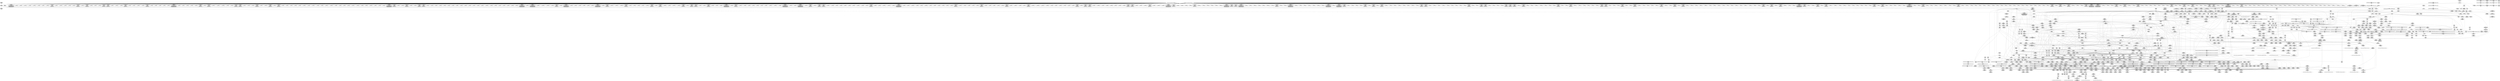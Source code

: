 digraph {
	CE0x4947210 [shape=record,shape=Mrecord,label="{CE0x4947210|i64*_getelementptr_inbounds_(_29_x_i64_,_29_x_i64_*___llvm_gcov_ctr228,_i64_0,_i64_20)|*Constant*}"]
	CE0x47ebfc0 [shape=record,shape=Mrecord,label="{CE0x47ebfc0|GLOBAL:current_sid|*Constant*|*SummSource*}"]
	CE0x488e860 [shape=record,shape=Mrecord,label="{CE0x488e860|104:_%struct.inode*,_:_CRE_223,224_}"]
	CE0x48f48f0 [shape=record,shape=Mrecord,label="{CE0x48f48f0|may_rename:tmp59|security/selinux/hooks.c,1843|*SummSink*}"]
	CE0x4886e20 [shape=record,shape=Mrecord,label="{CE0x4886e20|0:_i16,_56:_i8*,_:_CRE_172,173_}"]
	CE0x483f6e0 [shape=record,shape=Mrecord,label="{CE0x483f6e0|104:_%struct.inode*,_:_CRE_178,179_}"]
	CE0x4860680 [shape=record,shape=Mrecord,label="{CE0x4860680|0:_i16,_56:_i8*,_:_CRE_892,893_}"]
	CE0x486dbe0 [shape=record,shape=Mrecord,label="{CE0x486dbe0|_ret_%struct.task_struct*_%tmp4,_!dbg_!27714|./arch/x86/include/asm/current.h,14|*SummSink*}"]
	CE0x483be10 [shape=record,shape=Mrecord,label="{CE0x483be10|may_rename:tobool|security/selinux/hooks.c,1823}"]
	CE0x491f870 [shape=record,shape=Mrecord,label="{CE0x491f870|i64_11|*Constant*|*SummSource*}"]
	CE0x4848dc0 [shape=record,shape=Mrecord,label="{CE0x4848dc0|0:_i16,_56:_i8*,_:_CRE_207,208_}"]
	CE0x4858410 [shape=record,shape=Mrecord,label="{CE0x4858410|0:_i16,_56:_i8*,_:_CRE_615,616_}"]
	CE0x4886370 [shape=record,shape=Mrecord,label="{CE0x4886370|0:_i16,_56:_i8*,_:_CRE_163,164_}"]
	CE0x4956f40 [shape=record,shape=Mrecord,label="{CE0x4956f40|i64_16777216|*Constant*|*SummSink*}"]
	CE0x49007a0 [shape=record,shape=Mrecord,label="{CE0x49007a0|may_rename:u|security/selinux/hooks.c,1820|*SummSink*}"]
	CE0x4815480 [shape=record,shape=Mrecord,label="{CE0x4815480|selinux_inode_rename:bb|*SummSink*}"]
	CE0x487fdd0 [shape=record,shape=Mrecord,label="{CE0x487fdd0|0:_i16,_56:_i8*,_:_CRE_870,871_}"]
	CE0x4814d30 [shape=record,shape=Mrecord,label="{CE0x4814d30|selinux_inode_rename:tmp|*SummSink*}"]
	CE0x488b410 [shape=record,shape=Mrecord,label="{CE0x488b410|0:_i16,_56:_i8*,_:_CRE_8,12_|*MultipleSource*|*LoadInst*|security/selinux/hooks.c,1814|security/selinux/hooks.c,1814}"]
	CE0x4901490 [shape=record,shape=Mrecord,label="{CE0x4901490|i64_16|*Constant*|*SummSource*}"]
	CE0x494a580 [shape=record,shape=Mrecord,label="{CE0x494a580|i64_18|*Constant*|*SummSink*}"]
	CE0x4853930 [shape=record,shape=Mrecord,label="{CE0x4853930|0:_i16,_56:_i8*,_:_CRE_553,554_}"]
	CE0x47f44e0 [shape=record,shape=Mrecord,label="{CE0x47f44e0|may_rename:tmp2|*LoadInst*|security/selinux/hooks.c,1813}"]
	CE0x4949b00 [shape=record,shape=Mrecord,label="{CE0x4949b00|i64_21|*Constant*}"]
	CE0x4887410 [shape=record,shape=Mrecord,label="{CE0x4887410|0:_i16,_56:_i8*,_:_CRE_177,178_}"]
	CE0x4921920 [shape=record,shape=Mrecord,label="{CE0x4921920|may_rename:tmp43|security/selinux/hooks.c,1834|*SummSource*}"]
	CE0x487f130 [shape=record,shape=Mrecord,label="{CE0x487f130|0:_i16,_56:_i8*,_:_CRE_840,848_|*MultipleSource*|*LoadInst*|security/selinux/hooks.c,1814|security/selinux/hooks.c,1814}"]
	CE0x48f2250 [shape=record,shape=Mrecord,label="{CE0x48f2250|may_rename:tmp11|security/selinux/hooks.c,1821|*SummSource*}"]
	CE0x49010f0 [shape=record,shape=Mrecord,label="{CE0x49010f0|may_rename:tobool26|security/selinux/hooks.c,1838}"]
	CE0x47ee0f0 [shape=record,shape=Mrecord,label="{CE0x47ee0f0|selinux_inode_rename:tmp1|*SummSink*}"]
	CE0x4888fe0 [shape=record,shape=Mrecord,label="{CE0x4888fe0|0:_i16,_56:_i8*,_:_CRE_64,72_|*MultipleSource*|*LoadInst*|security/selinux/hooks.c,1814|security/selinux/hooks.c,1814}"]
	CE0x49465d0 [shape=record,shape=Mrecord,label="{CE0x49465d0|may_rename:tmp51|security/selinux/hooks.c,1840|*SummSink*}"]
	CE0x48be300 [shape=record,shape=Mrecord,label="{CE0x48be300|current_sid:tmp10|security/selinux/hooks.c,218}"]
	CE0x65fb200 [shape=record,shape=Mrecord,label="{CE0x65fb200|may_rename:old_dir|Function::may_rename&Arg::old_dir::}"]
	CE0x487d750 [shape=record,shape=Mrecord,label="{CE0x487d750|may_rename:i_security|security/selinux/hooks.c,1813}"]
	CE0x4858ec0 [shape=record,shape=Mrecord,label="{CE0x4858ec0|0:_i16,_56:_i8*,_:_CRE_864,865_}"]
	CE0x4911860 [shape=record,shape=Mrecord,label="{CE0x4911860|i64_7|*Constant*}"]
	CE0x484e5b0 [shape=record,shape=Mrecord,label="{CE0x484e5b0|0:_i16,_56:_i8*,_:_CRE_305,306_}"]
	CE0x47ed640 [shape=record,shape=Mrecord,label="{CE0x47ed640|selinux_inode_rename:entry}"]
	CE0x48816a0 [shape=record,shape=Mrecord,label="{CE0x48816a0|may_rename:d_inode39|security/selinux/hooks.c,1844|*SummSource*}"]
	CE0x4851bf0 [shape=record,shape=Mrecord,label="{CE0x4851bf0|0:_i16,_56:_i8*,_:_CRE_481,482_}"]
	CE0x494b6a0 [shape=record,shape=Mrecord,label="{CE0x494b6a0|may_rename:call32|security/selinux/hooks.c,1840|*SummSink*}"]
	CE0x48c4c80 [shape=record,shape=Mrecord,label="{CE0x48c4c80|may_rename:tmp5|security/selinux/hooks.c,1814}"]
	CE0x4870830 [shape=record,shape=Mrecord,label="{CE0x4870830|current_sid:sid|security/selinux/hooks.c,220|*SummSink*}"]
	CE0x4910a00 [shape=record,shape=Mrecord,label="{CE0x4910a00|may_rename:tmp18|security/selinux/hooks.c,1825}"]
	CE0x48676c0 [shape=record,shape=Mrecord,label="{CE0x48676c0|%struct.task_struct*_(%struct.task_struct**)*_asm_movq_%gs:$_1:P_,$0_,_r,im,_dirflag_,_fpsr_,_flags_|*SummSink*}"]
	CE0x4881b20 [shape=record,shape=Mrecord,label="{CE0x4881b20|may_rename:sid7|security/selinux/hooks.c,1825|*SummSink*}"]
	CE0x4821710 [shape=record,shape=Mrecord,label="{CE0x4821710|may_rename:tmp14|security/selinux/hooks.c,1823|*SummSink*}"]
	CE0x486b1a0 [shape=record,shape=Mrecord,label="{CE0x486b1a0|current_sid:tmp19|security/selinux/hooks.c,218|*SummSink*}"]
	CE0x48d8ec0 [shape=record,shape=Mrecord,label="{CE0x48d8ec0|may_rename:d_inode2|security/selinux/hooks.c,1815|*SummSource*}"]
	CE0x4838100 [shape=record,shape=Mrecord,label="{CE0x4838100|GLOBAL:current_sid.__warned|Global_var:current_sid.__warned|*SummSource*}"]
	CE0x4854d70 [shape=record,shape=Mrecord,label="{CE0x4854d70|0:_i16,_56:_i8*,_:_CRE_569,570_}"]
	CE0x49002d0 [shape=record,shape=Mrecord,label="{CE0x49002d0|may_rename:type|security/selinux/hooks.c,1818|*SummSink*}"]
	CE0x4959d70 [shape=record,shape=Mrecord,label="{CE0x4959d70|may_rename:i_mode42|security/selinux/hooks.c,1845}"]
	CE0x488e730 [shape=record,shape=Mrecord,label="{CE0x488e730|104:_%struct.inode*,_:_CRE_222,223_}"]
	CE0x486c990 [shape=record,shape=Mrecord,label="{CE0x486c990|current_sid:tmp17|security/selinux/hooks.c,218}"]
	CE0x488e4d0 [shape=record,shape=Mrecord,label="{CE0x488e4d0|104:_%struct.inode*,_:_CRE_220,221_}"]
	CE0x485e950 [shape=record,shape=Mrecord,label="{CE0x485e950|may_rename:tmp48|security/selinux/hooks.c,1838|*SummSink*}"]
	CE0x48c7ed0 [shape=record,shape=Mrecord,label="{CE0x48c7ed0|may_rename:conv|security/selinux/hooks.c,1815}"]
	CE0x4803120 [shape=record,shape=Mrecord,label="{CE0x4803120|may_rename:old_dentry|Function::may_rename&Arg::old_dentry::|*SummSink*}"]
	CE0x48c9870 [shape=record,shape=Mrecord,label="{CE0x48c9870|i64_4|*Constant*|*SummSink*}"]
	CE0x49494e0 [shape=record,shape=Mrecord,label="{CE0x49494e0|may_rename:tmp58|*LoadInst*|security/selinux/hooks.c,1843|*SummSink*}"]
	CE0x4888710 [shape=record,shape=Mrecord,label="{CE0x4888710|0:_i16,_56:_i8*,_:_CRE_193,194_}"]
	CE0x4844190 [shape=record,shape=Mrecord,label="{CE0x4844190|current_sid:entry|*SummSource*}"]
	CE0x491e5b0 [shape=record,shape=Mrecord,label="{CE0x491e5b0|may_rename:tmp33|security/selinux/hooks.c,1829|*SummSink*}"]
	CE0x488c260 [shape=record,shape=Mrecord,label="{CE0x488c260|104:_%struct.inode*,_:_CRE_191,192_}"]
	CE0x488b720 [shape=record,shape=Mrecord,label="{CE0x488b720|0:_i16,_56:_i8*,_:_CRE_16,24_|*MultipleSource*|*LoadInst*|security/selinux/hooks.c,1814|security/selinux/hooks.c,1814}"]
	CE0x4950b60 [shape=record,shape=Mrecord,label="{CE0x4950b60|may_rename:tmp72|security/selinux/hooks.c,1849|*SummSource*}"]
	CE0x4920fa0 [shape=record,shape=Mrecord,label="{CE0x4920fa0|i64*_getelementptr_inbounds_(_29_x_i64_,_29_x_i64_*___llvm_gcov_ctr228,_i64_0,_i64_14)|*Constant*}"]
	CE0x48c4ee0 [shape=record,shape=Mrecord,label="{CE0x48c4ee0|0:_i16,_56:_i8*,_:_CRE_988,992_|*MultipleSource*|*LoadInst*|security/selinux/hooks.c,1814|security/selinux/hooks.c,1814}"]
	CE0x4957870 [shape=record,shape=Mrecord,label="{CE0x4957870|may_rename:tobool52|security/selinux/hooks.c,1849|*SummSource*}"]
	CE0x48509e0 [shape=record,shape=Mrecord,label="{CE0x48509e0|0:_i16,_56:_i8*,_:_CRE_440,448_|*MultipleSource*|*LoadInst*|security/selinux/hooks.c,1814|security/selinux/hooks.c,1814}"]
	CE0x488c720 [shape=record,shape=Mrecord,label="{CE0x488c720|104:_%struct.inode*,_:_CRE_195,196_}"]
	CE0x487f490 [shape=record,shape=Mrecord,label="{CE0x487f490|0:_i16,_56:_i8*,_:_CRE_856,864_|*MultipleSource*|*LoadInst*|security/selinux/hooks.c,1814|security/selinux/hooks.c,1814}"]
	CE0x480d030 [shape=record,shape=Mrecord,label="{CE0x480d030|current_sid:tmp4|security/selinux/hooks.c,218}"]
	CE0x48f6a10 [shape=record,shape=Mrecord,label="{CE0x48f6a10|i16_7|*Constant*}"]
	CE0x4969c20 [shape=record,shape=Mrecord,label="{CE0x4969c20|may_rename:conv46|security/selinux/hooks.c,1845|*SummSource*}"]
	CE0x48030b0 [shape=record,shape=Mrecord,label="{CE0x48030b0|may_rename:old_dentry|Function::may_rename&Arg::old_dentry::|*SummSource*}"]
	CE0x49507b0 [shape=record,shape=Mrecord,label="{CE0x49507b0|may_rename:tmp71|security/selinux/hooks.c,1849|*SummSink*}"]
	CE0x4891d10 [shape=record,shape=Mrecord,label="{CE0x4891d10|may_rename:tmp3|security/selinux/hooks.c,1813|*SummSink*}"]
	CE0x48fdca0 [shape=record,shape=Mrecord,label="{CE0x48fdca0|may_rename:call6|security/selinux/hooks.c,1821}"]
	CE0x481e160 [shape=record,shape=Mrecord,label="{CE0x481e160|current_sid:tmp2}"]
	CE0x484b3d0 [shape=record,shape=Mrecord,label="{CE0x484b3d0|0:_i16,_56:_i8*,_:_CRE_263,264_}"]
	CE0x48c32e0 [shape=record,shape=Mrecord,label="{CE0x48c32e0|0:_i16,_56:_i8*,_:_CRE_930,931_}"]
	CE0x48d8ff0 [shape=record,shape=Mrecord,label="{CE0x48d8ff0|may_rename:d_inode2|security/selinux/hooks.c,1815|*SummSink*}"]
	CE0x483fba0 [shape=record,shape=Mrecord,label="{CE0x483fba0|104:_%struct.inode*,_:_CRE_182,183_}"]
	CE0x4846a80 [shape=record,shape=Mrecord,label="{CE0x4846a80|104:_%struct.inode*,_:_CRE_158,159_}"]
	CE0x484c210 [shape=record,shape=Mrecord,label="{CE0x484c210|0:_i16,_56:_i8*,_:_CRE_275,276_}"]
	CE0x4916790 [shape=record,shape=Mrecord,label="{CE0x4916790|may_rename:or|security/selinux/hooks.c,1839|*SummSource*}"]
	CE0x480be10 [shape=record,shape=Mrecord,label="{CE0x480be10|may_rename:if.end55}"]
	CE0x49588d0 [shape=record,shape=Mrecord,label="{CE0x49588d0|may_rename:tmp74|security/selinux/hooks.c,1850}"]
	CE0x4851f80 [shape=record,shape=Mrecord,label="{CE0x4851f80|0:_i16,_56:_i8*,_:_CRE_484,485_}"]
	CE0x494d3a0 [shape=record,shape=Mrecord,label="{CE0x494d3a0|may_rename:sclass48|security/selinux/hooks.c,1847|*SummSink*}"]
	CE0x4845380 [shape=record,shape=Mrecord,label="{CE0x4845380|i32_0|*Constant*|*SummSink*}"]
	CE0x48556f0 [shape=record,shape=Mrecord,label="{CE0x48556f0|0:_i16,_56:_i8*,_:_CRE_577,578_}"]
	CE0x494d0f0 [shape=record,shape=Mrecord,label="{CE0x494d0f0|may_rename:sclass48|security/selinux/hooks.c,1847}"]
	CE0x488ae10 [shape=record,shape=Mrecord,label="{CE0x488ae10|0:_i16,_56:_i8*,_:_CRE_2,4_|*MultipleSource*|*LoadInst*|security/selinux/hooks.c,1814|security/selinux/hooks.c,1814}"]
	CE0x48001b0 [shape=record,shape=Mrecord,label="{CE0x48001b0|selinux_inode_rename:new_dentry|Function::selinux_inode_rename&Arg::new_dentry::|*SummSink*}"]
	CE0x4880620 [shape=record,shape=Mrecord,label="{CE0x4880620|0:_i16,_56:_i8*,_:_CRE_877,878_}"]
	CE0x4925980 [shape=record,shape=Mrecord,label="{CE0x4925980|i32_4194304|*Constant*|*SummSource*}"]
	CE0x4856fe0 [shape=record,shape=Mrecord,label="{CE0x4856fe0|0:_i16,_56:_i8*,_:_CRE_598,599_}"]
	CE0x4852be0 [shape=record,shape=Mrecord,label="{CE0x4852be0|0:_i16,_56:_i8*,_:_CRE_508,512_|*MultipleSource*|*LoadInst*|security/selinux/hooks.c,1814|security/selinux/hooks.c,1814}"]
	"CONST[source:0(mediator),value:0(static)][purpose:{operation}][SnkIdx:3]"
	CE0x481f190 [shape=record,shape=Mrecord,label="{CE0x481f190|104:_%struct.inode*,_:_CRE_93,94_}"]
	CE0x4817710 [shape=record,shape=Mrecord,label="{CE0x4817710|selinux_inode_rename:old_inode|Function::selinux_inode_rename&Arg::old_inode::}"]
	CE0x48db120 [shape=record,shape=Mrecord,label="{CE0x48db120|may_rename:and|security/selinux/hooks.c,1815|*SummSink*}"]
	CE0x491eca0 [shape=record,shape=Mrecord,label="{CE0x491eca0|may_rename:sid16|security/selinux/hooks.c,1830|*SummSink*}"]
	CE0x488c000 [shape=record,shape=Mrecord,label="{CE0x488c000|104:_%struct.inode*,_:_CRE_189,190_}"]
	CE0x4866bc0 [shape=record,shape=Mrecord,label="{CE0x4866bc0|current_sid:tmp14|security/selinux/hooks.c,218|*SummSink*}"]
	CE0x4844a50 [shape=record,shape=Mrecord,label="{CE0x4844a50|i32_1|*Constant*|*SummSink*}"]
	CE0x4908ac0 [shape=record,shape=Mrecord,label="{CE0x4908ac0|28:_i32,_32:_i16,_:_CRE_32,34_|*MultipleSource*|security/selinux/hooks.c,1814|security/selinux/hooks.c,1814|security/selinux/hooks.c,1825}"]
	CE0x484ab80 [shape=record,shape=Mrecord,label="{CE0x484ab80|0:_i16,_56:_i8*,_:_CRE_256,257_}"]
	CE0x47f9d00 [shape=record,shape=Mrecord,label="{CE0x47f9d00|current_sid:tmp13|security/selinux/hooks.c,218|*SummSource*}"]
	CE0x4860090 [shape=record,shape=Mrecord,label="{CE0x4860090|0:_i16,_56:_i8*,_:_CRE_887,888_}"]
	CE0x47effa0 [shape=record,shape=Mrecord,label="{CE0x47effa0|GLOBAL:__llvm_gcov_ctr228|Global_var:__llvm_gcov_ctr228|*SummSink*}"]
	CE0x48c4a20 [shape=record,shape=Mrecord,label="{CE0x48c4a20|0:_i16,_56:_i8*,_:_CRE_982,983_}"]
	CE0x488dc80 [shape=record,shape=Mrecord,label="{CE0x488dc80|104:_%struct.inode*,_:_CRE_213,214_}"]
	CE0x494a450 [shape=record,shape=Mrecord,label="{CE0x494a450|i64_18|*Constant*|*SummSource*}"]
	CE0x4839200 [shape=record,shape=Mrecord,label="{CE0x4839200|%struct.task_struct*_(%struct.task_struct**)*_asm_movq_%gs:$_1:P_,$0_,_r,im,_dirflag_,_fpsr_,_flags_|*SummSource*}"]
	CE0x487ed70 [shape=record,shape=Mrecord,label="{CE0x487ed70|0:_i16,_56:_i8*,_:_CRE_824,832_|*MultipleSource*|*LoadInst*|security/selinux/hooks.c,1814|security/selinux/hooks.c,1814}"]
	CE0x49611c0 [shape=record,shape=Mrecord,label="{CE0x49611c0|may_rename:i_mode42|security/selinux/hooks.c,1845|*SummSource*}"]
	CE0x4961460 [shape=record,shape=Mrecord,label="{CE0x4961460|may_rename:tmp67|security/selinux/hooks.c,1845}"]
	CE0x4888bf0 [shape=record,shape=Mrecord,label="{CE0x4888bf0|0:_i16,_56:_i8*,_:_CRE_40,48_|*MultipleSource*|*LoadInst*|security/selinux/hooks.c,1814|security/selinux/hooks.c,1814}"]
	CE0x485f450 [shape=record,shape=Mrecord,label="{CE0x485f450|may_rename:tmp49|security/selinux/hooks.c,1839|*SummSink*}"]
	CE0x4870920 [shape=record,shape=Mrecord,label="{CE0x4870920|current_sid:sid|security/selinux/hooks.c,220|*SummSource*}"]
	CE0x49690e0 [shape=record,shape=Mrecord,label="{CE0x49690e0|may_rename:and44|security/selinux/hooks.c,1845}"]
	CE0x4862300 [shape=record,shape=Mrecord,label="{CE0x4862300|0:_i16,_56:_i8*,_:_CRE_916,917_}"]
	CE0x483b1d0 [shape=record,shape=Mrecord,label="{CE0x483b1d0|current_sid:tobool|security/selinux/hooks.c,218|*SummSink*}"]
	CE0x48702f0 [shape=record,shape=Mrecord,label="{CE0x48702f0|i32_1|*Constant*}"]
	"CONST[source:0(mediator),value:2(dynamic)][purpose:{object}][SnkIdx:1]"
	CE0x484acb0 [shape=record,shape=Mrecord,label="{CE0x484acb0|0:_i16,_56:_i8*,_:_CRE_257,258_}"]
	CE0x487e430 [shape=record,shape=Mrecord,label="{CE0x487e430|get_current:tmp3|*SummSource*}"]
	CE0x484a6c0 [shape=record,shape=Mrecord,label="{CE0x484a6c0|0:_i16,_56:_i8*,_:_CRE_252,253_}"]
	CE0x486cd50 [shape=record,shape=Mrecord,label="{CE0x486cd50|current_sid:tmp17|security/selinux/hooks.c,218|*SummSource*}"]
	CE0x4889380 [shape=record,shape=Mrecord,label="{CE0x4889380|0:_i16,_56:_i8*,_:_CRE_76,80_|*MultipleSource*|*LoadInst*|security/selinux/hooks.c,1814|security/selinux/hooks.c,1814}"]
	CE0x4857a90 [shape=record,shape=Mrecord,label="{CE0x4857a90|0:_i16,_56:_i8*,_:_CRE_607,608_}"]
	CE0x48c5590 [shape=record,shape=Mrecord,label="{CE0x48c5590|may_rename:tmp6|security/selinux/hooks.c,1814}"]
	CE0x4915920 [shape=record,shape=Mrecord,label="{CE0x4915920|i32_9437184|*Constant*|*SummSource*}"]
	CE0x48859f0 [shape=record,shape=Mrecord,label="{CE0x48859f0|0:_i16,_56:_i8*,_:_CRE_155,156_}"]
	CE0x484fed0 [shape=record,shape=Mrecord,label="{CE0x484fed0|0:_i16,_56:_i8*,_:_CRE_392,400_|*MultipleSource*|*LoadInst*|security/selinux/hooks.c,1814|security/selinux/hooks.c,1814}"]
	CE0x4967090 [shape=record,shape=Mrecord,label="{CE0x4967090|may_rename:tmp65|security/selinux/hooks.c,1844|*SummSink*}"]
	CE0x49199f0 [shape=record,shape=Mrecord,label="{CE0x49199f0|may_rename:tobool9|security/selinux/hooks.c,1827|*SummSource*}"]
	CE0x488ddb0 [shape=record,shape=Mrecord,label="{CE0x488ddb0|104:_%struct.inode*,_:_CRE_214,215_}"]
	CE0x4835f10 [shape=record,shape=Mrecord,label="{CE0x4835f10|GLOBAL:__llvm_gcov_ctr125|Global_var:__llvm_gcov_ctr125|*SummSink*}"]
	CE0x49012c0 [shape=record,shape=Mrecord,label="{CE0x49012c0|may_rename:tobool26|security/selinux/hooks.c,1838|*SummSink*}"]
	CE0x4914610 [shape=record,shape=Mrecord,label="{CE0x4914610|may_rename:d_inode25|security/selinux/hooks.c,1838|*SummSink*}"]
	CE0x485e370 [shape=record,shape=Mrecord,label="{CE0x485e370|may_rename:tmp47|security/selinux/hooks.c,1838|*SummSource*}"]
	CE0x49189f0 [shape=record,shape=Mrecord,label="{CE0x49189f0|may_rename:tmp23|security/selinux/hooks.c,1827|*SummSource*}"]
	CE0x48f80d0 [shape=record,shape=Mrecord,label="{CE0x48f80d0|avc_has_perm:requested|Function::avc_has_perm&Arg::requested::|*SummSource*}"]
	CE0x4913030 [shape=record,shape=Mrecord,label="{CE0x4913030|may_rename:u23|security/selinux/hooks.c,1836|*SummSource*}"]
	CE0x48575d0 [shape=record,shape=Mrecord,label="{CE0x48575d0|0:_i16,_56:_i8*,_:_CRE_603,604_}"]
	CE0x4948a90 [shape=record,shape=Mrecord,label="{CE0x4948a90|may_rename:d_inode36|security/selinux/hooks.c,1843|*SummSink*}"]
	CE0x484cdf0 [shape=record,shape=Mrecord,label="{CE0x484cdf0|0:_i16,_56:_i8*,_:_CRE_285,286_}"]
	CE0x480cfc0 [shape=record,shape=Mrecord,label="{CE0x480cfc0|i64_2|*Constant*}"]
	CE0x4923500 [shape=record,shape=Mrecord,label="{CE0x4923500|may_rename:tmp35|security/selinux/hooks.c,1831}"]
	CE0x4851e50 [shape=record,shape=Mrecord,label="{CE0x4851e50|0:_i16,_56:_i8*,_:_CRE_483,484_}"]
	CE0x47f56b0 [shape=record,shape=Mrecord,label="{CE0x47f56b0|may_rename:land.lhs.true|*SummSink*}"]
	CE0x4946c50 [shape=record,shape=Mrecord,label="{CE0x4946c50|may_rename:tmp55|security/selinux/hooks.c,1841|*SummSink*}"]
	CE0x49163c0 [shape=record,shape=Mrecord,label="{CE0x49163c0|i64_2097152|*Constant*|*SummSink*}"]
	CE0x48448b0 [shape=record,shape=Mrecord,label="{CE0x48448b0|current_sid:tmp|*SummSource*}"]
	CE0x488e140 [shape=record,shape=Mrecord,label="{CE0x488e140|104:_%struct.inode*,_:_CRE_217,218_}"]
	CE0x48c5030 [shape=record,shape=Mrecord,label="{CE0x48c5030|0:_i16,_56:_i8*,_:_CRE_992,1000_|*MultipleSource*|*LoadInst*|security/selinux/hooks.c,1814|security/selinux/hooks.c,1814}"]
	CE0x48c1cd0 [shape=record,shape=Mrecord,label="{CE0x48c1cd0|current_sid:do.body}"]
	CE0x488d430 [shape=record,shape=Mrecord,label="{CE0x488d430|104:_%struct.inode*,_:_CRE_206,207_}"]
	CE0x484c340 [shape=record,shape=Mrecord,label="{CE0x484c340|0:_i16,_56:_i8*,_:_CRE_276,277_}"]
	CE0x4859270 [shape=record,shape=Mrecord,label="{CE0x4859270|0:_i16,_56:_i8*,_:_CRE_640,648_|*MultipleSource*|*LoadInst*|security/selinux/hooks.c,1814|security/selinux/hooks.c,1814}"]
	CE0x485c150 [shape=record,shape=Mrecord,label="{CE0x485c150|may_rename:av.0|*SummSink*}"]
	CE0x4857f50 [shape=record,shape=Mrecord,label="{CE0x4857f50|0:_i16,_56:_i8*,_:_CRE_611,612_}"]
	CE0x484f570 [shape=record,shape=Mrecord,label="{CE0x484f570|0:_i16,_56:_i8*,_:_CRE_344,352_|*MultipleSource*|*LoadInst*|security/selinux/hooks.c,1814|security/selinux/hooks.c,1814}"]
	CE0x48fc470 [shape=record,shape=Mrecord,label="{CE0x48fc470|may_rename:u|security/selinux/hooks.c,1820|*SummSource*}"]
	CE0x484d770 [shape=record,shape=Mrecord,label="{CE0x484d770|0:_i16,_56:_i8*,_:_CRE_293,294_}"]
	CE0x4918010 [shape=record,shape=Mrecord,label="{CE0x4918010|may_rename:sclass|security/selinux/hooks.c,1826|*SummSink*}"]
	CE0x4925810 [shape=record,shape=Mrecord,label="{CE0x4925810|i32_4194304|*Constant*}"]
	CE0x4846130 [shape=record,shape=Mrecord,label="{CE0x4846130|104:_%struct.inode*,_:_CRE_150,151_}"]
	CE0x4922d80 [shape=record,shape=Mrecord,label="{CE0x4922d80|may_rename:tmp40|security/selinux/hooks.c,1833|*SummSink*}"]
	CE0x481d7f0 [shape=record,shape=Mrecord,label="{CE0x481d7f0|may_rename:tmp1|*SummSource*}"]
	CE0x484d640 [shape=record,shape=Mrecord,label="{CE0x484d640|0:_i16,_56:_i8*,_:_CRE_292,293_}"]
	CE0x4968c80 [shape=record,shape=Mrecord,label="{CE0x4968c80|may_rename:cond|security/selinux/hooks.c,1848|*SummSink*}"]
	CE0x48920d0 [shape=record,shape=Mrecord,label="{CE0x48920d0|may_rename:d_inode|security/selinux/hooks.c,1814|*SummSink*}"]
	CE0x48f4ea0 [shape=record,shape=Mrecord,label="{CE0x48f4ea0|avc_has_perm:auditdata|Function::avc_has_perm&Arg::auditdata::|*SummSource*}"]
	CE0x486fb70 [shape=record,shape=Mrecord,label="{CE0x486fb70|current_sid:tmp23|security/selinux/hooks.c,218}"]
	CE0x4901610 [shape=record,shape=Mrecord,label="{CE0x4901610|i64_16|*Constant*|*SummSink*}"]
	CE0x47f4580 [shape=record,shape=Mrecord,label="{CE0x47f4580|current_sid:do.end|*SummSource*}"]
	CE0x494c0d0 [shape=record,shape=Mrecord,label="{CE0x494c0d0|i64_21|*Constant*|*SummSink*}"]
	CE0x488c4c0 [shape=record,shape=Mrecord,label="{CE0x488c4c0|104:_%struct.inode*,_:_CRE_193,194_}"]
	CE0x48477e0 [shape=record,shape=Mrecord,label="{CE0x48477e0|current_sid:do.body|*SummSource*}"]
	CE0x483e9d0 [shape=record,shape=Mrecord,label="{CE0x483e9d0|104:_%struct.inode*,_:_CRE_167,168_}"]
	CE0x4887a00 [shape=record,shape=Mrecord,label="{CE0x4887a00|0:_i16,_56:_i8*,_:_CRE_182,183_}"]
	CE0x484db00 [shape=record,shape=Mrecord,label="{CE0x484db00|0:_i16,_56:_i8*,_:_CRE_296,297_}"]
	CE0x4916620 [shape=record,shape=Mrecord,label="{CE0x4916620|may_rename:or|security/selinux/hooks.c,1839}"]
	CE0x4923910 [shape=record,shape=Mrecord,label="{CE0x4923910|may_rename:tmp37|security/selinux/hooks.c,1832|*SummSource*}"]
	CE0x486fa00 [shape=record,shape=Mrecord,label="{CE0x486fa00|current_sid:tmp22|security/selinux/hooks.c,218|*SummSource*}"]
	CE0x4870c70 [shape=record,shape=Mrecord,label="{CE0x4870c70|0:_i32,_4:_i32,_8:_i32,_12:_i32,_:_CMRE_4,8_|*MultipleSource*|security/selinux/hooks.c,218|security/selinux/hooks.c,218|security/selinux/hooks.c,220}"]
	CE0x49140c0 [shape=record,shape=Mrecord,label="{CE0x49140c0|may_rename:tmp44|*LoadInst*|security/selinux/hooks.c,1838|*SummSource*}"]
	CE0x486bc90 [shape=record,shape=Mrecord,label="{CE0x486bc90|current_sid:call4|security/selinux/hooks.c,218|*SummSource*}"]
	CE0x48373f0 [shape=record,shape=Mrecord,label="{CE0x48373f0|may_rename:if.then34|*SummSource*}"]
	CE0x4882650 [shape=record,shape=Mrecord,label="{CE0x4882650|i32_4|*Constant*}"]
	CE0x49256e0 [shape=record,shape=Mrecord,label="{CE0x49256e0|may_rename:call18|security/selinux/hooks.c,1830|*SummSink*}"]
	CE0x488d560 [shape=record,shape=Mrecord,label="{CE0x488d560|104:_%struct.inode*,_:_CRE_207,208_}"]
	CE0x491b010 [shape=record,shape=Mrecord,label="{CE0x491b010|may_rename:tmp81|security/selinux/hooks.c,1854}"]
	CE0x484b2a0 [shape=record,shape=Mrecord,label="{CE0x484b2a0|0:_i16,_56:_i8*,_:_CRE_262,263_}"]
	CE0x47f5bb0 [shape=record,shape=Mrecord,label="{CE0x47f5bb0|may_rename:if.end11|*SummSink*}"]
	CE0x48f4ba0 [shape=record,shape=Mrecord,label="{CE0x48f4ba0|may_rename:tmp60|security/selinux/hooks.c,1843|*SummSource*}"]
	CE0x47ff400 [shape=record,shape=Mrecord,label="{CE0x47ff400|COLLAPSED:_GCMRE___llvm_gcov_ctr227_internal_global_2_x_i64_zeroinitializer:_elem_0:default:}"]
	CE0x496a310 [shape=record,shape=Mrecord,label="{CE0x496a310|may_rename:sid47|security/selinux/hooks.c,1846|*SummSink*}"]
	CE0x4967420 [shape=record,shape=Mrecord,label="{CE0x4967420|may_rename:d_inode41|security/selinux/hooks.c,1845}"]
	CE0x481ae90 [shape=record,shape=Mrecord,label="{CE0x481ae90|current_sid:tmp6|security/selinux/hooks.c,218|*SummSink*}"]
	CE0x486c790 [shape=record,shape=Mrecord,label="{CE0x486c790|i64*_getelementptr_inbounds_(_11_x_i64_,_11_x_i64_*___llvm_gcov_ctr125,_i64_0,_i64_9)|*Constant*|*SummSource*}"]
	CE0x49622c0 [shape=record,shape=Mrecord,label="{CE0x49622c0|current_sid:if.then|*SummSource*}"]
	CE0x4887ff0 [shape=record,shape=Mrecord,label="{CE0x4887ff0|0:_i16,_56:_i8*,_:_CRE_187,188_}"]
	CE0x48c5600 [shape=record,shape=Mrecord,label="{CE0x48c5600|may_rename:tmp5|security/selinux/hooks.c,1814|*SummSink*}"]
	CE0x4804d00 [shape=record,shape=Mrecord,label="{CE0x4804d00|may_rename:tmp3|security/selinux/hooks.c,1813}"]
	CE0x4835c10 [shape=record,shape=Mrecord,label="{CE0x4835c10|may_rename:if.end30}"]
	CE0x47f9c90 [shape=record,shape=Mrecord,label="{CE0x47f9c90|current_sid:tmp13|security/selinux/hooks.c,218}"]
	CE0x494f910 [shape=record,shape=Mrecord,label="{CE0x494f910|may_rename:tmp60|security/selinux/hooks.c,1843}"]
	CE0x4844310 [shape=record,shape=Mrecord,label="{CE0x4844310|_ret_i32_%tmp24,_!dbg_!27742|security/selinux/hooks.c,220|*SummSource*}"]
	CE0x48d9d00 [shape=record,shape=Mrecord,label="{CE0x48d9d00|i32_16384|*Constant*|*SummSource*}"]
	CE0x48852d0 [shape=record,shape=Mrecord,label="{CE0x48852d0|0:_i16,_56:_i8*,_:_CRE_149,150_}"]
	CE0x47efe70 [shape=record,shape=Mrecord,label="{CE0x47efe70|GLOBAL:__llvm_gcov_ctr228|Global_var:__llvm_gcov_ctr228|*SummSource*}"]
	CE0x4884bb0 [shape=record,shape=Mrecord,label="{CE0x4884bb0|0:_i16,_56:_i8*,_:_CRE_143,144_}"]
	CE0x487cc40 [shape=record,shape=Mrecord,label="{CE0x487cc40|current_sid:tmp14|security/selinux/hooks.c,218}"]
	CE0x4912790 [shape=record,shape=Mrecord,label="{CE0x4912790|may_rename:tmp24|security/selinux/hooks.c,1828|*SummSource*}"]
	CE0x49211c0 [shape=record,shape=Mrecord,label="{CE0x49211c0|may_rename:tmp42|security/selinux/hooks.c,1834|*SummSource*}"]
	CE0x48c2e20 [shape=record,shape=Mrecord,label="{CE0x48c2e20|0:_i16,_56:_i8*,_:_CRE_926,927_}"]
	CE0x48154f0 [shape=record,shape=Mrecord,label="{CE0x48154f0|selinux_inode_rename:bb|*SummSource*}"]
	CE0x484f340 [shape=record,shape=Mrecord,label="{CE0x484f340|0:_i16,_56:_i8*,_:_CRE_336,344_|*MultipleSource*|*LoadInst*|security/selinux/hooks.c,1814|security/selinux/hooks.c,1814}"]
	CE0x485faa0 [shape=record,shape=Mrecord,label="{CE0x485faa0|0:_i16,_56:_i8*,_:_CRE_882,883_}"]
	CE0x4889720 [shape=record,shape=Mrecord,label="{CE0x4889720|0:_i16,_56:_i8*,_:_CRE_88,96_|*MultipleSource*|*LoadInst*|security/selinux/hooks.c,1814|security/selinux/hooks.c,1814}"]
	CE0x488db50 [shape=record,shape=Mrecord,label="{CE0x488db50|104:_%struct.inode*,_:_CRE_212,213_}"]
	CE0x4921780 [shape=record,shape=Mrecord,label="{CE0x4921780|may_rename:tmp43|security/selinux/hooks.c,1834}"]
	CE0x4849630 [shape=record,shape=Mrecord,label="{CE0x4849630|0:_i16,_56:_i8*,_:_CRE_232,236_|*MultipleSource*|*LoadInst*|security/selinux/hooks.c,1814|security/selinux/hooks.c,1814}"]
	CE0x483e8a0 [shape=record,shape=Mrecord,label="{CE0x483e8a0|104:_%struct.inode*,_:_CRE_166,167_}"]
	CE0x48fc2e0 [shape=record,shape=Mrecord,label="{CE0x48fc2e0|i8_10|*Constant*|*SummSink*}"]
	CE0x4861720 [shape=record,shape=Mrecord,label="{CE0x4861720|0:_i16,_56:_i8*,_:_CRE_906,907_}"]
	CE0x4834d20 [shape=record,shape=Mrecord,label="{CE0x4834d20|may_rename:if.end22|*SummSink*}"]
	CE0x495af60 [shape=record,shape=Mrecord,label="{CE0x495af60|i64*_getelementptr_inbounds_(_29_x_i64_,_29_x_i64_*___llvm_gcov_ctr228,_i64_0,_i64_27)|*Constant*}"]
	CE0x48fc140 [shape=record,shape=Mrecord,label="{CE0x48fc140|i8_10|*Constant*|*SummSource*}"]
	CE0x48499f0 [shape=record,shape=Mrecord,label="{CE0x48499f0|0:_i16,_56:_i8*,_:_CRE_242,243_}"]
	CE0x48919a0 [shape=record,shape=Mrecord,label="{CE0x48919a0|may_rename:tmp4|*LoadInst*|security/selinux/hooks.c,1814}"]
	CE0x4948020 [shape=record,shape=Mrecord,label="{CE0x4948020|may_rename:tmp57|security/selinux/hooks.c,1842|*SummSink*}"]
	CE0x491a3b0 [shape=record,shape=Mrecord,label="{CE0x491a3b0|may_rename:tmp80|security/selinux/hooks.c,1854}"]
	CE0x488f7c0 [shape=record,shape=Mrecord,label="{CE0x488f7c0|104:_%struct.inode*,_:_CRE_272,280_|*MultipleSource*|security/selinux/hooks.c,1814|Function::selinux_inode_rename&Arg::old_dentry::|Function::selinux_inode_rename&Arg::new_dentry::|Function::may_rename&Arg::old_dentry::|Function::may_rename&Arg::new_dentry::}"]
	CE0x49150f0 [shape=record,shape=Mrecord,label="{CE0x49150f0|may_rename:tmp50|security/selinux/hooks.c,1839|*SummSource*}"]
	CE0x480b5a0 [shape=record,shape=Mrecord,label="{CE0x480b5a0|_call_void_mcount()_#3}"]
	CE0x47fd9e0 [shape=record,shape=Mrecord,label="{CE0x47fd9e0|i64*_getelementptr_inbounds_(_2_x_i64_,_2_x_i64_*___llvm_gcov_ctr227,_i64_0,_i64_0)|*Constant*|*SummSource*}"]
	CE0x4814fd0 [shape=record,shape=Mrecord,label="{CE0x4814fd0|GLOBAL:may_rename|*Constant*}"]
	CE0x48c9ad0 [shape=record,shape=Mrecord,label="{CE0x48c9ad0|i64_5|*Constant*|*SummSource*}"]
	CE0x4858ff0 [shape=record,shape=Mrecord,label="{CE0x4858ff0|0:_i16,_56:_i8*,_:_CRE_624,628_|*MultipleSource*|*LoadInst*|security/selinux/hooks.c,1814|security/selinux/hooks.c,1814}"]
	CE0x48da4e0 [shape=record,shape=Mrecord,label="{CE0x48da4e0|may_rename:conv3|security/selinux/hooks.c,1815|*SummSource*}"]
	CE0x4884030 [shape=record,shape=Mrecord,label="{CE0x4884030|may_rename:tmp17|security/selinux/hooks.c,1824}"]
	CE0x4969940 [shape=record,shape=Mrecord,label="{CE0x4969940|may_rename:cmp45|security/selinux/hooks.c,1845|*SummSink*}"]
	CE0x494cd00 [shape=record,shape=Mrecord,label="{CE0x494cd00|may_rename:tmp77|security/selinux/hooks.c,1851}"]
	CE0x4851340 [shape=record,shape=Mrecord,label="{CE0x4851340|0:_i16,_56:_i8*,_:_CRE_474,475_}"]
	CE0x483f5b0 [shape=record,shape=Mrecord,label="{CE0x483f5b0|104:_%struct.inode*,_:_CRE_177,178_}"]
	CE0x485ef10 [shape=record,shape=Mrecord,label="{CE0x485ef10|i64*_getelementptr_inbounds_(_29_x_i64_,_29_x_i64_*___llvm_gcov_ctr228,_i64_0,_i64_17)|*Constant*}"]
	CE0x484fae0 [shape=record,shape=Mrecord,label="{CE0x484fae0|0:_i16,_56:_i8*,_:_CRE_376,384_|*MultipleSource*|*LoadInst*|security/selinux/hooks.c,1814|security/selinux/hooks.c,1814}"]
	CE0x4920a70 [shape=record,shape=Mrecord,label="{CE0x4920a70|may_rename:tmp41|security/selinux/hooks.c,1833|*SummSink*}"]
	CE0x4885070 [shape=record,shape=Mrecord,label="{CE0x4885070|0:_i16,_56:_i8*,_:_CRE_147,148_}"]
	CE0x48663c0 [shape=record,shape=Mrecord,label="{CE0x48663c0|current_sid:tmp12|security/selinux/hooks.c,218|*SummSource*}"]
	CE0x48c9ca0 [shape=record,shape=Mrecord,label="{CE0x48c9ca0|may_rename:sclass|security/selinux/hooks.c,1826|*SummSource*}"]
	CE0x49138a0 [shape=record,shape=Mrecord,label="{CE0x49138a0|may_rename:u23|security/selinux/hooks.c,1836|*SummSink*}"]
	CE0x47ec480 [shape=record,shape=Mrecord,label="{CE0x47ec480|selinux_inode_rename:entry|*SummSink*}"]
	CE0x4901a00 [shape=record,shape=Mrecord,label="{CE0x4901a00|may_rename:call32|security/selinux/hooks.c,1840}"]
	CE0x4957090 [shape=record,shape=Mrecord,label="{CE0x4957090|i64_16777216|*Constant*}"]
	CE0x485a3e0 [shape=record,shape=Mrecord,label="{CE0x485a3e0|0:_i16,_56:_i8*,_:_CRE_704,712_|*MultipleSource*|*LoadInst*|security/selinux/hooks.c,1814|security/selinux/hooks.c,1814}"]
	CE0x4846230 [shape=record,shape=Mrecord,label="{CE0x4846230|104:_%struct.inode*,_:_CRE_151,152_}"]
	CE0x483fa70 [shape=record,shape=Mrecord,label="{CE0x483fa70|104:_%struct.inode*,_:_CRE_181,182_}"]
	CE0x483c8a0 [shape=record,shape=Mrecord,label="{CE0x483c8a0|i64_1|*Constant*}"]
	CE0x484ade0 [shape=record,shape=Mrecord,label="{CE0x484ade0|0:_i16,_56:_i8*,_:_CRE_258,259_}"]
	CE0x491fdc0 [shape=record,shape=Mrecord,label="{CE0x491fdc0|may_rename:tmp36|security/selinux/hooks.c,1832}"]
	CE0x488d7c0 [shape=record,shape=Mrecord,label="{CE0x488d7c0|104:_%struct.inode*,_:_CRE_209,210_}"]
	CE0x484b170 [shape=record,shape=Mrecord,label="{CE0x484b170|0:_i16,_56:_i8*,_:_CRE_261,262_}"]
	CE0x485c510 [shape=record,shape=Mrecord,label="{CE0x485c510|may_rename:sid31|security/selinux/hooks.c,1840|*SummSource*}"]
	CE0x48344d0 [shape=record,shape=Mrecord,label="{CE0x48344d0|56:_i8*,_:_CRE_56,64_|*MultipleSource*|Function::may_rename&Arg::old_dir::|security/selinux/hooks.c,1813|Function::selinux_inode_rename&Arg::old_inode::}"]
	CE0x4855ce0 [shape=record,shape=Mrecord,label="{CE0x4855ce0|0:_i16,_56:_i8*,_:_CRE_582,583_}"]
	CE0x4916240 [shape=record,shape=Mrecord,label="{CE0x4916240|i64_2097152|*Constant*|*SummSource*}"]
	CE0x485e7d0 [shape=record,shape=Mrecord,label="{CE0x485e7d0|may_rename:tmp48|security/selinux/hooks.c,1838|*SummSource*}"]
	CE0x48fd680 [shape=record,shape=Mrecord,label="{CE0x48fd680|may_rename:sid5|security/selinux/hooks.c,1821|*SummSink*}"]
	CE0x48f6ce0 [shape=record,shape=Mrecord,label="{CE0x48f6ce0|i16_7|*Constant*|*SummSink*}"]
	CE0x4841910 [shape=record,shape=Mrecord,label="{CE0x4841910|current_sid:tmp15|security/selinux/hooks.c,218}"]
	CE0x48f6bb0 [shape=record,shape=Mrecord,label="{CE0x48f6bb0|i16_7|*Constant*|*SummSource*}"]
	CE0x48f5510 [shape=record,shape=Mrecord,label="{CE0x48f5510|may_rename:tobool|security/selinux/hooks.c,1823|*SummSink*}"]
	CE0x4856b20 [shape=record,shape=Mrecord,label="{CE0x4856b20|0:_i16,_56:_i8*,_:_CRE_594,595_}"]
	CE0x4861390 [shape=record,shape=Mrecord,label="{CE0x4861390|0:_i16,_56:_i8*,_:_CRE_903,904_}"]
	CE0x4805800 [shape=record,shape=Mrecord,label="{CE0x4805800|may_rename:if.end54|*SummSource*}"]
	CE0x4887b30 [shape=record,shape=Mrecord,label="{CE0x4887b30|0:_i16,_56:_i8*,_:_CRE_183,184_}"]
	CE0x48f7fb0 [shape=record,shape=Mrecord,label="{CE0x48f7fb0|avc_has_perm:requested|Function::avc_has_perm&Arg::requested::}"]
	CE0x484e0f0 [shape=record,shape=Mrecord,label="{CE0x484e0f0|0:_i16,_56:_i8*,_:_CRE_301,302_}"]
	CE0x49008b0 [shape=record,shape=Mrecord,label="{CE0x49008b0|may_rename:tmp46|security/selinux/hooks.c,1838|*SummSource*}"]
	CE0x491acd0 [shape=record,shape=Mrecord,label="{CE0x491acd0|i64*_getelementptr_inbounds_(_29_x_i64_,_29_x_i64_*___llvm_gcov_ctr228,_i64_0,_i64_28)|*Constant*|*SummSource*}"]
	CE0x48c96f0 [shape=record,shape=Mrecord,label="{CE0x48c96f0|i64_4|*Constant*|*SummSource*}"]
	CE0x4956c90 [shape=record,shape=Mrecord,label="{CE0x4956c90|i64_1024|*Constant*|*SummSource*}"]
	CE0x49669b0 [shape=record,shape=Mrecord,label="{CE0x49669b0|current_sid:tmp16|security/selinux/hooks.c,218|*SummSource*}"]
	CE0x49595a0 [shape=record,shape=Mrecord,label="{CE0x49595a0|may_rename:i_security40|security/selinux/hooks.c,1844|*SummSink*}"]
	CE0x4825320 [shape=record,shape=Mrecord,label="{CE0x4825320|current_sid:tmp5|security/selinux/hooks.c,218|*SummSink*}"]
	CE0x4850bc0 [shape=record,shape=Mrecord,label="{CE0x4850bc0|0:_i16,_56:_i8*,_:_CRE_448,456_|*MultipleSource*|*LoadInst*|security/selinux/hooks.c,1814|security/selinux/hooks.c,1814}"]
	CE0x48f9650 [shape=record,shape=Mrecord,label="{CE0x48f9650|may_rename:tmp12|security/selinux/hooks.c,1823|*SummSink*}"]
	CE0x48569f0 [shape=record,shape=Mrecord,label="{CE0x48569f0|0:_i16,_56:_i8*,_:_CRE_593,594_}"]
	CE0x4889550 [shape=record,shape=Mrecord,label="{CE0x4889550|0:_i16,_56:_i8*,_:_CRE_80,88_|*MultipleSource*|*LoadInst*|security/selinux/hooks.c,1814|security/selinux/hooks.c,1814}"]
	CE0x48cc130 [shape=record,shape=Mrecord,label="{CE0x48cc130|may_rename:tmp25|security/selinux/hooks.c,1828}"]
	"CONST[source:0(mediator),value:2(dynamic)][purpose:{subject}][SnkIdx:8]"
	CE0x491f600 [shape=record,shape=Mrecord,label="{CE0x491f600|may_rename:tmp34|security/selinux/hooks.c,1830|*SummSink*}"]
	CE0x48851a0 [shape=record,shape=Mrecord,label="{CE0x48851a0|0:_i16,_56:_i8*,_:_CRE_148,149_}"]
	CE0x484a920 [shape=record,shape=Mrecord,label="{CE0x484a920|0:_i16,_56:_i8*,_:_CRE_254,255_}"]
	CE0x48601c0 [shape=record,shape=Mrecord,label="{CE0x48601c0|0:_i16,_56:_i8*,_:_CRE_888,889_}"]
	CE0x48d9570 [shape=record,shape=Mrecord,label="{CE0x48d9570|may_rename:i_mode|security/selinux/hooks.c,1815}"]
	CE0x48465c0 [shape=record,shape=Mrecord,label="{CE0x48465c0|104:_%struct.inode*,_:_CRE_154,155_}"]
	CE0x4969600 [shape=record,shape=Mrecord,label="{CE0x4969600|may_rename:cmp45|security/selinux/hooks.c,1845}"]
	CE0x48f8ae0 [shape=record,shape=Mrecord,label="{CE0x48f8ae0|may_rename:tmp63|*LoadInst*|security/selinux/hooks.c,1844}"]
	CE0x486e210 [shape=record,shape=Mrecord,label="{CE0x486e210|current_sid:cred|security/selinux/hooks.c,218}"]
	CE0x48f8df0 [shape=record,shape=Mrecord,label="{CE0x48f8df0|may_rename:tmp64|security/selinux/hooks.c,1844}"]
	CE0x4884f40 [shape=record,shape=Mrecord,label="{CE0x4884f40|0:_i16,_56:_i8*,_:_CRE_146,147_}"]
	CE0x488eac0 [shape=record,shape=Mrecord,label="{CE0x488eac0|104:_%struct.inode*,_:_CRE_232,240_|*MultipleSource*|security/selinux/hooks.c,1814|Function::selinux_inode_rename&Arg::old_dentry::|Function::selinux_inode_rename&Arg::new_dentry::|Function::may_rename&Arg::old_dentry::|Function::may_rename&Arg::new_dentry::}"]
	CE0x48c3080 [shape=record,shape=Mrecord,label="{CE0x48c3080|0:_i16,_56:_i8*,_:_CRE_928,929_}"]
	CE0x48486a0 [shape=record,shape=Mrecord,label="{CE0x48486a0|0:_i16,_56:_i8*,_:_CRE_201,202_}"]
	CE0x4852fa0 [shape=record,shape=Mrecord,label="{CE0x4852fa0|0:_i16,_56:_i8*,_:_CRE_520,528_|*MultipleSource*|*LoadInst*|security/selinux/hooks.c,1814|security/selinux/hooks.c,1814}"]
	CE0x4856070 [shape=record,shape=Mrecord,label="{CE0x4856070|0:_i16,_56:_i8*,_:_CRE_585,586_}"]
	CE0x4915bd0 [shape=record,shape=Mrecord,label="{CE0x4915bd0|i64_2097152|*Constant*}"]
	CE0x486e280 [shape=record,shape=Mrecord,label="{CE0x486e280|COLLAPSED:_GCMRE_current_task_external_global_%struct.task_struct*:_elem_0::|security/selinux/hooks.c,218}"]
	CE0x48d9360 [shape=record,shape=Mrecord,label="{CE0x48d9360|may_rename:tmp7|*LoadInst*|security/selinux/hooks.c,1815|*SummSource*}"]
	CE0x4960a60 [shape=record,shape=Mrecord,label="{CE0x4960a60|may_rename:tmp70|security/selinux/hooks.c,1849}"]
	CE0x484c0e0 [shape=record,shape=Mrecord,label="{CE0x484c0e0|0:_i16,_56:_i8*,_:_CRE_274,275_}"]
	CE0x488dee0 [shape=record,shape=Mrecord,label="{CE0x488dee0|104:_%struct.inode*,_:_CRE_215,216_}"]
	CE0x4919340 [shape=record,shape=Mrecord,label="{CE0x4919340|i32_4096|*Constant*|*SummSource*}"]
	CE0x480ebf0 [shape=record,shape=Mrecord,label="{CE0x480ebf0|may_rename:bb|*SummSource*}"]
	CE0x4916530 [shape=record,shape=Mrecord,label="{CE0x4916530|may_rename:or|security/selinux/hooks.c,1839|*SummSink*}"]
	CE0x481f390 [shape=record,shape=Mrecord,label="{CE0x481f390|104:_%struct.inode*,_:_CRE_95,96_}"]
	CE0x4920db0 [shape=record,shape=Mrecord,label="{CE0x4920db0|may_rename:tmp42|security/selinux/hooks.c,1834}"]
	CE0x48404a0 [shape=record,shape=Mrecord,label="{CE0x48404a0|current_sid:call|security/selinux/hooks.c,218}"]
	CE0x4871860 [shape=record,shape=Mrecord,label="{CE0x4871860|current_sid:tmp24|security/selinux/hooks.c,220}"]
	CE0x483ed60 [shape=record,shape=Mrecord,label="{CE0x483ed60|104:_%struct.inode*,_:_CRE_170,171_}"]
	CE0x4870170 [shape=record,shape=Mrecord,label="{CE0x4870170|current_sid:tmp23|security/selinux/hooks.c,218|*SummSink*}"]
	CE0x4861000 [shape=record,shape=Mrecord,label="{CE0x4861000|0:_i16,_56:_i8*,_:_CRE_900,901_}"]
	CE0x484e940 [shape=record,shape=Mrecord,label="{CE0x484e940|0:_i16,_56:_i8*,_:_CRE_308,309_}"]
	CE0x47fb640 [shape=record,shape=Mrecord,label="{CE0x47fb640|may_rename:if.then10|*SummSource*}"]
	CE0x484f900 [shape=record,shape=Mrecord,label="{CE0x484f900|0:_i16,_56:_i8*,_:_CRE_360,376_|*MultipleSource*|*LoadInst*|security/selinux/hooks.c,1814|security/selinux/hooks.c,1814}"]
	CE0x4911ad0 [shape=record,shape=Mrecord,label="{CE0x4911ad0|may_rename:tmp26|security/selinux/hooks.c,1829}"]
	CE0x484a460 [shape=record,shape=Mrecord,label="{CE0x484a460|0:_i16,_56:_i8*,_:_CRE_250,251_}"]
	CE0x483f480 [shape=record,shape=Mrecord,label="{CE0x483f480|104:_%struct.inode*,_:_CRE_176,177_}"]
	CE0x48921b0 [shape=record,shape=Mrecord,label="{CE0x48921b0|may_rename:d_inode|security/selinux/hooks.c,1814}"]
	CE0x4854650 [shape=record,shape=Mrecord,label="{CE0x4854650|0:_i16,_56:_i8*,_:_CRE_563,564_}"]
	CE0x485c5e0 [shape=record,shape=Mrecord,label="{CE0x485c5e0|may_rename:sid31|security/selinux/hooks.c,1840|*SummSink*}"]
	CE0x486cdc0 [shape=record,shape=Mrecord,label="{CE0x486cdc0|current_sid:tmp17|security/selinux/hooks.c,218|*SummSink*}"]
	CE0x480b8b0 [shape=record,shape=Mrecord,label="{CE0x480b8b0|_call_void_mcount()_#3|*SummSink*}"]
	CE0x485ea80 [shape=record,shape=Mrecord,label="{CE0x485ea80|may_rename:tmp49|security/selinux/hooks.c,1839}"]
	CE0x485e620 [shape=record,shape=Mrecord,label="{CE0x485e620|may_rename:tmp48|security/selinux/hooks.c,1838}"]
	CE0x485f040 [shape=record,shape=Mrecord,label="{CE0x485f040|may_rename:tmp49|security/selinux/hooks.c,1839|*SummSource*}"]
	CE0x4968a80 [shape=record,shape=Mrecord,label="{CE0x4968a80|may_rename:cond|security/selinux/hooks.c,1848}"]
	CE0x486a230 [shape=record,shape=Mrecord,label="{CE0x486a230|i8*_getelementptr_inbounds_(_45_x_i8_,_45_x_i8_*_.str12,_i32_0,_i32_0)|*Constant*|*SummSource*}"]
	CE0x486b080 [shape=record,shape=Mrecord,label="{CE0x486b080|i64*_getelementptr_inbounds_(_11_x_i64_,_11_x_i64_*___llvm_gcov_ctr125,_i64_0,_i64_10)|*Constant*|*SummSource*}"]
	CE0x4858a00 [shape=record,shape=Mrecord,label="{CE0x4858a00|0:_i16,_56:_i8*,_:_CRE_620,621_}"]
	CE0x4858670 [shape=record,shape=Mrecord,label="{CE0x4858670|0:_i16,_56:_i8*,_:_CRE_617,618_}"]
	CE0x485e100 [shape=record,shape=Mrecord,label="{CE0x485e100|may_rename:tmp47|security/selinux/hooks.c,1838}"]
	CE0x48c9a60 [shape=record,shape=Mrecord,label="{CE0x48c9a60|i64_5|*Constant*}"]
	CE0x48607b0 [shape=record,shape=Mrecord,label="{CE0x48607b0|0:_i16,_56:_i8*,_:_CRE_893,894_}"]
	CE0x48fd390 [shape=record,shape=Mrecord,label="{CE0x48fd390|i32_3|*Constant*|*SummSource*}"]
	CE0x4922d10 [shape=record,shape=Mrecord,label="{CE0x4922d10|i64*_getelementptr_inbounds_(_29_x_i64_,_29_x_i64_*___llvm_gcov_ctr228,_i64_0,_i64_13)|*Constant*|*SummSink*}"]
	CE0x48f4820 [shape=record,shape=Mrecord,label="{CE0x48f4820|may_rename:tmp59|security/selinux/hooks.c,1843|*SummSource*}"]
	CE0x48d9490 [shape=record,shape=Mrecord,label="{CE0x48d9490|may_rename:tmp7|*LoadInst*|security/selinux/hooks.c,1815|*SummSink*}"]
	CE0x4846ce0 [shape=record,shape=Mrecord,label="{CE0x4846ce0|104:_%struct.inode*,_:_CRE_160,161_}"]
	CE0x4861980 [shape=record,shape=Mrecord,label="{CE0x4861980|0:_i16,_56:_i8*,_:_CRE_908,909_}"]
	CE0x48c6220 [shape=record,shape=Mrecord,label="{CE0x48c6220|may_rename:and|security/selinux/hooks.c,1815|*SummSource*}"]
	CE0x49612f0 [shape=record,shape=Mrecord,label="{CE0x49612f0|may_rename:i_mode42|security/selinux/hooks.c,1845|*SummSink*}"]
	CE0x49022d0 [shape=record,shape=Mrecord,label="{CE0x49022d0|28:_i32,_:_CRE_28,32_|*MultipleSource*|*LoadInst*|security/selinux/hooks.c,1816|security/selinux/hooks.c,1816|security/selinux/hooks.c,1840}"]
	CE0x486d930 [shape=record,shape=Mrecord,label="{CE0x486d930|_ret_%struct.task_struct*_%tmp4,_!dbg_!27714|./arch/x86/include/asm/current.h,14|*SummSource*}"]
	CE0x481c3d0 [shape=record,shape=Mrecord,label="{CE0x481c3d0|i64_3|*Constant*|*SummSink*}"]
	CE0x4855e10 [shape=record,shape=Mrecord,label="{CE0x4855e10|0:_i16,_56:_i8*,_:_CRE_583,584_}"]
	CE0x4963b90 [shape=record,shape=Mrecord,label="{CE0x4963b90|COLLAPSED:_GCMRE___llvm_gcov_ctr98_internal_global_2_x_i64_zeroinitializer:_elem_0:default:}"]
	CE0x496a1a0 [shape=record,shape=Mrecord,label="{CE0x496a1a0|may_rename:sid47|security/selinux/hooks.c,1846|*SummSource*}"]
	CE0x484d9d0 [shape=record,shape=Mrecord,label="{CE0x484d9d0|0:_i16,_56:_i8*,_:_CRE_295,296_}"]
	CE0x48f5fe0 [shape=record,shape=Mrecord,label="{CE0x48f5fe0|avc_has_perm:entry|*SummSink*}"]
	CE0x480ee90 [shape=record,shape=Mrecord,label="{CE0x480ee90|may_rename:if.then53|*SummSink*}"]
	CE0x4813c50 [shape=record,shape=Mrecord,label="{CE0x4813c50|GLOBAL:current_sid|*Constant*}"]
	CE0x47f0150 [shape=record,shape=Mrecord,label="{CE0x47f0150|i64_0|*Constant*|*SummSink*}"]
	CE0x4880880 [shape=record,shape=Mrecord,label="{CE0x4880880|may_rename:tmp61|security/selinux/hooks.c,1843}"]
	CE0x484e810 [shape=record,shape=Mrecord,label="{CE0x484e810|0:_i16,_56:_i8*,_:_CRE_307,308_}"]
	CE0x48c2a90 [shape=record,shape=Mrecord,label="{CE0x48c2a90|0:_i16,_56:_i8*,_:_CRE_923,924_}"]
	CE0x48dae90 [shape=record,shape=Mrecord,label="{CE0x48dae90|i32_61440|*Constant*|*SummSource*}"]
	CE0x4857960 [shape=record,shape=Mrecord,label="{CE0x4857960|0:_i16,_56:_i8*,_:_CRE_606,607_}"]
	CE0x4813bb0 [shape=record,shape=Mrecord,label="{CE0x4813bb0|may_rename:call|security/selinux/hooks.c,1808|*SummSink*}"]
	CE0x4926070 [shape=record,shape=Mrecord,label="{CE0x4926070|may_rename:tobool19|security/selinux/hooks.c,1832|*SummSource*}"]
	CE0x491d710 [shape=record,shape=Mrecord,label="{CE0x491d710|may_rename:tmp30|security/selinux/hooks.c,1829|*SummSink*}"]
	CE0x4885530 [shape=record,shape=Mrecord,label="{CE0x4885530|0:_i16,_56:_i8*,_:_CRE_151,152_}"]
	CE0x495b650 [shape=record,shape=Mrecord,label="{CE0x495b650|may_rename:tmp79|security/selinux/hooks.c,1853}"]
	CE0x48be3f0 [shape=record,shape=Mrecord,label="{CE0x48be3f0|current_sid:tmp9|security/selinux/hooks.c,218|*SummSource*}"]
	CE0x4854520 [shape=record,shape=Mrecord,label="{CE0x4854520|0:_i16,_56:_i8*,_:_CRE_562,563_}"]
	CE0x495b3f0 [shape=record,shape=Mrecord,label="{CE0x495b3f0|i64*_getelementptr_inbounds_(_29_x_i64_,_29_x_i64_*___llvm_gcov_ctr228,_i64_0,_i64_27)|*Constant*|*SummSink*}"]
	CE0x4964310 [shape=record,shape=Mrecord,label="{CE0x4964310|get_current:tmp2|*SummSource*}"]
	CE0x47f4d90 [shape=record,shape=Mrecord,label="{CE0x47f4d90|i64*_getelementptr_inbounds_(_29_x_i64_,_29_x_i64_*___llvm_gcov_ctr228,_i64_0,_i64_3)|*Constant*|*SummSink*}"]
	CE0x48fd0b0 [shape=record,shape=Mrecord,label="{CE0x48fd0b0|may_rename:dentry|security/selinux/hooks.c,1820|*SummSink*}"]
	CE0x4800e50 [shape=record,shape=Mrecord,label="{CE0x4800e50|may_rename:old_dir|Function::may_rename&Arg::old_dir::|*SummSink*}"]
	CE0x494bfa0 [shape=record,shape=Mrecord,label="{CE0x494bfa0|i64_21|*Constant*|*SummSource*}"]
	CE0x49119d0 [shape=record,shape=Mrecord,label="{CE0x49119d0|i64_7|*Constant*|*SummSink*}"]
	CE0x4891fc0 [shape=record,shape=Mrecord,label="{CE0x4891fc0|i32_5|*Constant*|*SummSink*}"]
	CE0x4900c70 [shape=record,shape=Mrecord,label="{CE0x4900c70|%struct.inode*_null|*Constant*|*SummSource*}"]
	CE0x4891ca0 [shape=record,shape=Mrecord,label="{CE0x4891ca0|may_rename:tmp3|security/selinux/hooks.c,1813|*SummSource*}"]
	CE0x486e9d0 [shape=record,shape=Mrecord,label="{CE0x486e9d0|current_sid:tmp21|security/selinux/hooks.c,218|*SummSource*}"]
	CE0x4860ed0 [shape=record,shape=Mrecord,label="{CE0x4860ed0|0:_i16,_56:_i8*,_:_CRE_899,900_}"]
	CE0x4947340 [shape=record,shape=Mrecord,label="{CE0x4947340|may_rename:tmp56|security/selinux/hooks.c,1842|*SummSource*}"]
	CE0x484ccc0 [shape=record,shape=Mrecord,label="{CE0x484ccc0|0:_i16,_56:_i8*,_:_CRE_284,285_}"]
	CE0x4849c30 [shape=record,shape=Mrecord,label="{CE0x4849c30|0:_i16,_56:_i8*,_:_CRE_243,244_}"]
	CE0x4818850 [shape=record,shape=Mrecord,label="{CE0x4818850|0:_i16,_56:_i8*,_:_CRE_136,137_}"]
	CE0x491e9f0 [shape=record,shape=Mrecord,label="{CE0x491e9f0|may_rename:sid16|security/selinux/hooks.c,1830}"]
	CE0x4915e70 [shape=record,shape=Mrecord,label="{CE0x4915e70|may_rename:conv28|security/selinux/hooks.c,1839}"]
	CE0x486db40 [shape=record,shape=Mrecord,label="{CE0x486db40|_ret_%struct.task_struct*_%tmp4,_!dbg_!27714|./arch/x86/include/asm/current.h,14}"]
	CE0x49001a0 [shape=record,shape=Mrecord,label="{CE0x49001a0|may_rename:type|security/selinux/hooks.c,1818|*SummSource*}"]
	CE0x4923810 [shape=record,shape=Mrecord,label="{CE0x4923810|may_rename:call18|security/selinux/hooks.c,1830}"]
	CE0x48885e0 [shape=record,shape=Mrecord,label="{CE0x48885e0|0:_i16,_56:_i8*,_:_CRE_192,193_}"]
	CE0x491ae20 [shape=record,shape=Mrecord,label="{CE0x491ae20|may_rename:tmp80|security/selinux/hooks.c,1854|*SummSink*}"]
	CE0x4851760 [shape=record,shape=Mrecord,label="{CE0x4851760|0:_i16,_56:_i8*,_:_CRE_477,478_}"]
	CE0x48c23d0 [shape=record,shape=Mrecord,label="{CE0x48c23d0|i64*_getelementptr_inbounds_(_11_x_i64_,_11_x_i64_*___llvm_gcov_ctr125,_i64_0,_i64_8)|*Constant*|*SummSink*}"]
	CE0x484f060 [shape=record,shape=Mrecord,label="{CE0x484f060|0:_i16,_56:_i8*,_:_CRE_320,328_|*MultipleSource*|*LoadInst*|security/selinux/hooks.c,1814|security/selinux/hooks.c,1814}"]
	CE0x4949650 [shape=record,shape=Mrecord,label="{CE0x4949650|may_rename:tobool37|security/selinux/hooks.c,1843}"]
	CE0x48587a0 [shape=record,shape=Mrecord,label="{CE0x48587a0|0:_i16,_56:_i8*,_:_CRE_618,619_}"]
	CE0x4888b10 [shape=record,shape=Mrecord,label="{CE0x4888b10|0:_i16,_56:_i8*,_:_CRE_32,40_|*MultipleSource*|*LoadInst*|security/selinux/hooks.c,1814|security/selinux/hooks.c,1814}"]
	CE0x48447d0 [shape=record,shape=Mrecord,label="{CE0x48447d0|current_sid:tmp}"]
	CE0x481c4b0 [shape=record,shape=Mrecord,label="{CE0x481c4b0|i64_0|*Constant*}"]
	CE0x4857e20 [shape=record,shape=Mrecord,label="{CE0x4857e20|0:_i16,_56:_i8*,_:_CRE_610,611_}"]
	CE0x48527f0 [shape=record,shape=Mrecord,label="{CE0x48527f0|0:_i16,_56:_i8*,_:_CRE_500,504_|*MultipleSource*|*LoadInst*|security/selinux/hooks.c,1814|security/selinux/hooks.c,1814}"]
	CE0x4959430 [shape=record,shape=Mrecord,label="{CE0x4959430|may_rename:i_security40|security/selinux/hooks.c,1844|*SummSource*}"]
	CE0x47fd840 [shape=record,shape=Mrecord,label="{CE0x47fd840|i64*_getelementptr_inbounds_(_2_x_i64_,_2_x_i64_*___llvm_gcov_ctr227,_i64_0,_i64_0)|*Constant*|*SummSink*}"]
	CE0x4839060 [shape=record,shape=Mrecord,label="{CE0x4839060|%struct.task_struct*_(%struct.task_struct**)*_asm_movq_%gs:$_1:P_,$0_,_r,im,_dirflag_,_fpsr_,_flags_}"]
	CE0x4811c60 [shape=record,shape=Mrecord,label="{CE0x4811c60|selinux_inode_rename:call|security/selinux/hooks.c,2800}"]
	CE0x483e2e0 [shape=record,shape=Mrecord,label="{CE0x483e2e0|current_sid:do.end}"]
	CE0x4846490 [shape=record,shape=Mrecord,label="{CE0x4846490|104:_%struct.inode*,_:_CRE_153,154_}"]
	CE0x4855820 [shape=record,shape=Mrecord,label="{CE0x4855820|0:_i16,_56:_i8*,_:_CRE_578,579_}"]
	CE0x484b890 [shape=record,shape=Mrecord,label="{CE0x484b890|0:_i16,_56:_i8*,_:_CRE_267,268_}"]
	CE0x4819d40 [shape=record,shape=Mrecord,label="{CE0x4819d40|may_rename:tmp|*SummSource*}"]
	CE0x4968b70 [shape=record,shape=Mrecord,label="{CE0x4968b70|may_rename:cond|security/selinux/hooks.c,1848|*SummSource*}"]
	CE0x48375d0 [shape=record,shape=Mrecord,label="{CE0x48375d0|may_rename:if.then27}"]
	CE0x49501f0 [shape=record,shape=Mrecord,label="{CE0x49501f0|may_rename:tmp71|security/selinux/hooks.c,1849}"]
	CE0x494cb10 [shape=record,shape=Mrecord,label="{CE0x494cb10|may_rename:tmp76|security/selinux/hooks.c,1851|*SummSink*}"]
	CE0x488a060 [shape=record,shape=Mrecord,label="{CE0x488a060|0:_i16,_56:_i8*,_:_CRE_128,136_|*MultipleSource*|*LoadInst*|security/selinux/hooks.c,1814|security/selinux/hooks.c,1814}"]
	CE0x4835350 [shape=record,shape=Mrecord,label="{CE0x4835350|i32_10|*Constant*|*SummSink*}"]
	CE0x48185f0 [shape=record,shape=Mrecord,label="{CE0x48185f0|104:_%struct.inode*,_:_CRE_0,4_|*MultipleSource*|security/selinux/hooks.c,1814|Function::selinux_inode_rename&Arg::old_dentry::|Function::selinux_inode_rename&Arg::new_dentry::|Function::may_rename&Arg::old_dentry::|Function::may_rename&Arg::new_dentry::}"]
	CE0x48695d0 [shape=record,shape=Mrecord,label="{CE0x48695d0|GLOBAL:lockdep_rcu_suspicious|*Constant*|*SummSource*}"]
	CE0x4946d80 [shape=record,shape=Mrecord,label="{CE0x4946d80|may_rename:tmp56|security/selinux/hooks.c,1842}"]
	CE0x48c9680 [shape=record,shape=Mrecord,label="{CE0x48c9680|i64_4|*Constant*}"]
	CE0x488e990 [shape=record,shape=Mrecord,label="{CE0x488e990|104:_%struct.inode*,_:_CRE_224,232_|*MultipleSource*|security/selinux/hooks.c,1814|Function::selinux_inode_rename&Arg::old_dentry::|Function::selinux_inode_rename&Arg::new_dentry::|Function::may_rename&Arg::old_dentry::|Function::may_rename&Arg::new_dentry::}"]
	CE0x488cbe0 [shape=record,shape=Mrecord,label="{CE0x488cbe0|104:_%struct.inode*,_:_CRE_199,200_}"]
	CE0x4855bb0 [shape=record,shape=Mrecord,label="{CE0x4855bb0|0:_i16,_56:_i8*,_:_CRE_581,582_}"]
	CE0x4852310 [shape=record,shape=Mrecord,label="{CE0x4852310|0:_i16,_56:_i8*,_:_CRE_487,488_}"]
	CE0x48112b0 [shape=record,shape=Mrecord,label="{CE0x48112b0|may_rename:tmp14|security/selinux/hooks.c,1823}"]
	CE0x48fc900 [shape=record,shape=Mrecord,label="{CE0x48fc900|may_rename:sid5|security/selinux/hooks.c,1821|*SummSource*}"]
	CE0x4892250 [shape=record,shape=Mrecord,label="{CE0x4892250|may_rename:d_inode|security/selinux/hooks.c,1814|*SummSource*}"]
	CE0x4900020 [shape=record,shape=Mrecord,label="{CE0x4900020|may_rename:type|security/selinux/hooks.c,1818}"]
	CE0x49463d0 [shape=record,shape=Mrecord,label="{CE0x49463d0|may_rename:tmp51|security/selinux/hooks.c,1840|*SummSource*}"]
	CE0x4871a70 [shape=record,shape=Mrecord,label="{CE0x4871a70|current_sid:tmp24|security/selinux/hooks.c,220|*SummSource*}"]
	CE0x484f1b0 [shape=record,shape=Mrecord,label="{CE0x484f1b0|0:_i16,_56:_i8*,_:_CRE_328,336_|*MultipleSource*|*LoadInst*|security/selinux/hooks.c,1814|security/selinux/hooks.c,1814}"]
	CE0x4900ef0 [shape=record,shape=Mrecord,label="{CE0x4900ef0|i64_16|*Constant*}"]
	CE0x47f4680 [shape=record,shape=Mrecord,label="{CE0x47f4680|current_sid:bb|*SummSource*}"]
	CE0x48c1310 [shape=record,shape=Mrecord,label="{CE0x48c1310|_call_void_lockdep_rcu_suspicious(i8*_getelementptr_inbounds_(_25_x_i8_,_25_x_i8_*_.str3,_i32_0,_i32_0),_i32_218,_i8*_getelementptr_inbounds_(_45_x_i8_,_45_x_i8_*_.str12,_i32_0,_i32_0))_#10,_!dbg_!27727|security/selinux/hooks.c,218}"]
	CE0x47f00e0 [shape=record,shape=Mrecord,label="{CE0x47f00e0|i64_0|*Constant*|*SummSource*}"]
	CE0x4884e10 [shape=record,shape=Mrecord,label="{CE0x4884e10|0:_i16,_56:_i8*,_:_CRE_145,146_}"]
	CE0x4850650 [shape=record,shape=Mrecord,label="{CE0x4850650|0:_i16,_56:_i8*,_:_CRE_424,432_|*MultipleSource*|*LoadInst*|security/selinux/hooks.c,1814|security/selinux/hooks.c,1814}"]
	CE0x4908990 [shape=record,shape=Mrecord,label="{CE0x4908990|28:_i32,_32:_i16,_:_CRE_28,32_|*MultipleSource*|security/selinux/hooks.c,1814|security/selinux/hooks.c,1814|security/selinux/hooks.c,1825}"]
	CE0x4819db0 [shape=record,shape=Mrecord,label="{CE0x4819db0|may_rename:tmp}"]
	CE0x486b130 [shape=record,shape=Mrecord,label="{CE0x486b130|i64*_getelementptr_inbounds_(_11_x_i64_,_11_x_i64_*___llvm_gcov_ctr125,_i64_0,_i64_10)|*Constant*|*SummSink*}"]
	CE0x488c980 [shape=record,shape=Mrecord,label="{CE0x488c980|104:_%struct.inode*,_:_CRE_197,198_}"]
	CE0x48c4350 [shape=record,shape=Mrecord,label="{CE0x48c4350|0:_i16,_56:_i8*,_:_CRE_977,978_}"]
	CE0x4821590 [shape=record,shape=Mrecord,label="{CE0x4821590|may_rename:tmp14|security/selinux/hooks.c,1823|*SummSource*}"]
	CE0x4914050 [shape=record,shape=Mrecord,label="{CE0x4914050|may_rename:tmp44|*LoadInst*|security/selinux/hooks.c,1838}"]
	CE0x4852dc0 [shape=record,shape=Mrecord,label="{CE0x4852dc0|0:_i16,_56:_i8*,_:_CRE_512,520_|*MultipleSource*|*LoadInst*|security/selinux/hooks.c,1814|security/selinux/hooks.c,1814}"]
	CE0x4849e70 [shape=record,shape=Mrecord,label="{CE0x4849e70|0:_i16,_56:_i8*,_:_CRE_245,246_}"]
	CE0x4888250 [shape=record,shape=Mrecord,label="{CE0x4888250|0:_i16,_56:_i8*,_:_CRE_189,190_}"]
	CE0x491ab60 [shape=record,shape=Mrecord,label="{CE0x491ab60|may_rename:tmp80|security/selinux/hooks.c,1854|*SummSource*}"]
	CE0x480d1e0 [shape=record,shape=Mrecord,label="{CE0x480d1e0|current_sid:tmp4|security/selinux/hooks.c,218|*SummSink*}"]
	CE0x494abe0 [shape=record,shape=Mrecord,label="{CE0x494abe0|may_rename:tmp52|security/selinux/hooks.c,1841|*SummSink*}"]
	CE0x4880c80 [shape=record,shape=Mrecord,label="{CE0x4880c80|may_rename:tmp61|security/selinux/hooks.c,1843|*SummSink*}"]
	CE0x4841d00 [shape=record,shape=Mrecord,label="{CE0x4841d00|current_sid:tmp16|security/selinux/hooks.c,218}"]
	CE0x4918b70 [shape=record,shape=Mrecord,label="{CE0x4918b70|may_rename:tmp23|security/selinux/hooks.c,1827|*SummSink*}"]
	CE0x48fcfe0 [shape=record,shape=Mrecord,label="{CE0x48fcfe0|may_rename:dentry|security/selinux/hooks.c,1820|*SummSource*}"]
	CE0x4854780 [shape=record,shape=Mrecord,label="{CE0x4854780|0:_i16,_56:_i8*,_:_CRE_564,565_}"]
	CE0x48842e0 [shape=record,shape=Mrecord,label="{CE0x48842e0|may_rename:tmp17|security/selinux/hooks.c,1824|*SummSink*}"]
	CE0x491d600 [shape=record,shape=Mrecord,label="{CE0x491d600|may_rename:tmp30|security/selinux/hooks.c,1829|*SummSource*}"]
	CE0x481cf60 [shape=record,shape=Mrecord,label="{CE0x481cf60|may_rename:if.end|*SummSource*}"]
	CE0x48620a0 [shape=record,shape=Mrecord,label="{CE0x48620a0|0:_i16,_56:_i8*,_:_CRE_914,915_}"]
	CE0x4851ac0 [shape=record,shape=Mrecord,label="{CE0x4851ac0|0:_i16,_56:_i8*,_:_CRE_480,481_}"]
	CE0x4921520 [shape=record,shape=Mrecord,label="{CE0x4921520|i64*_getelementptr_inbounds_(_29_x_i64_,_29_x_i64_*___llvm_gcov_ctr228,_i64_0,_i64_14)|*Constant*|*SummSink*}"]
	CE0x481d030 [shape=record,shape=Mrecord,label="{CE0x481d030|may_rename:if.end|*SummSink*}"]
	CE0x4862d70 [shape=record,shape=Mrecord,label="{CE0x4862d70|may_rename:bb}"]
	CE0x48c2bc0 [shape=record,shape=Mrecord,label="{CE0x48c2bc0|0:_i16,_56:_i8*,_:_CRE_924,925_}"]
	CE0x47f1ef0 [shape=record,shape=Mrecord,label="{CE0x47f1ef0|may_rename:if.end54|*SummSink*}"]
	CE0x48615f0 [shape=record,shape=Mrecord,label="{CE0x48615f0|0:_i16,_56:_i8*,_:_CRE_905,906_}"]
	CE0x49204b0 [shape=record,shape=Mrecord,label="{CE0x49204b0|may_rename:tmp41|security/selinux/hooks.c,1833}"]
	CE0x494bac0 [shape=record,shape=Mrecord,label="{CE0x494bac0|may_rename:tobool33|security/selinux/hooks.c,1841|*SummSource*}"]
	CE0x4949860 [shape=record,shape=Mrecord,label="{CE0x4949860|may_rename:tobool37|security/selinux/hooks.c,1843|*SummSource*}"]
	CE0x48419f0 [shape=record,shape=Mrecord,label="{CE0x48419f0|current_sid:tmp15|security/selinux/hooks.c,218|*SummSink*}"]
	CE0x485a740 [shape=record,shape=Mrecord,label="{CE0x485a740|0:_i16,_56:_i8*,_:_CRE_728,736_|*MultipleSource*|*LoadInst*|security/selinux/hooks.c,1814|security/selinux/hooks.c,1814}"]
	CE0x4958220 [shape=record,shape=Mrecord,label="{CE0x4958220|may_rename:tobool49|security/selinux/hooks.c,1848|*SummSource*}"]
	CE0x4854c40 [shape=record,shape=Mrecord,label="{CE0x4854c40|0:_i16,_56:_i8*,_:_CRE_568,569_}"]
	CE0x4960cd0 [shape=record,shape=Mrecord,label="{CE0x4960cd0|may_rename:tmp68|security/selinux/hooks.c,1846|*SummSource*}"]
	CE0x4800f50 [shape=record,shape=Mrecord,label="{CE0x4800f50|selinux_inode_rename:old_dentry|Function::selinux_inode_rename&Arg::old_dentry::}"]
	CE0x483c5e0 [shape=record,shape=Mrecord,label="{CE0x483c5e0|i64_0|*Constant*}"]
	CE0x47ffec0 [shape=record,shape=Mrecord,label="{CE0x47ffec0|selinux_inode_rename:new_dentry|Function::selinux_inode_rename&Arg::new_dentry::}"]
	CE0x484ecd0 [shape=record,shape=Mrecord,label="{CE0x484ecd0|0:_i16,_56:_i8*,_:_CRE_311,312_}"]
	CE0x4913cb0 [shape=record,shape=Mrecord,label="{CE0x4913cb0|i64_15|*Constant*|*SummSink*}"]
	CE0x4924680 [shape=record,shape=Mrecord,label="{CE0x4924680|may_rename:sclass17|security/selinux/hooks.c,1831}"]
	CE0x486a170 [shape=record,shape=Mrecord,label="{CE0x486a170|i8*_getelementptr_inbounds_(_45_x_i8_,_45_x_i8_*_.str12,_i32_0,_i32_0)|*Constant*}"]
	CE0x495b7f0 [shape=record,shape=Mrecord,label="{CE0x495b7f0|may_rename:tmp79|security/selinux/hooks.c,1853|*SummSource*}"]
	CE0x48c1e10 [shape=record,shape=Mrecord,label="{CE0x48c1e10|current_sid:land.lhs.true2|*SummSink*}"]
	CE0x4871c80 [shape=record,shape=Mrecord,label="{CE0x4871c80|current_sid:tmp24|security/selinux/hooks.c,220|*SummSink*}"]
	CE0x47fe8e0 [shape=record,shape=Mrecord,label="{CE0x47fe8e0|may_rename:new_dentry|Function::may_rename&Arg::new_dentry::}"]
	CE0x4852570 [shape=record,shape=Mrecord,label="{CE0x4852570|0:_i16,_56:_i8*,_:_CRE_488,496_|*MultipleSource*|*LoadInst*|security/selinux/hooks.c,1814|security/selinux/hooks.c,1814}"]
	CE0x4880b00 [shape=record,shape=Mrecord,label="{CE0x4880b00|may_rename:tmp61|security/selinux/hooks.c,1843|*SummSource*}"]
	CE0x4869340 [shape=record,shape=Mrecord,label="{CE0x4869340|i8*_getelementptr_inbounds_(_25_x_i8_,_25_x_i8_*_.str3,_i32_0,_i32_0)|*Constant*|*SummSink*}"]
	CE0x4947890 [shape=record,shape=Mrecord,label="{CE0x4947890|may_rename:tmp56|security/selinux/hooks.c,1842|*SummSink*}"]
	CE0x484eba0 [shape=record,shape=Mrecord,label="{CE0x484eba0|0:_i16,_56:_i8*,_:_CRE_310,311_}"]
	CE0x48f6600 [shape=record,shape=Mrecord,label="{CE0x48f6600|avc_has_perm:tsid|Function::avc_has_perm&Arg::tsid::}"]
	CE0x485b2b0 [shape=record,shape=Mrecord,label="{CE0x485b2b0|0:_i16,_56:_i8*,_:_CRE_776,792_|*MultipleSource*|*LoadInst*|security/selinux/hooks.c,1814|security/selinux/hooks.c,1814}"]
	CE0x487ff00 [shape=record,shape=Mrecord,label="{CE0x487ff00|0:_i16,_56:_i8*,_:_CRE_871,872_}"]
	CE0x4851860 [shape=record,shape=Mrecord,label="{CE0x4851860|0:_i16,_56:_i8*,_:_CRE_478,479_}"]
	CE0x4901990 [shape=record,shape=Mrecord,label="{CE0x4901990|i64_15|*Constant*|*SummSource*}"]
	CE0x487d920 [shape=record,shape=Mrecord,label="{CE0x487d920|may_rename:i_security|security/selinux/hooks.c,1813|*SummSink*}"]
	CE0x483a1e0 [shape=record,shape=Mrecord,label="{CE0x483a1e0|may_rename:if.end11|*SummSource*}"]
	CE0x4860da0 [shape=record,shape=Mrecord,label="{CE0x4860da0|0:_i16,_56:_i8*,_:_CRE_898,899_}"]
	CE0x485b0d0 [shape=record,shape=Mrecord,label="{CE0x485b0d0|0:_i16,_56:_i8*,_:_CRE_768,776_|*MultipleSource*|*LoadInst*|security/selinux/hooks.c,1814|security/selinux/hooks.c,1814}"]
	"CONST[source:2(external),value:2(dynamic)][purpose:{subject}][SrcIdx:5]"
	CE0x486ad00 [shape=record,shape=Mrecord,label="{CE0x486ad00|i64*_getelementptr_inbounds_(_11_x_i64_,_11_x_i64_*___llvm_gcov_ctr125,_i64_0,_i64_10)|*Constant*}"]
	CE0x486c920 [shape=record,shape=Mrecord,label="{CE0x486c920|i64*_getelementptr_inbounds_(_11_x_i64_,_11_x_i64_*___llvm_gcov_ctr125,_i64_0,_i64_9)|*Constant*|*SummSink*}"]
	CE0x4842fe0 [shape=record,shape=Mrecord,label="{CE0x4842fe0|current_sid:do.end|*SummSink*}"]
	CE0x4914bf0 [shape=record,shape=Mrecord,label="{CE0x4914bf0|may_rename:tmp44|*LoadInst*|security/selinux/hooks.c,1838|*SummSink*}"]
	CE0x4914d60 [shape=record,shape=Mrecord,label="{CE0x4914d60|%struct.inode*_null|*Constant*}"]
	CE0x4889ac0 [shape=record,shape=Mrecord,label="{CE0x4889ac0|0:_i16,_56:_i8*,_:_CRE_104,112_|*MultipleSource*|*LoadInst*|security/selinux/hooks.c,1814|security/selinux/hooks.c,1814}"]
	CE0x4921590 [shape=record,shape=Mrecord,label="{CE0x4921590|may_rename:tmp42|security/selinux/hooks.c,1834|*SummSink*}"]
	CE0x47ecc60 [shape=record,shape=Mrecord,label="{CE0x47ecc60|selinux_inode_rename:entry|*SummSource*}"]
	CE0x49606e0 [shape=record,shape=Mrecord,label="{CE0x49606e0|may_rename:tmp70|security/selinux/hooks.c,1849|*SummSource*}"]
	CE0x48cc980 [shape=record,shape=Mrecord,label="{CE0x48cc980|may_rename:i_security4|security/selinux/hooks.c,1816|*SummSource*}"]
	CE0x4888e10 [shape=record,shape=Mrecord,label="{CE0x4888e10|0:_i16,_56:_i8*,_:_CRE_56,64_|*MultipleSource*|*LoadInst*|security/selinux/hooks.c,1814|security/selinux/hooks.c,1814}"]
	CE0x48fcb40 [shape=record,shape=Mrecord,label="{CE0x48fcb40|may_rename:sid5|security/selinux/hooks.c,1821}"]
	CE0x488bda0 [shape=record,shape=Mrecord,label="{CE0x488bda0|104:_%struct.inode*,_:_CRE_187,188_}"]
	CE0x4891eb0 [shape=record,shape=Mrecord,label="{CE0x4891eb0|i32_5|*Constant*|*SummSource*}"]
	CE0x48f7660 [shape=record,shape=Mrecord,label="{CE0x48f7660|i32_(i32,_i32,_i16,_i32,_%struct.common_audit_data*)*_bitcast_(i32_(i32,_i32,_i16,_i32,_%struct.common_audit_data.495*)*_avc_has_perm_to_i32_(i32,_i32,_i16,_i32,_%struct.common_audit_data*)*)|*Constant*}"]
	CE0x481e240 [shape=record,shape=Mrecord,label="{CE0x481e240|current_sid:tmp2|*SummSink*}"]
	CE0x48c53f0 [shape=record,shape=Mrecord,label="{CE0x48c53f0|may_rename:tmp5|security/selinux/hooks.c,1814|*SummSource*}"]
	CE0x48be940 [shape=record,shape=Mrecord,label="{CE0x48be940|current_sid:call|security/selinux/hooks.c,218|*SummSink*}"]
	CE0x4857830 [shape=record,shape=Mrecord,label="{CE0x4857830|0:_i16,_56:_i8*,_:_CRE_605,606_}"]
	"CONST[source:0(mediator),value:0(static)][purpose:{operation}][SnkIdx:19]"
	CE0x4819770 [shape=record,shape=Mrecord,label="{CE0x4819770|i64*_getelementptr_inbounds_(_11_x_i64_,_11_x_i64_*___llvm_gcov_ctr125,_i64_0,_i64_1)|*Constant*|*SummSource*}"]
	CE0x488ebf0 [shape=record,shape=Mrecord,label="{CE0x488ebf0|104:_%struct.inode*,_:_CRE_240,248_|*MultipleSource*|security/selinux/hooks.c,1814|Function::selinux_inode_rename&Arg::old_dentry::|Function::selinux_inode_rename&Arg::new_dentry::|Function::may_rename&Arg::old_dentry::|Function::may_rename&Arg::new_dentry::}"]
	CE0x4802f40 [shape=record,shape=Mrecord,label="{CE0x4802f40|may_rename:old_dentry|Function::may_rename&Arg::old_dentry::}"]
	"CONST[source:0(mediator),value:0(static)][purpose:{operation}][SnkIdx:11]"
	CE0x48c5990 [shape=record,shape=Mrecord,label="{CE0x48c5990|may_rename:tobool12|security/selinux/hooks.c,1829}"]
	CE0x48c57e0 [shape=record,shape=Mrecord,label="{CE0x48c57e0|may_rename:tmp6|security/selinux/hooks.c,1814|*SummSource*}"]
	CE0x4960c60 [shape=record,shape=Mrecord,label="{CE0x4960c60|may_rename:tmp68|security/selinux/hooks.c,1846}"]
	CE0x4958490 [shape=record,shape=Mrecord,label="{CE0x4958490|may_rename:tmp73|security/selinux/hooks.c,1849}"]
	CE0x48daff0 [shape=record,shape=Mrecord,label="{CE0x48daff0|i32_61440|*Constant*|*SummSink*}"]
	CE0x48fec70 [shape=record,shape=Mrecord,label="{CE0x48fec70|28:_i32,_:_CRE_28,32_|*MultipleSource*|*LoadInst*|security/selinux/hooks.c,1813|security/selinux/hooks.c,1813|security/selinux/hooks.c,1821}"]
	CE0x48f73b0 [shape=record,shape=Mrecord,label="{CE0x48f73b0|may_rename:call6|security/selinux/hooks.c,1821|*SummSource*}"]
	CE0x483c310 [shape=record,shape=Mrecord,label="{CE0x483c310|i64_2|*Constant*}"]
	CE0x4888840 [shape=record,shape=Mrecord,label="{CE0x4888840|0:_i16,_56:_i8*,_:_CRE_194,195_}"]
	CE0x48c4670 [shape=record,shape=Mrecord,label="{CE0x48c4670|0:_i16,_56:_i8*,_:_CRE_980,981_}"]
	CE0x4889920 [shape=record,shape=Mrecord,label="{CE0x4889920|0:_i16,_56:_i8*,_:_CRE_96,104_|*MultipleSource*|*LoadInst*|security/selinux/hooks.c,1814|security/selinux/hooks.c,1814}"]
	CE0x4880160 [shape=record,shape=Mrecord,label="{CE0x4880160|0:_i16,_56:_i8*,_:_CRE_873,874_}"]
	CE0x48542c0 [shape=record,shape=Mrecord,label="{CE0x48542c0|0:_i16,_56:_i8*,_:_CRE_560,561_}"]
	CE0x48412d0 [shape=record,shape=Mrecord,label="{CE0x48412d0|current_sid:tmp7|security/selinux/hooks.c,218|*SummSink*}"]
	CE0x486a800 [shape=record,shape=Mrecord,label="{CE0x486a800|current_sid:tmp18|security/selinux/hooks.c,218|*SummSink*}"]
	CE0x48c3540 [shape=record,shape=Mrecord,label="{CE0x48c3540|0:_i16,_56:_i8*,_:_CRE_932,933_}"]
	CE0x4881520 [shape=record,shape=Mrecord,label="{CE0x4881520|may_rename:d_inode39|security/selinux/hooks.c,1844}"]
	CE0x65fb370 [shape=record,shape=Mrecord,label="{CE0x65fb370|may_rename:old_dir|Function::may_rename&Arg::old_dir::|*SummSource*}"]
	CE0x488d690 [shape=record,shape=Mrecord,label="{CE0x488d690|104:_%struct.inode*,_:_CRE_208,209_}"]
	CE0x4849810 [shape=record,shape=Mrecord,label="{CE0x4849810|0:_i16,_56:_i8*,_:_CRE_241,242_}"]
	CE0x484de90 [shape=record,shape=Mrecord,label="{CE0x484de90|0:_i16,_56:_i8*,_:_CRE_299,300_}"]
	CE0x4923a40 [shape=record,shape=Mrecord,label="{CE0x4923a40|may_rename:tmp37|security/selinux/hooks.c,1832|*SummSink*}"]
	CE0x4947820 [shape=record,shape=Mrecord,label="{CE0x4947820|i64*_getelementptr_inbounds_(_29_x_i64_,_29_x_i64_*___llvm_gcov_ctr228,_i64_0,_i64_20)|*Constant*|*SummSink*}"]
	CE0x486d650 [shape=record,shape=Mrecord,label="{CE0x486d650|get_current:entry}"]
	CE0x4855360 [shape=record,shape=Mrecord,label="{CE0x4855360|0:_i16,_56:_i8*,_:_CRE_574,575_}"]
	CE0x48514b0 [shape=record,shape=Mrecord,label="{CE0x48514b0|0:_i16,_56:_i8*,_:_CRE_476,477_}"]
	CE0x4891150 [shape=record,shape=Mrecord,label="{CE0x4891150|104:_%struct.inode*,_:_CRE_313,314_}"]
	"CONST[source:1(input),value:2(dynamic)][purpose:{object}][SrcIdx:4]"
	CE0x4866a90 [shape=record,shape=Mrecord,label="{CE0x4866a90|current_sid:tmp14|security/selinux/hooks.c,218|*SummSource*}"]
	CE0x4841150 [shape=record,shape=Mrecord,label="{CE0x4841150|current_sid:tmp7|security/selinux/hooks.c,218|*SummSource*}"]
	CE0x491aa90 [shape=record,shape=Mrecord,label="{CE0x491aa90|i64*_getelementptr_inbounds_(_29_x_i64_,_29_x_i64_*___llvm_gcov_ctr228,_i64_0,_i64_28)|*Constant*}"]
	CE0x48f6e50 [shape=record,shape=Mrecord,label="{CE0x48f6e50|i32_10485760|*Constant*}"]
	CE0x4856530 [shape=record,shape=Mrecord,label="{CE0x4856530|0:_i16,_56:_i8*,_:_CRE_589,590_}"]
	CE0x4921d20 [shape=record,shape=Mrecord,label="{CE0x4921d20|may_rename:tmp43|security/selinux/hooks.c,1834|*SummSink*}"]
	CE0x4811460 [shape=record,shape=Mrecord,label="{CE0x4811460|may_rename:tmp15|security/selinux/hooks.c,1823}"]
	CE0x48fd140 [shape=record,shape=Mrecord,label="{CE0x48fd140|i32_3|*Constant*}"]
	CE0x488d300 [shape=record,shape=Mrecord,label="{CE0x488d300|104:_%struct.inode*,_:_CRE_205,206_}"]
	CE0x48471a0 [shape=record,shape=Mrecord,label="{CE0x48471a0|104:_%struct.inode*,_:_CRE_164,165_}"]
	CE0x48634b0 [shape=record,shape=Mrecord,label="{CE0x48634b0|i64*_getelementptr_inbounds_(_29_x_i64_,_29_x_i64_*___llvm_gcov_ctr228,_i64_0,_i64_0)|*Constant*}"]
	CE0x484d050 [shape=record,shape=Mrecord,label="{CE0x484d050|0:_i16,_56:_i8*,_:_CRE_287,288_}"]
	CE0x4925c70 [shape=record,shape=Mrecord,label="{CE0x4925c70|may_rename:tobool19|security/selinux/hooks.c,1832|*SummSink*}"]
	CE0x4860420 [shape=record,shape=Mrecord,label="{CE0x4860420|0:_i16,_56:_i8*,_:_CRE_890,891_}"]
	CE0x48841b0 [shape=record,shape=Mrecord,label="{CE0x48841b0|may_rename:tmp17|security/selinux/hooks.c,1824|*SummSource*}"]
	CE0x488c850 [shape=record,shape=Mrecord,label="{CE0x488c850|104:_%struct.inode*,_:_CRE_196,197_}"]
	CE0x4923b70 [shape=record,shape=Mrecord,label="{CE0x4923b70|may_rename:tmp38|security/selinux/hooks.c,1832}"]
	CE0x491d2b0 [shape=record,shape=Mrecord,label="{CE0x491d2b0|i64_10|*Constant*}"]
	CE0x4901780 [shape=record,shape=Mrecord,label="{CE0x4901780|may_rename:tmp46|security/selinux/hooks.c,1838}"]
	CE0x4854ea0 [shape=record,shape=Mrecord,label="{CE0x4854ea0|0:_i16,_56:_i8*,_:_CRE_570,571_}"]
	CE0x48c25d0 [shape=record,shape=Mrecord,label="{CE0x48c25d0|0:_i16,_56:_i8*,_:_CRE_919,920_}"]
	CE0x4947ba0 [shape=record,shape=Mrecord,label="{CE0x4947ba0|may_rename:tmp57|security/selinux/hooks.c,1842|*SummSource*}"]
	CE0x485bdf0 [shape=record,shape=Mrecord,label="{CE0x485bdf0|may_rename:av.0|*SummSource*}"]
	CE0x4880db0 [shape=record,shape=Mrecord,label="{CE0x4880db0|may_rename:tmp62|security/selinux/hooks.c,1843}"]
	CE0x48c5770 [shape=record,shape=Mrecord,label="{CE0x48c5770|may_rename:tmp6|security/selinux/hooks.c,1814|*SummSink*}"]
	CE0x4835720 [shape=record,shape=Mrecord,label="{CE0x4835720|get_current:tmp4|./arch/x86/include/asm/current.h,14|*SummSource*}"]
	CE0x484c6d0 [shape=record,shape=Mrecord,label="{CE0x484c6d0|0:_i16,_56:_i8*,_:_CRE_279,280_}"]
	CE0x48d9820 [shape=record,shape=Mrecord,label="{CE0x48d9820|may_rename:i_mode|security/selinux/hooks.c,1815|*SummSink*}"]
	CE0x4887540 [shape=record,shape=Mrecord,label="{CE0x4887540|0:_i16,_56:_i8*,_:_CRE_178,179_}"]
	CE0x48602f0 [shape=record,shape=Mrecord,label="{CE0x48602f0|0:_i16,_56:_i8*,_:_CRE_889,890_}"]
	CE0x4846030 [shape=record,shape=Mrecord,label="{CE0x4846030|104:_%struct.inode*,_:_CRE_149,150_}"]
	CE0x488cf70 [shape=record,shape=Mrecord,label="{CE0x488cf70|104:_%struct.inode*,_:_CRE_202,203_}"]
	CE0x486b390 [shape=record,shape=Mrecord,label="{CE0x486b390|current_sid:tmp20|security/selinux/hooks.c,218|*SummSource*}"]
	CE0x480bc30 [shape=record,shape=Mrecord,label="{CE0x480bc30|may_rename:call|security/selinux/hooks.c,1808|*SummSource*}"]
	CE0x4963d10 [shape=record,shape=Mrecord,label="{CE0x4963d10|i64*_getelementptr_inbounds_(_11_x_i64_,_11_x_i64_*___llvm_gcov_ctr125,_i64_0,_i64_1)|*Constant*}"]
	CE0x486a930 [shape=record,shape=Mrecord,label="{CE0x486a930|current_sid:tmp19|security/selinux/hooks.c,218}"]
	CE0x4961750 [shape=record,shape=Mrecord,label="{CE0x4961750|may_rename:tmp67|security/selinux/hooks.c,1845|*SummSource*}"]
	CE0x4891870 [shape=record,shape=Mrecord,label="{CE0x4891870|104:_%struct.inode*,_:_CRE_319,320_}"]
	CE0x4957100 [shape=record,shape=Mrecord,label="{CE0x4957100|i64_16777216|*Constant*|*SummSource*}"]
	CE0x481f720 [shape=record,shape=Mrecord,label="{CE0x481f720|104:_%struct.inode*,_:_CRE_112,144_|*MultipleSource*|security/selinux/hooks.c,1814|Function::selinux_inode_rename&Arg::old_dentry::|Function::selinux_inode_rename&Arg::new_dentry::|Function::may_rename&Arg::old_dentry::|Function::may_rename&Arg::new_dentry::}"]
	CE0x4862430 [shape=record,shape=Mrecord,label="{CE0x4862430|0:_i16,_56:_i8*,_:_CRE_917,918_}"]
	CE0x485f5e0 [shape=record,shape=Mrecord,label="{CE0x485f5e0|0:_i16,_56:_i8*,_:_CRE_878,879_}"]
	CE0x48c2120 [shape=record,shape=Mrecord,label="{CE0x48c2120|i1_true|*Constant*|*SummSource*}"]
	CE0x4918ca0 [shape=record,shape=Mrecord,label="{CE0x4918ca0|i64*_getelementptr_inbounds_(_29_x_i64_,_29_x_i64_*___llvm_gcov_ctr228,_i64_0,_i64_6)|*Constant*}"]
	CE0x4847070 [shape=record,shape=Mrecord,label="{CE0x4847070|104:_%struct.inode*,_:_CRE_163,164_}"]
	CE0x486a410 [shape=record,shape=Mrecord,label="{CE0x486a410|current_sid:tmp18|security/selinux/hooks.c,218}"]
	CE0x484b760 [shape=record,shape=Mrecord,label="{CE0x484b760|0:_i16,_56:_i8*,_:_CRE_266,267_}"]
	CE0x4924800 [shape=record,shape=Mrecord,label="{CE0x4924800|may_rename:sclass17|security/selinux/hooks.c,1831|*SummSource*}"]
	CE0x48c9950 [shape=record,shape=Mrecord,label="{CE0x48c9950|may_rename:tmp21|security/selinux/hooks.c,1827}"]
	CE0x4869160 [shape=record,shape=Mrecord,label="{CE0x4869160|i8*_getelementptr_inbounds_(_25_x_i8_,_25_x_i8_*_.str3,_i32_0,_i32_0)|*Constant*|*SummSource*}"]
	CE0x4846f40 [shape=record,shape=Mrecord,label="{CE0x4846f40|104:_%struct.inode*,_:_CRE_162,163_}"]
	CE0x484af10 [shape=record,shape=Mrecord,label="{CE0x484af10|0:_i16,_56:_i8*,_:_CRE_259,260_}"]
	CE0x48ffd70 [shape=record,shape=Mrecord,label="{CE0x48ffd70|may_rename:tmp10|security/selinux/hooks.c,1816|*SummSink*}"]
	CE0x4834e10 [shape=record,shape=Mrecord,label="{CE0x4834e10|GLOBAL:current_sid.__warned|Global_var:current_sid.__warned|*SummSink*}"]
	CE0x4848a30 [shape=record,shape=Mrecord,label="{CE0x4848a30|0:_i16,_56:_i8*,_:_CRE_204,205_}"]
	CE0x49487e0 [shape=record,shape=Mrecord,label="{CE0x49487e0|may_rename:d_inode36|security/selinux/hooks.c,1843}"]
	CE0x480d0e0 [shape=record,shape=Mrecord,label="{CE0x480d0e0|current_sid:tmp4|security/selinux/hooks.c,218|*SummSource*}"]
	CE0x4890df0 [shape=record,shape=Mrecord,label="{CE0x4890df0|104:_%struct.inode*,_:_CRE_310,311_}"]
	CE0x4849020 [shape=record,shape=Mrecord,label="{CE0x4849020|0:_i16,_56:_i8*,_:_CRE_208,210_|*MultipleSource*|*LoadInst*|security/selinux/hooks.c,1814|security/selinux/hooks.c,1814}"]
	"CONST[source:0(mediator),value:2(dynamic)][purpose:{object}][SnkIdx:6]"
	CE0x4950ce0 [shape=record,shape=Mrecord,label="{CE0x4950ce0|may_rename:tmp72|security/selinux/hooks.c,1849|*SummSink*}"]
	CE0x484bfb0 [shape=record,shape=Mrecord,label="{CE0x484bfb0|0:_i16,_56:_i8*,_:_CRE_273,274_}"]
	CE0x4836670 [shape=record,shape=Mrecord,label="{CE0x4836670|i64*_getelementptr_inbounds_(_2_x_i64_,_2_x_i64_*___llvm_gcov_ctr98,_i64_0,_i64_1)|*Constant*|*SummSink*}"]
	CE0x49580a0 [shape=record,shape=Mrecord,label="{CE0x49580a0|may_rename:tobool49|security/selinux/hooks.c,1848}"]
	CE0x4871ed0 [shape=record,shape=Mrecord,label="{CE0x4871ed0|i64*_getelementptr_inbounds_(_2_x_i64_,_2_x_i64_*___llvm_gcov_ctr98,_i64_0,_i64_0)|*Constant*|*SummSink*}"]
	CE0x488c130 [shape=record,shape=Mrecord,label="{CE0x488c130|104:_%struct.inode*,_:_CRE_190,191_}"]
	CE0x48c22a0 [shape=record,shape=Mrecord,label="{CE0x48c22a0|i1_true|*Constant*|*SummSink*}"]
	CE0x4888120 [shape=record,shape=Mrecord,label="{CE0x4888120|0:_i16,_56:_i8*,_:_CRE_188,189_}"]
	CE0x483b2a0 [shape=record,shape=Mrecord,label="{CE0x483b2a0|current_sid:tobool|security/selinux/hooks.c,218|*SummSource*}"]
	CE0x48675b0 [shape=record,shape=Mrecord,label="{CE0x48675b0|i64*_getelementptr_inbounds_(_11_x_i64_,_11_x_i64_*___llvm_gcov_ctr125,_i64_0,_i64_6)|*Constant*|*SummSource*}"]
	CE0x494d510 [shape=record,shape=Mrecord,label="{CE0x494d510|may_rename:tmp69|security/selinux/hooks.c,1847}"]
	CE0x48c5b10 [shape=record,shape=Mrecord,label="{CE0x48c5b10|may_rename:tobool12|security/selinux/hooks.c,1829|*SummSource*}"]
	CE0x487fa30 [shape=record,shape=Mrecord,label="{CE0x487fa30|0:_i16,_56:_i8*,_:_CRE_867,868_}"]
	CE0x48438e0 [shape=record,shape=Mrecord,label="{CE0x48438e0|current_sid:tmp|*SummSink*}"]
	CE0x4885790 [shape=record,shape=Mrecord,label="{CE0x4885790|0:_i16,_56:_i8*,_:_CRE_153,154_}"]
	CE0x48c3c60 [shape=record,shape=Mrecord,label="{CE0x48c3c60|0:_i16,_56:_i8*,_:_CRE_944,952_|*MultipleSource*|*LoadInst*|security/selinux/hooks.c,1814|security/selinux/hooks.c,1814}"]
	CE0x491c4c0 [shape=record,shape=Mrecord,label="{CE0x491c4c0|may_rename:cmp13|security/selinux/hooks.c,1829|*SummSource*}"]
	CE0x48672d0 [shape=record,shape=Mrecord,label="{CE0x48672d0|i64*_getelementptr_inbounds_(_11_x_i64_,_11_x_i64_*___llvm_gcov_ctr125,_i64_0,_i64_6)|*Constant*}"]
	CE0x4870f00 [shape=record,shape=Mrecord,label="{CE0x4870f00|get_current:bb}"]
	CE0x480a350 [shape=record,shape=Mrecord,label="{CE0x480a350|current_sid:tmp3|*SummSource*}"]
	CE0x48179d0 [shape=record,shape=Mrecord,label="{CE0x48179d0|selinux_inode_rename:new_inode|Function::selinux_inode_rename&Arg::new_inode::|*SummSource*}"]
	CE0x4846360 [shape=record,shape=Mrecord,label="{CE0x4846360|104:_%struct.inode*,_:_CRE_152,153_}"]
	CE0x486f440 [shape=record,shape=Mrecord,label="{CE0x486f440|current_sid:security|security/selinux/hooks.c,218|*SummSource*}"]
	CE0x486e4a0 [shape=record,shape=Mrecord,label="{CE0x486e4a0|current_sid:cred|security/selinux/hooks.c,218|*SummSink*}"]
	CE0x485a590 [shape=record,shape=Mrecord,label="{CE0x485a590|0:_i16,_56:_i8*,_:_CRE_712,728_|*MultipleSource*|*LoadInst*|security/selinux/hooks.c,1814|security/selinux/hooks.c,1814}"]
	CE0x491c0b0 [shape=record,shape=Mrecord,label="{CE0x491c0b0|may_rename:tmp29|security/selinux/hooks.c,1829|*SummSink*}"]
	CE0x4853b10 [shape=record,shape=Mrecord,label="{CE0x4853b10|0:_i16,_56:_i8*,_:_CRE_554,555_}"]
	CE0x494b940 [shape=record,shape=Mrecord,label="{CE0x494b940|may_rename:tobool33|security/selinux/hooks.c,1841}"]
	CE0x48878d0 [shape=record,shape=Mrecord,label="{CE0x48878d0|0:_i16,_56:_i8*,_:_CRE_181,182_}"]
	CE0x480bf40 [shape=record,shape=Mrecord,label="{CE0x480bf40|i64_1|*Constant*|*SummSource*}"]
	CE0x4966c60 [shape=record,shape=Mrecord,label="{CE0x4966c60|i8_1|*Constant*}"]
	CE0x4852440 [shape=record,shape=Mrecord,label="{CE0x4852440|0:_i16,_56:_i8*,_:_CRE_552,553_}"]
	CE0x483c500 [shape=record,shape=Mrecord,label="{CE0x483c500|i64_2|*Constant*|*SummSink*}"]
	CE0x48dab30 [shape=record,shape=Mrecord,label="{CE0x48dab30|may_rename:conv|security/selinux/hooks.c,1815|*SummSink*}"]
	CE0x47fd6e0 [shape=record,shape=Mrecord,label="{CE0x47fd6e0|selinux_inode_rename:tmp2}"]
	CE0x4852980 [shape=record,shape=Mrecord,label="{CE0x4852980|0:_i16,_56:_i8*,_:_CRE_504,508_|*MultipleSource*|*LoadInst*|security/selinux/hooks.c,1814|security/selinux/hooks.c,1814}"]
	CE0x480b810 [shape=record,shape=Mrecord,label="{CE0x480b810|_call_void_mcount()_#3|*SummSource*}"]
	CE0x485aef0 [shape=record,shape=Mrecord,label="{CE0x485aef0|0:_i16,_56:_i8*,_:_CRE_760,768_|*MultipleSource*|*LoadInst*|security/selinux/hooks.c,1814|security/selinux/hooks.c,1814}"]
	CE0x4957f90 [shape=record,shape=Mrecord,label="{CE0x4957f90|i64_23|*Constant*|*SummSource*}"]
	CE0x4917b80 [shape=record,shape=Mrecord,label="{CE0x4917b80|may_rename:tmp21|security/selinux/hooks.c,1827|*SummSink*}"]
	CE0x484a0d0 [shape=record,shape=Mrecord,label="{CE0x484a0d0|0:_i16,_56:_i8*,_:_CRE_247,248_}"]
	CE0x4845ed0 [shape=record,shape=Mrecord,label="{CE0x4845ed0|104:_%struct.inode*,_:_CRE_147,148_}"]
	CE0x481a9a0 [shape=record,shape=Mrecord,label="{CE0x481a9a0|i32_1|*Constant*}"]
	CE0x494d6b0 [shape=record,shape=Mrecord,label="{CE0x494d6b0|may_rename:tmp69|security/selinux/hooks.c,1847|*SummSink*}"]
	"CONST[source:0(mediator),value:2(dynamic)][purpose:{object}][SnkIdx:10]"
	CE0x48f8b50 [shape=record,shape=Mrecord,label="{CE0x48f8b50|may_rename:tmp63|*LoadInst*|security/selinux/hooks.c,1844|*SummSource*}"]
	CE0x484e6e0 [shape=record,shape=Mrecord,label="{CE0x484e6e0|0:_i16,_56:_i8*,_:_CRE_306,307_}"]
	"CONST[source:0(mediator),value:2(dynamic)][purpose:{object}][SnkIdx:17]"
	CE0x4957f20 [shape=record,shape=Mrecord,label="{CE0x4957f20|i64_23|*Constant*}"]
	"CONST[source:0(mediator),value:2(dynamic)][purpose:{subject}][SnkIdx:12]"
	CE0x4859400 [shape=record,shape=Mrecord,label="{CE0x4859400|0:_i16,_56:_i8*,_:_CRE_648,656_|*MultipleSource*|*LoadInst*|security/selinux/hooks.c,1814|security/selinux/hooks.c,1814}"]
	CE0x4914f70 [shape=record,shape=Mrecord,label="{CE0x4914f70|may_rename:tmp50|security/selinux/hooks.c,1839}"]
	CE0x484be80 [shape=record,shape=Mrecord,label="{CE0x484be80|0:_i16,_56:_i8*,_:_CRE_272,273_}"]
	CE0x4861f70 [shape=record,shape=Mrecord,label="{CE0x4861f70|0:_i16,_56:_i8*,_:_CRE_913,914_}"]
	CE0x491adb0 [shape=record,shape=Mrecord,label="{CE0x491adb0|i64*_getelementptr_inbounds_(_29_x_i64_,_29_x_i64_*___llvm_gcov_ctr228,_i64_0,_i64_28)|*Constant*|*SummSink*}"]
	CE0x483f0f0 [shape=record,shape=Mrecord,label="{CE0x483f0f0|104:_%struct.inode*,_:_CRE_173,174_}"]
	CE0x484ee00 [shape=record,shape=Mrecord,label="{CE0x484ee00|0:_i16,_56:_i8*,_:_CRE_472,473_}"]
	CE0x4818290 [shape=record,shape=Mrecord,label="{CE0x4818290|may_rename:tmp2|*LoadInst*|security/selinux/hooks.c,1813|*SummSink*}"]
	CE0x48c89b0 [shape=record,shape=Mrecord,label="{CE0x48c89b0|may_rename:tmp27|security/selinux/hooks.c,1829|*SummSink*}"]
	CE0x486df90 [shape=record,shape=Mrecord,label="{CE0x486df90|i32_78|*Constant*}"]
	CE0x48c51c0 [shape=record,shape=Mrecord,label="{CE0x48c51c0|0:_i16,_56:_i8*,_:_CRE_1000,1008_|*MultipleSource*|*LoadInst*|security/selinux/hooks.c,1814|security/selinux/hooks.c,1814}"]
	CE0x488a8c0 [shape=record,shape=Mrecord,label="{CE0x488a8c0|may_rename:i_security1|security/selinux/hooks.c,1814|*SummSource*}"]
	CE0x491bc50 [shape=record,shape=Mrecord,label="{CE0x491bc50|may_rename:tmp28|security/selinux/hooks.c,1829|*SummSink*}"]
	CE0x484a590 [shape=record,shape=Mrecord,label="{CE0x484a590|0:_i16,_56:_i8*,_:_CRE_251,252_}"]
	CE0x48be190 [shape=record,shape=Mrecord,label="{CE0x48be190|current_sid:tmp9|security/selinux/hooks.c,218}"]
	CE0x4885eb0 [shape=record,shape=Mrecord,label="{CE0x4885eb0|0:_i16,_56:_i8*,_:_CRE_159,160_}"]
	CE0x481a450 [shape=record,shape=Mrecord,label="{CE0x481a450|may_rename:if.end55|*SummSink*}"]
	CE0x4918590 [shape=record,shape=Mrecord,label="{CE0x4918590|may_rename:tmp22|security/selinux/hooks.c,1827|*SummSource*}"]
	CE0x48f8f50 [shape=record,shape=Mrecord,label="{CE0x48f8f50|may_rename:tmp66|*LoadInst*|security/selinux/hooks.c,1845}"]
	CE0x49508e0 [shape=record,shape=Mrecord,label="{CE0x49508e0|may_rename:tmp72|security/selinux/hooks.c,1849}"]
	CE0x48cc3e0 [shape=record,shape=Mrecord,label="{CE0x48cc3e0|may_rename:tmp25|security/selinux/hooks.c,1828|*SummSink*}"]
	CE0x47fdc40 [shape=record,shape=Mrecord,label="{CE0x47fdc40|i64*_getelementptr_inbounds_(_2_x_i64_,_2_x_i64_*___llvm_gcov_ctr227,_i64_0,_i64_0)|*Constant*}"]
	CE0x4871000 [shape=record,shape=Mrecord,label="{CE0x4871000|get_current:tmp}"]
	CE0x484bc20 [shape=record,shape=Mrecord,label="{CE0x484bc20|0:_i16,_56:_i8*,_:_CRE_270,271_}"]
	CE0x4857cf0 [shape=record,shape=Mrecord,label="{CE0x4857cf0|0:_i16,_56:_i8*,_:_CRE_609,610_}"]
	CE0x4801230 [shape=record,shape=Mrecord,label="{CE0x4801230|selinux_inode_rename:old_dentry|Function::selinux_inode_rename&Arg::old_dentry::|*SummSink*}"]
	CE0x48660f0 [shape=record,shape=Mrecord,label="{CE0x48660f0|may_rename:if.end35|*SummSource*}"]
	CE0x48f7e20 [shape=record,shape=Mrecord,label="{CE0x48f7e20|avc_has_perm:requested|Function::avc_has_perm&Arg::requested::|*SummSink*}"]
	CE0x486a680 [shape=record,shape=Mrecord,label="{CE0x486a680|current_sid:tmp18|security/selinux/hooks.c,218|*SummSource*}"]
	CE0x4833d60 [shape=record,shape=Mrecord,label="{CE0x4833d60|may_rename:if.then15|*SummSource*}"]
	CE0x4950ff0 [shape=record,shape=Mrecord,label="{CE0x4950ff0|may_rename:conv50|security/selinux/hooks.c,1848|*SummSink*}"]
	CE0x4886a90 [shape=record,shape=Mrecord,label="{CE0x4886a90|0:_i16,_56:_i8*,_:_CRE_169,170_}"]
	CE0x4844d00 [shape=record,shape=Mrecord,label="{CE0x4844d00|may_rename:ad|security/selinux/hooks.c, 1807}"]
	CE0x4842730 [shape=record,shape=Mrecord,label="{CE0x4842730|_call_void_lockdep_rcu_suspicious(i8*_getelementptr_inbounds_(_25_x_i8_,_25_x_i8_*_.str3,_i32_0,_i32_0),_i32_218,_i8*_getelementptr_inbounds_(_45_x_i8_,_45_x_i8_*_.str12,_i32_0,_i32_0))_#10,_!dbg_!27727|security/selinux/hooks.c,218|*SummSource*}"]
	CE0x4811dc0 [shape=record,shape=Mrecord,label="{CE0x4811dc0|selinux_inode_rename:call|security/selinux/hooks.c,2800|*SummSink*}"]
	CE0x4819050 [shape=record,shape=Mrecord,label="{CE0x4819050|104:_%struct.inode*,_:_CRE_48,52_|*MultipleSource*|security/selinux/hooks.c,1814|Function::selinux_inode_rename&Arg::old_dentry::|Function::selinux_inode_rename&Arg::new_dentry::|Function::may_rename&Arg::old_dentry::|Function::may_rename&Arg::new_dentry::}"]
	CE0x48521e0 [shape=record,shape=Mrecord,label="{CE0x48521e0|0:_i16,_56:_i8*,_:_CRE_486,487_}"]
	CE0x4886f50 [shape=record,shape=Mrecord,label="{CE0x4886f50|0:_i16,_56:_i8*,_:_CRE_173,174_}"]
	CE0x4950300 [shape=record,shape=Mrecord,label="{CE0x4950300|may_rename:tmp70|security/selinux/hooks.c,1849|*SummSink*}"]
	CE0x496a020 [shape=record,shape=Mrecord,label="{CE0x496a020|may_rename:sid47|security/selinux/hooks.c,1846}"]
	CE0x484b500 [shape=record,shape=Mrecord,label="{CE0x484b500|0:_i16,_56:_i8*,_:_CRE_264,265_}"]
	CE0x484a7f0 [shape=record,shape=Mrecord,label="{CE0x484a7f0|0:_i16,_56:_i8*,_:_CRE_253,254_}"]
	CE0x4919070 [shape=record,shape=Mrecord,label="{CE0x4919070|may_rename:call8|security/selinux/hooks.c,1825|*SummSink*}"]
	CE0x491e280 [shape=record,shape=Mrecord,label="{CE0x491e280|may_rename:tmp33|security/selinux/hooks.c,1829}"]
	CE0x481eed0 [shape=record,shape=Mrecord,label="{CE0x481eed0|104:_%struct.inode*,_:_CRE_90,91_}"]
	CE0x4959300 [shape=record,shape=Mrecord,label="{CE0x4959300|may_rename:i_security40|security/selinux/hooks.c,1844}"]
	CE0x4802700 [shape=record,shape=Mrecord,label="{CE0x4802700|selinux_inode_rename:old_inode|Function::selinux_inode_rename&Arg::old_inode::|*SummSink*}"]
	CE0x4859de0 [shape=record,shape=Mrecord,label="{CE0x4859de0|0:_i16,_56:_i8*,_:_CRE_684,688_|*MultipleSource*|*LoadInst*|security/selinux/hooks.c,1814|security/selinux/hooks.c,1814}"]
	CE0x4817960 [shape=record,shape=Mrecord,label="{CE0x4817960|selinux_inode_rename:new_inode|Function::selinux_inode_rename&Arg::new_inode::}"]
	CE0x485f970 [shape=record,shape=Mrecord,label="{CE0x485f970|0:_i16,_56:_i8*,_:_CRE_881,882_}"]
	CE0x48198f0 [shape=record,shape=Mrecord,label="{CE0x48198f0|i64*_getelementptr_inbounds_(_11_x_i64_,_11_x_i64_*___llvm_gcov_ctr125,_i64_0,_i64_1)|*Constant*|*SummSink*}"]
	CE0x4849400 [shape=record,shape=Mrecord,label="{CE0x4849400|0:_i16,_56:_i8*,_:_CRE_224,232_|*MultipleSource*|*LoadInst*|security/selinux/hooks.c,1814|security/selinux/hooks.c,1814}"]
	CE0x491d430 [shape=record,shape=Mrecord,label="{CE0x491d430|i64_10|*Constant*|*SummSink*}"]
	CE0x49634c0 [shape=record,shape=Mrecord,label="{CE0x49634c0|current_sid:tmp9|security/selinux/hooks.c,218|*SummSink*}"]
	CE0x48f4700 [shape=record,shape=Mrecord,label="{CE0x48f4700|may_rename:tmp59|security/selinux/hooks.c,1843}"]
	CE0x4806d80 [shape=record,shape=Mrecord,label="{CE0x4806d80|current_sid:tmp8|security/selinux/hooks.c,218|*SummSink*}"]
	CE0x486f020 [shape=record,shape=Mrecord,label="{CE0x486f020|i32_22|*Constant*|*SummSink*}"]
	CE0x49689c0 [shape=record,shape=Mrecord,label="{CE0x49689c0|may_rename:conv50|security/selinux/hooks.c,1848}"]
	CE0x48f82f0 [shape=record,shape=Mrecord,label="{CE0x48f82f0|may_rename:d_inode39|security/selinux/hooks.c,1844|*SummSink*}"]
	CE0x481d680 [shape=record,shape=Mrecord,label="{CE0x481d680|may_rename:tmp|*SummSink*}"]
	CE0x488ce40 [shape=record,shape=Mrecord,label="{CE0x488ce40|104:_%struct.inode*,_:_CRE_201,202_}"]
	CE0x4964da0 [shape=record,shape=Mrecord,label="{CE0x4964da0|current_sid:tmp1|*SummSource*}"]
	CE0x481fa80 [shape=record,shape=Mrecord,label="{CE0x481fa80|104:_%struct.inode*,_:_CRE_144,145_}"]
	CE0x488d0a0 [shape=record,shape=Mrecord,label="{CE0x488d0a0|104:_%struct.inode*,_:_CRE_203,204_}"]
	CE0x48c3a00 [shape=record,shape=Mrecord,label="{CE0x48c3a00|0:_i16,_56:_i8*,_:_CRE_976,977_}"]
	CE0x47fa020 [shape=record,shape=Mrecord,label="{CE0x47fa020|may_rename:if.then20}"]
	CE0x4848440 [shape=record,shape=Mrecord,label="{CE0x4848440|0:_i16,_56:_i8*,_:_CRE_199,200_}"]
	CE0x47fb420 [shape=record,shape=Mrecord,label="{CE0x47fb420|may_rename:land.lhs.true|*SummSource*}"]
	CE0x486d700 [shape=record,shape=Mrecord,label="{CE0x486d700|get_current:entry|*SummSource*}"]
	CE0x4850290 [shape=record,shape=Mrecord,label="{CE0x4850290|0:_i16,_56:_i8*,_:_CRE_408,416_|*MultipleSource*|*LoadInst*|security/selinux/hooks.c,1814|security/selinux/hooks.c,1814}"]
	CE0x4872420 [shape=record,shape=Mrecord,label="{CE0x4872420|i64*_getelementptr_inbounds_(_2_x_i64_,_2_x_i64_*___llvm_gcov_ctr98,_i64_0,_i64_0)|*Constant*}"]
	CE0x485a200 [shape=record,shape=Mrecord,label="{CE0x485a200|0:_i16,_56:_i8*,_:_CRE_696,704_|*MultipleSource*|*LoadInst*|security/selinux/hooks.c,1814|security/selinux/hooks.c,1814}"]
	CE0x4887670 [shape=record,shape=Mrecord,label="{CE0x4887670|0:_i16,_56:_i8*,_:_CRE_179,180_}"]
	CE0x48864a0 [shape=record,shape=Mrecord,label="{CE0x48864a0|0:_i16,_56:_i8*,_:_CRE_164,165_}"]
	CE0x4911440 [shape=record,shape=Mrecord,label="{CE0x4911440|i64_8|*Constant*|*SummSource*}"]
	CE0x483b0a0 [shape=record,shape=Mrecord,label="{CE0x483b0a0|current_sid:tobool|security/selinux/hooks.c,218}"]
	"CONST[source:0(mediator),value:0(static)][purpose:{operation}][SnkIdx:15]"
	CE0x4915ee0 [shape=record,shape=Mrecord,label="{CE0x4915ee0|may_rename:conv28|security/selinux/hooks.c,1839|*SummSource*}"]
	CE0x4858d90 [shape=record,shape=Mrecord,label="{CE0x4858d90|0:_i16,_56:_i8*,_:_CRE_623,624_}"]
	CE0x4836860 [shape=record,shape=Mrecord,label="{CE0x4836860|get_current:tmp|*SummSource*}"]
	CE0x48c3db0 [shape=record,shape=Mrecord,label="{CE0x48c3db0|0:_i16,_56:_i8*,_:_CRE_952,960_|*MultipleSource*|*LoadInst*|security/selinux/hooks.c,1814|security/selinux/hooks.c,1814}"]
	CE0x4869f40 [shape=record,shape=Mrecord,label="{CE0x4869f40|i32_218|*Constant*|*SummSink*}"]
	CE0x4911d10 [shape=record,shape=Mrecord,label="{CE0x4911d10|i64*_getelementptr_inbounds_(_29_x_i64_,_29_x_i64_*___llvm_gcov_ctr228,_i64_0,_i64_6)|*Constant*|*SummSource*}"]
	CE0x4961a20 [shape=record,shape=Mrecord,label="{CE0x4961a20|may_rename:conv43|security/selinux/hooks.c,1845}"]
	CE0x48f7a80 [shape=record,shape=Mrecord,label="{CE0x48f7a80|avc_has_perm:entry}"]
	CE0x49467f0 [shape=record,shape=Mrecord,label="{CE0x49467f0|may_rename:tmp54|security/selinux/hooks.c,1841|*SummSink*}"]
	CE0x48c2f50 [shape=record,shape=Mrecord,label="{CE0x48c2f50|0:_i16,_56:_i8*,_:_CRE_927,928_}"]
	CE0x403a010 [shape=record,shape=Mrecord,label="{CE0x403a010|i64*_getelementptr_inbounds_(_2_x_i64_,_2_x_i64_*___llvm_gcov_ctr227,_i64_0,_i64_1)|*Constant*|*SummSink*}"]
	CE0x494a9b0 [shape=record,shape=Mrecord,label="{CE0x494a9b0|may_rename:tmp52|security/selinux/hooks.c,1841}"]
	CE0x488e010 [shape=record,shape=Mrecord,label="{CE0x488e010|104:_%struct.inode*,_:_CRE_216,217_}"]
	CE0x48500b0 [shape=record,shape=Mrecord,label="{CE0x48500b0|0:_i16,_56:_i8*,_:_CRE_400,408_|*MultipleSource*|*LoadInst*|security/selinux/hooks.c,1814|security/selinux/hooks.c,1814}"]
	CE0x4848900 [shape=record,shape=Mrecord,label="{CE0x4848900|0:_i16,_56:_i8*,_:_CRE_203,204_}"]
	CE0x491eb70 [shape=record,shape=Mrecord,label="{CE0x491eb70|may_rename:sid16|security/selinux/hooks.c,1830|*SummSource*}"]
	CE0x48845d0 [shape=record,shape=Mrecord,label="{CE0x48845d0|may_rename:sid7|security/selinux/hooks.c,1825}"]
	CE0x4917540 [shape=record,shape=Mrecord,label="{CE0x4917540|may_rename:tmp20|security/selinux/hooks.c,1827}"]
	CE0x486ebf0 [shape=record,shape=Mrecord,label="{CE0x486ebf0|current_sid:tmp21|security/selinux/hooks.c,218|*SummSink*}"]
	CE0x486f3d0 [shape=record,shape=Mrecord,label="{CE0x486f3d0|current_sid:security|security/selinux/hooks.c,218}"]
	CE0x486ff50 [shape=record,shape=Mrecord,label="{CE0x486ff50|current_sid:tmp23|security/selinux/hooks.c,218|*SummSource*}"]
	CE0x48bea50 [shape=record,shape=Mrecord,label="{CE0x48bea50|i32_0|*Constant*}"]
	CE0x48f70f0 [shape=record,shape=Mrecord,label="{CE0x48f70f0|avc_has_perm:tclass|Function::avc_has_perm&Arg::tclass::|*SummSink*}"]
	CE0x486bf40 [shape=record,shape=Mrecord,label="{CE0x486bf40|GLOBAL:get_current|*Constant*}"]
	CE0x48d9e60 [shape=record,shape=Mrecord,label="{CE0x48d9e60|i32_16384|*Constant*|*SummSink*}"]
	CE0x487e9b0 [shape=record,shape=Mrecord,label="{CE0x487e9b0|0:_i16,_56:_i8*,_:_CRE_808,816_|*MultipleSource*|*LoadInst*|security/selinux/hooks.c,1814|security/selinux/hooks.c,1814}"]
	CE0x484c930 [shape=record,shape=Mrecord,label="{CE0x484c930|0:_i16,_56:_i8*,_:_CRE_281,282_}"]
	CE0x4880290 [shape=record,shape=Mrecord,label="{CE0x4880290|0:_i16,_56:_i8*,_:_CRE_874,875_}"]
	CE0x47fec30 [shape=record,shape=Mrecord,label="{CE0x47fec30|_ret_i32_%retval.0,_!dbg_!27814|security/selinux/hooks.c,1854|*SummSource*}"]
	CE0x4916000 [shape=record,shape=Mrecord,label="{CE0x4916000|may_rename:conv28|security/selinux/hooks.c,1839|*SummSink*}"]
	CE0x4886830 [shape=record,shape=Mrecord,label="{CE0x4886830|0:_i16,_56:_i8*,_:_CRE_167,168_}"]
	CE0x481f5f0 [shape=record,shape=Mrecord,label="{CE0x481f5f0|104:_%struct.inode*,_:_CRE_104,112_|*MultipleSource*|security/selinux/hooks.c,1814|Function::selinux_inode_rename&Arg::old_dentry::|Function::selinux_inode_rename&Arg::new_dentry::|Function::may_rename&Arg::old_dentry::|Function::may_rename&Arg::new_dentry::}"]
	CE0x4856d80 [shape=record,shape=Mrecord,label="{CE0x4856d80|0:_i16,_56:_i8*,_:_CRE_596,597_}"]
	CE0x49011e0 [shape=record,shape=Mrecord,label="{CE0x49011e0|may_rename:tobool26|security/selinux/hooks.c,1838|*SummSource*}"]
	CE0x4841400 [shape=record,shape=Mrecord,label="{CE0x4841400|GLOBAL:current_sid.__warned|Global_var:current_sid.__warned}"]
	CE0x486eea0 [shape=record,shape=Mrecord,label="{CE0x486eea0|i32_22|*Constant*|*SummSource*}"]
	CE0x4869760 [shape=record,shape=Mrecord,label="{CE0x4869760|i32_218|*Constant*}"]
	CE0x49194c0 [shape=record,shape=Mrecord,label="{CE0x49194c0|i32_4096|*Constant*|*SummSink*}"]
	CE0x485fe30 [shape=record,shape=Mrecord,label="{CE0x485fe30|0:_i16,_56:_i8*,_:_CRE_885,886_}"]
	CE0x47f1120 [shape=record,shape=Mrecord,label="{CE0x47f1120|may_rename:if.end}"]
	CE0x481c2a0 [shape=record,shape=Mrecord,label="{CE0x481c2a0|i64_3|*Constant*|*SummSource*}"]
	CE0x494a800 [shape=record,shape=Mrecord,label="{CE0x494a800|i64_19|*Constant*}"]
	CE0x4845ce0 [shape=record,shape=Mrecord,label="{CE0x4845ce0|104:_%struct.inode*,_:_CRE_146,147_}"]
	CE0x4861be0 [shape=record,shape=Mrecord,label="{CE0x4861be0|0:_i16,_56:_i8*,_:_CRE_910,911_}"]
	CE0x49642a0 [shape=record,shape=Mrecord,label="{CE0x49642a0|get_current:tmp2}"]
	CE0x49253c0 [shape=record,shape=Mrecord,label="{CE0x49253c0|may_rename:tmp37|security/selinux/hooks.c,1832}"]
	CE0x47f4ae0 [shape=record,shape=Mrecord,label="{CE0x47f4ae0|i64*_getelementptr_inbounds_(_29_x_i64_,_29_x_i64_*___llvm_gcov_ctr228,_i64_0,_i64_3)|*Constant*|*SummSource*}"]
	CE0x483f220 [shape=record,shape=Mrecord,label="{CE0x483f220|104:_%struct.inode*,_:_CRE_174,175_}"]
	CE0x485fd00 [shape=record,shape=Mrecord,label="{CE0x485fd00|0:_i16,_56:_i8*,_:_CRE_884,885_}"]
	"CONST[source:0(mediator),value:2(dynamic)][purpose:{object}][SnkIdx:5]"
	CE0x48d8d60 [shape=record,shape=Mrecord,label="{CE0x48d8d60|may_rename:d_inode2|security/selinux/hooks.c,1815}"]
	CE0x48694a0 [shape=record,shape=Mrecord,label="{CE0x48694a0|GLOBAL:lockdep_rcu_suspicious|*Constant*}"]
	CE0x4863010 [shape=record,shape=Mrecord,label="{CE0x4863010|i64*_getelementptr_inbounds_(_11_x_i64_,_11_x_i64_*___llvm_gcov_ctr125,_i64_0,_i64_6)|*Constant*|*SummSink*}"]
	CE0x49697c0 [shape=record,shape=Mrecord,label="{CE0x49697c0|may_rename:cmp45|security/selinux/hooks.c,1845|*SummSource*}"]
	CE0x4865e60 [shape=record,shape=Mrecord,label="{CE0x4865e60|may_rename:if.then38|*SummSource*}"]
	CE0x48dac60 [shape=record,shape=Mrecord,label="{CE0x48dac60|i32_61440|*Constant*}"]
	CE0x484a330 [shape=record,shape=Mrecord,label="{CE0x484a330|0:_i16,_56:_i8*,_:_CRE_249,250_}"]
	CE0x488bb40 [shape=record,shape=Mrecord,label="{CE0x488bb40|104:_%struct.inode*,_:_CRE_185,186_}"]
	CE0x488bed0 [shape=record,shape=Mrecord,label="{CE0x488bed0|104:_%struct.inode*,_:_CRE_188,189_}"]
	CE0x484baf0 [shape=record,shape=Mrecord,label="{CE0x484baf0|0:_i16,_56:_i8*,_:_CRE_269,270_}"]
	CE0x4964600 [shape=record,shape=Mrecord,label="{CE0x4964600|current_sid:tmp10|security/selinux/hooks.c,218|*SummSink*}"]
	CE0x487d880 [shape=record,shape=Mrecord,label="{CE0x487d880|may_rename:i_security|security/selinux/hooks.c,1813|*SummSource*}"]
	CE0x4964380 [shape=record,shape=Mrecord,label="{CE0x4964380|get_current:tmp2|*SummSink*}"]
	CE0x48548b0 [shape=record,shape=Mrecord,label="{CE0x48548b0|0:_i16,_56:_i8*,_:_CRE_565,566_}"]
	CE0x48804f0 [shape=record,shape=Mrecord,label="{CE0x48804f0|0:_i16,_56:_i8*,_:_CRE_876,877_}"]
	CE0x48c38d0 [shape=record,shape=Mrecord,label="{CE0x48c38d0|0:_i16,_56:_i8*,_:_CRE_935,936_}"]
	CE0x483f810 [shape=record,shape=Mrecord,label="{CE0x483f810|104:_%struct.inode*,_:_CRE_179,180_}"]
	CE0x481f090 [shape=record,shape=Mrecord,label="{CE0x481f090|104:_%struct.inode*,_:_CRE_92,93_}"]
	CE0x4910e00 [shape=record,shape=Mrecord,label="{CE0x4910e00|may_rename:tmp18|security/selinux/hooks.c,1825|*SummSink*}"]
	CE0x49116e0 [shape=record,shape=Mrecord,label="{CE0x49116e0|may_rename:tmp27|security/selinux/hooks.c,1829}"]
	CE0x484ca60 [shape=record,shape=Mrecord,label="{CE0x484ca60|0:_i16,_56:_i8*,_:_CRE_282,283_}"]
	CE0x4915570 [shape=record,shape=Mrecord,label="{CE0x4915570|may_rename:tmp50|security/selinux/hooks.c,1839|*SummSink*}"]
	CE0x494bba0 [shape=record,shape=Mrecord,label="{CE0x494bba0|may_rename:tobool33|security/selinux/hooks.c,1841|*SummSink*}"]
	CE0x4883b60 [shape=record,shape=Mrecord,label="{CE0x4883b60|may_rename:tmp16|security/selinux/hooks.c,1824|*SummSource*}"]
	CE0x484dd60 [shape=record,shape=Mrecord,label="{CE0x484dd60|0:_i16,_56:_i8*,_:_CRE_298,299_}"]
	CE0x4917640 [shape=record,shape=Mrecord,label="{CE0x4917640|may_rename:tmp20|security/selinux/hooks.c,1827|*SummSource*}"]
	CE0x48722f0 [shape=record,shape=Mrecord,label="{CE0x48722f0|get_current:bb|*SummSink*}"]
	CE0x483c6f0 [shape=record,shape=Mrecord,label="{CE0x483c6f0|may_rename:tmp12|security/selinux/hooks.c,1823}"]
	CE0x48f2450 [shape=record,shape=Mrecord,label="{CE0x48f2450|may_rename:tmp11|security/selinux/hooks.c,1821|*SummSink*}"]
	CE0x488c390 [shape=record,shape=Mrecord,label="{CE0x488c390|104:_%struct.inode*,_:_CRE_192,193_}"]
	CE0x4886cf0 [shape=record,shape=Mrecord,label="{CE0x4886cf0|0:_i16,_56:_i8*,_:_CRE_171,172_}"]
	CE0x4884980 [shape=record,shape=Mrecord,label="{CE0x4884980|0:_i16,_56:_i8*,_:_CRE_141,142_}"]
	CE0x4861d10 [shape=record,shape=Mrecord,label="{CE0x4861d10|0:_i16,_56:_i8*,_:_CRE_911,912_}"]
	CE0x488fb30 [shape=record,shape=Mrecord,label="{CE0x488fb30|104:_%struct.inode*,_:_CRE_280,288_|*MultipleSource*|security/selinux/hooks.c,1814|Function::selinux_inode_rename&Arg::old_dentry::|Function::selinux_inode_rename&Arg::new_dentry::|Function::may_rename&Arg::old_dentry::|Function::may_rename&Arg::new_dentry::}"]
	CE0x48632f0 [shape=record,shape=Mrecord,label="{CE0x48632f0|may_rename:return}"]
	CE0x488b5e0 [shape=record,shape=Mrecord,label="{CE0x488b5e0|0:_i16,_56:_i8*,_:_CRE_12,16_|*MultipleSource*|*LoadInst*|security/selinux/hooks.c,1814|security/selinux/hooks.c,1814}"]
	CE0x4821250 [shape=record,shape=Mrecord,label="{CE0x4821250|may_rename:tmp13|security/selinux/hooks.c,1823|*SummSink*}"]
	CE0x48555c0 [shape=record,shape=Mrecord,label="{CE0x48555c0|0:_i16,_56:_i8*,_:_CRE_576,577_}"]
	CE0x4844dc0 [shape=record,shape=Mrecord,label="{CE0x4844dc0|current_sid:tobool1|security/selinux/hooks.c,218}"]
	CE0x48627e0 [shape=record,shape=Mrecord,label="{CE0x48627e0|_call_void_mcount()_#3|*SummSource*}"]
	CE0x48c6630 [shape=record,shape=Mrecord,label="{CE0x48c6630|56:_i8*,_:_CRE_56,64_|*MultipleSource*|security/selinux/hooks.c,1816|Function::selinux_inode_rename&Arg::new_inode::|Function::may_rename&Arg::new_dir::}"]
	CE0x4862c10 [shape=record,shape=Mrecord,label="{CE0x4862c10|may_rename:if.then|*SummSource*}"]
	CE0x48472f0 [shape=record,shape=Mrecord,label="{CE0x48472f0|current_sid:land.lhs.true|*SummSink*}"]
	CE0x484b630 [shape=record,shape=Mrecord,label="{CE0x484b630|0:_i16,_56:_i8*,_:_CRE_265,266_}"]
	CE0x494a3e0 [shape=record,shape=Mrecord,label="{CE0x494a3e0|i64_18|*Constant*}"]
	CE0x4834130 [shape=record,shape=Mrecord,label="{CE0x4834130|GLOBAL:__llvm_gcov_ctr125|Global_var:__llvm_gcov_ctr125|*SummSource*}"]
	CE0x4850800 [shape=record,shape=Mrecord,label="{CE0x4850800|0:_i16,_56:_i8*,_:_CRE_432,440_|*MultipleSource*|*LoadInst*|security/selinux/hooks.c,1814|security/selinux/hooks.c,1814}"]
	CE0x48803c0 [shape=record,shape=Mrecord,label="{CE0x48803c0|0:_i16,_56:_i8*,_:_CRE_875,876_}"]
	CE0x487f670 [shape=record,shape=Mrecord,label="{CE0x487f670|0:_i16,_56:_i8*,_:_CRE_865,866_}"]
	CE0x4859120 [shape=record,shape=Mrecord,label="{CE0x4859120|0:_i16,_56:_i8*,_:_CRE_632,640_|*MultipleSource*|*LoadInst*|security/selinux/hooks.c,1814|security/selinux/hooks.c,1814}"]
	CE0x485ad10 [shape=record,shape=Mrecord,label="{CE0x485ad10|0:_i16,_56:_i8*,_:_CRE_752,756_|*MultipleSource*|*LoadInst*|security/selinux/hooks.c,1814|security/selinux/hooks.c,1814}"]
	CE0x494caa0 [shape=record,shape=Mrecord,label="{CE0x494caa0|i64*_getelementptr_inbounds_(_29_x_i64_,_29_x_i64_*___llvm_gcov_ctr228,_i64_0,_i64_26)|*Constant*|*SummSink*}"]
	CE0x49118d0 [shape=record,shape=Mrecord,label="{CE0x49118d0|i64_7|*Constant*|*SummSource*}"]
	CE0x4886700 [shape=record,shape=Mrecord,label="{CE0x4886700|0:_i16,_56:_i8*,_:_CRE_166,167_}"]
	CE0x48f6930 [shape=record,shape=Mrecord,label="{CE0x48f6930|avc_has_perm:tsid|Function::avc_has_perm&Arg::tsid::|*SummSink*}"]
	CE0x4925b00 [shape=record,shape=Mrecord,label="{CE0x4925b00|i32_4194304|*Constant*|*SummSink*}"]
	CE0x49675a0 [shape=record,shape=Mrecord,label="{CE0x49675a0|may_rename:d_inode41|security/selinux/hooks.c,1845|*SummSource*}"]
	CE0x49512b0 [shape=record,shape=Mrecord,label="{CE0x49512b0|may_rename:call51|security/selinux/hooks.c,1846|*SummSource*}"]
	CE0x48da640 [shape=record,shape=Mrecord,label="{CE0x48da640|may_rename:conv3|security/selinux/hooks.c,1815|*SummSink*}"]
	CE0x491c770 [shape=record,shape=Mrecord,label="{CE0x491c770|i64_9|*Constant*}"]
	CE0x4857110 [shape=record,shape=Mrecord,label="{CE0x4857110|0:_i16,_56:_i8*,_:_CRE_599,600_}"]
	CE0x494aad0 [shape=record,shape=Mrecord,label="{CE0x494aad0|may_rename:tmp52|security/selinux/hooks.c,1841|*SummSource*}"]
	CE0x48481e0 [shape=record,shape=Mrecord,label="{CE0x48481e0|0:_i16,_56:_i8*,_:_CRE_197,198_}"]
	CE0x47f5ef0 [shape=record,shape=Mrecord,label="{CE0x47f5ef0|may_rename:new_dir|Function::may_rename&Arg::new_dir::}"]
	CE0x494c740 [shape=record,shape=Mrecord,label="{CE0x494c740|may_rename:tmp76|security/selinux/hooks.c,1851|*SummSource*}"]
	CE0x4811750 [shape=record,shape=Mrecord,label="{CE0x4811750|may_rename:tmp15|security/selinux/hooks.c,1823|*SummSink*}"]
	CE0x4854060 [shape=record,shape=Mrecord,label="{CE0x4854060|0:_i16,_56:_i8*,_:_CRE_558,559_}"]
	CE0x4917710 [shape=record,shape=Mrecord,label="{CE0x4917710|may_rename:tmp20|security/selinux/hooks.c,1827|*SummSink*}"]
	CE0x48608e0 [shape=record,shape=Mrecord,label="{CE0x48608e0|0:_i16,_56:_i8*,_:_CRE_894,895_}"]
	CE0x4858540 [shape=record,shape=Mrecord,label="{CE0x4858540|0:_i16,_56:_i8*,_:_CRE_616,617_}"]
	CE0x48fc3e0 [shape=record,shape=Mrecord,label="{CE0x48fc3e0|may_rename:u|security/selinux/hooks.c,1820}"]
	CE0x483c760 [shape=record,shape=Mrecord,label="{CE0x483c760|may_rename:tmp12|security/selinux/hooks.c,1823|*SummSource*}"]
	CE0x4847250 [shape=record,shape=Mrecord,label="{CE0x4847250|current_sid:land.lhs.true|*SummSource*}"]
	CE0x4965760 [shape=record,shape=Mrecord,label="{CE0x4965760|current_sid:tmp11|security/selinux/hooks.c,218|*SummSink*}"]
	CE0x484cf20 [shape=record,shape=Mrecord,label="{CE0x484cf20|0:_i16,_56:_i8*,_:_CRE_286,287_}"]
	CE0x48f7530 [shape=record,shape=Mrecord,label="{CE0x48f7530|may_rename:call6|security/selinux/hooks.c,1821|*SummSink*}"]
	CE0x491dc20 [shape=record,shape=Mrecord,label="{CE0x491dc20|may_rename:tmp31|security/selinux/hooks.c,1829|*SummSink*}"]
	CE0x4912720 [shape=record,shape=Mrecord,label="{CE0x4912720|may_rename:tmp24|security/selinux/hooks.c,1828}"]
	CE0x488a560 [shape=record,shape=Mrecord,label="{CE0x488a560|0:_i16,_56:_i8*,_:_CRE_140,141_}"]
	CE0x4833cc0 [shape=record,shape=Mrecord,label="{CE0x4833cc0|may_rename:if.then15}"]
	CE0x48bf0c0 [shape=record,shape=Mrecord,label="{CE0x48bf0c0|current_sid:land.lhs.true}"]
	CE0x4958e90 [shape=record,shape=Mrecord,label="{CE0x4958e90|may_rename:tmp74|security/selinux/hooks.c,1850|*SummSource*}"]
	CE0x4835a40 [shape=record,shape=Mrecord,label="{CE0x4835a40|may_rename:if.then27|*SummSource*}"]
	CE0x4851990 [shape=record,shape=Mrecord,label="{CE0x4851990|0:_i16,_56:_i8*,_:_CRE_479,480_}"]
	CE0x4856eb0 [shape=record,shape=Mrecord,label="{CE0x4856eb0|0:_i16,_56:_i8*,_:_CRE_597,598_}"]
	CE0x4835b00 [shape=record,shape=Mrecord,label="{CE0x4835b00|may_rename:if.then27|*SummSink*}"]
	CE0x4960570 [shape=record,shape=Mrecord,label="{CE0x4960570|i64_23|*Constant*|*SummSink*}"]
	CE0x4884ce0 [shape=record,shape=Mrecord,label="{CE0x4884ce0|0:_i16,_56:_i8*,_:_CRE_144,145_}"]
	CE0x4916dd0 [shape=record,shape=Mrecord,label="{CE0x4916dd0|may_rename:tmp19|security/selinux/hooks.c,1826|*SummSource*}"]
	CE0x4884740 [shape=record,shape=Mrecord,label="{CE0x4884740|may_rename:tmp4|*LoadInst*|security/selinux/hooks.c,1814|*SummSink*}"]
	CE0x4857370 [shape=record,shape=Mrecord,label="{CE0x4857370|0:_i16,_56:_i8*,_:_CRE_601,602_}"]
	CE0x484b040 [shape=record,shape=Mrecord,label="{CE0x484b040|0:_i16,_56:_i8*,_:_CRE_260,261_}"]
	CE0x481ff80 [shape=record,shape=Mrecord,label="{CE0x481ff80|may_rename:if.end54}"]
	CE0x4911570 [shape=record,shape=Mrecord,label="{CE0x4911570|i64_8|*Constant*|*SummSink*}"]
	CE0x47fa200 [shape=record,shape=Mrecord,label="{CE0x47fa200|may_rename:if.then20|*SummSink*}"]
	CE0x47fa190 [shape=record,shape=Mrecord,label="{CE0x47fa190|may_rename:if.then20|*SummSource*}"]
	CE0x4887c60 [shape=record,shape=Mrecord,label="{CE0x4887c60|0:_i16,_56:_i8*,_:_CRE_184,185_}"]
	CE0x491d530 [shape=record,shape=Mrecord,label="{CE0x491d530|may_rename:tmp30|security/selinux/hooks.c,1829}"]
	CE0x47f4920 [shape=record,shape=Mrecord,label="{CE0x47f4920|current_sid:if.then}"]
	CE0x4924930 [shape=record,shape=Mrecord,label="{CE0x4924930|may_rename:sclass17|security/selinux/hooks.c,1831|*SummSink*}"]
	CE0x4924500 [shape=record,shape=Mrecord,label="{CE0x4924500|may_rename:tmp40|security/selinux/hooks.c,1833}"]
	CE0x480bed0 [shape=record,shape=Mrecord,label="{CE0x480bed0|i64_1|*Constant*}"]
	CE0x48459f0 [shape=record,shape=Mrecord,label="{CE0x48459f0|104:_%struct.inode*,_:_CRE_145,146_}"]
	CE0x4843970 [shape=record,shape=Mrecord,label="{CE0x4843970|_call_void_mcount()_#3}"]
	CE0x48cc850 [shape=record,shape=Mrecord,label="{CE0x48cc850|may_rename:i_security4|security/selinux/hooks.c,1816}"]
	CE0x4858b30 [shape=record,shape=Mrecord,label="{CE0x4858b30|0:_i16,_56:_i8*,_:_CRE_621,622_}"]
	CE0x487f850 [shape=record,shape=Mrecord,label="{CE0x487f850|0:_i16,_56:_i8*,_:_CRE_866,867_}"]
	CE0x4887080 [shape=record,shape=Mrecord,label="{CE0x4887080|0:_i16,_56:_i8*,_:_CRE_174,175_}"]
	CE0x487d5c0 [shape=record,shape=Mrecord,label="{CE0x487d5c0|i64*_getelementptr_inbounds_(_2_x_i64_,_2_x_i64_*___llvm_gcov_ctr98,_i64_0,_i64_1)|*Constant*}"]
	CE0x4847f80 [shape=record,shape=Mrecord,label="{CE0x4847f80|0:_i16,_56:_i8*,_:_CRE_195,196_}"]
	CE0x486ae30 [shape=record,shape=Mrecord,label="{CE0x486ae30|current_sid:tmp19|security/selinux/hooks.c,218|*SummSource*}"]
	CE0x4855230 [shape=record,shape=Mrecord,label="{CE0x4855230|0:_i16,_56:_i8*,_:_CRE_573,574_}"]
	CE0x487e310 [shape=record,shape=Mrecord,label="{CE0x487e310|get_current:tmp3}"]
	CE0x4853cf0 [shape=record,shape=Mrecord,label="{CE0x4853cf0|0:_i16,_56:_i8*,_:_CRE_555,556_}"]
	CE0x48c4b50 [shape=record,shape=Mrecord,label="{CE0x48c4b50|0:_i16,_56:_i8*,_:_CRE_983,984_}"]
	CE0x48be080 [shape=record,shape=Mrecord,label="{CE0x48be080|i64_5|*Constant*}"]
	CE0x48f8fc0 [shape=record,shape=Mrecord,label="{CE0x48f8fc0|may_rename:tmp66|*LoadInst*|security/selinux/hooks.c,1845|*SummSource*}"]
	CE0x481e660 [shape=record,shape=Mrecord,label="{CE0x481e660|104:_%struct.inode*,_:_CRE_80,88_|*MultipleSource*|security/selinux/hooks.c,1814|Function::selinux_inode_rename&Arg::old_dentry::|Function::selinux_inode_rename&Arg::new_dentry::|Function::may_rename&Arg::old_dentry::|Function::may_rename&Arg::new_dentry::}"]
	CE0x4968fb0 [shape=record,shape=Mrecord,label="{CE0x4968fb0|may_rename:conv43|security/selinux/hooks.c,1845|*SummSink*}"]
	CE0x486e850 [shape=record,shape=Mrecord,label="{CE0x486e850|current_sid:tmp21|security/selinux/hooks.c,218}"]
	CE0x484a200 [shape=record,shape=Mrecord,label="{CE0x484a200|0:_i16,_56:_i8*,_:_CRE_248,249_}"]
	CE0x4922c60 [shape=record,shape=Mrecord,label="{CE0x4922c60|i64*_getelementptr_inbounds_(_29_x_i64_,_29_x_i64_*___llvm_gcov_ctr228,_i64_0,_i64_13)|*Constant*|*SummSource*}"]
	CE0x48195c0 [shape=record,shape=Mrecord,label="{CE0x48195c0|104:_%struct.inode*,_:_CRE_72,80_|*MultipleSource*|security/selinux/hooks.c,1814|Function::selinux_inode_rename&Arg::old_dentry::|Function::selinux_inode_rename&Arg::new_dentry::|Function::may_rename&Arg::old_dentry::|Function::may_rename&Arg::new_dentry::}"]
	CE0x483ee90 [shape=record,shape=Mrecord,label="{CE0x483ee90|104:_%struct.inode*,_:_CRE_171,172_}"]
	CE0x48913b0 [shape=record,shape=Mrecord,label="{CE0x48913b0|104:_%struct.inode*,_:_CRE_315,316_}"]
	CE0x48da9d0 [shape=record,shape=Mrecord,label="{CE0x48da9d0|may_rename:conv|security/selinux/hooks.c,1815|*SummSource*}"]
	CE0x491dfd0 [shape=record,shape=Mrecord,label="{CE0x491dfd0|may_rename:tmp32|security/selinux/hooks.c,1829|*SummSource*}"]
	CE0x4900a30 [shape=record,shape=Mrecord,label="{CE0x4900a30|may_rename:tmp46|security/selinux/hooks.c,1838|*SummSink*}"]
	CE0x4846950 [shape=record,shape=Mrecord,label="{CE0x4846950|104:_%struct.inode*,_:_CRE_157,158_}"]
	CE0x49587a0 [shape=record,shape=Mrecord,label="{CE0x49587a0|may_rename:tmp73|security/selinux/hooks.c,1849|*SummSink*}"]
	CE0x48361d0 [shape=record,shape=Mrecord,label="{CE0x48361d0|current_sid:tmp6|security/selinux/hooks.c,218}"]
	CE0x486e0b0 [shape=record,shape=Mrecord,label="{CE0x486e0b0|i32_78|*Constant*|*SummSource*}"]
	CE0x4913a20 [shape=record,shape=Mrecord,label="{CE0x4913a20|may_rename:dentry24|security/selinux/hooks.c,1836|*SummSink*}"]
	CE0x4819eb0 [shape=record,shape=Mrecord,label="{CE0x4819eb0|COLLAPSED:_GCMRE___llvm_gcov_ctr228_internal_global_29_x_i64_zeroinitializer:_elem_0:default:}"]
	CE0x5b24d90 [shape=record,shape=Mrecord,label="{CE0x5b24d90|current_sid:entry}"]
	CE0x48c37a0 [shape=record,shape=Mrecord,label="{CE0x48c37a0|0:_i16,_56:_i8*,_:_CRE_934,935_}"]
	CE0x48f64a0 [shape=record,shape=Mrecord,label="{CE0x48f64a0|avc_has_perm:ssid|Function::avc_has_perm&Arg::ssid::|*SummSource*}"]
	CE0x4969490 [shape=record,shape=Mrecord,label="{CE0x4969490|may_rename:and44|security/selinux/hooks.c,1845|*SummSink*}"]
	CE0x4948960 [shape=record,shape=Mrecord,label="{CE0x4948960|may_rename:d_inode36|security/selinux/hooks.c,1843|*SummSource*}"]
	CE0x487ef50 [shape=record,shape=Mrecord,label="{CE0x487ef50|0:_i16,_56:_i8*,_:_CRE_832,840_|*MultipleSource*|*LoadInst*|security/selinux/hooks.c,1814|security/selinux/hooks.c,1814}"]
	CE0x4857bc0 [shape=record,shape=Mrecord,label="{CE0x4857bc0|0:_i16,_56:_i8*,_:_CRE_608,609_}"]
	CE0x48da000 [shape=record,shape=Mrecord,label="{CE0x48da000|may_rename:cmp|security/selinux/hooks.c,1815}"]
	CE0x48900f0 [shape=record,shape=Mrecord,label="{CE0x48900f0|104:_%struct.inode*,_:_CRE_296,304_|*MultipleSource*|security/selinux/hooks.c,1814|Function::selinux_inode_rename&Arg::old_dentry::|Function::selinux_inode_rename&Arg::new_dentry::|Function::may_rename&Arg::old_dentry::|Function::may_rename&Arg::new_dentry::}"]
	CE0x494c420 [shape=record,shape=Mrecord,label="{CE0x494c420|may_rename:tmp76|security/selinux/hooks.c,1851}"]
	CE0x4886240 [shape=record,shape=Mrecord,label="{CE0x4886240|0:_i16,_56:_i8*,_:_CRE_162,163_}"]
	CE0x48d9990 [shape=record,shape=Mrecord,label="{CE0x48d9990|may_rename:tmp8|security/selinux/hooks.c,1815}"]
	CE0x4851520 [shape=record,shape=Mrecord,label="{CE0x4851520|0:_i16,_56:_i8*,_:_CRE_475,476_}"]
	CE0x4802660 [shape=record,shape=Mrecord,label="{CE0x4802660|selinux_inode_rename:old_inode|Function::selinux_inode_rename&Arg::old_inode::|*SummSource*}"]
	CE0x48c2cf0 [shape=record,shape=Mrecord,label="{CE0x48c2cf0|0:_i16,_56:_i8*,_:_CRE_925,926_}"]
	CE0x49225c0 [shape=record,shape=Mrecord,label="{CE0x49225c0|i64*_getelementptr_inbounds_(_29_x_i64_,_29_x_i64_*___llvm_gcov_ctr228,_i64_0,_i64_13)|*Constant*}"]
	CE0x48451d0 [shape=record,shape=Mrecord,label="{CE0x48451d0|_ret_i32_%tmp24,_!dbg_!27742|security/selinux/hooks.c,220}"]
	CE0x4849fa0 [shape=record,shape=Mrecord,label="{CE0x4849fa0|0:_i16,_56:_i8*,_:_CRE_246,247_}"]
	CE0x48562d0 [shape=record,shape=Mrecord,label="{CE0x48562d0|0:_i16,_56:_i8*,_:_CRE_587,588_}"]
	CE0x4855950 [shape=record,shape=Mrecord,label="{CE0x4855950|0:_i16,_56:_i8*,_:_CRE_579,580_}"]
	CE0x481c230 [shape=record,shape=Mrecord,label="{CE0x481c230|i64_3|*Constant*}"]
	CE0x4947770 [shape=record,shape=Mrecord,label="{CE0x4947770|i64*_getelementptr_inbounds_(_29_x_i64_,_29_x_i64_*___llvm_gcov_ctr228,_i64_0,_i64_20)|*Constant*|*SummSource*}"]
	CE0x4818770 [shape=record,shape=Mrecord,label="{CE0x4818770|104:_%struct.inode*,_:_CRE_16,24_|*MultipleSource*|security/selinux/hooks.c,1814|Function::selinux_inode_rename&Arg::old_dentry::|Function::selinux_inode_rename&Arg::new_dentry::|Function::may_rename&Arg::old_dentry::|Function::may_rename&Arg::new_dentry::}"]
	CE0x491f800 [shape=record,shape=Mrecord,label="{CE0x491f800|i64_11|*Constant*}"]
	CE0x48d92f0 [shape=record,shape=Mrecord,label="{CE0x48d92f0|may_rename:tmp7|*LoadInst*|security/selinux/hooks.c,1815}"]
	CE0x4811380 [shape=record,shape=Mrecord,label="{CE0x4811380|may_rename:tmp13|security/selinux/hooks.c,1823|*SummSource*}"]
	CE0x48c5c40 [shape=record,shape=Mrecord,label="{CE0x48c5c40|may_rename:tobool12|security/selinux/hooks.c,1829|*SummSink*}"]
	CE0x494a8e0 [shape=record,shape=Mrecord,label="{CE0x494a8e0|i64_19|*Constant*|*SummSink*}"]
	CE0x4967770 [shape=record,shape=Mrecord,label="{CE0x4967770|i64*_getelementptr_inbounds_(_29_x_i64_,_29_x_i64_*___llvm_gcov_ctr228,_i64_0,_i64_25)|*Constant*|*SummSource*}"]
	CE0x47f8050 [shape=record,shape=Mrecord,label="{CE0x47f8050|get_current:tmp1|*SummSink*}"]
	"CONST[source:0(mediator),value:0(static)][purpose:{operation}][SnkIdx:7]"
	CE0x47fb540 [shape=record,shape=Mrecord,label="{CE0x47fb540|may_rename:if.then10}"]
	CE0x4835790 [shape=record,shape=Mrecord,label="{CE0x4835790|get_current:tmp4|./arch/x86/include/asm/current.h,14|*SummSink*}"]
	CE0x4925060 [shape=record,shape=Mrecord,label="{CE0x4925060|i64_12|*Constant*}"]
	CE0x48c6160 [shape=record,shape=Mrecord,label="{CE0x48c6160|i32_16384|*Constant*}"]
	CE0x4833b10 [shape=record,shape=Mrecord,label="{CE0x4833b10|may_rename:if.end21|*SummSource*}"]
	CE0x4951100 [shape=record,shape=Mrecord,label="{CE0x4951100|may_rename:call51|security/selinux/hooks.c,1846}"]
	CE0x48588d0 [shape=record,shape=Mrecord,label="{CE0x48588d0|0:_i16,_56:_i8*,_:_CRE_619,620_}"]
	CE0x4924250 [shape=record,shape=Mrecord,label="{CE0x4924250|may_rename:tmp39|security/selinux/hooks.c,1832|*SummSource*}"]
	CE0x4841980 [shape=record,shape=Mrecord,label="{CE0x4841980|current_sid:tmp15|security/selinux/hooks.c,218|*SummSource*}"]
	CE0x4859810 [shape=record,shape=Mrecord,label="{CE0x4859810|0:_i16,_56:_i8*,_:_CRE_664,672_|*MultipleSource*|*LoadInst*|security/selinux/hooks.c,1814|security/selinux/hooks.c,1814}"]
	CE0x48f5330 [shape=record,shape=Mrecord,label="{CE0x48f5330|_ret_i32_%retval.0,_!dbg_!27728|security/selinux/avc.c,775|*SummSink*}"]
	CE0x491fcf0 [shape=record,shape=Mrecord,label="{CE0x491fcf0|i64_11|*Constant*|*SummSink*}"]
	CE0x486e040 [shape=record,shape=Mrecord,label="{CE0x486e040|i32_78|*Constant*|*SummSink*}"]
	CE0x486be10 [shape=record,shape=Mrecord,label="{CE0x486be10|current_sid:call4|security/selinux/hooks.c,218|*SummSink*}"]
	CE0x488e270 [shape=record,shape=Mrecord,label="{CE0x488e270|104:_%struct.inode*,_:_CRE_218,219_}"]
	CE0x4901920 [shape=record,shape=Mrecord,label="{CE0x4901920|i64_15|*Constant*}"]
	CE0x4869a70 [shape=record,shape=Mrecord,label="{CE0x4869a70|i32_218|*Constant*|*SummSource*}"]
	CE0x4866cf0 [shape=record,shape=Mrecord,label="{CE0x4866cf0|i1_true|*Constant*}"]
	CE0x4946ad0 [shape=record,shape=Mrecord,label="{CE0x4946ad0|may_rename:tmp55|security/selinux/hooks.c,1841|*SummSource*}"]
	CE0x4846e10 [shape=record,shape=Mrecord,label="{CE0x4846e10|104:_%struct.inode*,_:_CRE_161,162_}"]
	CE0x48903d0 [shape=record,shape=Mrecord,label="{CE0x48903d0|104:_%struct.inode*,_:_CRE_304,305_}"]
	CE0x4859fc0 [shape=record,shape=Mrecord,label="{CE0x4859fc0|0:_i16,_56:_i8*,_:_CRE_688,692_|*MultipleSource*|*LoadInst*|security/selinux/hooks.c,1814|security/selinux/hooks.c,1814}"]
	CE0x4910ea0 [shape=record,shape=Mrecord,label="{CE0x4910ea0|may_rename:tmp24|security/selinux/hooks.c,1828|*SummSink*}"]
	CE0x4844840 [shape=record,shape=Mrecord,label="{CE0x4844840|COLLAPSED:_GCMRE___llvm_gcov_ctr125_internal_global_11_x_i64_zeroinitializer:_elem_0:default:}"]
	CE0x48ffc60 [shape=record,shape=Mrecord,label="{CE0x48ffc60|may_rename:tmp10|security/selinux/hooks.c,1816|*SummSource*}"]
	CE0x485bcb0 [shape=record,shape=Mrecord,label="{CE0x485bcb0|may_rename:conv29|security/selinux/hooks.c,1839|*SummSink*}"]
	CE0x4861260 [shape=record,shape=Mrecord,label="{CE0x4861260|0:_i16,_56:_i8*,_:_CRE_902,903_}"]
	CE0x495b340 [shape=record,shape=Mrecord,label="{CE0x495b340|i64*_getelementptr_inbounds_(_29_x_i64_,_29_x_i64_*___llvm_gcov_ctr228,_i64_0,_i64_27)|*Constant*|*SummSource*}"]
	CE0x487f9c0 [shape=record,shape=Mrecord,label="{CE0x487f9c0|0:_i16,_56:_i8*,_:_CRE_868,869_}"]
	CE0x488a3f0 [shape=record,shape=Mrecord,label="{CE0x488a3f0|0:_i16,_56:_i8*,_:_CRE_138,139_}"]
	CE0x48621d0 [shape=record,shape=Mrecord,label="{CE0x48621d0|0:_i16,_56:_i8*,_:_CRE_915,916_}"]
	CE0x4925250 [shape=record,shape=Mrecord,label="{CE0x4925250|i64_12|*Constant*|*SummSink*}"]
	CE0x4846820 [shape=record,shape=Mrecord,label="{CE0x4846820|104:_%struct.inode*,_:_CRE_156,157_}"]
	CE0x4862a60 [shape=record,shape=Mrecord,label="{CE0x4862a60|may_rename:if.then10|*SummSink*}"]
	CE0x494d270 [shape=record,shape=Mrecord,label="{CE0x494d270|may_rename:sclass48|security/selinux/hooks.c,1847|*SummSource*}"]
	CE0x485ab30 [shape=record,shape=Mrecord,label="{CE0x485ab30|0:_i16,_56:_i8*,_:_CRE_744,752_|*MultipleSource*|*LoadInst*|security/selinux/hooks.c,1814|security/selinux/hooks.c,1814}"]
	CE0x491ffb0 [shape=record,shape=Mrecord,label="{CE0x491ffb0|may_rename:tmp36|security/selinux/hooks.c,1832|*SummSink*}"]
	CE0x4858080 [shape=record,shape=Mrecord,label="{CE0x4858080|0:_i16,_56:_i8*,_:_CRE_612,613_}"]
	"CONST[source:0(mediator),value:2(dynamic)][purpose:{subject}][SnkIdx:4]"
	CE0x487eb90 [shape=record,shape=Mrecord,label="{CE0x487eb90|0:_i16,_56:_i8*,_:_CRE_816,824_|*MultipleSource*|*LoadInst*|security/selinux/hooks.c,1814|security/selinux/hooks.c,1814}"]
	CE0x48c8d60 [shape=record,shape=Mrecord,label="{CE0x48c8d60|may_rename:tmp28|security/selinux/hooks.c,1829|*SummSource*}"]
	CE0x4880f60 [shape=record,shape=Mrecord,label="{CE0x4880f60|may_rename:tmp62|security/selinux/hooks.c,1843|*SummSource*}"]
	CE0x4800fc0 [shape=record,shape=Mrecord,label="{CE0x4800fc0|selinux_inode_rename:old_dentry|Function::selinux_inode_rename&Arg::old_dentry::|*SummSource*}"]
	CE0x483fcd0 [shape=record,shape=Mrecord,label="{CE0x483fcd0|104:_%struct.inode*,_:_CRE_183,184_}"]
	CE0x4861ab0 [shape=record,shape=Mrecord,label="{CE0x4861ab0|0:_i16,_56:_i8*,_:_CRE_909,910_}"]
	CE0x4834c50 [shape=record,shape=Mrecord,label="{CE0x4834c50|may_rename:if.end22|*SummSource*}"]
	CE0x4967a00 [shape=record,shape=Mrecord,label="{CE0x4967a00|may_rename:tmp75|security/selinux/hooks.c,1850}"]
	CE0x4838f80 [shape=record,shape=Mrecord,label="{CE0x4838f80|GLOBAL:current_task|Global_var:current_task|*SummSink*}"]
	CE0x488c5f0 [shape=record,shape=Mrecord,label="{CE0x488c5f0|104:_%struct.inode*,_:_CRE_194,195_}"]
	CE0x488a7b0 [shape=record,shape=Mrecord,label="{CE0x488a7b0|may_rename:i_security1|security/selinux/hooks.c,1814}"]
	CE0x4845f80 [shape=record,shape=Mrecord,label="{CE0x4845f80|104:_%struct.inode*,_:_CRE_148,149_}"]
	CE0x4859bd0 [shape=record,shape=Mrecord,label="{CE0x4859bd0|0:_i16,_56:_i8*,_:_CRE_680,684_|*MultipleSource*|*LoadInst*|security/selinux/hooks.c,1814|security/selinux/hooks.c,1814}"]
	CE0x49240a0 [shape=record,shape=Mrecord,label="{CE0x49240a0|may_rename:tmp39|security/selinux/hooks.c,1832}"]
	CE0x47ff470 [shape=record,shape=Mrecord,label="{CE0x47ff470|selinux_inode_rename:tmp|*SummSource*}"]
	CE0x48f90f0 [shape=record,shape=Mrecord,label="{CE0x48f90f0|may_rename:tmp66|*LoadInst*|security/selinux/hooks.c,1845|*SummSink*}"]
	CE0x484c800 [shape=record,shape=Mrecord,label="{CE0x484c800|0:_i16,_56:_i8*,_:_CRE_280,281_}"]
	CE0x48c9b40 [shape=record,shape=Mrecord,label="{CE0x48c9b40|i64_5|*Constant*|*SummSink*}"]
	CE0x4850f80 [shape=record,shape=Mrecord,label="{CE0x4850f80|0:_i16,_56:_i8*,_:_CRE_464,472_|*MultipleSource*|*LoadInst*|security/selinux/hooks.c,1814|security/selinux/hooks.c,1814}"]
	CE0x47f0260 [shape=record,shape=Mrecord,label="{CE0x47f0260|may_rename:tmp13|security/selinux/hooks.c,1823}"]
	CE0x4913bc0 [shape=record,shape=Mrecord,label="{CE0x4913bc0|may_rename:d_inode25|security/selinux/hooks.c,1838}"]
	CE0x491bd80 [shape=record,shape=Mrecord,label="{CE0x491bd80|may_rename:tmp29|security/selinux/hooks.c,1829}"]
	CE0x48d9c10 [shape=record,shape=Mrecord,label="{CE0x48d9c10|may_rename:tmp8|security/selinux/hooks.c,1815|*SummSource*}"]
	CE0x4853720 [shape=record,shape=Mrecord,label="{CE0x4853720|0:_i16,_56:_i8*,_:_CRE_544,552_|*MultipleSource*|*LoadInst*|security/selinux/hooks.c,1814|security/selinux/hooks.c,1814}"]
	CE0x480bfb0 [shape=record,shape=Mrecord,label="{CE0x480bfb0|i64_1|*Constant*|*SummSink*}"]
	CE0x4849bc0 [shape=record,shape=Mrecord,label="{CE0x4849bc0|0:_i16,_56:_i8*,_:_CRE_244,245_}"]
	CE0x495a650 [shape=record,shape=Mrecord,label="{CE0x495a650|may_rename:tmp77|security/selinux/hooks.c,1851|*SummSink*}"]
	CE0x487e4d0 [shape=record,shape=Mrecord,label="{CE0x487e4d0|get_current:tmp3|*SummSink*}"]
	CE0x486b980 [shape=record,shape=Mrecord,label="{CE0x486b980|current_sid:call4|security/selinux/hooks.c,218}"]
	CE0x4861850 [shape=record,shape=Mrecord,label="{CE0x4861850|0:_i16,_56:_i8*,_:_CRE_907,908_}"]
	CE0x491e430 [shape=record,shape=Mrecord,label="{CE0x491e430|may_rename:tmp33|security/selinux/hooks.c,1829|*SummSource*}"]
	CE0x48d9ed0 [shape=record,shape=Mrecord,label="{CE0x48d9ed0|may_rename:cmp|security/selinux/hooks.c,1815|*SummSink*}"]
	CE0x4853510 [shape=record,shape=Mrecord,label="{CE0x4853510|0:_i16,_56:_i8*,_:_CRE_540,544_|*MultipleSource*|*LoadInst*|security/selinux/hooks.c,1814|security/selinux/hooks.c,1814}"]
	CE0x48427e0 [shape=record,shape=Mrecord,label="{CE0x48427e0|_call_void_lockdep_rcu_suspicious(i8*_getelementptr_inbounds_(_25_x_i8_,_25_x_i8_*_.str3,_i32_0,_i32_0),_i32_218,_i8*_getelementptr_inbounds_(_45_x_i8_,_45_x_i8_*_.str12,_i32_0,_i32_0))_#10,_!dbg_!27727|security/selinux/hooks.c,218|*SummSink*}"]
	CE0x4863620 [shape=record,shape=Mrecord,label="{CE0x4863620|i64*_getelementptr_inbounds_(_29_x_i64_,_29_x_i64_*___llvm_gcov_ctr228,_i64_0,_i64_0)|*Constant*|*SummSource*}"]
	CE0x48549e0 [shape=record,shape=Mrecord,label="{CE0x48549e0|0:_i16,_56:_i8*,_:_CRE_566,567_}"]
	CE0x48858c0 [shape=record,shape=Mrecord,label="{CE0x48858c0|0:_i16,_56:_i8*,_:_CRE_154,155_}"]
	CE0x48c0d00 [shape=record,shape=Mrecord,label="{CE0x48c0d00|i8_1|*Constant*|*SummSource*}"]
	CE0x48865d0 [shape=record,shape=Mrecord,label="{CE0x48865d0|0:_i16,_56:_i8*,_:_CRE_165,166_}"]
	CE0x486f4e0 [shape=record,shape=Mrecord,label="{CE0x486f4e0|current_sid:security|security/selinux/hooks.c,218|*SummSink*}"]
	CE0x48ec940 [shape=record,shape=Mrecord,label="{CE0x48ec940|may_rename:tmp9|*LoadInst*|security/selinux/hooks.c,1816|*SummSink*}"]
	CE0x486c260 [shape=record,shape=Mrecord,label="{CE0x486c260|GLOBAL:get_current|*Constant*|*SummSource*}"]
	CE0x483e560 [shape=record,shape=Mrecord,label="{CE0x483e560|current_sid:if.end|*SummSource*}"]
	CE0x488f4e0 [shape=record,shape=Mrecord,label="{CE0x488f4e0|104:_%struct.inode*,_:_CRE_264,272_|*MultipleSource*|security/selinux/hooks.c,1814|Function::selinux_inode_rename&Arg::old_dentry::|Function::selinux_inode_rename&Arg::new_dentry::|Function::may_rename&Arg::old_dentry::|Function::may_rename&Arg::new_dentry::}"]
	CE0x49644a0 [shape=record,shape=Mrecord,label="{CE0x49644a0|current_sid:tmp10|security/selinux/hooks.c,218|*SummSource*}"]
	CE0x4856660 [shape=record,shape=Mrecord,label="{CE0x4856660|0:_i16,_56:_i8*,_:_CRE_590,591_}"]
	CE0x485b490 [shape=record,shape=Mrecord,label="{CE0x485b490|0:_i16,_56:_i8*,_:_CRE_792,800_|*MultipleSource*|*LoadInst*|security/selinux/hooks.c,1814|security/selinux/hooks.c,1814}"]
	CE0x5e002b0 [shape=record,shape=Mrecord,label="{CE0x5e002b0|selinux_inode_rename:tmp3|*SummSink*}"]
	CE0x48f4520 [shape=record,shape=Mrecord,label="{CE0x48f4520|i64_22|*Constant*}"]
	CE0x488cab0 [shape=record,shape=Mrecord,label="{CE0x488cab0|104:_%struct.inode*,_:_CRE_198,199_}"]
	CE0x484d2b0 [shape=record,shape=Mrecord,label="{CE0x484d2b0|0:_i16,_56:_i8*,_:_CRE_289,290_}"]
	CE0x481d710 [shape=record,shape=Mrecord,label="{CE0x481d710|i64_1|*Constant*}"]
	CE0x4848c90 [shape=record,shape=Mrecord,label="{CE0x4848c90|0:_i16,_56:_i8*,_:_CRE_206,207_}"]
	CE0x48c8400 [shape=record,shape=Mrecord,label="{CE0x48c8400|may_rename:tmp26|security/selinux/hooks.c,1829|*SummSource*}"]
	CE0x4811880 [shape=record,shape=Mrecord,label="{CE0x4811880|i64*_getelementptr_inbounds_(_29_x_i64_,_29_x_i64_*___llvm_gcov_ctr228,_i64_0,_i64_3)|*Constant*}"]
	CE0x491daa0 [shape=record,shape=Mrecord,label="{CE0x491daa0|may_rename:tmp31|security/selinux/hooks.c,1829|*SummSource*}"]
	"CONST[source:0(mediator),value:2(dynamic)][purpose:{object}][SnkIdx:13]"
	CE0x4860a10 [shape=record,shape=Mrecord,label="{CE0x4860a10|0:_i16,_56:_i8*,_:_CRE_895,896_}"]
	CE0x4963910 [shape=record,shape=Mrecord,label="{CE0x4963910|get_current:tmp|*SummSink*}"]
	CE0x4855a80 [shape=record,shape=Mrecord,label="{CE0x4855a80|0:_i16,_56:_i8*,_:_CRE_580,581_}"]
	CE0x48374c0 [shape=record,shape=Mrecord,label="{CE0x48374c0|may_rename:if.then34|*SummSink*}"]
	CE0x4917db0 [shape=record,shape=Mrecord,label="{CE0x4917db0|i32_4|*Constant*|*SummSource*}"]
	CE0x484c470 [shape=record,shape=Mrecord,label="{CE0x484c470|0:_i16,_56:_i8*,_:_CRE_277,278_}"]
	CE0x48f8c80 [shape=record,shape=Mrecord,label="{CE0x48f8c80|may_rename:tmp63|*LoadInst*|security/selinux/hooks.c,1844|*SummSink*}"]
	CE0x4885fe0 [shape=record,shape=Mrecord,label="{CE0x4885fe0|0:_i16,_56:_i8*,_:_CRE_160,161_}"]
	CE0x4991440 [shape=record,shape=Mrecord,label="{CE0x4991440|i64*_getelementptr_inbounds_(_2_x_i64_,_2_x_i64_*___llvm_gcov_ctr98,_i64_0,_i64_1)|*Constant*|*SummSource*}"]
	CE0x47f9d70 [shape=record,shape=Mrecord,label="{CE0x47f9d70|current_sid:tmp13|security/selinux/hooks.c,218|*SummSink*}"]
	CE0x6501820 [shape=record,shape=Mrecord,label="{CE0x6501820|_call_void_mcount()_#3|*SummSource*}"]
	CE0x47f6060 [shape=record,shape=Mrecord,label="{CE0x47f6060|may_rename:new_dir|Function::may_rename&Arg::new_dir::|*SummSource*}"]
	CE0x4967890 [shape=record,shape=Mrecord,label="{CE0x4967890|may_rename:tmp74|security/selinux/hooks.c,1850|*SummSink*}"]
	CE0x4958350 [shape=record,shape=Mrecord,label="{CE0x4958350|may_rename:tobool49|security/selinux/hooks.c,1848|*SummSink*}"]
	CE0x4862cb0 [shape=record,shape=Mrecord,label="{CE0x4862cb0|may_rename:if.then|*SummSink*}"]
	CE0x4846bb0 [shape=record,shape=Mrecord,label="{CE0x4846bb0|104:_%struct.inode*,_:_CRE_159,160_}"]
	CE0x488cd10 [shape=record,shape=Mrecord,label="{CE0x488cd10|104:_%struct.inode*,_:_CRE_200,201_}"]
	CE0x48360c0 [shape=record,shape=Mrecord,label="{CE0x48360c0|current_sid:tmp5|security/selinux/hooks.c,218|*SummSource*}"]
	CE0x4843ce0 [shape=record,shape=Mrecord,label="{CE0x4843ce0|_call_void_mcount()_#3|*SummSource*}"]
	CE0x47fca50 [shape=record,shape=Mrecord,label="{CE0x47fca50|selinux_inode_rename:tmp1}"]
	"CONST[source:0(mediator),value:2(dynamic)][purpose:{object}][SnkIdx:18]"
	CE0x485f840 [shape=record,shape=Mrecord,label="{CE0x485f840|0:_i16,_56:_i8*,_:_CRE_880,881_}"]
	CE0x4964cc0 [shape=record,shape=Mrecord,label="{CE0x4964cc0|i64_1|*Constant*}"]
	CE0x4959a90 [shape=record,shape=Mrecord,label="{CE0x4959a90|may_rename:tmp65|security/selinux/hooks.c,1844}"]
	CE0x4918340 [shape=record,shape=Mrecord,label="{CE0x4918340|may_rename:tmp22|security/selinux/hooks.c,1827}"]
	CE0x4819220 [shape=record,shape=Mrecord,label="{CE0x4819220|104:_%struct.inode*,_:_CRE_56,64_|*MultipleSource*|security/selinux/hooks.c,1814|Function::selinux_inode_rename&Arg::old_dentry::|Function::selinux_inode_rename&Arg::new_dentry::|Function::may_rename&Arg::old_dentry::|Function::may_rename&Arg::new_dentry::}"]
	CE0x481f290 [shape=record,shape=Mrecord,label="{CE0x481f290|104:_%struct.inode*,_:_CRE_94,95_}"]
	CE0x4847880 [shape=record,shape=Mrecord,label="{CE0x4847880|current_sid:do.body|*SummSink*}"]
	CE0x491f480 [shape=record,shape=Mrecord,label="{CE0x491f480|may_rename:tmp34|security/selinux/hooks.c,1830|*SummSource*}"]
	CE0x4860c70 [shape=record,shape=Mrecord,label="{CE0x4860c70|0:_i16,_56:_i8*,_:_CRE_897,898_}"]
	CE0x48193f0 [shape=record,shape=Mrecord,label="{CE0x48193f0|104:_%struct.inode*,_:_CRE_64,72_|*MultipleSource*|security/selinux/hooks.c,1814|Function::selinux_inode_rename&Arg::old_dentry::|Function::selinux_inode_rename&Arg::new_dentry::|Function::may_rename&Arg::old_dentry::|Function::may_rename&Arg::new_dentry::}"]
	CE0x4891280 [shape=record,shape=Mrecord,label="{CE0x4891280|104:_%struct.inode*,_:_CRE_314,315_}"]
	CE0x49250d0 [shape=record,shape=Mrecord,label="{CE0x49250d0|i64_12|*Constant*|*SummSource*}"]
	CE0x4815620 [shape=record,shape=Mrecord,label="{CE0x4815620|selinux_inode_rename:tmp2|*SummSource*}"]
	CE0x48156f0 [shape=record,shape=Mrecord,label="{CE0x48156f0|selinux_inode_rename:tmp3}"]
	CE0x49493b0 [shape=record,shape=Mrecord,label="{CE0x49493b0|may_rename:tmp58|*LoadInst*|security/selinux/hooks.c,1843|*SummSource*}"]
	CE0x4868e00 [shape=record,shape=Mrecord,label="{CE0x4868e00|i8*_getelementptr_inbounds_(_25_x_i8_,_25_x_i8_*_.str3,_i32_0,_i32_0)|*Constant*}"]
	CE0x47f60d0 [shape=record,shape=Mrecord,label="{CE0x47f60d0|may_rename:new_dir|Function::may_rename&Arg::new_dir::|*SummSink*}"]
	CE0x4923f70 [shape=record,shape=Mrecord,label="{CE0x4923f70|may_rename:tmp38|security/selinux/hooks.c,1832|*SummSink*}"]
	"CONST[source:0(mediator),value:2(dynamic)][purpose:{object}][SnkIdx:2]"
	CE0x48c0e80 [shape=record,shape=Mrecord,label="{CE0x48c0e80|i8_1|*Constant*|*SummSink*}"]
	CE0x4865f30 [shape=record,shape=Mrecord,label="{CE0x4865f30|may_rename:if.then38|*SummSink*}"]
	CE0x48c6050 [shape=record,shape=Mrecord,label="{CE0x48c6050|i64_8|*Constant*}"]
	CE0x4845270 [shape=record,shape=Mrecord,label="{CE0x4845270|_ret_i32_%tmp24,_!dbg_!27742|security/selinux/hooks.c,220|*SummSink*}"]
	"CONST[source:0(mediator),value:2(dynamic)][purpose:{object}][SnkIdx:14]"
	CE0x4862850 [shape=record,shape=Mrecord,label="{CE0x4862850|_call_void_mcount()_#3|*SummSink*}"]
	CE0x495bc40 [shape=record,shape=Mrecord,label="{CE0x495bc40|may_rename:tmp79|security/selinux/hooks.c,1853|*SummSink*}"]
	CE0x49236a0 [shape=record,shape=Mrecord,label="{CE0x49236a0|may_rename:tmp35|security/selinux/hooks.c,1831|*SummSink*}"]
	CE0x48c8ae0 [shape=record,shape=Mrecord,label="{CE0x48c8ae0|may_rename:tmp28|security/selinux/hooks.c,1829}"]
	CE0x4908730 [shape=record,shape=Mrecord,label="{CE0x4908730|may_rename:tmp51|security/selinux/hooks.c,1840}"]
	CE0x4837130 [shape=record,shape=Mrecord,label="{CE0x4837130|current_sid:tmp8|security/selinux/hooks.c,218|*SummSource*}"]
	CE0x48891b0 [shape=record,shape=Mrecord,label="{CE0x48891b0|0:_i16,_56:_i8*,_:_CRE_72,76_|*MultipleSource*|*LoadInst*|security/selinux/hooks.c,1814|security/selinux/hooks.c,1814}"]
	CE0x48da240 [shape=record,shape=Mrecord,label="{CE0x48da240|may_rename:cmp|security/selinux/hooks.c,1815|*SummSource*}"]
	CE0x483ec30 [shape=record,shape=Mrecord,label="{CE0x483ec30|104:_%struct.inode*,_:_CRE_169,170_}"]
	CE0x484ef30 [shape=record,shape=Mrecord,label="{CE0x484ef30|0:_i16,_56:_i8*,_:_CRE_312,320_|*MultipleSource*|*LoadInst*|security/selinux/hooks.c,1814|security/selinux/hooks.c,1814}"]
	CE0x495b460 [shape=record,shape=Mrecord,label="{CE0x495b460|may_rename:tmp78|security/selinux/hooks.c,1853|*SummSink*}"]
	CE0x4850470 [shape=record,shape=Mrecord,label="{CE0x4850470|0:_i16,_56:_i8*,_:_CRE_416,424_|*MultipleSource*|*LoadInst*|security/selinux/hooks.c,1814|security/selinux/hooks.c,1814}"]
	CE0x4912d80 [shape=record,shape=Mrecord,label="{CE0x4912d80|may_rename:u23|security/selinux/hooks.c,1836}"]
	CE0x4863360 [shape=record,shape=Mrecord,label="{CE0x4863360|may_rename:return|*SummSource*}"]
	CE0x483efc0 [shape=record,shape=Mrecord,label="{CE0x483efc0|104:_%struct.inode*,_:_CRE_172,173_}"]
	CE0x47edee0 [shape=record,shape=Mrecord,label="{CE0x47edee0|selinux_inode_rename:bb}"]
	CE0x480ee20 [shape=record,shape=Mrecord,label="{CE0x480ee20|may_rename:if.then53|*SummSource*}"]
	CE0x495ad70 [shape=record,shape=Mrecord,label="{CE0x495ad70|may_rename:tmp78|security/selinux/hooks.c,1853}"]
	CE0x48574a0 [shape=record,shape=Mrecord,label="{CE0x48574a0|0:_i16,_56:_i8*,_:_CRE_602,603_}"]
	CE0x4861e40 [shape=record,shape=Mrecord,label="{CE0x4861e40|0:_i16,_56:_i8*,_:_CRE_912,913_}"]
	CE0x485f330 [shape=record,shape=Mrecord,label="{CE0x485f330|i64*_getelementptr_inbounds_(_29_x_i64_,_29_x_i64_*___llvm_gcov_ctr228,_i64_0,_i64_17)|*Constant*|*SummSource*}"]
	CE0x483e470 [shape=record,shape=Mrecord,label="{CE0x483e470|current_sid:if.end}"]
	CE0x4991cb0 [shape=record,shape=Mrecord,label="{CE0x4991cb0|_call_void_mcount()_#3}"]
	CE0x4860550 [shape=record,shape=Mrecord,label="{CE0x4860550|0:_i16,_56:_i8*,_:_CRE_891,892_}"]
	CE0x4856790 [shape=record,shape=Mrecord,label="{CE0x4856790|0:_i16,_56:_i8*,_:_CRE_591,592_}"]
	CE0x494b0c0 [shape=record,shape=Mrecord,label="{CE0x494b0c0|may_rename:tmp53|security/selinux/hooks.c,1841|*SummSink*}"]
	CE0x485ff60 [shape=record,shape=Mrecord,label="{CE0x485ff60|0:_i16,_56:_i8*,_:_CRE_886,887_}"]
	CE0x48f7cb0 [shape=record,shape=Mrecord,label="{CE0x48f7cb0|i32_10485760|*Constant*|*SummSink*}"]
	CE0x4886960 [shape=record,shape=Mrecord,label="{CE0x4886960|0:_i16,_56:_i8*,_:_CRE_168,169_}"]
	CE0x488d8f0 [shape=record,shape=Mrecord,label="{CE0x488d8f0|104:_%struct.inode*,_:_CRE_210,211_}"]
	CE0x485f3e0 [shape=record,shape=Mrecord,label="{CE0x485f3e0|i64*_getelementptr_inbounds_(_29_x_i64_,_29_x_i64_*___llvm_gcov_ctr228,_i64_0,_i64_17)|*Constant*|*SummSink*}"]
	CE0x4848ef0 [shape=record,shape=Mrecord,label="{CE0x4848ef0|0:_i16,_56:_i8*,_:_CRE_240,241_}"]
	CE0x4851160 [shape=record,shape=Mrecord,label="{CE0x4851160|0:_i16,_56:_i8*,_:_CRE_473,474_}"]
	CE0x48c4db0 [shape=record,shape=Mrecord,label="{CE0x48c4db0|0:_i16,_56:_i8*,_:_CRE_984,988_|*MultipleSource*|*LoadInst*|security/selinux/hooks.c,1814|security/selinux/hooks.c,1814}"]
	CE0x4855490 [shape=record,shape=Mrecord,label="{CE0x4855490|0:_i16,_56:_i8*,_:_CRE_575,576_}"]
	CE0x4883af0 [shape=record,shape=Mrecord,label="{CE0x4883af0|may_rename:tmp16|security/selinux/hooks.c,1824}"]
	CE0x4925560 [shape=record,shape=Mrecord,label="{CE0x4925560|may_rename:call18|security/selinux/hooks.c,1830|*SummSource*}"]
	CE0x48c8510 [shape=record,shape=Mrecord,label="{CE0x48c8510|may_rename:tmp26|security/selinux/hooks.c,1829|*SummSink*}"]
	CE0x491d320 [shape=record,shape=Mrecord,label="{CE0x491d320|i64_10|*Constant*|*SummSource*}"]
	CE0x4802590 [shape=record,shape=Mrecord,label="{CE0x4802590|may_rename:entry|*SummSink*}"]
	CE0x4854190 [shape=record,shape=Mrecord,label="{CE0x4854190|0:_i16,_56:_i8*,_:_CRE_559,560_}"]
	CE0x488e600 [shape=record,shape=Mrecord,label="{CE0x488e600|104:_%struct.inode*,_:_CRE_221,222_}"]
	CE0x48c00a0 [shape=record,shape=Mrecord,label="{CE0x48c00a0|i64*_getelementptr_inbounds_(_11_x_i64_,_11_x_i64_*___llvm_gcov_ctr125,_i64_0,_i64_8)|*Constant*|*SummSource*}"]
	CE0x481d780 [shape=record,shape=Mrecord,label="{CE0x481d780|may_rename:tmp1}"]
	CE0x494b1f0 [shape=record,shape=Mrecord,label="{CE0x494b1f0|may_rename:tmp54|security/selinux/hooks.c,1841}"]
	CE0x486eb00 [shape=record,shape=Mrecord,label="{CE0x486eb00|i32_22|*Constant*}"]
	CE0x480ecc0 [shape=record,shape=Mrecord,label="{CE0x480ecc0|may_rename:bb|*SummSink*}"]
	CE0x48f4e30 [shape=record,shape=Mrecord,label="{CE0x48f4e30|avc_has_perm:auditdata|Function::avc_has_perm&Arg::auditdata::}"]
	CE0x483e770 [shape=record,shape=Mrecord,label="{CE0x483e770|104:_%struct.inode*,_:_CRE_165,166_}"]
	CE0x47fef50 [shape=record,shape=Mrecord,label="{CE0x47fef50|_ret_i32_%retval.0,_!dbg_!27814|security/selinux/hooks.c,1854|*SummSink*}"]
	CE0x4912f00 [shape=record,shape=Mrecord,label="{CE0x4912f00|may_rename:dentry24|security/selinux/hooks.c,1836}"]
	CE0x4858c60 [shape=record,shape=Mrecord,label="{CE0x4858c60|0:_i16,_56:_i8*,_:_CRE_622,623_}"]
	CE0x48819a0 [shape=record,shape=Mrecord,label="{CE0x48819a0|may_rename:sid7|security/selinux/hooks.c,1825|*SummSource*}"]
	CE0x47f4880 [shape=record,shape=Mrecord,label="{CE0x47f4880|i64*_getelementptr_inbounds_(_11_x_i64_,_11_x_i64_*___llvm_gcov_ctr125,_i64_0,_i64_0)|*Constant*}"]
	CE0x4818e90 [shape=record,shape=Mrecord,label="{CE0x4818e90|104:_%struct.inode*,_:_CRE_40,48_|*MultipleSource*|security/selinux/hooks.c,1814|Function::selinux_inode_rename&Arg::old_dentry::|Function::selinux_inode_rename&Arg::new_dentry::|Function::may_rename&Arg::old_dentry::|Function::may_rename&Arg::new_dentry::}"]
	CE0x48f77d0 [shape=record,shape=Mrecord,label="{CE0x48f77d0|i32_(i32,_i32,_i16,_i32,_%struct.common_audit_data*)*_bitcast_(i32_(i32,_i32,_i16,_i32,_%struct.common_audit_data.495*)*_avc_has_perm_to_i32_(i32,_i32,_i16,_i32,_%struct.common_audit_data*)*)|*Constant*|*SummSource*}"]
	CE0x48c31b0 [shape=record,shape=Mrecord,label="{CE0x48c31b0|0:_i16,_56:_i8*,_:_CRE_929,930_}"]
	CE0x4855100 [shape=record,shape=Mrecord,label="{CE0x4855100|0:_i16,_56:_i8*,_:_CRE_572,573_}"]
	CE0x48914e0 [shape=record,shape=Mrecord,label="{CE0x48914e0|104:_%struct.inode*,_:_CRE_316,317_}"]
	CE0x486e400 [shape=record,shape=Mrecord,label="{CE0x486e400|current_sid:cred|security/selinux/hooks.c,218|*SummSource*}"]
	CE0x4960960 [shape=record,shape=Mrecord,label="{CE0x4960960|i64_24|*Constant*|*SummSink*}"]
	CE0x4806fc0 [shape=record,shape=Mrecord,label="{CE0x4806fc0|current_sid:tobool1|security/selinux/hooks.c,218|*SummSource*}"]
	CE0x4835d80 [shape=record,shape=Mrecord,label="{CE0x4835d80|may_rename:if.end30|*SummSource*}"]
	CE0x4843bf0 [shape=record,shape=Mrecord,label="{CE0x4843bf0|may_rename:ad|security/selinux/hooks.c, 1807|*SummSource*}"]
	CE0x484b9c0 [shape=record,shape=Mrecord,label="{CE0x484b9c0|0:_i16,_56:_i8*,_:_CRE_268,269_}"]
	CE0x4866270 [shape=record,shape=Mrecord,label="{CE0x4866270|current_sid:tmp12|security/selinux/hooks.c,218}"]
	CE0x4857240 [shape=record,shape=Mrecord,label="{CE0x4857240|0:_i16,_56:_i8*,_:_CRE_600,601_}"]
	CE0x4919930 [shape=record,shape=Mrecord,label="{CE0x4919930|may_rename:tobool9|security/selinux/hooks.c,1827}"]
	CE0x48906b0 [shape=record,shape=Mrecord,label="{CE0x48906b0|104:_%struct.inode*,_:_CRE_305,306_}"]
	CE0x4843ec0 [shape=record,shape=Mrecord,label="{CE0x4843ec0|GLOBAL:current_task|Global_var:current_task|*SummSource*}"]
	CE0x48da180 [shape=record,shape=Mrecord,label="{CE0x48da180|may_rename:conv3|security/selinux/hooks.c,1815}"]
	CE0x4885c50 [shape=record,shape=Mrecord,label="{CE0x4885c50|0:_i16,_56:_i8*,_:_CRE_157,158_}"]
	CE0x480a3f0 [shape=record,shape=Mrecord,label="{CE0x480a3f0|current_sid:tmp3|*SummSink*}"]
	CE0x484bd50 [shape=record,shape=Mrecord,label="{CE0x484bd50|0:_i16,_56:_i8*,_:_CRE_271,272_}"]
	CE0x4854b10 [shape=record,shape=Mrecord,label="{CE0x4854b10|0:_i16,_56:_i8*,_:_CRE_567,568_}"]
	CE0x4856400 [shape=record,shape=Mrecord,label="{CE0x4856400|0:_i16,_56:_i8*,_:_CRE_588,589_}"]
	CE0x4885660 [shape=record,shape=Mrecord,label="{CE0x4885660|0:_i16,_56:_i8*,_:_CRE_152,153_}"]
	CE0x486c5c0 [shape=record,shape=Mrecord,label="{CE0x486c5c0|i64*_getelementptr_inbounds_(_11_x_i64_,_11_x_i64_*___llvm_gcov_ctr125,_i64_0,_i64_9)|*Constant*}"]
	CE0x485b6b0 [shape=record,shape=Mrecord,label="{CE0x485b6b0|may_rename:tmp45|security/selinux/hooks.c,1838|*SummSink*}"]
	CE0x4917a00 [shape=record,shape=Mrecord,label="{CE0x4917a00|may_rename:tmp21|security/selinux/hooks.c,1827|*SummSource*}"]
	CE0x48581b0 [shape=record,shape=Mrecord,label="{CE0x48581b0|0:_i16,_56:_i8*,_:_CRE_613,614_}"]
	CE0x48c3f40 [shape=record,shape=Mrecord,label="{CE0x48c3f40|0:_i16,_56:_i8*,_:_CRE_960,968_|*MultipleSource*|*LoadInst*|security/selinux/hooks.c,1814|security/selinux/hooks.c,1814}"]
	CE0x49579e0 [shape=record,shape=Mrecord,label="{CE0x49579e0|may_rename:tobool52|security/selinux/hooks.c,1849|*SummSink*}"]
	CE0x488d1d0 [shape=record,shape=Mrecord,label="{CE0x488d1d0|104:_%struct.inode*,_:_CRE_204,205_}"]
	CE0x4918210 [shape=record,shape=Mrecord,label="{CE0x4918210|may_rename:sclass|security/selinux/hooks.c,1826}"]
	CE0x4951430 [shape=record,shape=Mrecord,label="{CE0x4951430|may_rename:call51|security/selinux/hooks.c,1846|*SummSink*}"]
	CE0x4969310 [shape=record,shape=Mrecord,label="{CE0x4969310|may_rename:and44|security/selinux/hooks.c,1845|*SummSource*}"]
	CE0x4967b20 [shape=record,shape=Mrecord,label="{CE0x4967b20|may_rename:tmp75|security/selinux/hooks.c,1850|*SummSource*}"]
	CE0x47f19e0 [shape=record,shape=Mrecord,label="{CE0x47f19e0|may_rename:call|security/selinux/hooks.c,1808}"]
	CE0x48fbfa0 [shape=record,shape=Mrecord,label="{CE0x48fbfa0|i8_10|*Constant*}"]
	CE0x494cea0 [shape=record,shape=Mrecord,label="{CE0x494cea0|may_rename:tmp77|security/selinux/hooks.c,1851|*SummSource*}"]
	CE0x484d180 [shape=record,shape=Mrecord,label="{CE0x484d180|0:_i16,_56:_i8*,_:_CRE_288,289_}"]
	CE0x4854fd0 [shape=record,shape=Mrecord,label="{CE0x4854fd0|0:_i16,_56:_i8*,_:_CRE_571,572_}"]
	CE0x491d010 [shape=record,shape=Mrecord,label="{CE0x491d010|i64_9|*Constant*|*SummSink*}"]
	CE0x5e00350 [shape=record,shape=Mrecord,label="{CE0x5e00350|_call_void_mcount()_#3}"]
	CE0x488ada0 [shape=record,shape=Mrecord,label="{CE0x488ada0|0:_i16,_56:_i8*,_:_CRE_0,2_|*MultipleSource*|*LoadInst*|security/selinux/hooks.c,1814|security/selinux/hooks.c,1814}"]
	CE0x47f5850 [shape=record,shape=Mrecord,label="{CE0x47f5850|may_rename:if.end55|*SummSource*}"]
	CE0x48706d0 [shape=record,shape=Mrecord,label="{CE0x48706d0|current_sid:sid|security/selinux/hooks.c,220}"]
	CE0x48ec500 [shape=record,shape=Mrecord,label="{CE0x48ec500|may_rename:tmp9|*LoadInst*|security/selinux/hooks.c,1816}"]
	CE0x49598f0 [shape=record,shape=Mrecord,label="{CE0x49598f0|may_rename:tmp64|security/selinux/hooks.c,1844|*SummSource*}"]
	CE0x48487d0 [shape=record,shape=Mrecord,label="{CE0x48487d0|0:_i16,_56:_i8*,_:_CRE_202,203_}"]
	CE0x484d8a0 [shape=record,shape=Mrecord,label="{CE0x484d8a0|0:_i16,_56:_i8*,_:_CRE_294,295_}"]
	CE0x48354c0 [shape=record,shape=Mrecord,label="{CE0x48354c0|i32_0|*Constant*}"]
	CE0x4961880 [shape=record,shape=Mrecord,label="{CE0x4961880|may_rename:tmp67|security/selinux/hooks.c,1845|*SummSink*}"]
	CE0x4849150 [shape=record,shape=Mrecord,label="{CE0x4849150|0:_i16,_56:_i8*,_:_CRE_212,216_|*MultipleSource*|*LoadInst*|security/selinux/hooks.c,1814|security/selinux/hooks.c,1814}"]
	CE0x48520b0 [shape=record,shape=Mrecord,label="{CE0x48520b0|0:_i16,_56:_i8*,_:_CRE_485,486_}"]
	CE0x486b210 [shape=record,shape=Mrecord,label="{CE0x486b210|current_sid:tmp20|security/selinux/hooks.c,218}"]
	CE0x49226f0 [shape=record,shape=Mrecord,label="{CE0x49226f0|may_rename:tmp40|security/selinux/hooks.c,1833|*SummSource*}"]
	CE0x485e4f0 [shape=record,shape=Mrecord,label="{CE0x485e4f0|may_rename:tmp47|security/selinux/hooks.c,1838|*SummSink*}"]
	CE0x49158b0 [shape=record,shape=Mrecord,label="{CE0x49158b0|i32_9437184|*Constant*}"]
	CE0x4967820 [shape=record,shape=Mrecord,label="{CE0x4967820|i64*_getelementptr_inbounds_(_29_x_i64_,_29_x_i64_*___llvm_gcov_ctr228,_i64_0,_i64_25)|*Constant*|*SummSink*}"]
	CE0x4887d90 [shape=record,shape=Mrecord,label="{CE0x4887d90|0:_i16,_56:_i8*,_:_CRE_185,186_}"]
	CE0x4836f70 [shape=record,shape=Mrecord,label="{CE0x4836f70|0:_i8,_:_GCMR_current_sid.__warned_internal_global_i8_0,_section_.data.unlikely_,_align_1:_elem_0:default:}"]
	CE0x4886bc0 [shape=record,shape=Mrecord,label="{CE0x4886bc0|0:_i16,_56:_i8*,_:_CRE_170,171_}"]
	CE0x4910c00 [shape=record,shape=Mrecord,label="{CE0x4910c00|may_rename:tmp18|security/selinux/hooks.c,1825|*SummSource*}"]
	CE0x485f710 [shape=record,shape=Mrecord,label="{CE0x485f710|0:_i16,_56:_i8*,_:_CRE_879,880_}"]
	CE0x494b570 [shape=record,shape=Mrecord,label="{CE0x494b570|may_rename:call32|security/selinux/hooks.c,1840|*SummSource*}"]
	CE0x4848b60 [shape=record,shape=Mrecord,label="{CE0x4848b60|0:_i16,_56:_i8*,_:_CRE_205,206_}"]
	CE0x48c4170 [shape=record,shape=Mrecord,label="{CE0x48c4170|0:_i16,_56:_i8*,_:_CRE_968,976_|*MultipleSource*|*LoadInst*|security/selinux/hooks.c,1814|security/selinux/hooks.c,1814}"]
	CE0x49516b0 [shape=record,shape=Mrecord,label="{CE0x49516b0|may_rename:tobool52|security/selinux/hooks.c,1849}"]
	CE0x47ed100 [shape=record,shape=Mrecord,label="{CE0x47ed100|i64*_getelementptr_inbounds_(_2_x_i64_,_2_x_i64_*___llvm_gcov_ctr227,_i64_0,_i64_1)|*Constant*|*SummSource*}"]
	CE0x4966b30 [shape=record,shape=Mrecord,label="{CE0x4966b30|current_sid:tmp16|security/selinux/hooks.c,218|*SummSink*}"]
	CE0x484d510 [shape=record,shape=Mrecord,label="{CE0x484d510|0:_i16,_56:_i8*,_:_CRE_291,292_}"]
	CE0x4835590 [shape=record,shape=Mrecord,label="{CE0x4835590|i32_0|*Constant*|*SummSource*}"]
	CE0x483f350 [shape=record,shape=Mrecord,label="{CE0x483f350|104:_%struct.inode*,_:_CRE_175,176_}"]
	CE0x48093f0 [shape=record,shape=Mrecord,label="{CE0x48093f0|may_rename:land.lhs.true}"]
	CE0x4869640 [shape=record,shape=Mrecord,label="{CE0x4869640|GLOBAL:lockdep_rcu_suspicious|*Constant*|*SummSink*}"]
	CE0x484e480 [shape=record,shape=Mrecord,label="{CE0x484e480|0:_i16,_56:_i8*,_:_CRE_304,305_}"]
	CE0x4886110 [shape=record,shape=Mrecord,label="{CE0x4886110|0:_i16,_56:_i8*,_:_CRE_161,162_}"]
	CE0x4814730 [shape=record,shape=Mrecord,label="{CE0x4814730|may_rename:entry|*SummSource*}"]
	CE0x483bfb0 [shape=record,shape=Mrecord,label="{CE0x483bfb0|may_rename:tobool|security/selinux/hooks.c,1823|*SummSource*}"]
	"CONST[source:1(input),value:2(dynamic)][purpose:{object}][SrcIdx:2]"
	CE0x4969da0 [shape=record,shape=Mrecord,label="{CE0x4969da0|may_rename:conv46|security/selinux/hooks.c,1845|*SummSink*}"]
	CE0x491c1e0 [shape=record,shape=Mrecord,label="{CE0x491c1e0|may_rename:cmp13|security/selinux/hooks.c,1829}"]
	CE0x486d820 [shape=record,shape=Mrecord,label="{CE0x486d820|get_current:entry|*SummSink*}"]
	CE0x4889e90 [shape=record,shape=Mrecord,label="{CE0x4889e90|0:_i16,_56:_i8*,_:_CRE_120,128_|*MultipleSource*|*LoadInst*|security/selinux/hooks.c,1814|security/selinux/hooks.c,1814}"]
	CE0x4890b40 [shape=record,shape=Mrecord,label="{CE0x4890b40|104:_%struct.inode*,_:_CRE_307,308_}"]
	CE0x4890990 [shape=record,shape=Mrecord,label="{CE0x4890990|104:_%struct.inode*,_:_CRE_306,307_}"]
	CE0x4891740 [shape=record,shape=Mrecord,label="{CE0x4891740|104:_%struct.inode*,_:_CRE_318,319_}"]
	CE0x483c380 [shape=record,shape=Mrecord,label="{CE0x483c380|i64_2|*Constant*|*SummSource*}"]
	CE0x48196a0 [shape=record,shape=Mrecord,label="{CE0x48196a0|104:_%struct.inode*,_:_CRE_91,92_}"]
	CE0x4969a70 [shape=record,shape=Mrecord,label="{CE0x4969a70|may_rename:conv46|security/selinux/hooks.c,1845}"]
	CE0x491a090 [shape=record,shape=Mrecord,label="{CE0x491a090|may_rename:retval.0}"]
	CE0x4918710 [shape=record,shape=Mrecord,label="{CE0x4918710|may_rename:tmp22|security/selinux/hooks.c,1827|*SummSink*}"]
	CE0x4851d20 [shape=record,shape=Mrecord,label="{CE0x4851d20|0:_i16,_56:_i8*,_:_CRE_482,483_}"]
	CE0x48480b0 [shape=record,shape=Mrecord,label="{CE0x48480b0|0:_i16,_56:_i8*,_:_CRE_196,197_}"]
	CE0x4891de0 [shape=record,shape=Mrecord,label="{CE0x4891de0|i32_5|*Constant*}"]
	CE0x480ed60 [shape=record,shape=Mrecord,label="{CE0x480ed60|may_rename:if.then53}"]
	CE0x481e940 [shape=record,shape=Mrecord,label="{CE0x481e940|104:_%struct.inode*,_:_CRE_88,89_}"]
	CE0x4880030 [shape=record,shape=Mrecord,label="{CE0x4880030|0:_i16,_56:_i8*,_:_CRE_872,873_}"]
	CE0x4861130 [shape=record,shape=Mrecord,label="{CE0x4861130|0:_i16,_56:_i8*,_:_CRE_901,902_}"]
	CE0x48884b0 [shape=record,shape=Mrecord,label="{CE0x48884b0|0:_i16,_56:_i8*,_:_CRE_191,192_}"]
	CE0x494a660 [shape=record,shape=Mrecord,label="{CE0x494a660|may_rename:tmp53|security/selinux/hooks.c,1841}"]
	CE0x488b0b0 [shape=record,shape=Mrecord,label="{CE0x488b0b0|0:_i16,_56:_i8*,_:_CRE_4,8_|*MultipleSource*|*LoadInst*|security/selinux/hooks.c,1814|security/selinux/hooks.c,1814}"]
	CE0x48c0030 [shape=record,shape=Mrecord,label="{CE0x48c0030|i64*_getelementptr_inbounds_(_11_x_i64_,_11_x_i64_*___llvm_gcov_ctr125,_i64_0,_i64_8)|*Constant*}"]
	CE0x484e350 [shape=record,shape=Mrecord,label="{CE0x484e350|0:_i16,_56:_i8*,_:_CRE_303,304_}"]
	CE0x487e7d0 [shape=record,shape=Mrecord,label="{CE0x487e7d0|0:_i16,_56:_i8*,_:_CRE_800,804_|*MultipleSource*|*LoadInst*|security/selinux/hooks.c,1814|security/selinux/hooks.c,1814}"]
	CE0x48cccb0 [shape=record,shape=Mrecord,label="{CE0x48cccb0|may_rename:i_security4|security/selinux/hooks.c,1816|*SummSink*}"]
	CE0x4859630 [shape=record,shape=Mrecord,label="{CE0x4859630|0:_i16,_56:_i8*,_:_CRE_656,664_|*MultipleSource*|*LoadInst*|security/selinux/hooks.c,1814|security/selinux/hooks.c,1814}"]
	CE0x485b5e0 [shape=record,shape=Mrecord,label="{CE0x485b5e0|may_rename:tmp45|security/selinux/hooks.c,1838|*SummSource*}"]
	CE0x4844730 [shape=record,shape=Mrecord,label="{CE0x4844730|i64*_getelementptr_inbounds_(_11_x_i64_,_11_x_i64_*___llvm_gcov_ctr125,_i64_0,_i64_0)|*Constant*|*SummSink*}"]
	CE0x484dc30 [shape=record,shape=Mrecord,label="{CE0x484dc30|0:_i16,_56:_i8*,_:_CRE_297,298_}"]
	CE0x483fe00 [shape=record,shape=Mrecord,label="{CE0x483fe00|104:_%struct.inode*,_:_CRE_184,185_}"]
	CE0x4817d50 [shape=record,shape=Mrecord,label="{CE0x4817d50|selinux_inode_rename:new_inode|Function::selinux_inode_rename&Arg::new_inode::|*SummSink*}"]
	CE0x47f9f10 [shape=record,shape=Mrecord,label="{CE0x47f9f10|may_rename:if.then15|*SummSink*}"]
	CE0x48871b0 [shape=record,shape=Mrecord,label="{CE0x48871b0|0:_i16,_56:_i8*,_:_CRE_175,176_}"]
	CE0x487dbd0 [shape=record,shape=Mrecord,label="{CE0x487dbd0|i64_4|*Constant*}"]
	CE0x48f6fb0 [shape=record,shape=Mrecord,label="{CE0x48f6fb0|avc_has_perm:tclass|Function::avc_has_perm&Arg::tclass::}"]
	CE0x4967700 [shape=record,shape=Mrecord,label="{CE0x4967700|may_rename:d_inode41|security/selinux/hooks.c,1845|*SummSink*}"]
	CE0x4885d80 [shape=record,shape=Mrecord,label="{CE0x4885d80|0:_i16,_56:_i8*,_:_CRE_158,159_}"]
	CE0x4833bb0 [shape=record,shape=Mrecord,label="{CE0x4833bb0|may_rename:if.end21|*SummSink*}"]
	CE0x4856c50 [shape=record,shape=Mrecord,label="{CE0x4856c50|0:_i16,_56:_i8*,_:_CRE_595,596_}"]
	CE0x4887ec0 [shape=record,shape=Mrecord,label="{CE0x4887ec0|0:_i16,_56:_i8*,_:_CRE_186,187_}"]
	CE0x48c3670 [shape=record,shape=Mrecord,label="{CE0x48c3670|0:_i16,_56:_i8*,_:_CRE_933,934_}"]
	CE0x48f4ff0 [shape=record,shape=Mrecord,label="{CE0x48f4ff0|avc_has_perm:auditdata|Function::avc_has_perm&Arg::auditdata::|*SummSink*}"]
	CE0x49191a0 [shape=record,shape=Mrecord,label="{CE0x49191a0|i32_4096|*Constant*}"]
	CE0x487a430 [shape=record,shape=Mrecord,label="{CE0x487a430|get_current:tmp1|*SummSource*}"]
	CE0x485fbd0 [shape=record,shape=Mrecord,label="{CE0x485fbd0|0:_i16,_56:_i8*,_:_CRE_883,884_}"]
	CE0x47f81e0 [shape=record,shape=Mrecord,label="{CE0x47f81e0|i64*_getelementptr_inbounds_(_2_x_i64_,_2_x_i64_*___llvm_gcov_ctr98,_i64_0,_i64_0)|*Constant*|*SummSource*}"]
	CE0x491b1b0 [shape=record,shape=Mrecord,label="{CE0x491b1b0|may_rename:tmp81|security/selinux/hooks.c,1854|*SummSource*}"]
	CE0x4964730 [shape=record,shape=Mrecord,label="{CE0x4964730|current_sid:tmp11|security/selinux/hooks.c,218}"]
	CE0x48c3b30 [shape=record,shape=Mrecord,label="{CE0x48c3b30|0:_i16,_56:_i8*,_:_CRE_936,944_|*MultipleSource*|*LoadInst*|security/selinux/hooks.c,1814|security/selinux/hooks.c,1814}"]
	CE0x4946920 [shape=record,shape=Mrecord,label="{CE0x4946920|may_rename:tmp55|security/selinux/hooks.c,1841}"]
	CE0x4913910 [shape=record,shape=Mrecord,label="{CE0x4913910|may_rename:dentry24|security/selinux/hooks.c,1836|*SummSource*}"]
	CE0x48526a0 [shape=record,shape=Mrecord,label="{CE0x48526a0|0:_i16,_56:_i8*,_:_CRE_496,500_|*MultipleSource*|*LoadInst*|security/selinux/hooks.c,1814|security/selinux/hooks.c,1814}"]
	CE0x48c1bc0 [shape=record,shape=Mrecord,label="{CE0x48c1bc0|current_sid:if.end|*SummSink*}"]
	CE0x4834ae0 [shape=record,shape=Mrecord,label="{CE0x4834ae0|may_rename:if.end22}"]
	CE0x4946670 [shape=record,shape=Mrecord,label="{CE0x4946670|may_rename:tmp54|security/selinux/hooks.c,1841|*SummSource*}"]
	CE0x48155b0 [shape=record,shape=Mrecord,label="{CE0x48155b0|selinux_inode_rename:tmp2|*SummSink*}"]
	CE0x4811cd0 [shape=record,shape=Mrecord,label="{CE0x4811cd0|selinux_inode_rename:call|security/selinux/hooks.c,2800|*SummSource*}"]
	CE0x4801dd0 [shape=record,shape=Mrecord,label="{CE0x4801dd0|may_rename:if.end11}"]
	CE0x4917ee0 [shape=record,shape=Mrecord,label="{CE0x4917ee0|i32_4|*Constant*|*SummSink*}"]
	CE0x4847990 [shape=record,shape=Mrecord,label="{CE0x4847990|current_sid:bb}"]
	CE0x48115d0 [shape=record,shape=Mrecord,label="{CE0x48115d0|may_rename:tmp15|security/selinux/hooks.c,1823|*SummSource*}"]
	CE0x491c640 [shape=record,shape=Mrecord,label="{CE0x491c640|may_rename:cmp13|security/selinux/hooks.c,1829|*SummSink*}"]
	CE0x48543f0 [shape=record,shape=Mrecord,label="{CE0x48543f0|0:_i16,_56:_i8*,_:_CRE_561,562_}"]
	CE0x491a280 [shape=record,shape=Mrecord,label="{CE0x491a280|may_rename:retval.0|*SummSink*}"]
	CE0x47fff30 [shape=record,shape=Mrecord,label="{CE0x47fff30|selinux_inode_rename:new_dentry|Function::selinux_inode_rename&Arg::new_dentry::|*SummSource*}"]
	CE0x4885400 [shape=record,shape=Mrecord,label="{CE0x4885400|0:_i16,_56:_i8*,_:_CRE_150,151_}"]
	CE0x48fd510 [shape=record,shape=Mrecord,label="{CE0x48fd510|i32_3|*Constant*|*SummSink*}"]
	CE0x4836050 [shape=record,shape=Mrecord,label="{CE0x4836050|current_sid:tmp5|security/selinux/hooks.c,218}"]
	CE0x4834f40 [shape=record,shape=Mrecord,label="{CE0x4834f40|current_sid:tmp8|security/selinux/hooks.c,218}"]
	CE0x49624b0 [shape=record,shape=Mrecord,label="{CE0x49624b0|current_sid:land.lhs.true2}"]
	CE0x4814630 [shape=record,shape=Mrecord,label="{CE0x4814630|may_rename:entry}"]
	CE0x48f4590 [shape=record,shape=Mrecord,label="{CE0x48f4590|i64_22|*Constant*|*SummSource*}"]
	CE0x488bc70 [shape=record,shape=Mrecord,label="{CE0x488bc70|104:_%struct.inode*,_:_CRE_186,187_}"]
	CE0x4835220 [shape=record,shape=Mrecord,label="{CE0x4835220|i32_10|*Constant*|*SummSource*}"]
	CE0x4849270 [shape=record,shape=Mrecord,label="{CE0x4849270|0:_i16,_56:_i8*,_:_CRE_216,224_|*MultipleSource*|*LoadInst*|security/selinux/hooks.c,1814|security/selinux/hooks.c,1814}"]
	CE0x481e1d0 [shape=record,shape=Mrecord,label="{CE0x481e1d0|current_sid:tmp2|*SummSource*}"]
	CE0x491d140 [shape=record,shape=Mrecord,label="{CE0x491d140|may_rename:tmp31|security/selinux/hooks.c,1829}"]
	CE0x48f2050 [shape=record,shape=Mrecord,label="{CE0x48f2050|may_rename:tmp11|security/selinux/hooks.c,1821}"]
	CE0x48c2830 [shape=record,shape=Mrecord,label="{CE0x48c2830|0:_i16,_56:_i8*,_:_CRE_921,922_}"]
	CE0x488da20 [shape=record,shape=Mrecord,label="{CE0x488da20|104:_%struct.inode*,_:_CRE_211,212_}"]
	CE0x48c4500 [shape=record,shape=Mrecord,label="{CE0x48c4500|0:_i16,_56:_i8*,_:_CRE_978,979_}"]
	CE0x491b5f0 [shape=record,shape=Mrecord,label="{CE0x491b5f0|may_rename:tmp81|security/selinux/hooks.c,1854|*SummSink*}"]
	CE0x4818660 [shape=record,shape=Mrecord,label="{CE0x4818660|104:_%struct.inode*,_:_CRE_8,12_|*MultipleSource*|security/selinux/hooks.c,1814|Function::selinux_inode_rename&Arg::old_dentry::|Function::selinux_inode_rename&Arg::new_dentry::|Function::may_rename&Arg::old_dentry::|Function::may_rename&Arg::new_dentry::}"]
	CE0x48599f0 [shape=record,shape=Mrecord,label="{CE0x48599f0|0:_i16,_56:_i8*,_:_CRE_672,680_|*MultipleSource*|*LoadInst*|security/selinux/hooks.c,1814|security/selinux/hooks.c,1814}"]
	CE0x4918f40 [shape=record,shape=Mrecord,label="{CE0x4918f40|may_rename:call8|security/selinux/hooks.c,1825|*SummSource*}"]
	CE0x484dfc0 [shape=record,shape=Mrecord,label="{CE0x484dfc0|0:_i16,_56:_i8*,_:_CRE_300,301_}"]
	CE0x494d580 [shape=record,shape=Mrecord,label="{CE0x494d580|may_rename:tmp69|security/selinux/hooks.c,1847|*SummSource*}"]
	CE0x4916d60 [shape=record,shape=Mrecord,label="{CE0x4916d60|may_rename:tmp19|security/selinux/hooks.c,1826}"]
	CE0x48cc2b0 [shape=record,shape=Mrecord,label="{CE0x48cc2b0|may_rename:tmp25|security/selinux/hooks.c,1828|*SummSource*}"]
	CE0x4885b20 [shape=record,shape=Mrecord,label="{CE0x4885b20|0:_i16,_56:_i8*,_:_CRE_156,157_}"]
	CE0x48561a0 [shape=record,shape=Mrecord,label="{CE0x48561a0|0:_i16,_56:_i8*,_:_CRE_586,587_}"]
	CE0x4883bd0 [shape=record,shape=Mrecord,label="{CE0x4883bd0|may_rename:tmp16|security/selinux/hooks.c,1824|*SummSink*}"]
	CE0x48f5ea0 [shape=record,shape=Mrecord,label="{CE0x48f5ea0|avc_has_perm:entry|*SummSource*}"]
	CE0x48633d0 [shape=record,shape=Mrecord,label="{CE0x48633d0|may_rename:return|*SummSink*}"]
	CE0x486d4c0 [shape=record,shape=Mrecord,label="{CE0x486d4c0|GLOBAL:get_current|*Constant*|*SummSink*}"]
	CE0x4949340 [shape=record,shape=Mrecord,label="{CE0x4949340|may_rename:tmp58|*LoadInst*|security/selinux/hooks.c,1843}"]
	CE0x48810e0 [shape=record,shape=Mrecord,label="{CE0x48810e0|may_rename:tmp62|security/selinux/hooks.c,1843|*SummSink*}"]
	CE0x484ea70 [shape=record,shape=Mrecord,label="{CE0x484ea70|0:_i16,_56:_i8*,_:_CRE_309,310_}"]
	CE0x4963f00 [shape=record,shape=Mrecord,label="{CE0x4963f00|current_sid:tmp1|*SummSink*}"]
	CE0x481ac10 [shape=record,shape=Mrecord,label="{CE0x481ac10|may_rename:tmp1|*SummSink*}"]
	CE0x4911fc0 [shape=record,shape=Mrecord,label="{CE0x4911fc0|i64*_getelementptr_inbounds_(_29_x_i64_,_29_x_i64_*___llvm_gcov_ctr228,_i64_0,_i64_6)|*Constant*|*SummSink*}"]
	CE0x4915aa0 [shape=record,shape=Mrecord,label="{CE0x4915aa0|i32_9437184|*Constant*|*SummSink*}"]
	CE0x4850da0 [shape=record,shape=Mrecord,label="{CE0x4850da0|0:_i16,_56:_i8*,_:_CRE_456,464_|*MultipleSource*|*LoadInst*|security/selinux/hooks.c,1814|security/selinux/hooks.c,1814}"]
	CE0x483eb00 [shape=record,shape=Mrecord,label="{CE0x483eb00|104:_%struct.inode*,_:_CRE_168,169_}"]
	CE0x5e001e0 [shape=record,shape=Mrecord,label="{CE0x5e001e0|selinux_inode_rename:tmp3|*SummSource*}"]
	CE0x4860b40 [shape=record,shape=Mrecord,label="{CE0x4860b40|0:_i16,_56:_i8*,_:_CRE_896,897_}"]
	CE0x48568c0 [shape=record,shape=Mrecord,label="{CE0x48568c0|0:_i16,_56:_i8*,_:_CRE_592,593_}"]
	CE0x48628e0 [shape=record,shape=Mrecord,label="{CE0x48628e0|get_current:tmp4|./arch/x86/include/asm/current.h,14}"]
	CE0x4962330 [shape=record,shape=Mrecord,label="{CE0x4962330|current_sid:if.then|*SummSink*}"]
	CE0x4960f80 [shape=record,shape=Mrecord,label="{CE0x4960f80|may_rename:conv50|security/selinux/hooks.c,1848|*SummSource*}"]
	CE0x487fca0 [shape=record,shape=Mrecord,label="{CE0x487fca0|0:_i16,_56:_i8*,_:_CRE_869,870_}"]
	CE0x486fcb0 [shape=record,shape=Mrecord,label="{CE0x486fcb0|current_sid:tmp22|security/selinux/hooks.c,218|*SummSink*}"]
	CE0x4949990 [shape=record,shape=Mrecord,label="{CE0x4949990|may_rename:tobool37|security/selinux/hooks.c,1843|*SummSink*}"]
	CE0x48d9710 [shape=record,shape=Mrecord,label="{CE0x48d9710|may_rename:i_mode|security/selinux/hooks.c,1815|*SummSource*}"]
	CE0x4843da0 [shape=record,shape=Mrecord,label="{CE0x4843da0|GLOBAL:current_task|Global_var:current_task}"]
	CE0x484aa50 [shape=record,shape=Mrecord,label="{CE0x484aa50|0:_i16,_56:_i8*,_:_CRE_255,256_}"]
	CE0x4890cf0 [shape=record,shape=Mrecord,label="{CE0x4890cf0|104:_%struct.inode*,_:_CRE_309,310_}"]
	CE0x491dd50 [shape=record,shape=Mrecord,label="{CE0x491dd50|may_rename:tmp32|security/selinux/hooks.c,1829}"]
	CE0x4872170 [shape=record,shape=Mrecord,label="{CE0x4872170|get_current:bb|*SummSource*}"]
	CE0x4818cd0 [shape=record,shape=Mrecord,label="{CE0x4818cd0|104:_%struct.inode*,_:_CRE_24,40_|*MultipleSource*|security/selinux/hooks.c,1814|Function::selinux_inode_rename&Arg::old_dentry::|Function::selinux_inode_rename&Arg::new_dentry::|Function::may_rename&Arg::old_dentry::|Function::may_rename&Arg::new_dentry::}"]
	CE0x491a100 [shape=record,shape=Mrecord,label="{CE0x491a100|may_rename:retval.0|*SummSource*}"]
	CE0x488b860 [shape=record,shape=Mrecord,label="{CE0x488b860|0:_i16,_56:_i8*,_:_CRE_24,32_|*MultipleSource*|*LoadInst*|security/selinux/hooks.c,1814|security/selinux/hooks.c,1814}"]
	CE0x4913d20 [shape=record,shape=Mrecord,label="{CE0x4913d20|may_rename:tmp45|security/selinux/hooks.c,1838}"]
	CE0x487f2e0 [shape=record,shape=Mrecord,label="{CE0x487f2e0|0:_i16,_56:_i8*,_:_CRE_848,856_|*MultipleSource*|*LoadInst*|security/selinux/hooks.c,1814|security/selinux/hooks.c,1814}"]
	CE0x48ec720 [shape=record,shape=Mrecord,label="{CE0x48ec720|may_rename:tmp9|*LoadInst*|security/selinux/hooks.c,1816|*SummSource*}"]
	CE0x488ef20 [shape=record,shape=Mrecord,label="{CE0x488ef20|104:_%struct.inode*,_:_CRE_248,256_|*MultipleSource*|security/selinux/hooks.c,1814|Function::selinux_inode_rename&Arg::old_dentry::|Function::selinux_inode_rename&Arg::new_dentry::|Function::may_rename&Arg::old_dentry::|Function::may_rename&Arg::new_dentry::}"]
	CE0x48f6540 [shape=record,shape=Mrecord,label="{CE0x48f6540|avc_has_perm:ssid|Function::avc_has_perm&Arg::ssid::|*SummSink*}"]
	CE0x48c60f0 [shape=record,shape=Mrecord,label="{CE0x48c60f0|may_rename:and|security/selinux/hooks.c,1815}"]
	CE0x48c2700 [shape=record,shape=Mrecord,label="{CE0x48c2700|0:_i16,_56:_i8*,_:_CRE_920,921_}"]
	CE0x47e3730 [shape=record,shape=Mrecord,label="{CE0x47e3730|_ret_i32_%call,_!dbg_!27716|security/selinux/hooks.c,2800|*SummSink*}"]
	CE0x4814500 [shape=record,shape=Mrecord,label="{CE0x4814500|GLOBAL:may_rename|*Constant*|*SummSource*}"]
	CE0x4957730 [shape=record,shape=Mrecord,label="{CE0x4957730|i64_1024|*Constant*}"]
	CE0x4834a00 [shape=record,shape=Mrecord,label="{CE0x4834a00|may_rename:if.end30|*SummSink*}"]
	CE0x48877a0 [shape=record,shape=Mrecord,label="{CE0x48877a0|0:_i16,_56:_i8*,_:_CRE_180,181_}"]
	CE0x483c910 [shape=record,shape=Mrecord,label="{CE0x483c910|get_current:tmp1}"]
	CE0x4923df0 [shape=record,shape=Mrecord,label="{CE0x4923df0|may_rename:tmp38|security/selinux/hooks.c,1832|*SummSource*}"]
	CE0x47fc9b0 [shape=record,shape=Mrecord,label="{CE0x47fc9b0|i64*_getelementptr_inbounds_(_2_x_i64_,_2_x_i64_*___llvm_gcov_ctr227,_i64_0,_i64_1)|*Constant*}"]
	CE0x491bf30 [shape=record,shape=Mrecord,label="{CE0x491bf30|may_rename:tmp29|security/selinux/hooks.c,1829|*SummSource*}"]
	CE0x481ebf0 [shape=record,shape=Mrecord,label="{CE0x481ebf0|104:_%struct.inode*,_:_CRE_89,90_}"]
	CE0x48f6800 [shape=record,shape=Mrecord,label="{CE0x48f6800|avc_has_perm:tsid|Function::avc_has_perm&Arg::tsid::|*SummSource*}"]
	CE0x4925fb0 [shape=record,shape=Mrecord,label="{CE0x4925fb0|may_rename:tobool19|security/selinux/hooks.c,1832}"]
	CE0x4918840 [shape=record,shape=Mrecord,label="{CE0x4918840|may_rename:tmp23|security/selinux/hooks.c,1827}"]
	CE0x484e220 [shape=record,shape=Mrecord,label="{CE0x484e220|0:_i16,_56:_i8*,_:_CRE_302,303_}"]
	CE0x4958d60 [shape=record,shape=Mrecord,label="{CE0x4958d60|i64*_getelementptr_inbounds_(_29_x_i64_,_29_x_i64_*___llvm_gcov_ctr228,_i64_0,_i64_25)|*Constant*}"]
	CE0x49625e0 [shape=record,shape=Mrecord,label="{CE0x49625e0|current_sid:land.lhs.true2|*SummSource*}"]
	CE0x4959960 [shape=record,shape=Mrecord,label="{CE0x4959960|may_rename:tmp64|security/selinux/hooks.c,1844|*SummSink*}"]
	CE0x488a5d0 [shape=record,shape=Mrecord,label="{CE0x488a5d0|0:_i16,_56:_i8*,_:_CRE_139,140_}"]
	CE0x4890bf0 [shape=record,shape=Mrecord,label="{CE0x4890bf0|104:_%struct.inode*,_:_CRE_308,309_}"]
	CE0x48614c0 [shape=record,shape=Mrecord,label="{CE0x48614c0|0:_i16,_56:_i8*,_:_CRE_904,905_}"]
	CE0x49144a0 [shape=record,shape=Mrecord,label="{CE0x49144a0|may_rename:d_inode25|security/selinux/hooks.c,1838|*SummSource*}"]
	CE0x480a170 [shape=record,shape=Mrecord,label="{CE0x480a170|current_sid:tmp3}"]
	CE0x484f750 [shape=record,shape=Mrecord,label="{CE0x484f750|0:_i16,_56:_i8*,_:_CRE_352,360_|*MultipleSource*|*LoadInst*|security/selinux/hooks.c,1814|security/selinux/hooks.c,1814}"]
	CE0x48372a0 [shape=record,shape=Mrecord,label="{CE0x48372a0|may_rename:if.then34}"]
	CE0x47e34a0 [shape=record,shape=Mrecord,label="{CE0x47e34a0|_ret_i32_%call,_!dbg_!27716|security/selinux/hooks.c,2800}"]
	CE0x4961b40 [shape=record,shape=Mrecord,label="{CE0x4961b40|may_rename:tmp68|security/selinux/hooks.c,1846|*SummSink*}"]
	CE0x4916690 [shape=record,shape=Mrecord,label="{CE0x4916690|may_rename:conv29|security/selinux/hooks.c,1839}"]
	CE0x484cb90 [shape=record,shape=Mrecord,label="{CE0x484cb90|0:_i16,_56:_i8*,_:_CRE_283,284_}"]
	CE0x4920650 [shape=record,shape=Mrecord,label="{CE0x4920650|may_rename:tmp41|security/selinux/hooks.c,1833|*SummSource*}"]
	CE0x65018c0 [shape=record,shape=Mrecord,label="{CE0x65018c0|_call_void_mcount()_#3|*SummSink*}"]
	CE0x48c2960 [shape=record,shape=Mrecord,label="{CE0x48c2960|0:_i16,_56:_i8*,_:_CRE_922,923_}"]
	CE0x4947a00 [shape=record,shape=Mrecord,label="{CE0x4947a00|may_rename:tmp57|security/selinux/hooks.c,1842}"]
	CE0x47febc0 [shape=record,shape=Mrecord,label="{CE0x47febc0|_ret_i32_%retval.0,_!dbg_!27814|security/selinux/hooks.c,1854}"]
	CE0x491fee0 [shape=record,shape=Mrecord,label="{CE0x491fee0|may_rename:tmp36|security/selinux/hooks.c,1832|*SummSource*}"]
	CE0x481ad60 [shape=record,shape=Mrecord,label="{CE0x481ad60|current_sid:tmp6|security/selinux/hooks.c,218|*SummSource*}"]
	CE0x488fe10 [shape=record,shape=Mrecord,label="{CE0x488fe10|104:_%struct.inode*,_:_CRE_288,296_|*MultipleSource*|security/selinux/hooks.c,1814|Function::selinux_inode_rename&Arg::old_dentry::|Function::selinux_inode_rename&Arg::new_dentry::|Function::may_rename&Arg::old_dentry::|Function::may_rename&Arg::new_dentry::}"]
	CE0x49195f0 [shape=record,shape=Mrecord,label="{CE0x49195f0|may_rename:tobool9|security/selinux/hooks.c,1827|*SummSink*}"]
	CE0x488e3a0 [shape=record,shape=Mrecord,label="{CE0x488e3a0|104:_%struct.inode*,_:_CRE_219,220_}"]
	CE0x47fea50 [shape=record,shape=Mrecord,label="{CE0x47fea50|may_rename:new_dentry|Function::may_rename&Arg::new_dentry::|*SummSource*}"]
	CE0x4826860 [shape=record,shape=Mrecord,label="{CE0x4826860|selinux_inode_rename:tmp}"]
	CE0x4950630 [shape=record,shape=Mrecord,label="{CE0x4950630|may_rename:tmp71|security/selinux/hooks.c,1849|*SummSource*}"]
	CE0x4956da0 [shape=record,shape=Mrecord,label="{CE0x4956da0|i64_1024|*Constant*|*SummSink*}"]
	CE0x488a210 [shape=record,shape=Mrecord,label="{CE0x488a210|0:_i16,_56:_i8*,_:_CRE_137,138_}"]
	CE0x481afc0 [shape=record,shape=Mrecord,label="{CE0x481afc0|current_sid:tmp7|security/selinux/hooks.c,218}"]
	CE0x487daf0 [shape=record,shape=Mrecord,label="{CE0x487daf0|current_sid:tobool1|security/selinux/hooks.c,218|*SummSink*}"]
	CE0x485c4a0 [shape=record,shape=Mrecord,label="{CE0x485c4a0|may_rename:sid31|security/selinux/hooks.c,1840}"]
	CE0x485bd20 [shape=record,shape=Mrecord,label="{CE0x485bd20|may_rename:av.0}"]
	CE0x4853c80 [shape=record,shape=Mrecord,label="{CE0x4853c80|0:_i16,_56:_i8*,_:_CRE_556,557_}"]
	CE0x4891610 [shape=record,shape=Mrecord,label="{CE0x4891610|104:_%struct.inode*,_:_CRE_317,318_}"]
	CE0x4865fd0 [shape=record,shape=Mrecord,label="{CE0x4865fd0|may_rename:if.end35}"]
	CE0x4819ca0 [shape=record,shape=Mrecord,label="{CE0x4819ca0|i64*_getelementptr_inbounds_(_29_x_i64_,_29_x_i64_*___llvm_gcov_ctr228,_i64_0,_i64_0)|*Constant*|*SummSink*}"]
	CE0x48c8830 [shape=record,shape=Mrecord,label="{CE0x48c8830|may_rename:tmp27|security/selinux/hooks.c,1829|*SummSource*}"]
	CE0x4923570 [shape=record,shape=Mrecord,label="{CE0x4923570|may_rename:tmp35|security/selinux/hooks.c,1831|*SummSource*}"]
	CE0x48c7c20 [shape=record,shape=Mrecord,label="{CE0x48c7c20|may_rename:tmp8|security/selinux/hooks.c,1815|*SummSink*}"]
	CE0x4848570 [shape=record,shape=Mrecord,label="{CE0x4848570|0:_i16,_56:_i8*,_:_CRE_200,201_}"]
	CE0x4959c00 [shape=record,shape=Mrecord,label="{CE0x4959c00|may_rename:tmp65|security/selinux/hooks.c,1844|*SummSource*}"]
	CE0x48449b0 [shape=record,shape=Mrecord,label="{CE0x48449b0|i32_1|*Constant*|*SummSource*}"]
	CE0x4833fb0 [shape=record,shape=Mrecord,label="{CE0x4833fb0|GLOBAL:__llvm_gcov_ctr125|Global_var:__llvm_gcov_ctr125}"]
	CE0x4818070 [shape=record,shape=Mrecord,label="{CE0x4818070|may_rename:tmp2|*LoadInst*|security/selinux/hooks.c,1813|*SummSource*}"]
	CE0x4921470 [shape=record,shape=Mrecord,label="{CE0x4921470|i64*_getelementptr_inbounds_(_29_x_i64_,_29_x_i64_*___llvm_gcov_ctr228,_i64_0,_i64_14)|*Constant*|*SummSource*}"]
	CE0x48f6250 [shape=record,shape=Mrecord,label="{CE0x48f6250|avc_has_perm:ssid|Function::avc_has_perm&Arg::ssid::}"]
	CE0x4891020 [shape=record,shape=Mrecord,label="{CE0x4891020|104:_%struct.inode*,_:_CRE_312,313_}"]
	CE0x4848310 [shape=record,shape=Mrecord,label="{CE0x4848310|0:_i16,_56:_i8*,_:_CRE_198,199_}"]
	CE0x491f410 [shape=record,shape=Mrecord,label="{CE0x491f410|may_rename:tmp34|security/selinux/hooks.c,1830}"]
	CE0x494c610 [shape=record,shape=Mrecord,label="{CE0x494c610|i64*_getelementptr_inbounds_(_29_x_i64_,_29_x_i64_*___llvm_gcov_ctr228,_i64_0,_i64_26)|*Constant*}"]
	CE0x488f200 [shape=record,shape=Mrecord,label="{CE0x488f200|104:_%struct.inode*,_:_CRE_256,264_|*MultipleSource*|security/selinux/hooks.c,1814|Function::selinux_inode_rename&Arg::old_dentry::|Function::selinux_inode_rename&Arg::new_dentry::|Function::may_rename&Arg::old_dentry::|Function::may_rename&Arg::new_dentry::}"]
	CE0x4862af0 [shape=record,shape=Mrecord,label="{CE0x4862af0|may_rename:if.then}"]
	CE0x480bbc0 [shape=record,shape=Mrecord,label="{CE0x480bbc0|_call_void_mcount()_#3|*SummSink*}"]
	CE0x48c4920 [shape=record,shape=Mrecord,label="{CE0x48c4920|0:_i16,_56:_i8*,_:_CRE_981,982_}"]
	CE0x481f4c0 [shape=record,shape=Mrecord,label="{CE0x481f4c0|104:_%struct.inode*,_:_CRE_96,104_|*MultipleSource*|security/selinux/hooks.c,1814|Function::selinux_inode_rename&Arg::old_dentry::|Function::selinux_inode_rename&Arg::new_dentry::|Function::may_rename&Arg::old_dentry::|Function::may_rename&Arg::new_dentry::}"]
	CE0x48f4600 [shape=record,shape=Mrecord,label="{CE0x48f4600|i64_22|*Constant*|*SummSink*}"]
	CE0x48f7f40 [shape=record,shape=Mrecord,label="{CE0x48f7f40|_ret_i32_%retval.0,_!dbg_!27728|security/selinux/avc.c,775}"]
	CE0x4853360 [shape=record,shape=Mrecord,label="{CE0x4853360|0:_i16,_56:_i8*,_:_CRE_536,540_|*MultipleSource*|*LoadInst*|security/selinux/hooks.c,1814|security/selinux/hooks.c,1814}"]
	"CONST[source:0(mediator),value:2(dynamic)][purpose:{subject}][SnkIdx:0]"
	CE0x494a870 [shape=record,shape=Mrecord,label="{CE0x494a870|i64_19|*Constant*|*SummSource*}"]
	CE0x4891ad0 [shape=record,shape=Mrecord,label="{CE0x4891ad0|may_rename:tmp4|*LoadInst*|security/selinux/hooks.c,1814|*SummSource*}"]
	CE0x4916f50 [shape=record,shape=Mrecord,label="{CE0x4916f50|may_rename:tmp19|security/selinux/hooks.c,1826|*SummSink*}"]
	CE0x47ee050 [shape=record,shape=Mrecord,label="{CE0x47ee050|selinux_inode_rename:tmp1|*SummSource*}"]
	"CONST[source:0(mediator),value:2(dynamic)][purpose:{object}][SnkIdx:9]"
	CE0x494c9f0 [shape=record,shape=Mrecord,label="{CE0x494c9f0|i64*_getelementptr_inbounds_(_29_x_i64_,_29_x_i64_*___llvm_gcov_ctr228,_i64_0,_i64_26)|*Constant*|*SummSource*}"]
	CE0x495b090 [shape=record,shape=Mrecord,label="{CE0x495b090|may_rename:tmp78|security/selinux/hooks.c,1853|*SummSource*}"]
	CE0x48872e0 [shape=record,shape=Mrecord,label="{CE0x48872e0|0:_i16,_56:_i8*,_:_CRE_176,177_}"]
	CE0x486f880 [shape=record,shape=Mrecord,label="{CE0x486f880|current_sid:tmp22|security/selinux/hooks.c,218}"]
	CE0x4814570 [shape=record,shape=Mrecord,label="{CE0x4814570|GLOBAL:may_rename|*Constant*|*SummSink*}"]
	CE0x486f1e0 [shape=record,shape=Mrecord,label="{CE0x486f1e0|COLLAPSED:_CMRE:_elem_0::|security/selinux/hooks.c,218}"]
	CE0x47feac0 [shape=record,shape=Mrecord,label="{CE0x47feac0|may_rename:new_dentry|Function::may_rename&Arg::new_dentry::|*SummSink*}"]
	CE0x484c5a0 [shape=record,shape=Mrecord,label="{CE0x484c5a0|0:_i16,_56:_i8*,_:_CRE_278,279_}"]
	CE0x48ccec0 [shape=record,shape=Mrecord,label="{CE0x48ccec0|may_rename:tmp10|security/selinux/hooks.c,1816}"]
	CE0x48f5170 [shape=record,shape=Mrecord,label="{CE0x48f5170|_ret_i32_%retval.0,_!dbg_!27728|security/selinux/avc.c,775|*SummSource*}"]
	CE0x480ef50 [shape=record,shape=Mrecord,label="{CE0x480ef50|may_rename:if.then38}"]
	CE0x4960840 [shape=record,shape=Mrecord,label="{CE0x4960840|i64_24|*Constant*}"]
	CE0x4862560 [shape=record,shape=Mrecord,label="{CE0x4862560|0:_i16,_56:_i8*,_:_CRE_918,919_}"]
	CE0x4888380 [shape=record,shape=Mrecord,label="{CE0x4888380|0:_i16,_56:_i8*,_:_CRE_190,191_}"]
	CE0x485bb50 [shape=record,shape=Mrecord,label="{CE0x485bb50|may_rename:conv29|security/selinux/hooks.c,1839|*SummSource*}"]
	CE0x48be8a0 [shape=record,shape=Mrecord,label="{CE0x48be8a0|current_sid:call|security/selinux/hooks.c,218|*SummSource*}"]
	CE0x485a950 [shape=record,shape=Mrecord,label="{CE0x485a950|0:_i16,_56:_i8*,_:_CRE_736,740_|*MultipleSource*|*LoadInst*|security/selinux/hooks.c,1814|security/selinux/hooks.c,1814}"]
	CE0x48454b0 [shape=record,shape=Mrecord,label="{CE0x48454b0|i32_10|*Constant*}"]
	CE0x48fcf70 [shape=record,shape=Mrecord,label="{CE0x48fcf70|may_rename:dentry|security/selinux/hooks.c,1820}"]
	CE0x486b530 [shape=record,shape=Mrecord,label="{CE0x486b530|current_sid:tmp20|security/selinux/hooks.c,218|*SummSink*}"]
	CE0x48582e0 [shape=record,shape=Mrecord,label="{CE0x48582e0|0:_i16,_56:_i8*,_:_CRE_614,615_}"]
	CE0x47e35d0 [shape=record,shape=Mrecord,label="{CE0x47e35d0|_ret_i32_%call,_!dbg_!27716|security/selinux/hooks.c,2800|*SummSource*}"]
	CE0x4967fa0 [shape=record,shape=Mrecord,label="{CE0x4967fa0|may_rename:tmp75|security/selinux/hooks.c,1850|*SummSink*}"]
	CE0x4888d00 [shape=record,shape=Mrecord,label="{CE0x4888d00|0:_i16,_56:_i8*,_:_CRE_48,56_|*MultipleSource*|*LoadInst*|security/selinux/hooks.c,1814|security/selinux/hooks.c,1814}"]
	CE0x494af40 [shape=record,shape=Mrecord,label="{CE0x494af40|may_rename:tmp53|security/selinux/hooks.c,1841|*SummSource*}"]
	CE0x4880750 [shape=record,shape=Mrecord,label="{CE0x4880750|may_rename:tmp60|security/selinux/hooks.c,1843|*SummSink*}"]
	CE0x491ce90 [shape=record,shape=Mrecord,label="{CE0x491ce90|i64_9|*Constant*|*SummSource*}"]
	CE0x488aa00 [shape=record,shape=Mrecord,label="{CE0x488aa00|may_rename:i_security1|security/selinux/hooks.c,1814|*SummSink*}"]
	CE0x484d3e0 [shape=record,shape=Mrecord,label="{CE0x484d3e0|0:_i16,_56:_i8*,_:_CRE_290,291_}"]
	CE0x48339c0 [shape=record,shape=Mrecord,label="{CE0x48339c0|may_rename:if.end21}"]
	CE0x491e150 [shape=record,shape=Mrecord,label="{CE0x491e150|may_rename:tmp32|security/selinux/hooks.c,1829|*SummSink*}"]
	CE0x49655e0 [shape=record,shape=Mrecord,label="{CE0x49655e0|current_sid:tmp11|security/selinux/hooks.c,218|*SummSource*}"]
	CE0x49243d0 [shape=record,shape=Mrecord,label="{CE0x49243d0|may_rename:tmp39|security/selinux/hooks.c,1832|*SummSink*}"]
	CE0x486a2e0 [shape=record,shape=Mrecord,label="{CE0x486a2e0|i8*_getelementptr_inbounds_(_45_x_i8_,_45_x_i8_*_.str12,_i32_0,_i32_0)|*Constant*|*SummSink*}"]
	CE0x47efcf0 [shape=record,shape=Mrecord,label="{CE0x47efcf0|GLOBAL:__llvm_gcov_ctr228|Global_var:__llvm_gcov_ctr228}"]
	CE0x484fcf0 [shape=record,shape=Mrecord,label="{CE0x484fcf0|0:_i16,_56:_i8*,_:_CRE_384,388_|*MultipleSource*|*LoadInst*|security/selinux/hooks.c,1814|security/selinux/hooks.c,1814}"]
	CE0x47f4770 [shape=record,shape=Mrecord,label="{CE0x47f4770|current_sid:bb|*SummSink*}"]
	CE0x483f940 [shape=record,shape=Mrecord,label="{CE0x483f940|104:_%struct.inode*,_:_CRE_180,181_}"]
	CE0x4900d50 [shape=record,shape=Mrecord,label="{CE0x4900d50|%struct.inode*_null|*Constant*|*SummSink*}"]
	CE0x4964d30 [shape=record,shape=Mrecord,label="{CE0x4964d30|current_sid:tmp1}"]
	CE0x4844280 [shape=record,shape=Mrecord,label="{CE0x4844280|current_sid:entry|*SummSink*}"]
	CE0x4958620 [shape=record,shape=Mrecord,label="{CE0x4958620|may_rename:tmp73|security/selinux/hooks.c,1849|*SummSource*}"]
	CE0x49004a0 [shape=record,shape=Mrecord,label="{CE0x49004a0|0:_i8,_8:_%struct.dentry*,_24:_%struct.selinux_audit_data*,_:_SCMRE_0,1_|*MultipleSource*|security/selinux/hooks.c, 1807|security/selinux/hooks.c,1818}"]
	CE0x48f7020 [shape=record,shape=Mrecord,label="{CE0x48f7020|avc_has_perm:tclass|Function::avc_has_perm&Arg::tclass::|*SummSource*}"]
	CE0x48c3410 [shape=record,shape=Mrecord,label="{CE0x48c3410|0:_i16,_56:_i8*,_:_CRE_931,932_}"]
	CE0x49608b0 [shape=record,shape=Mrecord,label="{CE0x49608b0|i64_24|*Constant*|*SummSource*}"]
	CE0x4866190 [shape=record,shape=Mrecord,label="{CE0x4866190|may_rename:if.end35|*SummSink*}"]
	CE0x5b24c60 [shape=record,shape=Mrecord,label="{CE0x5b24c60|GLOBAL:current_sid|*Constant*|*SummSink*}"]
	CE0x48f7950 [shape=record,shape=Mrecord,label="{CE0x48f7950|i32_(i32,_i32,_i16,_i32,_%struct.common_audit_data*)*_bitcast_(i32_(i32,_i32,_i16,_i32,_%struct.common_audit_data.495*)*_avc_has_perm_to_i32_(i32,_i32,_i16,_i32,_%struct.common_audit_data*)*)|*Constant*|*SummSink*}"]
	CE0x48445a0 [shape=record,shape=Mrecord,label="{CE0x48445a0|i64*_getelementptr_inbounds_(_11_x_i64_,_11_x_i64_*___llvm_gcov_ctr125,_i64_0,_i64_0)|*Constant*|*SummSource*}"]
	CE0x48c46e0 [shape=record,shape=Mrecord,label="{CE0x48c46e0|0:_i16,_56:_i8*,_:_CRE_979,980_}"]
	CE0x48466f0 [shape=record,shape=Mrecord,label="{CE0x48466f0|104:_%struct.inode*,_:_CRE_155,156_}"]
	CE0x4853f30 [shape=record,shape=Mrecord,label="{CE0x4853f30|0:_i16,_56:_i8*,_:_CRE_557,558_}"]
	CE0x4968e30 [shape=record,shape=Mrecord,label="{CE0x4968e30|may_rename:conv43|security/selinux/hooks.c,1845|*SummSource*}"]
	CE0x4884a80 [shape=record,shape=Mrecord,label="{CE0x4884a80|0:_i16,_56:_i8*,_:_CRE_142,143_}"]
	CE0x4917030 [shape=record,shape=Mrecord,label="{CE0x4917030|may_rename:call8|security/selinux/hooks.c,1825}"]
	CE0x4890ef0 [shape=record,shape=Mrecord,label="{CE0x4890ef0|104:_%struct.inode*,_:_CRE_311,312_}"]
	CE0x4857700 [shape=record,shape=Mrecord,label="{CE0x4857700|0:_i16,_56:_i8*,_:_CRE_604,605_}"]
	"CONST[source:0(mediator),value:2(dynamic)][purpose:{subject}][SnkIdx:16]"
	CE0x4866540 [shape=record,shape=Mrecord,label="{CE0x4866540|current_sid:tmp12|security/selinux/hooks.c,218|*SummSink*}"]
	CE0x4844b20 [shape=record,shape=Mrecord,label="{CE0x4844b20|may_rename:ad|security/selinux/hooks.c, 1807|*SummSink*}"]
	CE0x4889c90 [shape=record,shape=Mrecord,label="{CE0x4889c90|0:_i16,_56:_i8*,_:_CRE_112,120_|*MultipleSource*|*LoadInst*|security/selinux/hooks.c,1814|security/selinux/hooks.c,1814}"]
	CE0x4853180 [shape=record,shape=Mrecord,label="{CE0x4853180|0:_i16,_56:_i8*,_:_CRE_528,536_|*MultipleSource*|*LoadInst*|security/selinux/hooks.c,1814|security/selinux/hooks.c,1814}"]
	CE0x4855f40 [shape=record,shape=Mrecord,label="{CE0x4855f40|0:_i16,_56:_i8*,_:_CRE_584,585_}"]
	CE0x48f7bd0 [shape=record,shape=Mrecord,label="{CE0x48f7bd0|i32_10485760|*Constant*|*SummSource*}"]
	CE0x48fd140 -> CE0x491e9f0
	"CONST[source:1(input),value:2(dynamic)][purpose:{object}][SrcIdx:2]" -> CE0x4885070
	"CONST[source:1(input),value:2(dynamic)][purpose:{object}][SrcIdx:2]" -> CE0x488a560
	CE0x4826860 -> CE0x4814d30
	"CONST[source:1(input),value:2(dynamic)][purpose:{object}][SrcIdx:2]" -> CE0x48582e0
	CE0x48354c0 -> CE0x491a090
	"CONST[source:1(input),value:2(dynamic)][purpose:{object}][SrcIdx:2]" -> CE0x488bb40
	CE0x4819eb0 -> CE0x485ea80
	CE0x48bea50 -> CE0x48706d0
	CE0x4801dd0 -> CE0x4834ae0
	CE0x4963d10 -> CE0x4844840
	"CONST[source:1(input),value:2(dynamic)][purpose:{object}][SrcIdx:2]" -> CE0x4853360
	CE0x4814630 -> CE0x480be10
	CE0x483e2e0 -> CE0x4871860
	"CONST[source:1(input),value:2(dynamic)][purpose:{object}][SrcIdx:4]" -> CE0x4846820
	CE0x494af40 -> CE0x494a660
	CE0x480b810 -> CE0x480b5a0
	"CONST[source:1(input),value:2(dynamic)][purpose:{object}][SrcIdx:4]" -> CE0x48514b0
	CE0x486c990 -> CE0x486a410
	CE0x486bc90 -> CE0x486b980
	CE0x4839200 -> CE0x4839060
	"CONST[source:1(input),value:2(dynamic)][purpose:{object}][SrcIdx:2]" -> CE0x48542c0
	CE0x48fc900 -> CE0x48fcb40
	"CONST[source:1(input),value:2(dynamic)][purpose:{object}][SrcIdx:4]" -> CE0x483e770
	CE0x48da000 -> CE0x48d9ed0
	CE0x494bac0 -> CE0x494b940
	CE0x5b24d90 -> CE0x49624b0
	CE0x49189f0 -> CE0x4918840
	CE0x483b0a0 -> CE0x49624b0
	"CONST[source:1(input),value:2(dynamic)][purpose:{object}][SrcIdx:2]" -> CE0x4858a00
	CE0x48f80d0 -> CE0x48f7fb0
	CE0x4833cc0 -> CE0x4925fb0
	"CONST[source:1(input),value:2(dynamic)][purpose:{object}][SrcIdx:2]" -> CE0x4891280
	CE0x48632f0 -> CE0x48633d0
	CE0x48da4e0 -> CE0x48da180
	"CONST[source:1(input),value:2(dynamic)][purpose:{object}][SrcIdx:4]" -> CE0x48509e0
	CE0x4925560 -> CE0x4923810
	CE0x4947ba0 -> CE0x4947a00
	CE0x48354c0 -> CE0x4959300
	CE0x4801dd0 -> CE0x48c8ae0
	"CONST[source:1(input),value:2(dynamic)][purpose:{object}][SrcIdx:2]" -> CE0x4851520
	CE0x47f1120 -> CE0x4918210
	"CONST[source:1(input),value:2(dynamic)][purpose:{object}][SrcIdx:2]" -> CE0x4856400
	"CONST[source:1(input),value:2(dynamic)][purpose:{object}][SrcIdx:2]" -> CE0x48185f0
	CE0x47fd9e0 -> CE0x47fdc40
	"CONST[source:1(input),value:2(dynamic)][purpose:{object}][SrcIdx:4]" -> CE0x484a6c0
	"CONST[source:1(input),value:2(dynamic)][purpose:{object}][SrcIdx:4]" -> CE0x488bc70
	"CONST[source:1(input),value:2(dynamic)][purpose:{object}][SrcIdx:2]" -> CE0x4846bb0
	CE0x48c5590 -> CE0x48845d0
	CE0x47fa190 -> CE0x47fa020
	"CONST[source:1(input),value:2(dynamic)][purpose:{object}][SrcIdx:4]" -> CE0x48c2bc0
	CE0x48c9a60 -> CE0x48c9b40
	CE0x4919930 -> CE0x48093f0
	"CONST[source:1(input),value:2(dynamic)][purpose:{object}][SrcIdx:2]" -> CE0x484c210
	"CONST[source:1(input),value:2(dynamic)][purpose:{object}][SrcIdx:4]" -> CE0x488c000
	"CONST[source:1(input),value:2(dynamic)][purpose:{object}][SrcIdx:2]" -> CE0x488bda0
	CE0x486f880 -> CE0x486fb70
	CE0x480ef50 -> CE0x4960c60
	CE0x480ef50 -> CE0x494d510
	"CONST[source:1(input),value:2(dynamic)][purpose:{object}][SrcIdx:2]" -> CE0x4860550
	CE0x4913d20 -> CE0x4901780
	CE0x480ef50 -> CE0x4959300
	"CONST[source:1(input),value:2(dynamic)][purpose:{object}][SrcIdx:2]" -> CE0x48885e0
	"CONST[source:1(input),value:2(dynamic)][purpose:{object}][SrcIdx:2]" -> CE0x48c4920
	"CONST[source:1(input),value:2(dynamic)][purpose:{object}][SrcIdx:4]" -> CE0x4884bb0
	CE0x49501f0 -> CE0x4819eb0
	"CONST[source:1(input),value:2(dynamic)][purpose:{object}][SrcIdx:2]" -> CE0x4845f80
	CE0x4959a90 -> CE0x4967090
	CE0x483c5e0 -> CE0x49116e0
	CE0x4862c10 -> CE0x4862af0
	CE0x494a800 -> CE0x494a9b0
	"CONST[source:1(input),value:2(dynamic)][purpose:{object}][SrcIdx:4]" -> CE0x4887d90
	CE0x48361d0 -> CE0x481ae90
	CE0x480bf40 -> CE0x483c8a0
	CE0x47f1120 -> CE0x4917030
	"CONST[source:1(input),value:2(dynamic)][purpose:{object}][SrcIdx:4]" -> CE0x4851f80
	"CONST[source:1(input),value:2(dynamic)][purpose:{object}][SrcIdx:4]" -> CE0x4888120
	"CONST[source:1(input),value:2(dynamic)][purpose:{object}][SrcIdx:2]" -> CE0x4851860
	"CONST[source:1(input),value:2(dynamic)][purpose:{object}][SrcIdx:4]" -> CE0x4860ed0
	"CONST[source:1(input),value:2(dynamic)][purpose:{object}][SrcIdx:4]" -> CE0x4854d70
	CE0x4911860 -> CE0x49119d0
	"CONST[source:1(input),value:2(dynamic)][purpose:{object}][SrcIdx:2]" -> CE0x48587a0
	"CONST[source:1(input),value:2(dynamic)][purpose:{object}][SrcIdx:4]" -> CE0x48521e0
	CE0x4819d40 -> CE0x4819db0
	CE0x4872420 -> CE0x4871ed0
	CE0x4801dd0 -> CE0x480be10
	CE0x487dbd0 -> CE0x48be190
	CE0x48d92f0 -> CE0x48d9570
	"CONST[source:1(input),value:2(dynamic)][purpose:{object}][SrcIdx:2]" -> CE0x4891020
	"CONST[source:1(input),value:2(dynamic)][purpose:{object}][SrcIdx:2]" -> CE0x48851a0
	"CONST[source:1(input),value:2(dynamic)][purpose:{object}][SrcIdx:4]" -> CE0x488e600
	CE0x494d510 -> CE0x48f6fb0
	CE0x480be10 -> CE0x495ad70
	CE0x4802660 -> CE0x4817710
	"CONST[source:1(input),value:2(dynamic)][purpose:{object}][SrcIdx:4]" -> CE0x488dc80
	CE0x49608b0 -> CE0x4960840
	CE0x49487e0 -> CE0x4949340
	CE0x48f6600 -> CE0x48f6930
	CE0x491c1e0 -> CE0x481ff80
	CE0x48115d0 -> CE0x4811460
	CE0x4862d70 -> CE0x48d9570
	"CONST[source:1(input),value:2(dynamic)][purpose:{object}][SrcIdx:4]" -> CE0x48615f0
	CE0x480ef50 -> CE0x4959a90
	"CONST[source:1(input),value:2(dynamic)][purpose:{object}][SrcIdx:2]" -> CE0x48c2960
	CE0x4844840 -> CE0x481e160
	CE0x483b0a0 -> CE0x480d030
	"CONST[source:1(input),value:2(dynamic)][purpose:{object}][SrcIdx:4]" -> CE0x4846e10
	CE0x483c380 -> CE0x483c310
	CE0x49253c0 -> CE0x4923a40
	CE0x4959d70 -> CE0x4961460
	CE0x486a410 -> CE0x4844840
	CE0x48bea50 -> CE0x483b0a0
	"CONST[source:1(input),value:2(dynamic)][purpose:{object}][SrcIdx:2]" -> CE0x483f350
	CE0x48f4700 -> CE0x48f48f0
	CE0x491d530 -> CE0x491d710
	CE0x4947340 -> CE0x4946d80
	"CONST[source:1(input),value:2(dynamic)][purpose:{object}][SrcIdx:4]" -> CE0x483fe00
	CE0x4926070 -> CE0x4925fb0
	CE0x4814630 -> CE0x4835c10
	CE0x48354c0 -> CE0x48cc850
	CE0x4912720 -> CE0x48cc130
	CE0x47f9d00 -> CE0x47f9c90
	CE0x483e2e0 -> CE0x48451d0
	"CONST[source:1(input),value:2(dynamic)][purpose:{object}][SrcIdx:4]" -> CE0x485f5e0
	"CONST[source:1(input),value:2(dynamic)][purpose:{object}][SrcIdx:2]" -> CE0x484a330
	"CONST[source:1(input),value:2(dynamic)][purpose:{object}][SrcIdx:4]" -> CE0x4891020
	CE0x491f600 -> "CONST[source:0(mediator),value:2(dynamic)][purpose:{object}][SnkIdx:9]"
	"CONST[source:1(input),value:2(dynamic)][purpose:{object}][SrcIdx:4]" -> CE0x4880030
	CE0x4947770 -> CE0x4947210
	CE0x483be10 -> CE0x4865fd0
	CE0x47ed640 -> CE0x47edee0
	"CONST[source:1(input),value:2(dynamic)][purpose:{object}][SrcIdx:4]" -> CE0x484ab80
	"CONST[source:1(input),value:2(dynamic)][purpose:{object}][SrcIdx:2]" -> CE0x4857370
	CE0x4835c10 -> CE0x48f7a80
	CE0x480ef50 -> CE0x4967420
	"CONST[source:1(input),value:2(dynamic)][purpose:{object}][SrcIdx:2]" -> CE0x484b170
	"CONST[source:1(input),value:2(dynamic)][purpose:{object}][SrcIdx:2]" -> CE0x484c0e0
	CE0x4801dd0 -> CE0x47f5bb0
	CE0x483c8a0 -> CE0x483c910
	CE0x4841910 -> CE0x48419f0
	"CONST[source:1(input),value:2(dynamic)][purpose:{object}][SrcIdx:4]" -> CE0x484af10
	CE0x47fb540 -> CE0x4819eb0
	"CONST[source:1(input),value:2(dynamic)][purpose:{object}][SrcIdx:2]" -> CE0x4880290
	CE0x491bf30 -> CE0x491bd80
	CE0x47ebfc0 -> CE0x4813c50
	CE0x495af60 -> CE0x495b3f0
	"CONST[source:1(input),value:2(dynamic)][purpose:{object}][SrcIdx:4]" -> CE0x488f4e0
	CE0x4912f00 -> CE0x4913a20
	CE0x4862d70 -> CE0x4811460
	"CONST[source:1(input),value:2(dynamic)][purpose:{object}][SrcIdx:2]" -> CE0x484acb0
	"CONST[source:1(input),value:2(dynamic)][purpose:{object}][SrcIdx:4]" -> CE0x481e940
	CE0x48c8d60 -> CE0x48c8ae0
	CE0x485bd20 -> CE0x48f7fb0
	CE0x487d5c0 -> CE0x49642a0
	"CONST[source:1(input),value:2(dynamic)][purpose:{object}][SrcIdx:4]" -> CE0x488b0b0
	"CONST[source:1(input),value:2(dynamic)][purpose:{object}][SrcIdx:4]" -> CE0x48c4a20
	"CONST[source:1(input),value:2(dynamic)][purpose:{object}][SrcIdx:4]" -> CE0x4848c90
	"CONST[source:1(input),value:2(dynamic)][purpose:{object}][SrcIdx:4]" -> CE0x484e480
	CE0x4847990 -> CE0x47f4770
	"CONST[source:1(input),value:2(dynamic)][purpose:{object}][SrcIdx:2]" -> CE0x48c4ee0
	CE0x494a450 -> CE0x494a3e0
	CE0x4921470 -> CE0x4920fa0
	"CONST[source:1(input),value:2(dynamic)][purpose:{object}][SrcIdx:4]" -> CE0x484d770
	"CONST[source:1(input),value:2(dynamic)][purpose:{object}][SrcIdx:2]" -> CE0x4884f40
	"CONST[source:1(input),value:2(dynamic)][purpose:{object}][SrcIdx:4]" -> CE0x4851160
	CE0x4801dd0 -> CE0x480ed60
	CE0x4814fd0 -> CE0x4814630
	"CONST[source:1(input),value:2(dynamic)][purpose:{object}][SrcIdx:2]" -> CE0x484f340
	CE0x486b980 -> CE0x486e210
	CE0x4833cc0 -> CE0x4834ae0
	"CONST[source:1(input),value:2(dynamic)][purpose:{object}][SrcIdx:4]" -> CE0x4856660
	CE0x4966c60 -> CE0x48c0e80
	CE0x486c260 -> CE0x486bf40
	CE0x485e370 -> CE0x485e100
	CE0x4923810 -> CE0x4925fb0
	CE0x483be10 -> CE0x47fb540
	"CONST[source:1(input),value:2(dynamic)][purpose:{object}][SrcIdx:2]" -> CE0x488d0a0
	CE0x4870920 -> CE0x48706d0
	"CONST[source:1(input),value:2(dynamic)][purpose:{object}][SrcIdx:2]" -> CE0x4846490
	CE0x481d710 -> CE0x481d780
	CE0x4951100 -> CE0x4951430
	"CONST[source:1(input),value:2(dynamic)][purpose:{object}][SrcIdx:2]" -> CE0x48900f0
	"CONST[source:1(input),value:2(dynamic)][purpose:{object}][SrcIdx:4]" -> CE0x4848900
	CE0x491a090 -> CE0x491a280
	"CONST[source:1(input),value:2(dynamic)][purpose:{object}][SrcIdx:2]" -> CE0x48581b0
	CE0x486eb00 -> CE0x486f020
	CE0x486a170 -> CE0x486a2e0
	CE0x48f7660 -> CE0x48f7950
	CE0x4801dd0 -> CE0x491bd80
	CE0x47efcf0 -> CE0x49253c0
	CE0x49116e0 -> CE0x4819eb0
	"CONST[source:1(input),value:2(dynamic)][purpose:{object}][SrcIdx:4]" -> CE0x48582e0
	"CONST[source:1(input),value:2(dynamic)][purpose:{object}][SrcIdx:2]" -> CE0x488da20
	CE0x4914d60 -> CE0x4949650
	"CONST[source:1(input),value:2(dynamic)][purpose:{object}][SrcIdx:2]" -> CE0x4887b30
	CE0x494d270 -> CE0x494d0f0
	CE0x4869a70 -> CE0x4869760
	"CONST[source:1(input),value:2(dynamic)][purpose:{object}][SrcIdx:2]" -> CE0x484d3e0
	"CONST[source:1(input),value:2(dynamic)][purpose:{object}][SrcIdx:2]" -> CE0x4857700
	CE0x494b940 -> CE0x480be10
	CE0x4957090 -> CE0x4956f40
	CE0x485f330 -> CE0x485ef10
	"CONST[source:1(input),value:2(dynamic)][purpose:{object}][SrcIdx:2]" -> CE0x488fb30
	"CONST[source:1(input),value:2(dynamic)][purpose:{object}][SrcIdx:4]" -> CE0x48c3410
	"CONST[source:1(input),value:2(dynamic)][purpose:{object}][SrcIdx:2]" -> CE0x48465c0
	CE0x48d92f0 -> CE0x48d9490
	"CONST[source:1(input),value:2(dynamic)][purpose:{object}][SrcIdx:2]" -> CE0x485a740
	CE0x49253c0 -> CE0x4923b70
	CE0x486f440 -> CE0x486f3d0
	CE0x480ef50 -> CE0x49689c0
	CE0x4872420 -> CE0x4871000
	"CONST[source:1(input),value:2(dynamic)][purpose:{object}][SrcIdx:2]" -> CE0x4858d90
	"CONST[source:1(input),value:2(dynamic)][purpose:{object}][SrcIdx:2]" -> CE0x484e810
	"CONST[source:1(input),value:2(dynamic)][purpose:{object}][SrcIdx:4]" -> CE0x484bc20
	CE0x486d650 -> CE0x4871000
	CE0x4819eb0 -> CE0x4883af0
	CE0x48354c0 -> CE0x48fc3e0
	"CONST[source:1(input),value:2(dynamic)][purpose:{object}][SrcIdx:2]" -> CE0x483f5b0
	CE0x4917540 -> CE0x4917710
	CE0x4925fb0 -> CE0x480ed60
	CE0x48354c0 -> CE0x4967420
	CE0x4834ae0 -> CE0x4901780
	CE0x485e620 -> CE0x4819eb0
	CE0x4844d00 -> CE0x4844b20
	"CONST[source:1(input),value:2(dynamic)][purpose:{object}][SrcIdx:4]" -> CE0x487e7d0
	CE0x47f1120 -> CE0x480ed60
	CE0x4880880 -> CE0x4880db0
	CE0x47fa020 -> CE0x4819eb0
	CE0x4918210 -> CE0x4916d60
	CE0x4833fb0 -> CE0x4836050
	"CONST[source:1(input),value:2(dynamic)][purpose:{object}][SrcIdx:2]" -> CE0x483f480
	CE0x487e430 -> CE0x487e310
	CE0x4819770 -> CE0x4963d10
	"CONST[source:1(input),value:2(dynamic)][purpose:{object}][SrcIdx:4]" -> CE0x4852fa0
	CE0x491daa0 -> CE0x491d140
	CE0x48c9950 -> CE0x4819eb0
	CE0x4862d70 -> CE0x4835c10
	"CONST[source:1(input),value:2(dynamic)][purpose:{object}][SrcIdx:2]" -> CE0x4847f80
	"CONST[source:1(input),value:2(dynamic)][purpose:{object}][SrcIdx:4]" -> CE0x48c2cf0
	"CONST[source:1(input),value:2(dynamic)][purpose:{object}][SrcIdx:2]" -> CE0x4861f70
	CE0x4801dd0 -> CE0x48093f0
	"CONST[source:1(input),value:2(dynamic)][purpose:{object}][SrcIdx:4]" -> CE0x48574a0
	CE0x481ff80 -> CE0x47f1ef0
	"CONST[source:1(input),value:2(dynamic)][purpose:{object}][SrcIdx:2]" -> CE0x4886370
	CE0x48bf0c0 -> CE0x48be300
	CE0x4951100 -> CE0x49516b0
	"CONST[source:1(input),value:2(dynamic)][purpose:{object}][SrcIdx:2]" -> CE0x4855490
	CE0x48c5b10 -> CE0x48c5990
	CE0x4967b20 -> CE0x4967a00
	CE0x494a800 -> CE0x494a8e0
	CE0x486d650 -> CE0x486d820
	"CONST[source:1(input),value:2(dynamic)][purpose:{object}][SrcIdx:4]" -> CE0x484bd50
	CE0x4863620 -> CE0x48634b0
	CE0x4911ad0 -> CE0x49116e0
	CE0x491d2b0 -> CE0x491d530
	CE0x494c420 -> CE0x494cb10
	CE0x4811cd0 -> CE0x4811c60
	"CONST[source:1(input),value:2(dynamic)][purpose:{object}][SrcIdx:2]" -> CE0x488e730
	CE0x4923500 -> CE0x49236a0
	CE0x49022d0 -> CE0x4908730
	CE0x496a020 -> CE0x496a310
	CE0x4811460 -> CE0x4819eb0
	CE0x4833cc0 -> CE0x48375d0
	CE0x4814630 -> CE0x481ff80
	CE0x48632f0 -> CE0x47febc0
	"CONST[source:1(input),value:2(dynamic)][purpose:{object}][SrcIdx:2]" -> CE0x484c5a0
	CE0x4819eb0 -> CE0x49508e0
	CE0x480ef50 -> CE0x49516b0
	CE0x49675a0 -> CE0x4967420
	"CONST[source:1(input),value:2(dynamic)][purpose:{object}][SrcIdx:2]" -> CE0x4861e40
	"CONST[source:1(input),value:2(dynamic)][purpose:{object}][SrcIdx:4]" -> CE0x487f2e0
	CE0x494b940 -> CE0x481ff80
	CE0x486d650 -> CE0x483c910
	"CONST[source:1(input),value:2(dynamic)][purpose:{object}][SrcIdx:2]" -> CE0x48c3b30
	CE0x4914050 -> CE0x49010f0
	CE0x481e1d0 -> CE0x481e160
	"CONST[source:1(input),value:2(dynamic)][purpose:{object}][SrcIdx:2]" -> CE0x484d510
	"CONST[source:1(input),value:2(dynamic)][purpose:{object}][SrcIdx:2]" -> CE0x4861130
	"CONST[source:1(input),value:2(dynamic)][purpose:{object}][SrcIdx:4]" -> CE0x4855360
	CE0x483be10 -> CE0x48f5510
	CE0x4862d70 -> CE0x48093f0
	CE0x480ef50 -> CE0x48f8ae0
	CE0x48be080 -> CE0x48c9b40
	CE0x4862d70 -> CE0x483c6f0
	CE0x49253c0 -> CE0x4819eb0
	CE0x480ef50 -> CE0x4969600
	"CONST[source:1(input),value:2(dynamic)][purpose:{object}][SrcIdx:2]" -> CE0x483fba0
	CE0x4837130 -> CE0x4834f40
	CE0x48112b0 -> CE0x4821710
	CE0x47ed640 -> CE0x47ff400
	"CONST[source:1(input),value:2(dynamic)][purpose:{object}][SrcIdx:4]" -> CE0x484d050
	CE0x49225c0 -> CE0x4819eb0
	CE0x480ef50 -> CE0x480ed60
	"CONST[source:1(input),value:2(dynamic)][purpose:{object}][SrcIdx:2]" -> CE0x4847070
	"CONST[source:1(input),value:2(dynamic)][purpose:{object}][SrcIdx:2]" -> CE0x4880620
	"CONST[source:1(input),value:2(dynamic)][purpose:{object}][SrcIdx:4]" -> CE0x48486a0
	CE0x48c53f0 -> CE0x48c4c80
	CE0x4964cc0 -> CE0x480a170
	"CONST[source:1(input),value:2(dynamic)][purpose:{object}][SrcIdx:4]" -> CE0x4855bb0
	CE0x4915920 -> CE0x49158b0
	CE0x485c4a0 -> CE0x485c5e0
	"CONST[source:1(input),value:2(dynamic)][purpose:{object}][SrcIdx:2]" -> CE0x488d8f0
	"CONST[source:1(input),value:2(dynamic)][purpose:{object}][SrcIdx:2]" -> CE0x4856eb0
	"CONST[source:1(input),value:2(dynamic)][purpose:{object}][SrcIdx:2]" -> CE0x4849020
	CE0x48d9570 -> CE0x48d9820
	CE0x4835590 -> CE0x48bea50
	CE0x4862d70 -> CE0x48fdca0
	"CONST[source:1(input),value:2(dynamic)][purpose:{object}][SrcIdx:2]" -> CE0x48615f0
	CE0x49624b0 -> CE0x48c1e10
	"CONST[source:1(input),value:2(dynamic)][purpose:{object}][SrcIdx:2]" -> CE0x48588d0
	CE0x49622c0 -> CE0x47f4920
	CE0x48c9a60 -> CE0x4917540
	"CONST[source:1(input),value:2(dynamic)][purpose:{object}][SrcIdx:4]" -> CE0x484a200
	"CONST[source:1(input),value:2(dynamic)][purpose:{object}][SrcIdx:4]" -> CE0x4856400
	CE0x4862d70 -> CE0x4862af0
	CE0x4833cc0 -> CE0x49253c0
	CE0x480bed0 -> CE0x47fca50
	CE0x48093f0 -> CE0x491dd50
	"CONST[source:1(input),value:2(dynamic)][purpose:{object}][SrcIdx:4]" -> CE0x488db50
	"CONST[source:1(input),value:2(dynamic)][purpose:{object}][SrcIdx:4]" -> CE0x485fbd0
	"CONST[source:1(input),value:2(dynamic)][purpose:{object}][SrcIdx:2]" -> CE0x483f810
	"CONST[source:1(input),value:2(dynamic)][purpose:{object}][SrcIdx:2]" -> CE0x485f710
	CE0x491d600 -> CE0x491d530
	"CONST[source:1(input),value:2(dynamic)][purpose:{object}][SrcIdx:2]" -> CE0x4855950
	"CONST[source:1(input),value:2(dynamic)][purpose:{object}][SrcIdx:2]" -> CE0x48620a0
	"CONST[source:1(input),value:2(dynamic)][purpose:{object}][SrcIdx:2]" -> CE0x488c980
	CE0x48c6050 -> CE0x4911ad0
	CE0x4814630 -> CE0x4819eb0
	CE0x4908730 -> CE0x48f6600
	CE0x4841400 -> CE0x4834f40
	CE0x48bea50 -> CE0x4845380
	CE0x48be3f0 -> CE0x48be190
	CE0x4801dd0 -> CE0x48c5990
	"CONST[source:1(input),value:2(dynamic)][purpose:{object}][SrcIdx:4]" -> CE0x4855ce0
	"CONST[source:1(input),value:2(dynamic)][purpose:{object}][SrcIdx:4]" -> CE0x48556f0
	CE0x48bf0c0 -> CE0x4964730
	CE0x4862d70 -> CE0x480ed60
	CE0x481d710 -> CE0x4946920
	"CONST[source:1(input),value:2(dynamic)][purpose:{object}][SrcIdx:4]" -> CE0x4818e90
	CE0x49001a0 -> CE0x4900020
	"CONST[source:1(input),value:2(dynamic)][purpose:{object}][SrcIdx:2]" -> CE0x48884b0
	"CONST[source:1(input),value:2(dynamic)][purpose:{object}][SrcIdx:4]" -> CE0x488a560
	CE0x48c1cd0 -> CE0x480d030
	CE0x49140c0 -> CE0x4914050
	"CONST[source:1(input),value:2(dynamic)][purpose:{object}][SrcIdx:4]" -> CE0x4846bb0
	"CONST[source:1(input),value:2(dynamic)][purpose:{object}][SrcIdx:2]" -> CE0x4851340
	CE0x4844d00 -> CE0x48f4e30
	CE0x4862d70 -> CE0x47fb540
	CE0x4811c60 -> CE0x47e34a0
	CE0x480a350 -> CE0x480a170
	CE0x488ada0 -> CE0x4961460
	CE0x47fca50 -> CE0x47ee0f0
	CE0x4891ad0 -> CE0x48919a0
	CE0x485c4a0 -> CE0x4908730
	CE0x494cd00 -> CE0x4819eb0
	"CONST[source:1(input),value:2(dynamic)][purpose:{object}][SrcIdx:4]" -> CE0x48621d0
	CE0x494f910 -> CE0x4880750
	CE0x483c760 -> CE0x483c6f0
	CE0x48bf0c0 -> CE0x49624b0
	"CONST[source:1(input),value:2(dynamic)][purpose:{object}][SrcIdx:4]" -> CE0x488c720
	"CONST[source:1(input),value:2(dynamic)][purpose:{object}][SrcIdx:4]" -> CE0x4857e20
	"CONST[source:1(input),value:2(dynamic)][purpose:{object}][SrcIdx:4]" -> CE0x484e350
	"CONST[source:1(input),value:2(dynamic)][purpose:{object}][SrcIdx:4]" -> CE0x48555c0
	CE0x481f5f0 -> CE0x48919a0
	"CONST[source:1(input),value:2(dynamic)][purpose:{object}][SrcIdx:4]" -> CE0x48569f0
	CE0x494f910 -> CE0x4880880
	CE0x4966c60 -> CE0x4836f70
	CE0x48816a0 -> CE0x4881520
	"CONST[source:1(input),value:2(dynamic)][purpose:{object}][SrcIdx:4]" -> CE0x48599f0
	CE0x481f5f0 -> CE0x4949340
	CE0x4819eb0 -> CE0x4920db0
	"CONST[source:1(input),value:2(dynamic)][purpose:{object}][SrcIdx:2]" -> CE0x4887c60
	"CONST[source:1(input),value:2(dynamic)][purpose:{object}][SrcIdx:4]" -> CE0x4860680
	CE0x48c2120 -> CE0x4866cf0
	CE0x47f6060 -> CE0x47f5ef0
	"CONST[source:1(input),value:2(dynamic)][purpose:{object}][SrcIdx:2]" -> CE0x4856530
	CE0x4833cc0 -> CE0x4924680
	CE0x4802f40 -> CE0x48921b0
	CE0x4835c10 -> CE0x4901a00
	"CONST[source:1(input),value:2(dynamic)][purpose:{object}][SrcIdx:2]" -> CE0x484fae0
	CE0x48c5990 -> CE0x481ff80
	"CONST[source:1(input),value:2(dynamic)][purpose:{object}][SrcIdx:4]" -> CE0x48c32e0
	CE0x4969c20 -> CE0x4969a70
	CE0x47f1120 -> CE0x48375d0
	"CONST[source:1(input),value:2(dynamic)][purpose:{object}][SrcIdx:2]" -> CE0x4855f40
	CE0x480bf40 -> CE0x480bed0
	CE0x49465d0 -> "CONST[source:0(mediator),value:2(dynamic)][purpose:{object}][SnkIdx:13]"
	"CONST[source:1(input),value:2(dynamic)][purpose:{object}][SrcIdx:2]" -> CE0x488d690
	CE0x485bb50 -> CE0x4916690
	CE0x4888e10 -> CE0x48c4c80
	"CONST[source:1(input),value:2(dynamic)][purpose:{object}][SrcIdx:4]" -> CE0x48c3f40
	CE0x487d750 -> CE0x487d920
	CE0x4869160 -> CE0x4868e00
	CE0x49493b0 -> CE0x4949340
	CE0x47f5850 -> CE0x480be10
	"CONST[source:1(input),value:2(dynamic)][purpose:{object}][SrcIdx:2]" -> CE0x48872e0
	"CONST[source:1(input),value:2(dynamic)][purpose:{object}][SrcIdx:2]" -> CE0x4857960
	CE0x4814630 -> CE0x480ed60
	CE0x47f1120 -> CE0x48093f0
	CE0x48f4820 -> CE0x48f4700
	"CONST[source:1(input),value:2(dynamic)][purpose:{object}][SrcIdx:4]" -> CE0x48c25d0
	"CONST[source:1(input),value:2(dynamic)][purpose:{object}][SrcIdx:2]" -> CE0x485a3e0
	CE0x4925fb0 -> CE0x48339c0
	"CONST[source:1(input),value:2(dynamic)][purpose:{object}][SrcIdx:2]" -> CE0x4856d80
	"CONST[source:1(input),value:2(dynamic)][purpose:{object}][SrcIdx:2]" -> CE0x48601c0
	"CONST[source:1(input),value:2(dynamic)][purpose:{object}][SrcIdx:4]" -> CE0x488e860
	CE0x4901780 -> CE0x4819eb0
	CE0x49116e0 -> CE0x48c89b0
	CE0x491aa90 -> CE0x491a3b0
	CE0x4950b60 -> CE0x49508e0
	CE0x4919930 -> CE0x4834ae0
	"CONST[source:1(input),value:2(dynamic)][purpose:{object}][SrcIdx:2]" -> CE0x48526a0
	CE0x4959d70 -> CE0x49612f0
	CE0x4919930 -> CE0x4833cc0
	CE0x4814630 -> CE0x4844d00
	"CONST[source:1(input),value:2(dynamic)][purpose:{object}][SrcIdx:4]" -> CE0x484a460
	CE0x4900c70 -> CE0x4914d60
	"CONST[source:1(input),value:2(dynamic)][purpose:{object}][SrcIdx:2]" -> CE0x4851d20
	"CONST[source:1(input),value:2(dynamic)][purpose:{object}][SrcIdx:2]" -> CE0x4846f40
	CE0x4813bb0 -> "CONST[source:0(mediator),value:2(dynamic)][purpose:{subject}][SnkIdx:4]"
	CE0x48f5170 -> CE0x48f7f40
	CE0x4964730 -> CE0x4866270
	"CONST[source:1(input),value:2(dynamic)][purpose:{object}][SrcIdx:2]" -> CE0x4852be0
	CE0x48c4c80 -> CE0x48c5600
	CE0x49116e0 -> CE0x48c8ae0
	CE0x486d700 -> CE0x486d650
	CE0x4800f50 -> CE0x4802f40
	"CONST[source:1(input),value:2(dynamic)][purpose:{object}][SrcIdx:4]" -> CE0x4850f80
	CE0x487d880 -> CE0x487d750
	"CONST[source:1(input),value:2(dynamic)][purpose:{object}][SrcIdx:4]" -> CE0x4885400
	CE0x494a660 -> CE0x4819eb0
	CE0x4843970 -> CE0x480bbc0
	CE0x48c6160 -> CE0x4969600
	"CONST[source:1(input),value:2(dynamic)][purpose:{object}][SrcIdx:2]" -> CE0x48c32e0
	CE0x491f480 -> CE0x491f410
	CE0x4817960 -> CE0x4817d50
	CE0x48f5ea0 -> CE0x48f7a80
	"CONST[source:1(input),value:2(dynamic)][purpose:{object}][SrcIdx:4]" -> CE0x484baf0
	CE0x49010f0 -> CE0x49012c0
	"CONST[source:1(input),value:2(dynamic)][purpose:{object}][SrcIdx:2]" -> CE0x4885d80
	CE0x491eb70 -> CE0x491e9f0
	CE0x48627e0 -> CE0x4991cb0
	CE0x488a8c0 -> CE0x488a7b0
	CE0x48c8ae0 -> CE0x491bd80
	CE0x4919930 -> CE0x47fa020
	CE0x483c6f0 -> CE0x47f0260
	CE0x4817710 -> CE0x4802700
	"CONST[source:1(input),value:2(dynamic)][purpose:{object}][SrcIdx:2]" -> CE0x484d9d0
	CE0x48672d0 -> CE0x4863010
	CE0x48da000 -> CE0x48da180
	CE0x491ab60 -> CE0x491a3b0
	CE0x48f7f40 -> CE0x48f5330
	CE0x483be10 -> CE0x48375d0
	CE0x4901920 -> CE0x4913cb0
	CE0x491c1e0 -> CE0x491c640
	CE0x483be10 -> CE0x4835c10
	"CONST[source:1(input),value:2(dynamic)][purpose:{object}][SrcIdx:4]" -> CE0x4854fd0
	CE0x480ef50 -> CE0x4961460
	CE0x494b940 -> CE0x48372a0
	CE0x48354c0 -> CE0x4924680
	CE0x480ef50 -> CE0x49580a0
	CE0x486b210 -> CE0x4844840
	"CONST[source:1(input),value:2(dynamic)][purpose:{object}][SrcIdx:2]" -> CE0x4885530
	CE0x49199f0 -> CE0x4919930
	"CONST[source:1(input),value:2(dynamic)][purpose:{object}][SrcIdx:4]" -> CE0x4861390
	CE0x494c420 -> CE0x494cd00
	"CONST[source:1(input),value:2(dynamic)][purpose:{object}][SrcIdx:4]" -> CE0x4857cf0
	CE0x481d710 -> CE0x485e620
	CE0x4862d70 -> CE0x48d92f0
	"CONST[source:1(input),value:2(dynamic)][purpose:{object}][SrcIdx:4]" -> CE0x488ef20
	CE0x486e210 -> CE0x486e850
	CE0x480bed0 -> CE0x480bfb0
	"CONST[source:1(input),value:2(dynamic)][purpose:{object}][SrcIdx:2]" -> CE0x48471a0
	CE0x481d710 -> CE0x4967a00
	"CONST[source:1(input),value:2(dynamic)][purpose:{object}][SrcIdx:4]" -> CE0x481f090
	CE0x4917a00 -> CE0x48c9950
	CE0x4862d70 -> CE0x47f44e0
	CE0x4819eb0 -> CE0x491a3b0
	CE0x4862d70 -> CE0x48d8d60
	"CONST[source:1(input),value:2(dynamic)][purpose:{object}][SrcIdx:2]" -> CE0x48c37a0
	"CONST[source:1(input),value:2(dynamic)][purpose:{object}][SrcIdx:2]" -> CE0x484bd50
	CE0x4959300 -> CE0x48f8df0
	"CONST[source:1(input),value:2(dynamic)][purpose:{object}][SrcIdx:4]" -> CE0x4852310
	"CONST[source:1(input),value:2(dynamic)][purpose:{object}][SrcIdx:4]" -> CE0x4856c50
	CE0x481d710 -> CE0x48cc130
	CE0x4925b00 -> "CONST[source:0(mediator),value:0(static)][purpose:{operation}][SnkIdx:11]"
	"CONST[source:1(input),value:2(dynamic)][purpose:{object}][SrcIdx:2]" -> CE0x4859400
	"CONST[source:1(input),value:2(dynamic)][purpose:{object}][SrcIdx:4]" -> CE0x488a3f0
	CE0x491c1e0 -> CE0x47fa020
	"CONST[source:1(input),value:2(dynamic)][purpose:{object}][SrcIdx:2]" -> CE0x488d300
	"CONST[source:1(input),value:2(dynamic)][purpose:{object}][SrcIdx:4]" -> CE0x4858540
	"CONST[source:1(input),value:2(dynamic)][purpose:{object}][SrcIdx:4]" -> CE0x4886cf0
	"CONST[source:1(input),value:2(dynamic)][purpose:{object}][SrcIdx:2]" -> CE0x4887540
	CE0x48f4700 -> CE0x494f910
	CE0x491d320 -> CE0x491d2b0
	CE0x4964cc0 -> CE0x4964d30
	CE0x494c610 -> CE0x4819eb0
	"CONST[source:1(input),value:2(dynamic)][purpose:{object}][SrcIdx:2]" -> CE0x4890ef0
	"CONST[source:1(input),value:2(dynamic)][purpose:{object}][SrcIdx:4]" -> CE0x488d1d0
	CE0x481a9a0 -> CE0x4912d80
	"CONST[source:1(input),value:2(dynamic)][purpose:{object}][SrcIdx:2]" -> CE0x4858670
	CE0x4814630 -> CE0x480ef50
	"CONST[source:1(input),value:2(dynamic)][purpose:{object}][SrcIdx:4]" -> CE0x484aa50
	CE0x48fcf70 -> CE0x48fd0b0
	"CONST[source:1(input),value:2(dynamic)][purpose:{object}][SrcIdx:4]" -> CE0x4858ff0
	CE0x48360c0 -> CE0x4836050
	CE0x48c9ad0 -> CE0x48be080
	"CONST[source:1(input),value:2(dynamic)][purpose:{object}][SrcIdx:2]" -> CE0x483fa70
	CE0x48f7f40 -> CE0x4901a00
	CE0x491f800 -> CE0x491fdc0
	CE0x4866cf0 -> CE0x47f4920
	"CONST[source:1(input),value:2(dynamic)][purpose:{object}][SrcIdx:4]" -> CE0x4888380
	CE0x4969600 -> CE0x4969940
	CE0x48372a0 -> CE0x4946d80
	CE0x4961a20 -> CE0x4968fb0
	CE0x4991cb0 -> CE0x4862850
	CE0x48354c0 -> CE0x4925fb0
	"CONST[source:1(input),value:2(dynamic)][purpose:{object}][SrcIdx:4]" -> CE0x488bed0
	CE0x48632f0 -> CE0x491a090
	CE0x480ef50 -> CE0x4969a70
	"CONST[source:1(input),value:2(dynamic)][purpose:{object}][SrcIdx:4]" -> CE0x48858c0
	"CONST[source:1(input),value:2(dynamic)][purpose:{object}][SrcIdx:2]" -> CE0x48c4170
	CE0x488a7b0 -> CE0x48c4c80
	CE0x4925fb0 -> CE0x48375d0
	"CONST[source:1(input),value:2(dynamic)][purpose:{object}][SrcIdx:2]" -> CE0x485a590
	"CONST[source:1(input),value:2(dynamic)][purpose:{object}][SrcIdx:2]" -> CE0x48871b0
	"CONST[source:1(input),value:2(dynamic)][purpose:{object}][SrcIdx:4]" -> CE0x48561a0
	"CONST[source:1(input),value:2(dynamic)][purpose:{object}][SrcIdx:2]" -> CE0x48c31b0
	"CONST[source:1(input),value:2(dynamic)][purpose:{object}][SrcIdx:2]" -> CE0x48548b0
	CE0x491c1e0 -> CE0x4834ae0
	CE0x494cd00 -> CE0x495a650
	"CONST[source:1(input),value:2(dynamic)][purpose:{object}][SrcIdx:2]" -> CE0x481f290
	CE0x486f3d0 -> CE0x486f4e0
	"CONST[source:1(input),value:2(dynamic)][purpose:{object}][SrcIdx:2]" -> CE0x481f720
	"CONST[source:1(input),value:2(dynamic)][purpose:{object}][SrcIdx:2]" -> CE0x4851ac0
	"CONST[source:1(input),value:2(dynamic)][purpose:{object}][SrcIdx:2]" -> CE0x484baf0
	"CONST[source:1(input),value:2(dynamic)][purpose:{object}][SrcIdx:4]" -> CE0x48851a0
	"CONST[source:1(input),value:2(dynamic)][purpose:{object}][SrcIdx:2]" -> CE0x48803c0
	"CONST[source:1(input),value:2(dynamic)][purpose:{object}][SrcIdx:2]" -> CE0x4851990
	CE0x486b390 -> CE0x486b210
	"CONST[source:1(input),value:2(dynamic)][purpose:{object}][SrcIdx:4]" -> CE0x4856070
	CE0x4960840 -> CE0x4960a60
	"CONST[source:1(input),value:2(dynamic)][purpose:{object}][SrcIdx:4]" -> CE0x4846490
	CE0x4925fb0 -> CE0x480ef50
	CE0x4826860 -> CE0x47fca50
	CE0x4883af0 -> CE0x4884030
	CE0x4883b60 -> CE0x4883af0
	"CONST[source:1(input),value:2(dynamic)][purpose:{object}][SrcIdx:2]" -> CE0x4886a90
	CE0x4834f40 -> CE0x4844dc0
	CE0x4813bb0 -> "CONST[source:0(mediator),value:2(dynamic)][purpose:{subject}][SnkIdx:16]"
	CE0x49225c0 -> CE0x4922d10
	CE0x47f1120 -> CE0x4917540
	CE0x481a9a0 -> CE0x4844a50
	CE0x4880db0 -> CE0x4819eb0
	CE0x47fe8e0 -> CE0x47feac0
	"CONST[source:1(input),value:2(dynamic)][purpose:{object}][SrcIdx:2]" -> CE0x4856660
	"CONST[source:1(input),value:2(dynamic)][purpose:{object}][SrcIdx:4]" -> CE0x488a210
	"CONST[source:1(input),value:2(dynamic)][purpose:{object}][SrcIdx:2]" -> CE0x4849810
	CE0x48f2450 -> "CONST[source:0(mediator),value:2(dynamic)][purpose:{object}][SnkIdx:1]"
	CE0x483e2e0 -> CE0x4842fe0
	CE0x48695d0 -> CE0x48694a0
	CE0x481d710 -> CE0x4921780
	CE0x48c5990 -> CE0x4911ad0
	"CONST[source:1(input),value:2(dynamic)][purpose:{object}][SrcIdx:2]" -> CE0x4846820
	CE0x483e470 -> CE0x48c1bc0
	"CONST[source:1(input),value:2(dynamic)][purpose:{object}][SrcIdx:2]" -> CE0x484db00
	"CONST[source:1(input),value:2(dynamic)][purpose:{object}][SrcIdx:4]" -> CE0x4854060
	CE0x47fb540 -> CE0x4862a60
	CE0x483e470 -> CE0x4844840
	"CONST[source:1(input),value:2(dynamic)][purpose:{object}][SrcIdx:4]" -> CE0x48c4170
	CE0x4862d70 -> CE0x480ecc0
	"CONST[source:1(input),value:2(dynamic)][purpose:{object}][SrcIdx:4]" -> CE0x488b720
	CE0x491acd0 -> CE0x491aa90
	"CONST[source:1(input),value:2(dynamic)][purpose:{object}][SrcIdx:2]" -> CE0x483efc0
	CE0x4918210 -> CE0x4918010
	CE0x4917540 -> CE0x48c9950
	CE0x4947210 -> CE0x4819eb0
	CE0x48093f0 -> CE0x491d140
	"CONST[source:1(input),value:2(dynamic)][purpose:{object}][SrcIdx:2]" -> CE0x48c4500
	CE0x483c5e0 -> CE0x494f910
	"CONST[source:1(input),value:2(dynamic)][purpose:{object}][SrcIdx:4]" -> CE0x484ecd0
	"CONST[source:1(input),value:2(dynamic)][purpose:{object}][SrcIdx:4]" -> CE0x48903d0
	CE0x4844d00 -> CE0x4912d80
	CE0x483c5e0 -> CE0x48c9950
	CE0x4802f40 -> CE0x4803120
	CE0x48093f0 -> CE0x48375d0
	"CONST[source:1(input),value:2(dynamic)][purpose:{object}][SrcIdx:4]" -> CE0x4885790
	"CONST[source:1(input),value:2(dynamic)][purpose:{object}][SrcIdx:2]" -> CE0x481e940
	CE0x491f410 -> CE0x491f600
	CE0x48093f0 -> CE0x47fa020
	"CONST[source:1(input),value:2(dynamic)][purpose:{object}][SrcIdx:2]" -> CE0x48c3db0
	"CONST[source:1(input),value:2(dynamic)][purpose:{object}][SrcIdx:4]" -> CE0x487ed70
	CE0x480be10 -> CE0x4819eb0
	CE0x48f6250 -> CE0x48f6540
	CE0x5b24d90 -> CE0x483e470
	CE0x494a3e0 -> CE0x494a9b0
	CE0x4871860 -> CE0x48451d0
	"CONST[source:1(input),value:2(dynamic)][purpose:{object}][SrcIdx:4]" -> CE0x4885660
	"CONST[source:1(input),value:2(dynamic)][purpose:{object}][SrcIdx:4]" -> CE0x488c390
	"CONST[source:1(input),value:2(dynamic)][purpose:{object}][SrcIdx:2]" -> CE0x485faa0
	"CONST[source:1(input),value:2(dynamic)][purpose:{object}][SrcIdx:4]" -> CE0x4856d80
	CE0x4862d70 -> CE0x4865fd0
	CE0x4811460 -> CE0x4811750
	CE0x4880f60 -> CE0x4880db0
	CE0x480ef50 -> CE0x4968a80
	CE0x4802f40 -> CE0x48d8d60
	CE0x4833b10 -> CE0x48339c0
	CE0x4836050 -> CE0x4825320
	CE0x4946920 -> CE0x4819eb0
	CE0x48372a0 -> CE0x48374c0
	"CONST[source:1(input),value:2(dynamic)][purpose:{object}][SrcIdx:4]" -> CE0x4886110
	"CONST[source:1(input),value:2(dynamic)][purpose:{object}][SrcIdx:4]" -> CE0x48c3540
	"CONST[source:1(input),value:2(dynamic)][purpose:{object}][SrcIdx:2]" -> CE0x4885eb0
	CE0x49508e0 -> CE0x4950ce0
	"CONST[source:1(input),value:2(dynamic)][purpose:{object}][SrcIdx:2]" -> CE0x48481e0
	"CONST[source:1(input),value:2(dynamic)][purpose:{object}][SrcIdx:2]" -> CE0x4884980
	"CONST[source:1(input),value:2(dynamic)][purpose:{object}][SrcIdx:2]" -> CE0x4891740
	"CONST[source:1(input),value:2(dynamic)][purpose:{object}][SrcIdx:2]" -> CE0x4889380
	"CONST[source:1(input),value:2(dynamic)][purpose:{object}][SrcIdx:4]" -> CE0x4887540
	CE0x4862d70 -> CE0x48c7ed0
	"CONST[source:1(input),value:2(dynamic)][purpose:{object}][SrcIdx:2]" -> CE0x48575d0
	CE0x491d140 -> CE0x491dc20
	"CONST[source:1(input),value:2(dynamic)][purpose:{object}][SrcIdx:4]" -> CE0x483fba0
	CE0x483e2e0 -> CE0x486fb70
	CE0x4900020 -> CE0x49004a0
	CE0x483c380 -> CE0x480cfc0
	"CONST[source:1(input),value:2(dynamic)][purpose:{object}][SrcIdx:4]" -> CE0x4887ec0
	CE0x4925060 -> CE0x491fdc0
	CE0x48fdca0 -> CE0x48f7530
	CE0x4958d60 -> CE0x4819eb0
	CE0x48447d0 -> CE0x48438e0
	CE0x47ecc60 -> CE0x47ed640
	"CONST[source:1(input),value:2(dynamic)][purpose:{object}][SrcIdx:2]" -> CE0x4891870
	CE0x4964cc0 -> CE0x487cc40
	CE0x4834ae0 -> CE0x4834d20
	CE0x483be10 -> CE0x4801dd0
	CE0x47f1120 -> CE0x48372a0
	CE0x486f3d0 -> CE0x486f880
	CE0x485ef10 -> CE0x485f3e0
	"CONST[source:1(input),value:2(dynamic)][purpose:{object}][SrcIdx:4]" -> CE0x4852be0
	CE0x4961b40 -> "CONST[source:0(mediator),value:2(dynamic)][purpose:{object}][SnkIdx:17]"
	CE0x48112b0 -> CE0x4811460
	CE0x4834f40 -> CE0x4806d80
	"CONST[source:1(input),value:2(dynamic)][purpose:{object}][SrcIdx:4]" -> CE0x4889ac0
	"CONST[source:1(input),value:2(dynamic)][purpose:{object}][SrcIdx:4]" -> CE0x4853930
	CE0x4919930 -> CE0x4865fd0
	CE0x4958490 -> CE0x49587a0
	"CONST[source:1(input),value:2(dynamic)][purpose:{object}][SrcIdx:4]" -> CE0x483f5b0
	CE0x48d9990 -> CE0x48c7ed0
	CE0x4925fb0 -> CE0x4925c70
	CE0x4908730 -> CE0x49465d0
	CE0x48354c0 -> CE0x4919930
	"CONST[source:1(input),value:2(dynamic)][purpose:{object}][SrcIdx:2]" -> CE0x48621d0
	"CONST[source:1(input),value:2(dynamic)][purpose:{object}][SrcIdx:4]" -> CE0x484b2a0
	"CONST[source:1(input),value:2(dynamic)][purpose:{object}][SrcIdx:4]" -> CE0x4849e70
	CE0x48cc850 -> CE0x48ec500
	CE0x4805800 -> CE0x481ff80
	"CONST[source:1(input),value:2(dynamic)][purpose:{object}][SrcIdx:4]" -> CE0x4861850
	"CONST[source:1(input),value:2(dynamic)][purpose:{object}][SrcIdx:4]" -> CE0x48c51c0
	"CONST[source:1(input),value:2(dynamic)][purpose:{object}][SrcIdx:2]" -> CE0x4859bd0
	"CONST[source:1(input),value:2(dynamic)][purpose:{object}][SrcIdx:4]" -> CE0x4886700
	CE0x47f9c90 -> CE0x487cc40
	CE0x494a3e0 -> CE0x494a580
	"CONST[source:1(input),value:2(dynamic)][purpose:{object}][SrcIdx:4]" -> CE0x48803c0
	CE0x485f040 -> CE0x485ea80
	CE0x4901780 -> CE0x4900a30
	CE0x48da240 -> CE0x48da000
	CE0x4819eb0 -> CE0x4918340
	"CONST[source:1(input),value:2(dynamic)][purpose:{object}][SrcIdx:2]" -> CE0x484b2a0
	CE0x4923570 -> CE0x4923500
	CE0x4833cc0 -> CE0x491fdc0
	CE0x483b0a0 -> CE0x48bf0c0
	"CONST[source:1(input),value:2(dynamic)][purpose:{object}][SrcIdx:2]" -> CE0x4857830
	"CONST[source:1(input),value:2(dynamic)][purpose:{object}][SrcIdx:4]" -> CE0x4887ff0
	CE0x47f81e0 -> CE0x4872420
	"CONST[source:1(input),value:2(dynamic)][purpose:{object}][SrcIdx:4]" -> CE0x4858670
	CE0x4891de0 -> CE0x4881520
	CE0x48454b0 -> CE0x487d750
	CE0x483c910 -> CE0x4963b90
	CE0x4959a90 -> CE0x494d0f0
	CE0x4924500 -> CE0x49204b0
	"CONST[source:1(input),value:2(dynamic)][purpose:{object}][SrcIdx:2]" -> CE0x4851760
	CE0x48f8b50 -> CE0x48f8ae0
	CE0x49690e0 -> CE0x4969600
	"CONST[source:1(input),value:2(dynamic)][purpose:{object}][SrcIdx:2]" -> CE0x4854780
	"CONST[source:1(input),value:2(dynamic)][purpose:{object}][SrcIdx:4]" -> CE0x485aef0
	CE0x480ef50 -> CE0x48f8f50
	CE0x48093f0 -> CE0x491d530
	CE0x4880880 -> CE0x4880c80
	CE0x4925810 -> CE0x4925b00
	CE0x4833cc0 -> CE0x4923b70
	CE0x48fbfa0 -> CE0x48fc2e0
	CE0x494b940 -> CE0x480ef50
	"CONST[source:1(input),value:2(dynamic)][purpose:{object}][SrcIdx:2]" -> CE0x48486a0
	"CONST[source:1(input),value:2(dynamic)][purpose:{object}][SrcIdx:2]" -> CE0x488c390
	"CONST[source:1(input),value:2(dynamic)][purpose:{object}][SrcIdx:4]" -> CE0x4851d20
	"CONST[source:1(input),value:2(dynamic)][purpose:{object}][SrcIdx:2]" -> CE0x48568c0
	CE0x4919930 -> CE0x4835c10
	CE0x4843da0 -> CE0x4838f80
	CE0x4865fd0 -> CE0x4866190
	"CONST[source:1(input),value:2(dynamic)][purpose:{object}][SrcIdx:2]" -> CE0x48877a0
	"CONST[source:1(input),value:2(dynamic)][purpose:{object}][SrcIdx:4]" -> CE0x485b490
	"CONST[source:1(input),value:2(dynamic)][purpose:{object}][SrcIdx:4]" -> CE0x488ae10
	CE0x491a3b0 -> CE0x491b010
	CE0x481c2a0 -> CE0x481c230
	CE0x5b24d90 -> CE0x4847990
	CE0x47efe70 -> CE0x47efcf0
	CE0x4811880 -> CE0x47f4d90
	CE0x494c610 -> CE0x494c420
	"CONST[source:1(input),value:2(dynamic)][purpose:{object}][SrcIdx:4]" -> CE0x4860b40
	CE0x48f4590 -> CE0x48f4520
	CE0x480ef50 -> CE0x481ff80
	"CONST[source:1(input),value:2(dynamic)][purpose:{object}][SrcIdx:4]" -> CE0x484ee00
	CE0x486e850 -> CE0x486f3d0
	"CONST[source:1(input),value:2(dynamic)][purpose:{object}][SrcIdx:4]" -> CE0x48864a0
	CE0x4844d00 -> CE0x4900020
	CE0x4862d70 -> CE0x48f2050
	CE0x486c5c0 -> CE0x486c990
	CE0x491b1b0 -> CE0x491b010
	"CONST[source:1(input),value:2(dynamic)][purpose:{object}][SrcIdx:2]" -> CE0x4849270
	CE0x4882650 -> CE0x4918210
	CE0x480bf40 -> CE0x481d710
	CE0x4835c10 -> CE0x494a660
	CE0x48c96f0 -> CE0x48c9680
	"CONST[source:1(input),value:2(dynamic)][purpose:{object}][SrcIdx:4]" -> CE0x488ebf0
	CE0x47ed640 -> CE0x47fca50
	CE0x4843ce0 -> CE0x4843970
	"CONST[source:1(input),value:2(dynamic)][purpose:{object}][SrcIdx:2]" -> CE0x484ade0
	"CONST[source:1(input),value:2(dynamic)][purpose:{object}][SrcIdx:4]" -> CE0x48549e0
	"CONST[source:1(input),value:2(dynamic)][purpose:{object}][SrcIdx:4]" -> CE0x4856fe0
	"CONST[source:1(input),value:2(dynamic)][purpose:{object}][SrcIdx:2]" -> CE0x48c2830
	CE0x4948960 -> CE0x49487e0
	"CONST[source:1(input),value:2(dynamic)][purpose:{object}][SrcIdx:2]" -> CE0x4855e10
	CE0x47fc9b0 -> CE0x403a010
	"CONST[source:1(input),value:2(dynamic)][purpose:{object}][SrcIdx:2]" -> CE0x4858c60
	CE0x4911d10 -> CE0x4918ca0
	"CONST[source:1(input),value:2(dynamic)][purpose:{object}][SrcIdx:4]" -> CE0x48499f0
	"CONST[source:1(input),value:2(dynamic)][purpose:{object}][SrcIdx:4]" -> CE0x483f0f0
	"CONST[source:1(input),value:2(dynamic)][purpose:{object}][SrcIdx:2]" -> CE0x487eb90
	CE0x48f77d0 -> CE0x48f7660
	CE0x48d9710 -> CE0x48d9570
	CE0x47edee0 -> CE0x5e00350
	CE0x491c770 -> CE0x491d530
	CE0x491dd50 -> CE0x491e150
	CE0x481d710 -> CE0x4880db0
	CE0x49644a0 -> CE0x48be300
	CE0x48c1cd0 -> CE0x49624b0
	"CONST[source:1(input),value:2(dynamic)][purpose:{object}][SrcIdx:2]" -> CE0x48c3410
	CE0x49655e0 -> CE0x4964730
	CE0x491ce90 -> CE0x491c770
	"CONST[source:1(input),value:2(dynamic)][purpose:{object}][SrcIdx:4]" -> CE0x48500b0
	"CONST[source:1(input),value:2(dynamic)][purpose:{object}][SrcIdx:4]" -> CE0x488da20
	CE0x6501820 -> CE0x5e00350
	CE0x4862d70 -> CE0x47f1120
	CE0x48c57e0 -> CE0x48c5590
	CE0x4910a00 -> CE0x48f6600
	"CONST[source:1(input),value:2(dynamic)][purpose:{object}][SrcIdx:4]" -> CE0x48c3670
	"CONST[source:1(input),value:2(dynamic)][purpose:{object}][SrcIdx:2]" -> CE0x48858c0
	CE0x483e2e0 -> CE0x486f3d0
	"CONST[source:1(input),value:2(dynamic)][purpose:{object}][SrcIdx:4]" -> CE0x483fcd0
	CE0x47edee0 -> CE0x4811c60
	"CONST[source:1(input),value:2(dynamic)][purpose:{object}][SrcIdx:4]" -> CE0x4853f30
	"CONST[source:1(input),value:2(dynamic)][purpose:{object}][SrcIdx:2]" -> CE0x488e010
	CE0x4814630 -> CE0x481d780
	CE0x480ef50 -> CE0x4881520
	CE0x4835c10 -> CE0x485bd20
	CE0x4835c10 -> CE0x4908730
	CE0x48372a0 -> CE0x4947a00
	CE0x4844dc0 -> CE0x48be190
	CE0x4917030 -> CE0x4919930
	CE0x49516b0 -> CE0x4960a60
	"CONST[source:1(input),value:2(dynamic)][purpose:{object}][SrcIdx:4]" -> CE0x4848570
	CE0x49204b0 -> CE0x4920a70
	"CONST[source:1(input),value:2(dynamic)][purpose:{object}][SrcIdx:4]" -> CE0x484c5a0
	CE0x486e280 -> CE0x48628e0
	CE0x4835c10 -> CE0x48372a0
	CE0x48c00a0 -> CE0x48c0030
	"CONST[source:1(input),value:2(dynamic)][purpose:{object}][SrcIdx:4]" -> CE0x48487d0
	"CONST[source:1(input),value:2(dynamic)][purpose:{object}][SrcIdx:4]" -> CE0x4858080
	"CONST[source:1(input),value:2(dynamic)][purpose:{object}][SrcIdx:4]" -> CE0x4845ed0
	CE0x4964cc0 -> CE0x4841d00
	CE0x4946ad0 -> CE0x4946920
	CE0x4891de0 -> CE0x49487e0
	CE0x47efcf0 -> CE0x49501f0
	"CONST[source:1(input),value:2(dynamic)][purpose:{object}][SrcIdx:4]" -> CE0x4855950
	CE0x4969600 -> CE0x4969a70
	CE0x4920fa0 -> CE0x4920db0
	"CONST[source:1(input),value:2(dynamic)][purpose:{object}][SrcIdx:2]" -> CE0x484dc30
	CE0x48fcfe0 -> CE0x48fcf70
	"CONST[source:1(input),value:2(dynamic)][purpose:{object}][SrcIdx:2]" -> CE0x488c000
	"CONST[source:1(input),value:2(dynamic)][purpose:{object}][SrcIdx:2]" -> CE0x487ff00
	CE0x480ed60 -> CE0x4819eb0
	CE0x486fb70 -> CE0x4870170
	CE0x4817960 -> CE0x47f5ef0
	CE0x483e2e0 -> CE0x486b210
	CE0x487dbd0 -> CE0x48c9870
	CE0x4841980 -> CE0x4841910
	"CONST[source:1(input),value:2(dynamic)][purpose:{object}][SrcIdx:2]" -> CE0x484a590
	"CONST[source:1(input),value:2(dynamic)][purpose:{object}][SrcIdx:4]" -> CE0x4848440
	CE0x4913d20 -> CE0x485b6b0
	CE0x65fb200 -> CE0x491c1e0
	"CONST[source:1(input),value:2(dynamic)][purpose:{object}][SrcIdx:2]" -> CE0x4800fc0
	CE0x47f1120 -> CE0x480ef50
	"CONST[source:1(input),value:2(dynamic)][purpose:{object}][SrcIdx:2]" -> CE0x484d8a0
	"CONST[source:1(input),value:2(dynamic)][purpose:{object}][SrcIdx:4]" -> CE0x488e4d0
	CE0x4914f70 -> CE0x4819eb0
	"CONST[source:1(input),value:2(dynamic)][purpose:{object}][SrcIdx:4]" -> CE0x483f350
	"CONST[source:1(input),value:2(dynamic)][purpose:{object}][SrcIdx:2]" -> CE0x4885660
	"CONST[source:1(input),value:2(dynamic)][purpose:{object}][SrcIdx:4]" -> CE0x488a5d0
	"CONST[source:1(input),value:2(dynamic)][purpose:{object}][SrcIdx:2]" -> CE0x4853cf0
	"CONST[source:1(input),value:2(dynamic)][purpose:{object}][SrcIdx:2]" -> CE0x4888e10
	CE0x4835220 -> CE0x48454b0
	CE0x486c5c0 -> CE0x4844840
	CE0x48f7f40 -> CE0x48fdca0
	"CONST[source:1(input),value:2(dynamic)][purpose:{object}][SrcIdx:4]" -> CE0x48601c0
	CE0x481e160 -> CE0x480a170
	CE0x4914f70 -> CE0x4915570
	"CONST[source:1(input),value:2(dynamic)][purpose:{object}][SrcIdx:4]" -> CE0x4849bc0
	CE0x47f0260 -> CE0x4819eb0
	CE0x48093f0 -> CE0x480be10
	CE0x486db40 -> CE0x486b980
	CE0x4814630 -> CE0x47fa020
	"CONST[source:1(input),value:2(dynamic)][purpose:{object}][SrcIdx:2]" -> CE0x481f4c0
	"CONST[source:1(input),value:2(dynamic)][purpose:{object}][SrcIdx:2]" -> CE0x48614c0
	CE0x48093f0 -> CE0x4865fd0
	"CONST[source:1(input),value:2(dynamic)][purpose:{object}][SrcIdx:2]" -> CE0x48c2f50
	CE0x4865fd0 -> CE0x49487e0
	CE0x4835c10 -> CE0x4819eb0
	"CONST[source:1(input),value:2(dynamic)][purpose:{object}][SrcIdx:2]" -> CE0x4861260
	CE0x481c4b0 -> CE0x47f0150
	CE0x4801dd0 -> CE0x4835c10
	"CONST[source:1(input),value:2(dynamic)][purpose:{object}][SrcIdx:2]" -> CE0x488c850
	CE0x4814630 -> CE0x47fb540
	CE0x4833cc0 -> CE0x491f410
	"CONST[source:1(input),value:2(dynamic)][purpose:{object}][SrcIdx:4]" -> CE0x483e9d0
	CE0x48093f0 -> CE0x480ed60
	CE0x47efcf0 -> CE0x47f0260
	"CONST[source:1(input),value:2(dynamic)][purpose:{object}][SrcIdx:2]" -> CE0x488a210
	"CONST[source:1(input),value:2(dynamic)][purpose:{object}][SrcIdx:4]" -> CE0x484f060
	CE0x47efcf0 -> CE0x48c9950
	"CONST[source:1(input),value:2(dynamic)][purpose:{object}][SrcIdx:4]" -> CE0x4886830
	CE0x4862af0 -> CE0x4819eb0
	"CONST[source:1(input),value:2(dynamic)][purpose:{object}][SrcIdx:2]" -> CE0x488ebf0
	CE0x4806fc0 -> CE0x4844dc0
	CE0x47f4920 -> CE0x4841d00
	CE0x4814630 -> CE0x4801dd0
	CE0x480bed0 -> CE0x48156f0
	CE0x4862d70 -> CE0x48ec500
	CE0x48f8f50 -> CE0x48f90f0
	CE0x491dfd0 -> CE0x491dd50
	"CONST[source:1(input),value:2(dynamic)][purpose:{object}][SrcIdx:4]" -> CE0x4887080
	"CONST[source:1(input),value:2(dynamic)][purpose:{object}][SrcIdx:2]" -> CE0x4856b20
	CE0x480ef50 -> CE0x49690e0
	CE0x491c1e0 -> CE0x480be10
	"CONST[source:1(input),value:2(dynamic)][purpose:{object}][SrcIdx:2]" -> CE0x48561a0
	CE0x4865fd0 -> CE0x4880db0
	"CONST[source:1(input),value:2(dynamic)][purpose:{object}][SrcIdx:2]" -> CE0x487f9c0
	CE0x48c6050 -> CE0x4911570
	CE0x4958d60 -> CE0x49588d0
	"CONST[source:1(input),value:2(dynamic)][purpose:{object}][SrcIdx:4]" -> CE0x4858410
	CE0x4914d60 -> CE0x4900d50
	"CONST[source:1(input),value:2(dynamic)][purpose:{object}][SrcIdx:2]" -> CE0x484f060
	CE0x4839060 -> CE0x486e280
	CE0x48702f0 -> CE0x48706d0
	"CONST[source:1(input),value:2(dynamic)][purpose:{object}][SrcIdx:2]" -> CE0x4856070
	CE0x481d7f0 -> CE0x481d780
	"CONST[source:1(input),value:2(dynamic)][purpose:{object}][SrcIdx:4]" -> CE0x4851990
	CE0x48c8ae0 -> CE0x491bc50
	CE0x4891de0 -> CE0x48921b0
	"CONST[source:1(input),value:2(dynamic)][purpose:{object}][SrcIdx:4]" -> CE0x48587a0
	CE0x480d030 -> CE0x4836050
	CE0x4862d70 -> CE0x480be10
	CE0x4913bc0 -> CE0x4914610
	CE0x49689c0 -> CE0x4950ff0
	"CONST[source:1(input),value:2(dynamic)][purpose:{object}][SrcIdx:4]" -> CE0x48884b0
	CE0x49624b0 -> CE0x47f9c90
	"CONST[source:1(input),value:2(dynamic)][purpose:{object}][SrcIdx:4]" -> CE0x4852980
	CE0x48fc140 -> CE0x48fbfa0
	"CONST[source:1(input),value:2(dynamic)][purpose:{object}][SrcIdx:4]" -> CE0x48520b0
	CE0x4818070 -> CE0x47f44e0
	CE0x481d710 -> CE0x491e280
	"CONST[source:1(input),value:2(dynamic)][purpose:{object}][SrcIdx:4]" -> CE0x483f6e0
	CE0x4862d70 -> CE0x48fc3e0
	"CONST[source:1(input),value:2(dynamic)][purpose:{object}][SrcIdx:4]" -> CE0x488eac0
	CE0x47f0260 -> CE0x4821250
	"CONST[source:1(input),value:2(dynamic)][purpose:{object}][SrcIdx:4]" -> CE0x484d9d0
	CE0x483be10 -> CE0x48339c0
	CE0x47f1120 -> CE0x4865fd0
	CE0x47f4920 -> CE0x4844840
	CE0x65fb200 -> CE0x487d750
	CE0x48bf0c0 -> CE0x4866270
	"CONST[source:1(input),value:2(dynamic)][purpose:{object}][SrcIdx:2]" -> CE0x4850da0
	CE0x47efcf0 -> CE0x49116e0
	"CONST[source:1(input),value:2(dynamic)][purpose:{object}][SrcIdx:4]" -> CE0x484b170
	"CONST[source:1(input),value:2(dynamic)][purpose:{object}][SrcIdx:4]" -> CE0x4853510
	CE0x486c990 -> CE0x486cdc0
	"CONST[source:1(input),value:2(dynamic)][purpose:{object}][SrcIdx:2]" -> CE0x4857cf0
	"CONST[source:1(input),value:2(dynamic)][purpose:{object}][SrcIdx:4]" -> CE0x484be80
	CE0x483b2a0 -> CE0x483b0a0
	CE0x491f800 -> CE0x491fcf0
	"CONST[source:1(input),value:2(dynamic)][purpose:{object}][SrcIdx:2]" -> CE0x4889c90
	CE0x5b24d90 -> CE0x47f4920
	"CONST[source:1(input),value:2(dynamic)][purpose:{object}][SrcIdx:4]" -> CE0x4819050
	"CONST[source:1(input),value:2(dynamic)][purpose:{object}][SrcIdx:4]" -> CE0x4861ab0
	CE0x491a3b0 -> CE0x491ae20
	CE0x4813bb0 -> "CONST[source:0(mediator),value:2(dynamic)][purpose:{subject}][SnkIdx:0]"
	"CONST[source:1(input),value:2(dynamic)][purpose:{object}][SrcIdx:4]" -> CE0x485ab30
	"CONST[source:1(input),value:2(dynamic)][purpose:{object}][SrcIdx:2]" -> CE0x488d430
	CE0x4862af0 -> CE0x4862cb0
	CE0x483b0a0 -> CE0x483b1d0
	"CONST[source:1(input),value:2(dynamic)][purpose:{object}][SrcIdx:2]" -> CE0x4861390
	CE0x496a1a0 -> CE0x496a020
	"CONST[source:1(input),value:2(dynamic)][purpose:{object}][SrcIdx:2]" -> CE0x48193f0
	CE0x4923810 -> CE0x49256e0
	CE0x480a170 -> CE0x480a3f0
	"CONST[source:1(input),value:2(dynamic)][purpose:{object}][SrcIdx:4]" -> CE0x488bda0
	CE0x494bfa0 -> CE0x4949b00
	CE0x4957730 -> CE0x4956da0
	CE0x47f4920 -> CE0x4962330
	CE0x491c1e0 -> CE0x480ef50
	CE0x4883af0 -> CE0x4883bd0
	CE0x48ec500 -> CE0x48ec940
	"CONST[source:1(input),value:2(dynamic)][purpose:{object}][SrcIdx:2]" -> CE0x4860b40
	CE0x48f4e30 -> CE0x48f4ff0
	"CONST[source:1(input),value:2(dynamic)][purpose:{object}][SrcIdx:4]" -> CE0x488bb40
	"CONST[source:1(input),value:2(dynamic)][purpose:{object}][SrcIdx:4]" -> CE0x484c6d0
	CE0x47f1120 -> CE0x4835c10
	"CONST[source:1(input),value:2(dynamic)][purpose:{object}][SrcIdx:4]" -> CE0x4857a90
	CE0x4919930 -> CE0x49195f0
	"CONST[source:1(input),value:2(dynamic)][purpose:{object}][SrcIdx:2]" -> CE0x4861720
	CE0x49118d0 -> CE0x4911860
	CE0x4969a70 -> CE0x4969da0
	"CONST[source:1(input),value:2(dynamic)][purpose:{object}][SrcIdx:2]" -> CE0x4853f30
	"CONST[source:1(input),value:2(dynamic)][purpose:{object}][SrcIdx:4]" -> CE0x4891280
	CE0x491c1e0 -> CE0x4865fd0
	CE0x481d710 -> CE0x4914f70
	CE0x4947a00 -> CE0x4948020
	CE0x49516b0 -> CE0x480ed60
	CE0x47fb420 -> CE0x48093f0
	CE0x48339c0 -> CE0x4921780
	CE0x48be190 -> CE0x49634c0
	CE0x47fa020 -> CE0x4924500
	CE0x4891ca0 -> CE0x4804d00
	CE0x48dac60 -> CE0x49690e0
	CE0x48c96f0 -> CE0x487dbd0
	CE0x48f2250 -> CE0x48f2050
	"CONST[source:1(input),value:2(dynamic)][purpose:{object}][SrcIdx:2]" -> CE0x4854650
	"CONST[source:1(input),value:2(dynamic)][purpose:{object}][SrcIdx:2]" -> CE0x488b860
	"CONST[source:1(input),value:2(dynamic)][purpose:{object}][SrcIdx:4]" -> CE0x484ca60
	"CONST[source:1(input),value:2(dynamic)][purpose:{object}][SrcIdx:4]" -> CE0x48878d0
	CE0x4924250 -> CE0x49240a0
	"CONST[source:1(input),value:2(dynamic)][purpose:{object}][SrcIdx:2]" -> CE0x48549e0
	CE0x483be10 -> CE0x47f1120
	CE0x49191a0 -> CE0x49194c0
	"CONST[source:1(input),value:2(dynamic)][purpose:{object}][SrcIdx:4]" -> CE0x481f190
	"CONST[source:1(input),value:2(dynamic)][purpose:{object}][SrcIdx:2]" -> CE0x484d640
	CE0x48706d0 -> CE0x4870830
	"CONST[source:1(input),value:2(dynamic)][purpose:{object}][SrcIdx:4]" -> CE0x4891740
	"CONST[source:1(input),value:2(dynamic)][purpose:{object}][SrcIdx:4]" -> CE0x4886a90
	CE0x48f73b0 -> CE0x48fdca0
	CE0x4916690 -> CE0x485bcb0
	"CONST[source:1(input),value:2(dynamic)][purpose:{object}][SrcIdx:4]" -> CE0x4851ac0
	CE0x4967770 -> CE0x4958d60
	"CONST[source:1(input),value:2(dynamic)][purpose:{object}][SrcIdx:4]" -> CE0x484ccc0
	"CONST[source:1(input),value:2(dynamic)][purpose:{object}][SrcIdx:4]" -> CE0x487fdd0
	CE0x4834c50 -> CE0x4834ae0
	CE0x48cc980 -> CE0x48cc850
	CE0x4923b70 -> CE0x49240a0
	"CONST[source:1(input),value:2(dynamic)][purpose:{object}][SrcIdx:4]" -> CE0x4859270
	"CONST[source:1(input),value:2(dynamic)][purpose:{object}][SrcIdx:2]" -> CE0x4852570
	CE0x495b7f0 -> CE0x495b650
	"CONST[source:1(input),value:2(dynamic)][purpose:{object}][SrcIdx:4]" -> CE0x485a950
	CE0x48093f0 -> CE0x491c1e0
	"CONST[source:1(input),value:2(dynamic)][purpose:{object}][SrcIdx:2]" -> CE0x484dd60
	CE0x481d710 -> CE0x4958490
	CE0x494d0f0 -> CE0x494d3a0
	CE0x49463d0 -> CE0x4908730
	CE0x47f00e0 -> CE0x483c5e0
	CE0x48d8d60 -> CE0x48d8ff0
	CE0x483e2e0 -> CE0x48706d0
	CE0x495af60 -> CE0x4819eb0
	CE0x494d510 -> CE0x494d6b0
	CE0x491d530 -> CE0x491d140
	CE0x48841b0 -> CE0x4884030
	CE0x48354c0 -> CE0x49487e0
	CE0x48c0030 -> CE0x4841910
	CE0x4834ae0 -> CE0x4912d80
	"CONST[source:1(input),value:2(dynamic)][purpose:{object}][SrcIdx:4]" -> CE0x4888710
	CE0x49690e0 -> CE0x4969490
	"CONST[source:1(input),value:2(dynamic)][purpose:{object}][SrcIdx:2]" -> CE0x4858540
	"CONST[source:1(input),value:2(dynamic)][purpose:{object}][SrcIdx:2]" -> CE0x4889720
	"CONST[source:1(input),value:2(dynamic)][purpose:{object}][SrcIdx:4]" -> CE0x485ad10
	"CONST[source:1(input),value:2(dynamic)][purpose:{object}][SrcIdx:2]" -> CE0x481fa80
	"CONST[source:1(input),value:2(dynamic)][purpose:{object}][SrcIdx:4]" -> CE0x484c0e0
	CE0x49697c0 -> CE0x4969600
	CE0x4862d70 -> CE0x47fa020
	CE0x48c8830 -> CE0x49116e0
	CE0x4819eb0 -> CE0x4880880
	CE0x4835c10 -> CE0x494a9b0
	"CONST[source:1(input),value:2(dynamic)][purpose:{object}][SrcIdx:4]" -> CE0x484f1b0
	CE0x4964cc0 -> CE0x486b210
	"CONST[source:1(input),value:2(dynamic)][purpose:{object}][SrcIdx:4]" -> CE0x4886960
	"CONST[source:1(input),value:2(dynamic)][purpose:{object}][SrcIdx:4]" -> CE0x483ee90
	CE0x48375d0 -> CE0x4916620
	CE0x4911440 -> CE0x48c6050
	CE0x4960f80 -> CE0x49689c0
	CE0x48634b0 -> CE0x4819eb0
	"CONST[source:1(input),value:2(dynamic)][purpose:{object}][SrcIdx:4]" -> CE0x4845ce0
	CE0x48fc470 -> CE0x48fc3e0
	"CONST[source:1(input),value:2(dynamic)][purpose:{object}][SrcIdx:4]" -> CE0x48c46e0
	CE0x5e001e0 -> CE0x48156f0
	"CONST[source:1(input),value:2(dynamic)][purpose:{object}][SrcIdx:4]" -> CE0x484ade0
	CE0x4916d60 -> CE0x4916f50
	CE0x48da180 -> CE0x48da640
	"CONST[source:1(input),value:2(dynamic)][purpose:{object}][SrcIdx:2]" -> CE0x4853c80
	CE0x481a9a0 -> CE0x4844d00
	"CONST[source:1(input),value:2(dynamic)][purpose:{object}][SrcIdx:2]" -> CE0x484b630
	"CONST[source:1(input),value:2(dynamic)][purpose:{object}][SrcIdx:4]" -> CE0x4884ce0
	"CONST[source:1(input),value:2(dynamic)][purpose:{object}][SrcIdx:4]" -> CE0x4858d90
	"CONST[source:1(input),value:2(dynamic)][purpose:{object}][SrcIdx:4]" -> CE0x4861e40
	CE0x4844dc0 -> CE0x49624b0
	"CONST[source:1(input),value:2(dynamic)][purpose:{object}][SrcIdx:2]" -> CE0x4849fa0
	CE0x48663c0 -> CE0x4866270
	CE0x4915bd0 -> CE0x49163c0
	CE0x48156f0 -> CE0x5e002b0
	CE0x49516b0 -> CE0x49579e0
	"CONST[source:1(input),value:2(dynamic)][purpose:{object}][SrcIdx:2]" -> CE0x483ec30
	"CONST[source:1(input),value:2(dynamic)][purpose:{object}][SrcIdx:2]" -> CE0x484c930
	"CONST[source:1(input),value:2(dynamic)][purpose:{object}][SrcIdx:2]" -> CE0x484c470
	"CONST[source:1(input),value:2(dynamic)][purpose:{object}][SrcIdx:4]" -> CE0x4818770
	"CONST[source:1(input),value:2(dynamic)][purpose:{object}][SrcIdx:4]" -> CE0x4848a30
	"CONST[source:1(input),value:2(dynamic)][purpose:{object}][SrcIdx:2]" -> CE0x4886960
	"CONST[source:1(input),value:2(dynamic)][purpose:{object}][SrcIdx:4]" -> CE0x484eba0
	CE0x4910c00 -> CE0x4910a00
	CE0x48c60f0 -> CE0x48db120
	CE0x4920fa0 -> CE0x4819eb0
	"CONST[source:1(input),value:2(dynamic)][purpose:{object}][SrcIdx:4]" -> CE0x487f9c0
	CE0x4908990 -> CE0x4960c60
	"CONST[source:1(input),value:2(dynamic)][purpose:{object}][SrcIdx:2]" -> CE0x484ab80
	"CONST[source:1(input),value:2(dynamic)][purpose:{object}][SrcIdx:4]" -> CE0x484e5b0
	"CONST[source:1(input),value:2(dynamic)][purpose:{object}][SrcIdx:4]" -> CE0x48885e0
	CE0x47fb540 -> CE0x4912720
	CE0x48c1cd0 -> CE0x48bf0c0
	CE0x48fd140 -> CE0x48845d0
	"CONST[source:1(input),value:2(dynamic)][purpose:{object}][SrcIdx:2]" -> CE0x4848570
	"CONST[source:1(input),value:2(dynamic)][purpose:{object}][SrcIdx:2]" -> CE0x485fe30
	"CONST[source:1(input),value:2(dynamic)][purpose:{object}][SrcIdx:2]" -> CE0x485a200
	CE0x47f1120 -> CE0x481ff80
	CE0x480a170 -> CE0x4844840
	CE0x4964da0 -> CE0x4964d30
	CE0x47f0260 -> CE0x48112b0
	"CONST[source:1(input),value:2(dynamic)][purpose:{object}][SrcIdx:4]" -> CE0x488d430
	CE0x4834ae0 -> CE0x4913d20
	"CONST[source:1(input),value:2(dynamic)][purpose:{object}][SrcIdx:4]" -> CE0x484cb90
	CE0x48354c0 -> CE0x48921b0
	"CONST[source:1(input),value:2(dynamic)][purpose:{object}][SrcIdx:4]" -> CE0x48548b0
	CE0x4946920 -> CE0x4946c50
	CE0x4841d00 -> CE0x4966b30
	CE0x483be10 -> CE0x47fa020
	CE0x4910e00 -> "CONST[source:0(mediator),value:2(dynamic)][purpose:{object}][SnkIdx:5]"
	CE0x491fdc0 -> CE0x491ffb0
	CE0x48c9ad0 -> CE0x48c9a60
	CE0x4880db0 -> CE0x48810e0
	"CONST[source:1(input),value:2(dynamic)][purpose:{object}][SrcIdx:4]" -> CE0x484cf20
	"CONST[source:1(input),value:2(dynamic)][purpose:{object}][SrcIdx:2]" -> CE0x484aa50
	"CONST[source:1(input),value:2(dynamic)][purpose:{object}][SrcIdx:4]" -> CE0x485a3e0
	CE0x48c1cd0 -> CE0x48361d0
	CE0x4920fa0 -> CE0x4921520
	CE0x48c5990 -> CE0x48375d0
	CE0x48f6a10 -> CE0x48f6fb0
	"CONST[source:1(input),value:2(dynamic)][purpose:{object}][SrcIdx:4]" -> CE0x4849020
	"CONST[source:1(input),value:2(dynamic)][purpose:{object}][SrcIdx:2]" -> CE0x4885b20
	"CONST[source:1(input),value:2(dynamic)][purpose:{object}][SrcIdx:4]" -> CE0x4888e10
	"CONST[source:1(input),value:2(dynamic)][purpose:{object}][SrcIdx:2]" -> CE0x484d2b0
	CE0x5b24d90 -> CE0x48447d0
	"CONST[source:1(input),value:2(dynamic)][purpose:{object}][SrcIdx:2]" -> CE0x4886f50
	CE0x48fd140 -> CE0x48fd510
	CE0x491f410 -> CE0x48f6600
	CE0x495b340 -> CE0x495af60
	CE0x485ef10 -> CE0x4819eb0
	"CONST[source:1(input),value:2(dynamic)][purpose:{object}][SrcIdx:2]" -> CE0x4859270
	CE0x48be300 -> CE0x4964730
	"CONST[source:1(input),value:2(dynamic)][purpose:{object}][SrcIdx:2]" -> CE0x4846950
	"CONST[source:1(input),value:2(dynamic)][purpose:{object}][SrcIdx:2]" -> CE0x485a950
	"CONST[source:1(input),value:2(dynamic)][purpose:{object}][SrcIdx:4]" -> CE0x484f900
	"CONST[source:1(input),value:2(dynamic)][purpose:{object}][SrcIdx:2]" -> CE0x484bfb0
	CE0x49158b0 -> CE0x4915aa0
	CE0x48c5990 -> CE0x48093f0
	"CONST[source:1(input),value:2(dynamic)][purpose:{object}][SrcIdx:4]" -> CE0x485fe30
	"CONST[source:1(input),value:2(dynamic)][purpose:{object}][SrcIdx:4]" -> CE0x488c980
	CE0x48093f0 -> CE0x481ff80
	CE0x491aa90 -> CE0x4819eb0
	CE0x48fcb40 -> CE0x48fd680
	"CONST[source:1(input),value:2(dynamic)][purpose:{object}][SrcIdx:2]" -> CE0x4888fe0
	"CONST[source:1(input),value:2(dynamic)][purpose:{object}][SrcIdx:2]" -> CE0x488cd10
	CE0x4882650 -> CE0x4917ee0
	"CONST[source:1(input),value:2(dynamic)][purpose:{object}][SrcIdx:4]" -> CE0x48607b0
	CE0x4963d10 -> CE0x481e160
	"CONST[source:1(input),value:2(dynamic)][purpose:{object}][SrcIdx:2]" -> CE0x483f0f0
	CE0x4870f00 -> CE0x486e280
	"CONST[source:1(input),value:2(dynamic)][purpose:{object}][SrcIdx:4]" -> CE0x4885d80
	CE0x4913910 -> CE0x4912f00
	CE0x483be10 -> CE0x483c6f0
	CE0x4882650 -> CE0x4924680
	"CONST[source:1(input),value:2(dynamic)][purpose:{object}][SrcIdx:4]" -> CE0x4857f50
	CE0x483c8a0 -> CE0x487e310
	"CONST[source:1(input),value:2(dynamic)][purpose:{object}][SrcIdx:4]" -> CE0x4850800
	"CONST[source:1(input),value:2(dynamic)][purpose:{object}][SrcIdx:4]" -> CE0x4849c30
	"CONST[source:1(input),value:2(dynamic)][purpose:{object}][SrcIdx:4]" -> CE0x484fcf0
	"CONST[source:1(input),value:2(dynamic)][purpose:{object}][SrcIdx:4]" -> CE0x48c5030
	CE0x4908990 -> CE0x491f410
	CE0x480ed60 -> CE0x4967a00
	CE0x485e620 -> CE0x485e950
	CE0x48845d0 -> CE0x4910a00
	"CONST[source:1(input),value:2(dynamic)][purpose:{object}][SrcIdx:4]" -> CE0x48c3080
	CE0x4918340 -> CE0x4918710
	CE0x483c5e0 -> CE0x47f0260
	CE0x48c1cd0 -> CE0x48404a0
	"CONST[source:1(input),value:2(dynamic)][purpose:{object}][SrcIdx:4]" -> CE0x483f220
	"CONST[source:1(input),value:2(dynamic)][purpose:{object}][SrcIdx:4]" -> CE0x4859120
	CE0x4862d70 -> CE0x48fcb40
	"CONST[source:1(input),value:2(dynamic)][purpose:{object}][SrcIdx:4]" -> CE0x481eed0
	CE0x48c9ca0 -> CE0x4918210
	"CONST[source:1(input),value:2(dynamic)][purpose:{object}][SrcIdx:2]" -> CE0x4854520
	CE0x480ef50 -> CE0x48f7a80
	CE0x48093f0 -> CE0x48372a0
	"CONST[source:1(input),value:2(dynamic)][purpose:{object}][SrcIdx:2]" -> CE0x485ff60
	CE0x4912790 -> CE0x4912720
	CE0x4862d70 -> CE0x481ff80
	CE0x4919930 -> CE0x48375d0
	CE0x488a7b0 -> CE0x488aa00
	CE0x48f8df0 -> CE0x4959a90
	CE0x4844dc0 -> CE0x47f4920
	"CONST[source:1(input),value:2(dynamic)][purpose:{object}][SrcIdx:2]" -> CE0x483f220
	CE0x4923810 -> CE0x491a090
	"CONST[source:1(input),value:2(dynamic)][purpose:{object}][SrcIdx:2]" -> CE0x487f850
	CE0x483bfb0 -> CE0x483be10
	CE0x4959300 -> CE0x49595a0
	CE0x48da9d0 -> CE0x48c7ed0
	CE0x4968a80 -> CE0x4968c80
	CE0x491aa90 -> CE0x491adb0
	CE0x4833cc0 -> CE0x48339c0
	"CONST[source:1(input),value:2(dynamic)][purpose:{object}][SrcIdx:2]" -> CE0x4848dc0
	CE0x486fb70 -> CE0x48706d0
	"CONST[source:1(input),value:2(dynamic)][purpose:{object}][SrcIdx:2]" -> CE0x4886830
	CE0x49588d0 -> CE0x4967a00
	CE0x4862d70 -> CE0x4801dd0
	CE0x48f7f40 -> CE0x4917030
	CE0x491fee0 -> CE0x491fdc0
	"CONST[source:1(input),value:2(dynamic)][purpose:{object}][SrcIdx:4]" -> CE0x488e010
	CE0x48be300 -> CE0x4964600
	CE0x485e100 -> CE0x485e620
	CE0x47ff400 -> CE0x4826860
	CE0x4949860 -> CE0x4949650
	CE0x48375d0 -> CE0x4916690
	"CONST[source:1(input),value:2(dynamic)][purpose:{object}][SrcIdx:2]" -> CE0x48c2e20
	CE0x486d650 -> CE0x4963b90
	"CONST[source:1(input),value:2(dynamic)][purpose:{object}][SrcIdx:2]" -> CE0x481eed0
	"CONST[source:1(input),value:2(dynamic)][purpose:{object}][SrcIdx:4]" -> CE0x484e220
	CE0x47fdc40 -> CE0x47ff400
	"CONST[source:1(input),value:2(dynamic)][purpose:{object}][SrcIdx:4]" -> CE0x48852d0
	CE0x48fd390 -> CE0x48fd140
	"CONST[source:1(input),value:2(dynamic)][purpose:{object}][SrcIdx:4]" -> CE0x48c4b50
	"CONST[source:1(input),value:2(dynamic)][purpose:{object}][SrcIdx:4]" -> CE0x48c3c60
	CE0x486a930 -> CE0x486b1a0
	"CONST[source:1(input),value:2(dynamic)][purpose:{object}][SrcIdx:4]" -> CE0x4818850
	"CONST[source:1(input),value:2(dynamic)][purpose:{object}][SrcIdx:4]" -> CE0x484f570
	CE0x483c8a0 -> CE0x480bfb0
	"CONST[source:1(input),value:2(dynamic)][purpose:{object}][SrcIdx:2]" -> CE0x48514b0
	CE0x48bea50 -> CE0x486e210
	CE0x4925810 -> CE0x48f7fb0
	CE0x4833fb0 -> CE0x48be300
	"CONST[source:1(input),value:2(dynamic)][purpose:{object}][SrcIdx:4]" -> CE0x4849270
	"CONST[source:1(input),value:2(dynamic)][purpose:{object}][SrcIdx:2]" -> CE0x488e140
	CE0x491e430 -> CE0x491e280
	"CONST[source:1(input),value:2(dynamic)][purpose:{object}][SrcIdx:4]" -> CE0x4884980
	CE0x4862d70 -> CE0x48da180
	"CONST[source:1(input),value:2(dynamic)][purpose:{object}][SrcIdx:2]" -> CE0x488b0b0
	CE0x4804d00 -> CE0x4891d10
	CE0x494a870 -> CE0x494a800
	CE0x491a100 -> CE0x491a090
	"CONST[source:1(input),value:2(dynamic)][purpose:{object}][SrcIdx:4]" -> CE0x488b5e0
	CE0x48d9570 -> CE0x48d9990
	CE0x485e7d0 -> CE0x485e620
	CE0x4833cc0 -> CE0x4865fd0
	"CONST[source:1(input),value:2(dynamic)][purpose:{object}][SrcIdx:4]" -> CE0x48466f0
	"CONST[source:1(input),value:2(dynamic)][purpose:{object}][SrcIdx:4]" -> CE0x484cdf0
	"CONST[source:1(input),value:2(dynamic)][purpose:{object}][SrcIdx:4]" -> CE0x4855e10
	"CONST[source:1(input),value:2(dynamic)][purpose:{object}][SrcIdx:2]" -> CE0x48c3670
	CE0x4819eb0 -> CE0x4923b70
	"CONST[source:1(input),value:2(dynamic)][purpose:{object}][SrcIdx:2]" -> CE0x48c4350
	CE0x486e9d0 -> CE0x486e850
	"CONST[source:1(input),value:2(dynamic)][purpose:{object}][SrcIdx:2]" -> CE0x4890cf0
	CE0x4814630 -> CE0x4865fd0
	"CONST[source:1(input),value:2(dynamic)][purpose:{object}][SrcIdx:4]" -> CE0x4846f40
	CE0x485bdf0 -> CE0x485bd20
	"CONST[source:1(input),value:2(dynamic)][purpose:{object}][SrcIdx:2]" -> CE0x4848310
	CE0x48375d0 -> CE0x4835b00
	"CONST[source:1(input),value:2(dynamic)][purpose:{object}][SrcIdx:2]" -> CE0x487f2e0
	CE0x4862af0 -> CE0x4884030
	"CONST[source:1(input),value:2(dynamic)][purpose:{object}][SrcIdx:4]" -> CE0x484d3e0
	CE0x4844d00 -> CE0x48fc3e0
	CE0x48449b0 -> CE0x48702f0
	CE0x49516b0 -> CE0x481ff80
	CE0x4913bc0 -> CE0x4914050
	CE0x4957f90 -> CE0x4957f20
	CE0x483c910 -> CE0x47f8050
	"CONST[source:1(input),value:2(dynamic)][purpose:{object}][SrcIdx:4]" -> CE0x484db00
	"CONST[source:1(input),value:2(dynamic)][purpose:{object}][SrcIdx:2]" -> CE0x488c130
	CE0x4819eb0 -> CE0x48c8ae0
	"CONST[source:1(input),value:2(dynamic)][purpose:{object}][SrcIdx:4]" -> CE0x47fff30
	CE0x48354c0 -> CE0x485c4a0
	"CONST[source:1(input),value:2(dynamic)][purpose:{object}][SrcIdx:2]" -> CE0x4849e70
	"CONST[source:1(input),value:2(dynamic)][purpose:{object}][SrcIdx:2]" -> CE0x488f4e0
	"CONST[source:1(input),value:2(dynamic)][purpose:{object}][SrcIdx:4]" -> CE0x4886370
	CE0x4881520 -> CE0x48f8ae0
	"CONST[source:1(input),value:2(dynamic)][purpose:{object}][SrcIdx:2]" -> CE0x484d180
	CE0x47ffec0 -> CE0x48001b0
	"CONST[source:1(input),value:2(dynamic)][purpose:{object}][SrcIdx:2]" -> CE0x4857f50
	"CONST[source:1(input),value:2(dynamic)][purpose:{object}][SrcIdx:2]" -> CE0x4858ec0
	"CONST[source:1(input),value:2(dynamic)][purpose:{object}][SrcIdx:2]" -> CE0x4885790
	CE0x480ee20 -> CE0x480ed60
	"CONST[source:1(input),value:2(dynamic)][purpose:{object}][SrcIdx:2]" -> CE0x481ebf0
	CE0x48c6220 -> CE0x48c60f0
	"CONST[source:1(input),value:2(dynamic)][purpose:{object}][SrcIdx:2]" -> CE0x4853510
	"CONST[source:1(input),value:2(dynamic)][purpose:{object}][SrcIdx:2]" -> CE0x48196a0
	CE0x47ee050 -> CE0x47fca50
	CE0x486b980 -> CE0x486be10
	CE0x4862d70 -> CE0x4804d00
	"CONST[source:1(input),value:2(dynamic)][purpose:{object}][SrcIdx:2]" -> CE0x488e270
	CE0x48f4ba0 -> CE0x494f910
	"CONST[source:1(input),value:2(dynamic)][purpose:{object}][SrcIdx:4]" -> CE0x488e990
	CE0x48632f0 -> CE0x491b010
	CE0x491d2b0 -> CE0x491d430
	CE0x480be10 -> CE0x481a450
	CE0x47fb540 -> CE0x48cc130
	CE0x483c5e0 -> CE0x494a660
	CE0x495b650 -> CE0x4819eb0
	CE0x48fd140 -> CE0x496a020
	CE0x49598f0 -> CE0x48f8df0
	"CONST[source:1(input),value:2(dynamic)][purpose:{object}][SrcIdx:2]" -> CE0x4819220
	CE0x4918840 -> CE0x4819eb0
	"CONST[source:1(input),value:2(dynamic)][purpose:{object}][SrcIdx:2]" -> CE0x4854c40
	"CONST[source:1(input),value:2(dynamic)][purpose:{object}][SrcIdx:4]" -> CE0x488c5f0
	CE0x4901780 -> CE0x485e100
	"CONST[source:1(input),value:2(dynamic)][purpose:{object}][SrcIdx:4]" -> CE0x4849150
	"CONST[source:1(input),value:2(dynamic)][purpose:{object}][SrcIdx:4]" -> CE0x484a7f0
	CE0x4884030 -> CE0x48842e0
	CE0x4916620 -> CE0x4916690
	CE0x486d930 -> CE0x486db40
	CE0x494b940 -> CE0x494bba0
	CE0x4814fd0 -> CE0x4814570
	CE0x48c7ed0 -> CE0x48c60f0
	CE0x48bf0c0 -> CE0x4834f40
	CE0x483e2e0 -> CE0x486e850
	"CONST[source:1(input),value:2(dynamic)][purpose:{object}][SrcIdx:4]" -> CE0x484d2b0
	"CONST[source:1(input),value:2(dynamic)][purpose:{object}][SrcIdx:4]" -> CE0x4854780
	CE0x4841150 -> CE0x481afc0
	CE0x47fd6e0 -> CE0x48156f0
	"CONST[source:1(input),value:2(dynamic)][purpose:{object}][SrcIdx:2]" -> CE0x4884bb0
	"CONST[source:1(input),value:2(dynamic)][purpose:{object}][SrcIdx:2]" -> CE0x487fdd0
	CE0x49588d0 -> CE0x4967890
	CE0x48030b0 -> CE0x4802f40
	CE0x47f19e0 -> CE0x48f6250
	"CONST[source:1(input),value:2(dynamic)][purpose:{object}][SrcIdx:4]" -> CE0x4860da0
	CE0x47f1120 -> CE0x4918340
	"CONST[source:1(input),value:2(dynamic)][purpose:{object}][SrcIdx:2]" -> CE0x4855100
	"CONST[source:1(input),value:2(dynamic)][purpose:{object}][SrcIdx:2]" -> CE0x4852980
	"CONST[source:1(input),value:2(dynamic)][purpose:{object}][SrcIdx:2]" -> CE0x4855bb0
	"CONST[source:1(input),value:2(dynamic)][purpose:{object}][SrcIdx:2]" -> CE0x484c340
	"CONST[source:1(input),value:2(dynamic)][purpose:{object}][SrcIdx:4]" -> CE0x4889c90
	"CONST[source:1(input),value:2(dynamic)][purpose:{object}][SrcIdx:2]" -> CE0x4885c50
	CE0x4833cc0 -> CE0x48372a0
	CE0x4918ca0 -> CE0x4911fc0
	"CONST[source:1(input),value:2(dynamic)][purpose:{object}][SrcIdx:2]" -> CE0x4858b30
	"CONST[source:1(input),value:2(dynamic)][purpose:{object}][SrcIdx:4]" -> CE0x484c340
	"CONST[source:1(input),value:2(dynamic)][purpose:{object}][SrcIdx:2]" -> CE0x484b500
	"CONST[source:1(input),value:2(dynamic)][purpose:{object}][SrcIdx:4]" -> CE0x4891870
	"CONST[source:1(input),value:2(dynamic)][purpose:{object}][SrcIdx:4]" -> CE0x4884e10
	"CONST[source:1(input),value:2(dynamic)][purpose:{object}][SrcIdx:4]" -> CE0x484b3d0
	CE0x4958e90 -> CE0x49588d0
	CE0x47fa020 -> CE0x49204b0
	"CONST[source:1(input),value:2(dynamic)][purpose:{object}][SrcIdx:2]" -> CE0x48913b0
	"CONST[source:1(input),value:2(dynamic)][purpose:{object}][SrcIdx:4]" -> CE0x483ed60
	"CONST[source:1(input),value:2(dynamic)][purpose:{object}][SrcIdx:2]" -> CE0x4888d00
	"CONST[source:1(input),value:2(dynamic)][purpose:{object}][SrcIdx:2]" -> CE0x484a6c0
	"CONST[source:1(input),value:2(dynamic)][purpose:{object}][SrcIdx:4]" -> CE0x4885eb0
	CE0x48fc3e0 -> CE0x49007a0
	"CONST[source:1(input),value:2(dynamic)][purpose:{object}][SrcIdx:2]" -> CE0x4889550
	CE0x483b0a0 -> CE0x47f4920
	"CONST[source:1(input),value:2(dynamic)][purpose:{object}][SrcIdx:4]" -> CE0x488dee0
	CE0x4844190 -> CE0x5b24d90
	"CONST[source:1(input),value:2(dynamic)][purpose:{object}][SrcIdx:4]" -> CE0x487e9b0
	CE0x4844840 -> CE0x486a930
	CE0x4919930 -> CE0x4801dd0
	"CONST[source:1(input),value:2(dynamic)][purpose:{object}][SrcIdx:2]" -> CE0x484eba0
	CE0x4866270 -> CE0x4844840
	"CONST[source:1(input),value:2(dynamic)][purpose:{object}][SrcIdx:4]" -> CE0x48527f0
	"CONST[source:1(input),value:2(dynamic)][purpose:{object}][SrcIdx:4]" -> CE0x483efc0
	"CONST[source:1(input),value:2(dynamic)][purpose:{object}][SrcIdx:4]" -> CE0x48871b0
	CE0x485c510 -> CE0x485c4a0
	CE0x48ccec0 -> CE0x485c4a0
	"CONST[source:1(input),value:2(dynamic)][purpose:{object}][SrcIdx:2]" -> CE0x483e8a0
	"CONST[source:1(input),value:2(dynamic)][purpose:{object}][SrcIdx:2]" -> CE0x484b9c0
	"CONST[source:1(input),value:2(dynamic)][purpose:{object}][SrcIdx:4]" -> CE0x4861000
	CE0x486c790 -> CE0x486c5c0
	CE0x48f7f40 -> CE0x4923810
	CE0x48c5590 -> CE0x491e9f0
	"CONST[source:1(input),value:2(dynamic)][purpose:{object}][SrcIdx:2]" -> CE0x4884e10
	CE0x4908ac0 -> CE0x494d510
	CE0x487d5c0 -> CE0x4836670
	"CONST[source:1(input),value:2(dynamic)][purpose:{object}][SrcIdx:2]" -> CE0x4854ea0
	CE0x4835c10 -> CE0x480be10
	CE0x48354c0 -> CE0x49516b0
	"CONST[source:1(input),value:2(dynamic)][purpose:{object}][SrcIdx:4]" -> CE0x48877a0
	CE0x4914d60 -> CE0x49010f0
	CE0x5b24d90 -> CE0x48bf0c0
	CE0x47fff30 -> CE0x47ffec0
	CE0x49150f0 -> CE0x4914f70
	CE0x48373f0 -> CE0x48372a0
	CE0x4888e10 -> CE0x48f8df0
	"CONST[source:1(input),value:2(dynamic)][purpose:{object}][SrcIdx:2]" -> CE0x484f900
	CE0x486d650 -> CE0x4870f00
	"CONST[source:1(input),value:2(dynamic)][purpose:{object}][SrcIdx:2]" -> CE0x4852310
	"CONST[source:1(input),value:2(dynamic)][purpose:{object}][SrcIdx:2]" -> CE0x488cab0
	CE0x48f7660 -> CE0x48f7a80
	CE0x4835c10 -> CE0x485c4a0
	"CONST[source:1(input),value:2(dynamic)][purpose:{object}][SrcIdx:2]" -> CE0x4848a30
	"CONST[source:1(input),value:2(dynamic)][purpose:{object}][SrcIdx:2]" -> CE0x485ad10
	CE0x48354c0 -> CE0x48845d0
	CE0x47fec30 -> CE0x47febc0
	CE0x48bea50 -> CE0x486f3d0
	CE0x4862d70 -> CE0x488a7b0
	CE0x4919930 -> CE0x48339c0
	"CONST[source:1(input),value:2(dynamic)][purpose:{object}][SrcIdx:4]" -> CE0x48c3b30
	CE0x48702f0 -> CE0x4844a50
	"CONST[source:1(input),value:2(dynamic)][purpose:{object}][SrcIdx:2]" -> CE0x4890df0
	CE0x4925fb0 -> CE0x48372a0
	"CONST[source:1(input),value:2(dynamic)][purpose:{object}][SrcIdx:4]" -> CE0x484b9c0
	CE0x483e560 -> CE0x483e470
	"CONST[source:1(input),value:2(dynamic)][purpose:{object}][SrcIdx:2]" -> CE0x483e770
	CE0x481d780 -> CE0x4819eb0
	"CONST[source:1(input),value:2(dynamic)][purpose:{object}][SrcIdx:2]" -> CE0x48903d0
	"CONST[source:1(input),value:2(dynamic)][purpose:{object}][SrcIdx:2]" -> CE0x4854060
	"CONST[source:1(input),value:2(dynamic)][purpose:{object}][SrcIdx:4]" -> CE0x481fa80
	CE0x48cc850 -> CE0x48cccb0
	CE0x47febc0 -> CE0x47fef50
	CE0x48f2050 -> CE0x48f2450
	CE0x4839060 -> CE0x48676c0
	CE0x483e470 -> CE0x486c990
	"CONST[source:1(input),value:2(dynamic)][purpose:{object}][SrcIdx:2]" -> CE0x484ee00
	CE0x480be10 -> CE0x495b650
	CE0x4833fb0 -> CE0x4835f10
	CE0x4821590 -> CE0x48112b0
	"CONST[source:1(input),value:2(dynamic)][purpose:{object}][SrcIdx:4]" -> CE0x484dc30
	CE0x4918ca0 -> CE0x4819eb0
	CE0x47ff470 -> CE0x4826860
	CE0x4924680 -> CE0x4924930
	CE0x47f00e0 -> CE0x481c4b0
	CE0x4833cc0 -> CE0x49240a0
	"CONST[source:1(input),value:2(dynamic)][purpose:{object}][SrcIdx:2]" -> CE0x483fe00
	CE0x4991440 -> CE0x487d5c0
	CE0x491fdc0 -> CE0x49253c0
	CE0x491e9f0 -> CE0x491f410
	CE0x49011e0 -> CE0x49010f0
	CE0x4835c10 -> CE0x494b1f0
	CE0x4957f20 -> CE0x4960570
	CE0x483be10 -> CE0x480ed60
	CE0x4865fd0 -> CE0x4949340
	CE0x483e2e0 -> CE0x486d650
	CE0x4925fb0 -> CE0x491fdc0
	"CONST[source:1(input),value:2(dynamic)][purpose:{object}][SrcIdx:4]" -> CE0x4852dc0
	CE0x4946670 -> CE0x494b1f0
	CE0x48c5990 -> CE0x4833cc0
	CE0x480ef50 -> CE0x4819eb0
	CE0x49250d0 -> CE0x4925060
	CE0x4916f50 -> "CONST[source:0(mediator),value:2(dynamic)][purpose:{object}][SnkIdx:6]"
	CE0x4866270 -> CE0x4866540
	CE0x4916240 -> CE0x4915bd0
	CE0x48bf0c0 -> CE0x48472f0
	CE0x4862d70 -> CE0x48919a0
	CE0x4835d80 -> CE0x4835c10
	"CONST[source:1(input),value:2(dynamic)][purpose:{object}][SrcIdx:4]" -> CE0x4846950
	"CONST[source:1(input),value:2(dynamic)][purpose:{object}][SrcIdx:4]" -> CE0x48588d0
	"CONST[source:1(input),value:2(dynamic)][purpose:{object}][SrcIdx:4]" -> CE0x484a590
	"CONST[source:1(input),value:2(dynamic)][purpose:{object}][SrcIdx:2]" -> CE0x488bed0
	"CONST[source:1(input),value:2(dynamic)][purpose:{object}][SrcIdx:4]" -> CE0x4857370
	"CONST[source:1(input),value:2(dynamic)][purpose:{object}][SrcIdx:2]" -> CE0x4853b10
	"CONST[source:1(input),value:2(dynamic)][purpose:{object}][SrcIdx:4]" -> CE0x48c4350
	CE0x4912720 -> CE0x4910ea0
	"CONST[source:1(input),value:2(dynamic)][purpose:{object}][SrcIdx:2]" -> CE0x481f390
	"CONST[source:1(input),value:2(dynamic)][purpose:{object}][SrcIdx:4]" -> CE0x4818660
	"CONST[source:1(input),value:2(dynamic)][purpose:{object}][SrcIdx:4]" -> CE0x483e8a0
	"CONST[source:1(input),value:2(dynamic)][purpose:{object}][SrcIdx:4]" -> CE0x484e6e0
	CE0x481afc0 -> CE0x4844840
	"CONST[source:1(input),value:2(dynamic)][purpose:{object}][SrcIdx:2]" -> CE0x4845ce0
	CE0x491c1e0 -> CE0x4835c10
	"CONST[source:1(input),value:2(dynamic)][purpose:{object}][SrcIdx:4]" -> CE0x4848b60
	"CONST[source:1(input),value:2(dynamic)][purpose:{object}][SrcIdx:2]" -> CE0x48574a0
	CE0x4847990 -> CE0x480b5a0
	CE0x4835c10 -> CE0x481ff80
	CE0x48f4520 -> CE0x48f4600
	"CONST[source:1(input),value:2(dynamic)][purpose:{object}][SrcIdx:2]" -> CE0x485b0d0
	CE0x49642a0 -> CE0x487e310
	CE0x4814500 -> CE0x4814fd0
	CE0x495ad70 -> CE0x495b650
	CE0x4925fb0 -> CE0x47fa020
	CE0x47fe8e0 -> CE0x4913bc0
	"CONST[source:1(input),value:2(dynamic)][purpose:{object}][SrcIdx:2]" -> CE0x48c2bc0
	CE0x4819db0 -> CE0x481d780
	CE0x4921920 -> CE0x4921780
	CE0x48354c0 -> CE0x4918210
	CE0x486ff50 -> CE0x486fb70
	"CONST[source:1(input),value:2(dynamic)][purpose:{object}][SrcIdx:2]" -> CE0x4861850
	"CONST[source:1(input),value:2(dynamic)][purpose:{object}][SrcIdx:4]" -> CE0x48c4ee0
	CE0x4844840 -> CE0x486c990
	CE0x47febc0 -> CE0x4811c60
	CE0x483e2e0 -> CE0x4844840
	"CONST[source:1(input),value:2(dynamic)][purpose:{object}][SrcIdx:4]" -> CE0x4891610
	CE0x4967a00 -> CE0x4967fa0
	CE0x4891de0 -> CE0x48d8d60
	CE0x48449b0 -> CE0x481a9a0
	CE0x486a230 -> CE0x486a170
	CE0x5b24d90 -> CE0x4844280
	"CONST[source:1(input),value:2(dynamic)][purpose:{object}][SrcIdx:2]" -> CE0x48480b0
	"CONST[source:1(input),value:2(dynamic)][purpose:{object}][SrcIdx:2]" -> CE0x4890bf0
	"CONST[source:1(input),value:2(dynamic)][purpose:{object}][SrcIdx:2]" -> CE0x488e600
	CE0x48c6160 -> CE0x48d9e60
	CE0x483c5e0 -> CE0x49253c0
	CE0x48c6630 -> CE0x48ec500
	"CONST[source:1(input),value:2(dynamic)][purpose:{object}][SrcIdx:2]" -> CE0x4862560
	CE0x491c1e0 -> CE0x4833cc0
	"CONST[source:1(input),value:2(dynamic)][purpose:{object}][SrcIdx:2]" -> CE0x48852d0
	CE0x4801dd0 -> CE0x480ef50
	CE0x481d710 -> CE0x4947a00
	"CONST[source:1(input),value:2(dynamic)][purpose:{object}][SrcIdx:2]" -> CE0x4887080
	"CONST[source:1(input),value:2(dynamic)][purpose:{object}][SrcIdx:4]" -> CE0x48c4920
	"CONST[source:1(input),value:2(dynamic)][purpose:{object}][SrcIdx:2]" -> CE0x484b040
	CE0x4901a00 -> CE0x494b940
	"CONST[source:1(input),value:2(dynamic)][purpose:{object}][SrcIdx:2]" -> CE0x4859de0
	"CONST[source:1(input),value:2(dynamic)][purpose:{object}][SrcIdx:4]" -> CE0x4890bf0
	CE0x4862d70 -> CE0x48d9990
	CE0x48361d0 -> CE0x481afc0
	CE0x491e280 -> CE0x491e5b0
	"CONST[source:1(input),value:2(dynamic)][purpose:{object}][SrcIdx:4]" -> CE0x4889920
	CE0x4813bb0 -> "CONST[source:0(mediator),value:2(dynamic)][purpose:{subject}][SnkIdx:12]"
	CE0x48ffc60 -> CE0x48ccec0
	CE0x4801dd0 -> CE0x481ff80
	CE0x4833cc0 -> CE0x48f7a80
	CE0x48f6bb0 -> CE0x48f6a10
	CE0x488ada0 -> CE0x48d9990
	"CONST[source:1(input),value:2(dynamic)][purpose:{object}][SrcIdx:2]" -> CE0x488ef20
	"CONST[source:1(input),value:2(dynamic)][purpose:{object}][SrcIdx:4]" -> CE0x48891b0
	"CONST[source:1(input),value:2(dynamic)][purpose:{object}][SrcIdx:4]" -> CE0x4855820
	"CONST[source:1(input),value:2(dynamic)][purpose:{object}][SrcIdx:4]" -> CE0x4851520
	"CONST[source:1(input),value:2(dynamic)][purpose:{object}][SrcIdx:2]" -> CE0x483f6e0
	CE0x4871000 -> CE0x483c910
	"CONST[source:1(input),value:2(dynamic)][purpose:{object}][SrcIdx:4]" -> CE0x4888d00
	CE0x4884030 -> CE0x4819eb0
	"CONST[source:1(input),value:2(dynamic)][purpose:{object}][SrcIdx:4]" -> CE0x4848dc0
	CE0x487a430 -> CE0x483c910
	CE0x4919930 -> CE0x481ff80
	CE0x48c60f0 -> CE0x48da000
	CE0x481d710 -> CE0x4884030
	CE0x491bd80 -> CE0x491c0b0
	CE0x47efcf0 -> CE0x4901780
	"CONST[source:1(input),value:2(dynamic)][purpose:{object}][SrcIdx:2]" -> CE0x4846230
	"CONST[source:1(input),value:2(dynamic)][purpose:{object}][SrcIdx:4]" -> CE0x481f4c0
	CE0x48339c0 -> CE0x4833bb0
	CE0x48354c0 -> CE0x4913bc0
	"CONST[source:1(input),value:2(dynamic)][purpose:{object}][SrcIdx:4]" -> CE0x481f5f0
	CE0x4814630 -> CE0x47f1120
	CE0x48f7cb0 -> "CONST[source:0(mediator),value:0(static)][purpose:{operation}][SnkIdx:3]"
	CE0x48f6a10 -> CE0x48f6ce0
	CE0x487cc40 -> CE0x4844840
	CE0x48da180 -> CE0x48c5990
	"CONST[source:1(input),value:2(dynamic)][purpose:{object}][SrcIdx:4]" -> CE0x487ff00
	CE0x481c4b0 -> CE0x48be300
	CE0x48628e0 -> CE0x486db40
	"CONST[source:1(input),value:2(dynamic)][purpose:{object}][SrcIdx:2]" -> CE0x487e7d0
	CE0x4946d80 -> CE0x4947a00
	CE0x480ef50 -> CE0x4865f30
	CE0x49226f0 -> CE0x4924500
	"CONST[source:1(input),value:2(dynamic)][purpose:{object}][SrcIdx:2]" -> CE0x483fcd0
	CE0x47f4ae0 -> CE0x4811880
	"CONST[source:1(input),value:2(dynamic)][purpose:{object}][SrcIdx:2]" -> CE0x484d050
	"CONST[source:1(input),value:2(dynamic)][purpose:{object}][SrcIdx:2]" -> CE0x483ee90
	CE0x48fd140 -> CE0x48fcb40
	CE0x494c9f0 -> CE0x494c610
	"CONST[source:1(input),value:2(dynamic)][purpose:{object}][SrcIdx:4]" -> CE0x484f750
	CE0x4960cd0 -> CE0x4960c60
	CE0x4835c10 -> CE0x494b940
	CE0x4841910 -> CE0x4841d00
	CE0x486f880 -> CE0x486fcb0
	CE0x4912d80 -> CE0x4912f00
	CE0x4961460 -> CE0x4961a20
	"CONST[source:1(input),value:2(dynamic)][purpose:{object}][SrcIdx:2]" -> CE0x485f840
	"CONST[source:1(input),value:2(dynamic)][purpose:{object}][SrcIdx:4]" -> CE0x488cbe0
	CE0x4960a60 -> CE0x49501f0
	CE0x48093f0 -> CE0x480ef50
	"CONST[source:1(input),value:2(dynamic)][purpose:{object}][SrcIdx:4]" -> CE0x4855490
	CE0x47f5ef0 -> CE0x491c1e0
	CE0x4917db0 -> CE0x4882650
	"CONST[source:1(input),value:2(dynamic)][purpose:{object}][SrcIdx:2]" -> CE0x488e4d0
	CE0x4862d70 -> CE0x4900020
	CE0x48c5990 -> CE0x48c5c40
	"CONST[source:1(input),value:2(dynamic)][purpose:{object}][SrcIdx:4]" -> CE0x488cd10
	"CONST[source:1(input),value:2(dynamic)][purpose:{object}][SrcIdx:4]" -> CE0x4860550
	"CONST[source:1(input),value:2(dynamic)][purpose:{object}][SrcIdx:4]" -> CE0x484fae0
	CE0x486eea0 -> CE0x486eb00
	CE0x48675b0 -> CE0x48672d0
	"CONST[source:1(input),value:2(dynamic)][purpose:{object}][SrcIdx:2]" -> CE0x483f940
	CE0x495b650 -> CE0x495bc40
	"CONST[source:1(input),value:2(dynamic)][purpose:{object}][SrcIdx:2]" -> CE0x4855820
	"CONST[source:1(input),value:2(dynamic)][purpose:{object}][SrcIdx:2]" -> CE0x488c260
	"CONST[source:1(input),value:2(dynamic)][purpose:{object}][SrcIdx:4]" -> CE0x48620a0
	CE0x494b570 -> CE0x4901a00
	"CONST[source:1(input),value:2(dynamic)][purpose:{object}][SrcIdx:4]" -> CE0x4852570
	CE0x48c0030 -> CE0x4844840
	"CONST[source:1(input),value:2(dynamic)][purpose:{object}][SrcIdx:2]" -> CE0x4859810
	CE0x4901920 -> CE0x4913d20
	CE0x486e280 -> CE0x486e280
	CE0x4924500 -> CE0x4922d80
	"CONST[source:1(input),value:2(dynamic)][purpose:{object}][SrcIdx:4]" -> CE0x4888250
	"CONST[source:1(input),value:2(dynamic)][purpose:{object}][SrcIdx:2]" -> CE0x4853930
	CE0x483c5e0 -> CE0x47f0150
	CE0x491a090 -> CE0x47febc0
	"CONST[source:1(input),value:2(dynamic)][purpose:{object}][SrcIdx:4]" -> CE0x4888840
	"CONST[source:1(input),value:2(dynamic)][purpose:{object}][SrcIdx:4]" -> CE0x48193f0
	CE0x4918f40 -> CE0x4917030
	"CONST[source:1(input),value:2(dynamic)][purpose:{object}][SrcIdx:4]" -> CE0x48c2830
	"CONST[source:1(input),value:2(dynamic)][purpose:{object}][SrcIdx:4]" -> CE0x4859bd0
	CE0x4819db0 -> CE0x481d680
	"CONST[source:1(input),value:2(dynamic)][purpose:{object}][SrcIdx:2]" -> CE0x484e940
	"CONST[source:1(input),value:2(dynamic)][purpose:{object}][SrcIdx:4]" -> CE0x4847f80
	CE0x4969a70 -> CE0x49580a0
	"CONST[source:1(input),value:2(dynamic)][purpose:{object}][SrcIdx:2]" -> CE0x4818770
	CE0x48f7bd0 -> CE0x48f6e50
	"CONST[source:1(input),value:2(dynamic)][purpose:{object}][SrcIdx:2]" -> CE0x4849400
	"CONST[source:1(input),value:2(dynamic)][purpose:{object}][SrcIdx:2]" -> CE0x488ada0
	CE0x491c1e0 -> CE0x48339c0
	CE0x47f1120 -> CE0x4801dd0
	CE0x4863360 -> CE0x48632f0
	CE0x4819eb0 -> CE0x494c420
	"CONST[source:1(input),value:2(dynamic)][purpose:{object}][SrcIdx:4]" -> CE0x488d560
	CE0x4956c90 -> CE0x4957730
	"CONST[source:1(input),value:2(dynamic)][purpose:{object}][SrcIdx:4]" -> CE0x48c3db0
	CE0x4869760 -> CE0x4869f40
	CE0x5e00350 -> CE0x65018c0
	CE0x48354c0 -> CE0x4845380
	"CONST[source:1(input),value:2(dynamic)][purpose:{object}][SrcIdx:2]" -> CE0x484a920
	"CONST[source:1(input),value:2(dynamic)][purpose:{object}][SrcIdx:2]" -> CE0x4857e20
	CE0x48f8ae0 -> CE0x4959300
	CE0x48f8ae0 -> CE0x48f8c80
	CE0x47f4920 -> CE0x4841910
	"CONST[source:1(input),value:2(dynamic)][purpose:{object}][SrcIdx:2]" -> CE0x4854d70
	CE0x481d710 -> CE0x480bfb0
	CE0x4862d70 -> CE0x48112b0
	CE0x4811880 -> CE0x4819eb0
	"CONST[source:1(input),value:2(dynamic)][purpose:{object}][SrcIdx:2]" -> CE0x4850f80
	CE0x48c1cd0 -> CE0x483b0a0
	"CONST[source:1(input),value:2(dynamic)][purpose:{object}][SrcIdx:2]" -> CE0x485b490
	CE0x481d710 -> CE0x495b650
	CE0x48354c0 -> CE0x4912d80
	"CONST[source:1(input),value:2(dynamic)][purpose:{object}][SrcIdx:2]" -> CE0x484b3d0
	CE0x48f4520 -> CE0x48f4700
	"CONST[source:1(input),value:2(dynamic)][purpose:{object}][SrcIdx:4]" -> CE0x488c260
	CE0x483be10 -> CE0x481ff80
	CE0x48375d0 -> CE0x4819eb0
	CE0x483be10 -> CE0x4862af0
	CE0x4923b70 -> CE0x4923f70
	"CONST[source:1(input),value:2(dynamic)][purpose:{object}][SrcIdx:2]" -> CE0x484b890
	CE0x4923df0 -> CE0x4923b70
	CE0x47fe8e0 -> CE0x4967420
	CE0x48354c0 -> CE0x488a7b0
	CE0x481f5f0 -> CE0x48f8ae0
	CE0x486ad00 -> CE0x486a930
	CE0x48672d0 -> CE0x4844840
	CE0x4865fd0 -> CE0x48f4700
	CE0x4949b00 -> CE0x48f4700
	"CONST[source:1(input),value:2(dynamic)][purpose:{object}][SrcIdx:4]" -> CE0x4887670
	"CONST[source:1(input),value:2(dynamic)][purpose:{object}][SrcIdx:2]" -> CE0x4886700
	CE0x483e2e0 -> CE0x486f880
	"CONST[source:1(input),value:2(dynamic)][purpose:{object}][SrcIdx:4]" -> CE0x488c130
	CE0x4917030 -> CE0x491a090
	"CONST[source:1(input),value:2(dynamic)][purpose:{object}][SrcIdx:2]" -> CE0x4851f80
	"CONST[source:1(input),value:2(dynamic)][purpose:{object}][SrcIdx:4]" -> CE0x484d510
	CE0x4958d60 -> CE0x4967820
	CE0x48156f0 -> CE0x47ff400
	CE0x48093f0 -> CE0x4819eb0
	CE0x4862d70 -> CE0x4843970
	"CONST[source:1(input),value:2(dynamic)][purpose:{object}][SrcIdx:4]" -> CE0x484ea70
	"CONST[source:1(input),value:2(dynamic)][purpose:{object}][SrcIdx:2]" -> CE0x48520b0
	CE0x486cd50 -> CE0x486c990
	CE0x48fdca0 -> CE0x483be10
	"CONST[source:1(input),value:2(dynamic)][purpose:{object}][SrcIdx:4]" -> CE0x48c2700
	"CONST[source:1(input),value:2(dynamic)][purpose:{object}][SrcIdx:2]" -> CE0x488f7c0
	CE0x5b24d90 -> CE0x48c1cd0
	"CONST[source:1(input),value:2(dynamic)][purpose:{object}][SrcIdx:2]" -> CE0x4854190
	CE0x65fb370 -> CE0x65fb200
	"CONST[source:1(input),value:2(dynamic)][purpose:{object}][SrcIdx:2]" -> CE0x488d7c0
	CE0x48dae90 -> CE0x48dac60
	CE0x4847990 -> CE0x481e160
	"CONST[source:1(input),value:2(dynamic)][purpose:{object}][SrcIdx:2]" -> CE0x4851bf0
	"CONST[source:1(input),value:2(dynamic)][purpose:{object}][SrcIdx:4]" -> CE0x488ada0
	CE0x49642a0 -> CE0x4964380
	"CONST[source:1(input),value:2(dynamic)][purpose:{object}][SrcIdx:2]" -> CE0x4886bc0
	CE0x49158b0 -> CE0x485bd20
	"CONST[source:1(input),value:2(dynamic)][purpose:{object}][SrcIdx:2]" -> CE0x4856790
	CE0x491c770 -> CE0x491d010
	CE0x486ad00 -> CE0x4844840
	"CONST[source:1(input),value:2(dynamic)][purpose:{object}][SrcIdx:2]" -> CE0x4848900
	CE0x47f1120 -> CE0x48c9950
	CE0x47ed640 -> CE0x47ec480
	CE0x48fbfa0 -> CE0x49004a0
	"CONST[source:1(input),value:2(dynamic)][purpose:{object}][SrcIdx:4]" -> CE0x4862560
	"CONST[source:1(input),value:2(dynamic)][purpose:{object}][SrcIdx:4]" -> CE0x488ce40
	"CONST[source:1(input),value:2(dynamic)][purpose:{object}][SrcIdx:4]" -> CE0x488e3a0
	"CONST[source:1(input),value:2(dynamic)][purpose:{object}][SrcIdx:4]" -> CE0x4861130
	CE0x47e34a0 -> CE0x47e3730
	"CONST[source:1(input),value:2(dynamic)][purpose:{object}][SrcIdx:2]" -> CE0x488e860
	CE0x47fca50 -> CE0x47ff400
	"CONST[source:1(input),value:2(dynamic)][purpose:{object}][SrcIdx:2]" -> CE0x48c4a20
	CE0x48c0d00 -> CE0x4966c60
	CE0x49144a0 -> CE0x4913bc0
	CE0x47efcf0 -> CE0x494a660
	"CONST[source:1(input),value:2(dynamic)][purpose:{object}][SrcIdx:2]" -> CE0x484dfc0
	"CONST[source:1(input),value:2(dynamic)][purpose:{object}][SrcIdx:2]" -> CE0x484de90
	CE0x48f6ce0 -> "CONST[source:0(mediator),value:2(dynamic)][purpose:{object}][SnkIdx:2]"
	CE0x4921780 -> CE0x4921d20
	CE0x4862d70 -> CE0x48ccec0
	"CONST[source:1(input),value:2(dynamic)][purpose:{object}][SrcIdx:4]" -> CE0x4887b30
	"CONST[source:1(input),value:2(dynamic)][purpose:{object}][SrcIdx:4]" -> CE0x4888fe0
	CE0x4814630 -> CE0x4862af0
	CE0x4862d70 -> CE0x5b24d90
	CE0x491d140 -> CE0x491dd50
	CE0x4964730 -> CE0x4965760
	CE0x47fc9b0 -> CE0x47ff400
	"CONST[source:1(input),value:2(dynamic)][purpose:{object}][SrcIdx:4]" -> CE0x484b500
	"CONST[source:1(input),value:2(dynamic)][purpose:{object}][SrcIdx:4]" -> CE0x481f290
	"CONST[source:1(input),value:2(dynamic)][purpose:{object}][SrcIdx:2]" -> CE0x4860da0
	"CONST[source:1(input),value:2(dynamic)][purpose:{object}][SrcIdx:4]" -> CE0x4886bc0
	"CONST[source:1(input),value:2(dynamic)][purpose:{object}][SrcIdx:2]" -> CE0x48499f0
	"CONST[source:1(input),value:2(dynamic)][purpose:{object}][SrcIdx:2]" -> CE0x4850290
	CE0x4862d70 -> CE0x48cc850
	"CONST[source:1(input),value:2(dynamic)][purpose:{object}][SrcIdx:2]" -> CE0x4852fa0
	"CONST[source:1(input),value:2(dynamic)][purpose:{object}][SrcIdx:2]" -> CE0x4888380
	CE0x48c1cd0 -> CE0x47f4920
	CE0x4900020 -> CE0x49002d0
	"CONST[source:1(input),value:2(dynamic)][purpose:{object}][SrcIdx:2]" -> CE0x4860090
	"CONST[source:1(input),value:2(dynamic)][purpose:{object}][SrcIdx:4]" -> CE0x485b0d0
	CE0x48fcb40 -> CE0x48f2050
	CE0x48f7020 -> CE0x48f6fb0
	CE0x49501f0 -> CE0x49507b0
	"CONST[source:1(input),value:2(dynamic)][purpose:{object}][SrcIdx:4]" -> CE0x4859810
	"CONST[source:1(input),value:2(dynamic)][purpose:{object}][SrcIdx:4]" -> CE0x485a740
	CE0x48c9680 -> CE0x48c9870
	"CONST[source:1(input),value:2(dynamic)][purpose:{object}][SrcIdx:4]" -> CE0x48c37a0
	CE0x48919a0 -> CE0x4884740
	"CONST[source:1(input),value:2(dynamic)][purpose:{object}][SrcIdx:2]" -> CE0x488dc80
	CE0x65fb200 -> CE0x4800e50
	CE0x48c1cd0 -> CE0x4847880
	CE0x48354c0 -> CE0x494d0f0
	CE0x4925060 -> CE0x4925250
	CE0x481c230 -> CE0x481c3d0
	"CONST[source:1(input),value:2(dynamic)][purpose:{object}][SrcIdx:2]" -> CE0x488b410
	CE0x494a660 -> CE0x494b1f0
	"CONST[source:1(input),value:2(dynamic)][purpose:{object}][SrcIdx:4]" -> CE0x4850470
	CE0x4892250 -> CE0x48921b0
	CE0x4910a00 -> CE0x4910e00
	"CONST[source:1(input),value:2(dynamic)][purpose:{object}][SrcIdx:2]" -> CE0x4890990
	"CONST[source:1(input),value:2(dynamic)][purpose:{object}][SrcIdx:4]" -> CE0x4846130
	CE0x47f1120 -> CE0x48845d0
	"CONST[source:1(input),value:2(dynamic)][purpose:{object}][SrcIdx:4]" -> CE0x4887410
	CE0x4835a40 -> CE0x48375d0
	"CONST[source:1(input),value:2(dynamic)][purpose:{object}][SrcIdx:2]" -> CE0x481f5f0
	"CONST[source:1(input),value:2(dynamic)][purpose:{object}][SrcIdx:4]" -> CE0x4861d10
	"CONST[source:1(input),value:2(dynamic)][purpose:{object}][SrcIdx:2]" -> CE0x48c25d0
	"CONST[source:1(input),value:2(dynamic)][purpose:{object}][SrcIdx:2]" -> CE0x487ed70
	CE0x491bd80 -> CE0x4819eb0
	"CONST[source:1(input),value:2(dynamic)][purpose:{object}][SrcIdx:2]" -> CE0x484a0d0
	CE0x4836f70 -> CE0x4834f40
	CE0x4957730 -> CE0x4968a80
	"CONST[source:1(input),value:2(dynamic)][purpose:{object}][SrcIdx:2]" -> CE0x484cdf0
	CE0x4960c60 -> CE0x48f6600
	CE0x4968a80 -> CE0x49689c0
	CE0x4833cc0 -> CE0x47f9f10
	CE0x4847990 -> CE0x4844840
	CE0x481a9a0 -> CE0x48fc3e0
	CE0x48d8d60 -> CE0x48d92f0
	CE0x4819eb0 -> CE0x49588d0
	"CONST[source:1(input),value:2(dynamic)][purpose:{object}][SrcIdx:4]" -> CE0x484c930
	CE0x48c9680 -> CE0x4917540
	CE0x4920db0 -> CE0x4921590
	"CONST[source:1(input),value:2(dynamic)][purpose:{object}][SrcIdx:4]" -> CE0x4855100
	CE0x4870c70 -> CE0x4871860
	"CONST[source:1(input),value:2(dynamic)][purpose:{object}][SrcIdx:4]" -> CE0x4861720
	"CONST[source:1(input),value:2(dynamic)][purpose:{object}][SrcIdx:4]" -> CE0x4859de0
	CE0x4959430 -> CE0x4959300
	CE0x47edee0 -> CE0x47fd6e0
	CE0x49240a0 -> CE0x49243d0
	CE0x49487e0 -> CE0x4948a90
	CE0x4951100 -> CE0x491a090
	"CONST[source:1(input),value:2(dynamic)][purpose:{object}][SrcIdx:2]" -> CE0x4857240
	CE0x47f1120 -> CE0x4910a00
	CE0x47efcf0 -> CE0x494f910
	CE0x48bf0c0 -> CE0x48be190
	"CONST[source:1(input),value:2(dynamic)][purpose:{object}][SrcIdx:2]" -> CE0x488e990
	CE0x4919930 -> CE0x4917540
	"CONST[source:1(input),value:2(dynamic)][purpose:{object}][SrcIdx:4]" -> CE0x487fca0
	CE0x4958620 -> CE0x4958490
	CE0x48179d0 -> CE0x4817960
	CE0x4925fb0 -> CE0x4865fd0
	CE0x47f1120 -> CE0x4834ae0
	CE0x48354c0 -> CE0x49580a0
	"CONST[source:1(input),value:2(dynamic)][purpose:{object}][SrcIdx:4]" -> CE0x488d300
	CE0x48354c0 -> CE0x4900020
	CE0x4959a90 -> CE0x496a020
	CE0x47f1120 -> CE0x480be10
	"CONST[source:1(input),value:2(dynamic)][purpose:{object}][SrcIdx:4]" -> CE0x4846030
	CE0x4862d70 -> CE0x4833cc0
	"CONST[source:1(input),value:2(dynamic)][purpose:{object}][SrcIdx:4]" -> CE0x4886e20
	"CONST[source:1(input),value:2(dynamic)][purpose:{object}][SrcIdx:4]" -> CE0x4860090
	CE0x4862d70 -> CE0x487d750
	CE0x4866a90 -> CE0x487cc40
	"CONST[source:1(input),value:2(dynamic)][purpose:{object}][SrcIdx:4]" -> CE0x4862300
	"CONST[source:1(input),value:2(dynamic)][purpose:{object}][SrcIdx:4]" -> CE0x485b2b0
	"CONST[source:1(input),value:2(dynamic)][purpose:{object}][SrcIdx:2]" -> CE0x484e350
	"CONST[source:1(input),value:2(dynamic)][purpose:{object}][SrcIdx:4]" -> CE0x484d8a0
	"CONST[source:1(input),value:2(dynamic)][purpose:{object}][SrcIdx:4]" -> CE0x4853360
	"CONST[source:1(input),value:2(dynamic)][purpose:{object}][SrcIdx:2]" -> CE0x484bc20
	CE0x494c610 -> CE0x494caa0
	"CONST[source:1(input),value:2(dynamic)][purpose:{object}][SrcIdx:4]" -> CE0x488c850
	"CONST[source:1(input),value:2(dynamic)][purpose:{object}][SrcIdx:2]" -> CE0x488f200
	"CONST[source:1(input),value:2(dynamic)][purpose:{object}][SrcIdx:2]" -> CE0x4886240
	"CONST[source:1(input),value:2(dynamic)][purpose:{object}][SrcIdx:2]" -> CE0x48c2cf0
	"CONST[source:1(input),value:2(dynamic)][purpose:{object}][SrcIdx:4]" -> CE0x4858b30
	"CONST[source:1(input),value:2(dynamic)][purpose:{object}][SrcIdx:2]" -> CE0x4846360
	"CONST[source:1(input),value:2(dynamic)][purpose:{object}][SrcIdx:2]" -> CE0x48195c0
	CE0x483c5e0 -> CE0x491d140
	CE0x486bf40 -> CE0x486d4c0
	CE0x4801dd0 -> CE0x4865fd0
	CE0x4900ef0 -> CE0x4913d20
	CE0x4946d80 -> CE0x4947890
	"CONST[source:1(input),value:2(dynamic)][purpose:{object}][SrcIdx:4]" -> CE0x4854ea0
	"CONST[source:1(input),value:2(dynamic)][purpose:{object}][SrcIdx:4]" -> CE0x4860c70
	CE0x47f4880 -> CE0x48447d0
	CE0x486e400 -> CE0x486e210
	"CONST[source:1(input),value:2(dynamic)][purpose:{object}][SrcIdx:4]" -> CE0x4890cf0
	CE0x486ad00 -> CE0x486b130
	CE0x483c6f0 -> CE0x48f9650
	"CONST[source:1(input),value:2(dynamic)][purpose:{object}][SrcIdx:4]" -> CE0x4850650
	CE0x483be10 -> CE0x4833cc0
	CE0x4963b90 -> CE0x4871000
	CE0x494b940 -> CE0x494a9b0
	CE0x48093f0 -> CE0x4835c10
	CE0x49512b0 -> CE0x4951100
	CE0x4949b00 -> CE0x494c0d0
	CE0x48f6ce0 -> "CONST[source:0(mediator),value:2(dynamic)][purpose:{object}][SnkIdx:14]"
	CE0x48dac60 -> CE0x48daff0
	CE0x4847990 -> CE0x480a170
	"CONST[source:1(input),value:2(dynamic)][purpose:{object}][SrcIdx:2]" -> CE0x48543f0
	CE0x4819eb0 -> CE0x48112b0
	CE0x48be8a0 -> CE0x48404a0
	CE0x47f1120 -> CE0x48f7a80
	"CONST[source:1(input),value:2(dynamic)][purpose:{object}][SrcIdx:2]" -> CE0x4855360
	CE0x4908ac0 -> CE0x4916d60
	CE0x4958490 -> CE0x4819eb0
	CE0x486f1e0 -> CE0x486f880
	CE0x4833cc0 -> CE0x4923500
	CE0x481ff80 -> CE0x4819eb0
	"CONST[source:1(input),value:2(dynamic)][purpose:{object}][SrcIdx:2]" -> CE0x4889e90
	"CONST[source:1(input),value:2(dynamic)][purpose:{object}][SrcIdx:2]" -> CE0x488d560
	CE0x4801dd0 -> CE0x48339c0
	"CONST[source:1(input),value:2(dynamic)][purpose:{object}][SrcIdx:2]" -> CE0x4858080
	"CONST[source:1(input),value:2(dynamic)][purpose:{object}][SrcIdx:2]" -> CE0x484a460
	CE0x47f5ef0 -> CE0x48cc850
	CE0x486e280 -> CE0x486f880
	CE0x4813bb0 -> "CONST[source:0(mediator),value:2(dynamic)][purpose:{subject}][SnkIdx:8]"
	"CONST[source:1(input),value:2(dynamic)][purpose:{object}][SrcIdx:2]" -> CE0x48914e0
	CE0x4801dd0 -> CE0x4819eb0
	CE0x48c1cd0 -> CE0x481afc0
	CE0x483be10 -> CE0x48093f0
	"CONST[source:1(input),value:2(dynamic)][purpose:{object}][SrcIdx:4]" -> CE0x4819220
	CE0x486e850 -> CE0x486ebf0
	"CONST[source:1(input),value:2(dynamic)][purpose:{object}][SrcIdx:2]" -> CE0x4887d90
	CE0x48694a0 -> CE0x4869640
	CE0x491b010 -> CE0x4819eb0
	"CONST[source:1(input),value:2(dynamic)][purpose:{object}][SrcIdx:2]" -> CE0x4849c30
	"CONST[source:1(input),value:2(dynamic)][purpose:{object}][SrcIdx:2]" -> CE0x484af10
	"CONST[source:1(input),value:2(dynamic)][purpose:{object}][SrcIdx:4]" -> CE0x4859fc0
	CE0x4835c10 -> CE0x4834a00
	CE0x4957090 -> CE0x4968a80
	CE0x4901a00 -> CE0x491a090
	CE0x48c5990 -> CE0x48372a0
	CE0x48dac60 -> CE0x48c60f0
	"CONST[source:1(input),value:2(dynamic)][purpose:{object}][SrcIdx:2]" -> CE0x485fbd0
	CE0x4862d70 -> CE0x48f7a80
	"CONST[source:1(input),value:2(dynamic)][purpose:{object}][SrcIdx:4]" -> CE0x4856530
	CE0x4800fc0 -> CE0x4800f50
	"CONST[source:1(input),value:2(dynamic)][purpose:{object}][SrcIdx:4]" -> CE0x4857960
	CE0x494d6b0 -> "CONST[source:0(mediator),value:2(dynamic)][purpose:{object}][SnkIdx:18]"
	CE0x48454b0 -> CE0x4835350
	CE0x4862d70 -> CE0x48921b0
	CE0x480ef50 -> CE0x480be10
	CE0x481e160 -> CE0x481e240
	"CONST[source:1(input),value:2(dynamic)][purpose:{object}][SrcIdx:4]" -> CE0x4890990
	CE0x486bf40 -> CE0x486d650
	CE0x49225c0 -> CE0x4924500
	CE0x494a9b0 -> CE0x494abe0
	CE0x47efcf0 -> CE0x491d140
	CE0x48660f0 -> CE0x4865fd0
	"CONST[source:1(input),value:2(dynamic)][purpose:{object}][SrcIdx:2]" -> CE0x4886cf0
	CE0x49501f0 -> CE0x49508e0
	CE0x4814630 -> CE0x48339c0
	"CONST[source:1(input),value:2(dynamic)][purpose:{object}][SrcIdx:4]" -> CE0x4880290
	CE0x48f7f40 -> CE0x4951100
	CE0x4964cc0 -> CE0x4866270
	CE0x48375d0 -> CE0x485ea80
	CE0x485c150 -> "CONST[source:0(mediator),value:0(static)][purpose:{operation}][SnkIdx:15]"
	"CONST[source:1(input),value:2(dynamic)][purpose:{object}][SrcIdx:2]" -> CE0x4887ec0
	CE0x48c5990 -> CE0x480ed60
	"CONST[source:1(input),value:2(dynamic)][purpose:{object}][SrcIdx:2]" -> CE0x4891610
	"CONST[source:1(input),value:2(dynamic)][purpose:{object}][SrcIdx:4]" -> CE0x4853b10
	"CONST[source:1(input),value:2(dynamic)][purpose:{object}][SrcIdx:4]" -> CE0x48c3a00
	CE0x4964cc0 -> CE0x486a410
	CE0x48451d0 -> CE0x47f19e0
	"CONST[source:1(input),value:2(dynamic)][purpose:{object}][SrcIdx:4]" -> CE0x4889e90
	CE0x48ccec0 -> CE0x48ffd70
	"CONST[source:1(input),value:2(dynamic)][purpose:{object}][SrcIdx:4]" -> CE0x4858a00
	CE0x47f1120 -> CE0x48339c0
	"CONST[source:1(input),value:2(dynamic)][purpose:{object}][SrcIdx:2]" -> CE0x48608e0
	"CONST[source:1(input),value:2(dynamic)][purpose:{object}][SrcIdx:4]" -> CE0x48914e0
	CE0x4862d70 -> CE0x48c60f0
	"CONST[source:1(input),value:2(dynamic)][purpose:{object}][SrcIdx:4]" -> CE0x484acb0
	"CONST[source:1(input),value:2(dynamic)][purpose:{object}][SrcIdx:4]" -> CE0x4862430
	"CONST[source:1(input),value:2(dynamic)][purpose:{object}][SrcIdx:2]" -> CE0x4818e90
	"CONST[source:1(input),value:2(dynamic)][purpose:{object}][SrcIdx:4]" -> CE0x48581b0
	"CONST[source:1(input),value:2(dynamic)][purpose:{object}][SrcIdx:4]" -> CE0x488d0a0
	CE0x48354c0 -> CE0x491e9f0
	"CONST[source:1(input),value:2(dynamic)][purpose:{object}][SrcIdx:2]" -> CE0x4885400
	CE0x4916d60 -> CE0x48f6fb0
	"CONST[source:1(input),value:2(dynamic)][purpose:{object}][SrcIdx:2]" -> CE0x4889920
	"CONST[source:1(input),value:2(dynamic)][purpose:{object}][SrcIdx:2]" -> CE0x488b5e0
	"CONST[source:1(input),value:2(dynamic)][purpose:{object}][SrcIdx:4]" -> CE0x4880160
	CE0x48093f0 -> CE0x47f56b0
	CE0x4923500 -> CE0x48f6fb0
	"CONST[source:1(input),value:2(dynamic)][purpose:{object}][SrcIdx:2]" -> CE0x484c800
	CE0x4862d70 -> CE0x480ef50
	CE0x491c1e0 -> CE0x48372a0
	CE0x480ef50 -> CE0x4959d70
	"CONST[source:1(input),value:2(dynamic)][purpose:{object}][SrcIdx:4]" -> CE0x488f200
	CE0x48fc3e0 -> CE0x48fcf70
	CE0x48c5590 -> CE0x4918210
	CE0x483e2e0 -> CE0x486e210
	"CONST[source:1(input),value:2(dynamic)][purpose:{object}][SrcIdx:2]" -> CE0x48891b0
	CE0x4819eb0 -> CE0x485e100
	CE0x48477e0 -> CE0x48c1cd0
	CE0x47edee0 -> CE0x4814630
	CE0x4961460 -> CE0x4961880
	"CONST[source:1(input),value:2(dynamic)][purpose:{object}][SrcIdx:4]" -> CE0x48c2a90
	"CONST[source:1(input),value:2(dynamic)][purpose:{object}][SrcIdx:4]" -> CE0x485f840
	CE0x4968b70 -> CE0x4968a80
	"CONST[source:1(input),value:2(dynamic)][purpose:{object}][SrcIdx:2]" -> CE0x48c4b50
	"CONST[source:1(input),value:2(dynamic)][purpose:{object}][SrcIdx:4]" -> CE0x4852440
	CE0x4870f00 -> CE0x48628e0
	CE0x48354c0 -> CE0x496a020
	CE0x48093f0 -> CE0x4834ae0
	"CONST[source:1(input),value:2(dynamic)][purpose:{object}][SrcIdx:4]" -> CE0x4847070
	"CONST[source:1(input),value:2(dynamic)][purpose:{object}][SrcIdx:4]" -> CE0x48c2e20
	CE0x48c7ed0 -> CE0x48dab30
	CE0x47edee0 -> CE0x47e34a0
	"CONST[source:1(input),value:2(dynamic)][purpose:{object}][SrcIdx:2]" -> CE0x488eac0
	"CONST[source:1(input),value:2(dynamic)][purpose:{object}][SrcIdx:2]" -> CE0x4860680
	"CONST[source:1(input),value:2(dynamic)][purpose:{object}][SrcIdx:2]" -> CE0x4887a00
	CE0x4811380 -> CE0x47f0260
	CE0x4918840 -> CE0x4918b70
	CE0x4959c00 -> CE0x4959a90
	CE0x487d750 -> CE0x47f44e0
	"CONST[source:1(input),value:2(dynamic)][purpose:{object}][SrcIdx:4]" -> CE0x4856eb0
	"CONST[source:1(input),value:2(dynamic)][purpose:{object}][SrcIdx:4]" -> CE0x488b860
	"CONST[source:1(input),value:2(dynamic)][purpose:{object}][SrcIdx:2]" -> CE0x48906b0
	CE0x4923910 -> CE0x49253c0
	CE0x4891de0 -> CE0x4891fc0
	"CONST[source:1(input),value:2(dynamic)][purpose:{object}][SrcIdx:4]" -> CE0x4850bc0
	"CONST[source:1(input),value:2(dynamic)][purpose:{object}][SrcIdx:4]" -> CE0x485f970
	"CONST[source:1(input),value:2(dynamic)][purpose:{object}][SrcIdx:4]" -> CE0x488ddb0
	"CONST[source:1(input),value:2(dynamic)][purpose:{object}][SrcIdx:2]" -> CE0x484cf20
	"CONST[source:1(input),value:2(dynamic)][purpose:{object}][SrcIdx:2]" -> CE0x4818cd0
	CE0x483a1e0 -> CE0x4801dd0
	"CONST[source:1(input),value:2(dynamic)][purpose:{object}][SrcIdx:2]" -> CE0x484e0f0
	CE0x487cc40 -> CE0x4866bc0
	CE0x4814630 -> CE0x48372a0
	"CONST[source:1(input),value:2(dynamic)][purpose:{object}][SrcIdx:2]" -> CE0x48c3f40
	"CONST[source:1(input),value:2(dynamic)][purpose:{object}][SrcIdx:4]" -> CE0x4854c40
	"CONST[source:1(input),value:2(dynamic)][purpose:{object}][SrcIdx:4]" -> CE0x487f670
	CE0x49580a0 -> CE0x4958350
	CE0x4891de0 -> CE0x4913bc0
	CE0x491d140 -> CE0x4819eb0
	"CONST[source:1(input),value:2(dynamic)][purpose:{object}][SrcIdx:2]" -> CE0x4848c90
	"CONST[source:1(input),value:2(dynamic)][purpose:{object}][SrcIdx:4]" -> CE0x4858ec0
	CE0x4912d80 -> CE0x49138a0
	CE0x4841400 -> CE0x4834e10
	CE0x4801dd0 -> CE0x47fa020
	CE0x4801dd0 -> CE0x4911ad0
	"CONST[source:1(input),value:2(dynamic)][purpose:{object}][SrcIdx:4]" -> CE0x48614c0
	CE0x4865e60 -> CE0x480ef50
	"CONST[source:1(input),value:2(dynamic)][purpose:{object}][SrcIdx:4]" -> CE0x48c4670
	CE0x486b210 -> CE0x486b530
	CE0x47f5ef0 -> CE0x47f60d0
	CE0x48c5590 -> CE0x4924680
	CE0x48632f0 -> CE0x4819eb0
	"CONST[source:1(input),value:2(dynamic)][purpose:{object}][SrcIdx:2]" -> CE0x484f1b0
	"CONST[source:1(input),value:2(dynamic)][purpose:{object}][SrcIdx:4]" -> CE0x484b040
	CE0x4914050 -> CE0x4914bf0
	CE0x48354c0 -> CE0x48c5990
	CE0x47f1120 -> CE0x4833cc0
	"CONST[source:1(input),value:2(dynamic)][purpose:{object}][SrcIdx:4]" -> CE0x4859400
	"CONST[source:2(external),value:2(dynamic)][purpose:{subject}][SrcIdx:5]" -> CE0x486e280
	CE0x4862d70 -> CE0x4819eb0
	CE0x4814630 -> CE0x48093f0
	CE0x4862d70 -> CE0x48c5590
	CE0x4963b90 -> CE0x49642a0
	"CONST[source:1(input),value:2(dynamic)][purpose:{object}][SrcIdx:4]" -> CE0x484a920
	"CONST[source:1(input),value:2(dynamic)][purpose:{object}][SrcIdx:4]" -> CE0x4890ef0
	CE0x47efcf0 -> CE0x47effa0
	CE0x486df90 -> CE0x486e210
	CE0x48451d0 -> CE0x4845270
	CE0x49191a0 -> CE0x48f7fb0
	"CONST[source:1(input),value:2(dynamic)][purpose:{object}][SrcIdx:2]" -> CE0x48521e0
	"CONST[source:1(input),value:2(dynamic)][purpose:{object}][SrcIdx:2]" -> CE0x4884a80
	CE0x4813c50 -> CE0x5b24d90
	"CONST[source:2(external),value:2(dynamic)][purpose:{subject}][SrcIdx:5]" -> CE0x4843ec0
	CE0x47f1120 -> CE0x481d030
	CE0x49580a0 -> CE0x4968a80
	CE0x4915e70 -> CE0x4916620
	CE0x4801dd0 -> CE0x4833cc0
	"CONST[source:1(input),value:2(dynamic)][purpose:{object}][SrcIdx:4]" -> CE0x484dfc0
	CE0x4838100 -> CE0x4841400
	CE0x4908ac0 -> CE0x4923500
	"CONST[source:1(input),value:2(dynamic)][purpose:{object}][SrcIdx:2]" -> CE0x488fe10
	CE0x4836050 -> CE0x4844840
	"CONST[source:1(input),value:2(dynamic)][purpose:{object}][SrcIdx:2]" -> CE0x4858410
	CE0x480ed60 -> CE0x49588d0
	"CONST[source:1(input),value:2(dynamic)][purpose:{object}][SrcIdx:4]" -> CE0x4856790
	CE0x47edee0 -> CE0x47ff400
	CE0x4800f50 -> CE0x4801230
	CE0x4833cc0 -> CE0x480ed60
	"CONST[source:1(input),value:2(dynamic)][purpose:{object}][SrcIdx:2]" -> CE0x4846130
	CE0x48f6e50 -> CE0x48f7fb0
	CE0x48c4c80 -> CE0x48c5590
	CE0x4921780 -> CE0x4819eb0
	CE0x494a660 -> CE0x494b0c0
	"CONST[source:1(input),value:2(dynamic)][purpose:{object}][SrcIdx:2]" -> CE0x481f090
	CE0x4862d70 -> CE0x4834ae0
	"CONST[source:1(input),value:2(dynamic)][purpose:{object}][SrcIdx:2]" -> CE0x484c6d0
	"CONST[source:1(input),value:2(dynamic)][purpose:{object}][SrcIdx:2]" -> CE0x4862430
	CE0x49516b0 -> CE0x480be10
	CE0x4813c50 -> CE0x5b24c60
	CE0x47f4880 -> CE0x4844730
	"CONST[source:1(input),value:2(dynamic)][purpose:{object}][SrcIdx:4]" -> CE0x4849810
	CE0x4814630 -> CE0x4862d70
	"CONST[source:1(input),value:2(dynamic)][purpose:{object}][SrcIdx:2]" -> CE0x488a5d0
	"CONST[source:1(input),value:2(dynamic)][purpose:{object}][SrcIdx:2]" -> CE0x48878d0
	"CONST[source:1(input),value:2(dynamic)][purpose:{object}][SrcIdx:2]" -> CE0x481f190
	"CONST[source:1(input),value:2(dynamic)][purpose:{object}][SrcIdx:4]" -> CE0x481ebf0
	"CONST[source:1(input),value:2(dynamic)][purpose:{object}][SrcIdx:4]" -> CE0x4854b10
	CE0x485ea80 -> CE0x485f450
	"CONST[source:1(input),value:2(dynamic)][purpose:{object}][SrcIdx:4]" -> CE0x483ec30
	"CONST[source:1(input),value:2(dynamic)][purpose:{object}][SrcIdx:4]" -> CE0x484de90
	CE0x486e210 -> CE0x486e4a0
	CE0x48339c0 -> CE0x4819eb0
	CE0x4811880 -> CE0x4883af0
	"CONST[source:1(input),value:2(dynamic)][purpose:{object}][SrcIdx:4]" -> CE0x4885070
	CE0x481d710 -> CE0x49240a0
	"CONST[source:1(input),value:2(dynamic)][purpose:{object}][SrcIdx:4]" -> CE0x48481e0
	CE0x48f6800 -> CE0x48f6600
	CE0x480ef50 -> CE0x4960a60
	"CONST[source:1(input),value:2(dynamic)][purpose:{object}][SrcIdx:2]" -> CE0x48804f0
	"CONST[source:1(input),value:2(dynamic)][purpose:{object}][SrcIdx:4]" -> CE0x484b890
	"CONST[source:1(input),value:2(dynamic)][purpose:{object}][SrcIdx:4]" -> CE0x484fed0
	"CONST[source:1(input),value:2(dynamic)][purpose:{object}][SrcIdx:4]" -> CE0x48526a0
	"CONST[source:1(input),value:2(dynamic)][purpose:{object}][SrcIdx:4]" -> CE0x483f810
	CE0x48372a0 -> CE0x4819eb0
	"CONST[source:1(input),value:2(dynamic)][purpose:{object}][SrcIdx:4]" -> CE0x488f7c0
	CE0x48093f0 -> CE0x491e280
	"CONST[source:1(input),value:2(dynamic)][purpose:{object}][SrcIdx:2]" -> CE0x484ca60
	"CONST[source:1(input),value:2(dynamic)][purpose:{object}][SrcIdx:2]" -> CE0x485b2b0
	"CONST[source:1(input),value:2(dynamic)][purpose:{object}][SrcIdx:4]" -> CE0x4885fe0
	"CONST[source:1(input),value:2(dynamic)][purpose:{object}][SrcIdx:4]" -> CE0x4890df0
	"CONST[source:1(input),value:2(dynamic)][purpose:{object}][SrcIdx:4]" -> CE0x488e140
	CE0x4814630 -> CE0x4833cc0
	CE0x481ad60 -> CE0x48361d0
	CE0x4862d70 -> CE0x48372a0
	"CONST[source:1(input),value:2(dynamic)][purpose:{object}][SrcIdx:2]" -> CE0x4849150
	"CONST[source:1(input),value:2(dynamic)][purpose:{object}][SrcIdx:2]" -> CE0x4860a10
	"CONST[source:1(input),value:2(dynamic)][purpose:{object}][SrcIdx:2]" -> CE0x485aef0
	"CONST[source:1(input),value:2(dynamic)][purpose:{object}][SrcIdx:2]" -> CE0x4861000
	CE0x4967a00 -> CE0x4819eb0
	"CONST[source:1(input),value:2(dynamic)][purpose:{object}][SrcIdx:4]" -> CE0x4849400
	CE0x480ed60 -> CE0x480ee90
	"CONST[source:1(input),value:2(dynamic)][purpose:{object}][SrcIdx:2]" -> CE0x4846a80
	CE0x495ad70 -> CE0x495b460
	CE0x47edee0 -> CE0x4815480
	CE0x4882650 -> CE0x494d0f0
	CE0x4969310 -> CE0x49690e0
	"CONST[source:1(input),value:2(dynamic)][purpose:{object}][SrcIdx:2]" -> CE0x4851160
	CE0x491e280 -> CE0x4819eb0
	CE0x47f44e0 -> CE0x4804d00
	"CONST[source:1(input),value:2(dynamic)][purpose:{object}][SrcIdx:4]" -> CE0x483f480
	CE0x48c5990 -> CE0x4834ae0
	CE0x47fea50 -> CE0x47fe8e0
	CE0x4957f20 -> CE0x4960a60
	CE0x486db40 -> CE0x486dbe0
	CE0x48628e0 -> CE0x4835790
	"CONST[source:1(input),value:2(dynamic)][purpose:{object}][SrcIdx:4]" -> CE0x48608e0
	CE0x48339c0 -> CE0x4920db0
	CE0x4919340 -> CE0x49191a0
	"CONST[source:1(input),value:2(dynamic)][purpose:{object}][SrcIdx:4]" -> CE0x484bfb0
	CE0x481ff80 -> CE0x494cd00
	"CONST[source:1(input),value:2(dynamic)][purpose:{object}][SrcIdx:2]" -> CE0x488cf70
	"CONST[source:1(input),value:2(dynamic)][purpose:{object}][SrcIdx:4]" -> CE0x48471a0
	"CONST[source:1(input),value:2(dynamic)][purpose:{object}][SrcIdx:4]" -> CE0x488d690
	"CONST[source:1(input),value:2(dynamic)][purpose:{object}][SrcIdx:2]" -> CE0x4819050
	CE0x47ffec0 -> CE0x47fe8e0
	"CONST[source:1(input),value:2(dynamic)][purpose:{object}][SrcIdx:4]" -> CE0x4889380
	CE0x480ef50 -> CE0x48f8df0
	CE0x4835c10 -> CE0x4946920
	"CONST[source:1(input),value:2(dynamic)][purpose:{object}][SrcIdx:2]" -> CE0x4887410
	"CONST[source:1(input),value:2(dynamic)][purpose:{object}][SrcIdx:4]" -> CE0x4886f50
	CE0x47f1120 -> CE0x47fb540
	CE0x4949650 -> CE0x4949990
	"CONST[source:1(input),value:2(dynamic)][purpose:{object}][SrcIdx:2]" -> CE0x4851e50
	"CONST[source:1(input),value:2(dynamic)][purpose:{object}][SrcIdx:2]" -> CE0x488cbe0
	CE0x48f7a80 -> CE0x48f5fe0
	CE0x480bc30 -> CE0x47f19e0
	"CONST[source:1(input),value:2(dynamic)][purpose:{object}][SrcIdx:2]" -> CE0x48c3080
	CE0x4949340 -> CE0x4949650
	CE0x481c4b0 -> CE0x4836050
	"CONST[source:1(input),value:2(dynamic)][purpose:{object}][SrcIdx:4]" -> CE0x4846ce0
	"CONST[source:1(input),value:2(dynamic)][purpose:{object}][SrcIdx:4]" -> CE0x4848310
	CE0x48921b0 -> CE0x48919a0
	CE0x494f910 -> CE0x4819eb0
	CE0x4901990 -> CE0x4901920
	CE0x49008b0 -> CE0x4901780
	CE0x48c1cd0 -> CE0x4836050
	"CONST[source:1(input),value:2(dynamic)][purpose:{object}][SrcIdx:4]" -> CE0x487ef50
	"CONST[source:1(input),value:2(dynamic)][purpose:{object}][SrcIdx:4]" -> CE0x4818cd0
	CE0x4847250 -> CE0x48bf0c0
	"CONST[source:1(input),value:2(dynamic)][purpose:{object}][SrcIdx:4]" -> CE0x4885c50
	CE0x4819eb0 -> CE0x4912720
	"CONST[source:1(input),value:2(dynamic)][purpose:{object}][SrcIdx:2]" -> CE0x484e6e0
	CE0x491f870 -> CE0x491f800
	CE0x48c5990 -> CE0x480be10
	CE0x486df90 -> CE0x486e040
	"CONST[source:1(input),value:2(dynamic)][purpose:{object}][SrcIdx:4]" -> CE0x48900f0
	CE0x4835590 -> CE0x48354c0
	"CONST[source:1(input),value:2(dynamic)][purpose:{object}][SrcIdx:2]" -> CE0x4818660
	CE0x48c5990 -> CE0x47fa020
	CE0x4919930 -> CE0x48372a0
	CE0x47f4920 -> CE0x48c1310
	"CONST[source:1(input),value:2(dynamic)][purpose:{object}][SrcIdx:4]" -> CE0x488fb30
	"CONST[source:1(input),value:2(dynamic)][purpose:{object}][SrcIdx:2]" -> CE0x485f5e0
	CE0x494b940 -> CE0x480ed60
	"CONST[source:1(input),value:2(dynamic)][purpose:{object}][SrcIdx:4]" -> CE0x4858c60
	"CONST[source:1(input),value:2(dynamic)][purpose:{object}][SrcIdx:2]" -> CE0x484a7f0
	"CONST[source:1(input),value:2(dynamic)][purpose:{object}][SrcIdx:2]" -> CE0x48865d0
	"CONST[source:1(input),value:2(dynamic)][purpose:{object}][SrcIdx:4]" -> CE0x481f390
	CE0x4924800 -> CE0x4924680
	"CONST[source:1(input),value:2(dynamic)][purpose:{object}][SrcIdx:4]" -> CE0x4880620
	CE0x4844840 -> CE0x48447d0
	"CONST[source:1(input),value:2(dynamic)][purpose:{object}][SrcIdx:4]" -> CE0x484c470
	CE0x4911860 -> CE0x4911ad0
	CE0x4862d70 -> CE0x49004a0
	CE0x483be10 -> CE0x480be10
	CE0x48c1310 -> CE0x48427e0
	CE0x47f4920 -> CE0x4836f70
	CE0x4870f00 -> CE0x487e310
	CE0x4922c60 -> CE0x49225c0
	CE0x4891de0 -> CE0x4967420
	CE0x4961a20 -> CE0x49690e0
	CE0x48445a0 -> CE0x47f4880
	CE0x4865fd0 -> CE0x4819eb0
	"CONST[source:1(input),value:2(dynamic)][purpose:{object}][SrcIdx:2]" -> CE0x488e3a0
	"CONST[source:1(input),value:2(dynamic)][purpose:{object}][SrcIdx:4]" -> CE0x48c38d0
	CE0x48bf0c0 -> CE0x47f4920
	"CONST[source:1(input),value:2(dynamic)][purpose:{object}][SrcIdx:2]" -> CE0x4846030
	CE0x48919a0 -> CE0x488a7b0
	CE0x48f6fb0 -> CE0x48f70f0
	"CONST[source:1(input),value:2(dynamic)][purpose:{object}][SrcIdx:2]" -> CE0x488d1d0
	CE0x491e9f0 -> CE0x491eca0
	CE0x4862d70 -> CE0x48c4c80
	"CONST[source:1(input),value:2(dynamic)][purpose:{object}][SrcIdx:4]" -> CE0x488a060
	"CONST[source:1(input),value:2(dynamic)][purpose:{object}][SrcIdx:2]" -> CE0x488ddb0
	CE0x4901490 -> CE0x4900ef0
	"CONST[source:1(input),value:2(dynamic)][purpose:{object}][SrcIdx:2]" -> CE0x4848440
	"CONST[source:1(input),value:2(dynamic)][purpose:{object}][SrcIdx:2]" -> CE0x485f970
	CE0x48d9d00 -> CE0x48c6160
	"CONST[source:1(input),value:2(dynamic)][purpose:{object}][SrcIdx:4]" -> CE0x4857240
	"CONST[source:1(input),value:2(dynamic)][purpose:{object}][SrcIdx:2]" -> CE0x484f750
	CE0x4919930 -> CE0x480ed60
	CE0x49240a0 -> CE0x4819eb0
	CE0x4862d70 -> CE0x48fcf70
	CE0x48fdca0 -> CE0x491a090
	CE0x48d9360 -> CE0x48d92f0
	CE0x481d710 -> CE0x491bd80
	"CONST[source:1(input),value:2(dynamic)][purpose:{object}][SrcIdx:4]" -> CE0x487f850
	CE0x48454b0 -> CE0x48cc850
	CE0x48093f0 -> CE0x4833cc0
	CE0x49204b0 -> CE0x4819eb0
	CE0x491c4c0 -> CE0x491c1e0
	CE0x48672d0 -> CE0x47f9c90
	"CONST[source:1(input),value:2(dynamic)][purpose:{object}][SrcIdx:4]" -> CE0x4854650
	CE0x494b1f0 -> CE0x4946920
	"CONST[source:1(input),value:2(dynamic)][purpose:{object}][SrcIdx:4]" -> CE0x4888b10
	CE0x4950630 -> CE0x49501f0
	CE0x48354c0 -> CE0x48d8d60
	"CONST[source:1(input),value:2(dynamic)][purpose:{object}][SrcIdx:4]" -> CE0x4851bf0
	"CONST[source:1(input),value:2(dynamic)][purpose:{object}][SrcIdx:4]" -> CE0x484e0f0
	"CONST[source:1(input),value:2(dynamic)][purpose:{object}][SrcIdx:4]" -> CE0x4884a80
	"CONST[source:1(input),value:2(dynamic)][purpose:{object}][SrcIdx:4]" -> CE0x4855a80
	"CONST[source:1(input),value:2(dynamic)][purpose:{object}][SrcIdx:2]" -> CE0x4860c70
	CE0x48454b0 -> CE0x488a7b0
	CE0x4814630 -> CE0x4802590
	CE0x4963d10 -> CE0x48198f0
	"CONST[source:1(input),value:2(dynamic)][purpose:{object}][SrcIdx:4]" -> CE0x483fa70
	"CONST[source:1(input),value:2(dynamic)][purpose:{object}][SrcIdx:4]" -> CE0x483eb00
	CE0x481d710 -> CE0x483c6f0
	CE0x4841400 -> CE0x4836f70
	"CONST[source:1(input),value:2(dynamic)][purpose:{object}][SrcIdx:4]" -> CE0x484b760
	CE0x494a9b0 -> CE0x494a660
	CE0x48354c0 -> CE0x483be10
	"CONST[source:1(input),value:2(dynamic)][purpose:{object}][SrcIdx:4]" -> CE0x484f340
	"CONST[source:1(input),value:2(dynamic)][purpose:{object}][SrcIdx:4]" -> CE0x488cab0
	CE0x4870f00 -> CE0x48722f0
	CE0x47f19e0 -> CE0x4813bb0
	CE0x49211c0 -> CE0x4920db0
	"CONST[source:1(input),value:2(dynamic)][purpose:{object}][SrcIdx:4]" -> CE0x48562d0
	"CONST[source:1(input),value:2(dynamic)][purpose:{object}][SrcIdx:2]" -> CE0x4888250
	"CONST[source:2(external),value:2(dynamic)][purpose:{subject}][SrcIdx:5]" -> CE0x486f1e0
	CE0x4814730 -> CE0x4814630
	CE0x485b5e0 -> CE0x4913d20
	"CONST[source:1(input),value:2(dynamic)][purpose:{object}][SrcIdx:2]" -> CE0x487fa30
	CE0x48ec720 -> CE0x48ec500
	"CONST[source:1(input),value:2(dynamic)][purpose:{object}][SrcIdx:2]" -> CE0x4887ff0
	"CONST[source:1(input),value:2(dynamic)][purpose:{object}][SrcIdx:4]" -> CE0x4861980
	"CONST[source:1(input),value:2(dynamic)][purpose:{object}][SrcIdx:2]" -> CE0x4855230
	CE0x4947210 -> CE0x4946d80
	CE0x4880b00 -> CE0x4880880
	CE0x48c5990 -> CE0x480ef50
	"CONST[source:1(input),value:2(dynamic)][purpose:{object}][SrcIdx:2]" -> CE0x488c720
	CE0x4868e00 -> CE0x4869340
	"CONST[source:1(input),value:2(dynamic)][purpose:{object}][SrcIdx:4]" -> CE0x48c2f50
	CE0x4916690 -> CE0x485bd20
	CE0x48c1cd0 -> CE0x4844840
	"CONST[source:1(input),value:2(dynamic)][purpose:{object}][SrcIdx:2]" -> CE0x484cb90
	CE0x48c5990 -> CE0x4865fd0
	CE0x47fd6e0 -> CE0x48155b0
	CE0x4833cc0 -> CE0x481ff80
	CE0x491dd50 -> CE0x491e280
	"CONST[source:1(input),value:2(dynamic)][purpose:{object}][SrcIdx:2]" -> CE0x48459f0
	CE0x49624b0 -> CE0x47f4920
	"CONST[source:1(input),value:2(dynamic)][purpose:{object}][SrcIdx:4]" -> CE0x487fa30
	CE0x4917030 -> CE0x4919070
	"CONST[source:1(input),value:2(dynamic)][purpose:{object}][SrcIdx:2]" -> CE0x4845ed0
	"CONST[source:1(input),value:2(dynamic)][purpose:{object}][SrcIdx:4]" -> CE0x4861be0
	CE0x48ec500 -> CE0x48ccec0
	"CONST[source:1(input),value:2(dynamic)][purpose:{object}][SrcIdx:2]" -> CE0x488db50
	"CONST[source:1(input),value:2(dynamic)][purpose:{object}][SrcIdx:4]" -> CE0x4889550
	CE0x47f9c90 -> CE0x47f9d70
	CE0x4843bf0 -> CE0x4844d00
	CE0x4870f00 -> CE0x486db40
	"CONST[source:1(input),value:2(dynamic)][purpose:{object}][SrcIdx:2]" -> CE0x48c3540
	CE0x4844840 -> CE0x4964730
	CE0x480ef50 -> CE0x494d0f0
	CE0x48c9950 -> CE0x4918340
	"CONST[source:1(input),value:2(dynamic)][purpose:{object}][SrcIdx:2]" -> CE0x48859f0
	CE0x4900ef0 -> CE0x4901610
	CE0x486eb00 -> CE0x486f3d0
	CE0x4925fb0 -> CE0x480be10
	CE0x49010f0 -> CE0x48375d0
	CE0x48354c0 -> CE0x48d9570
	CE0x48f2050 -> CE0x48f6600
	CE0x4925fb0 -> CE0x481ff80
	CE0x481afc0 -> CE0x48412d0
	CE0x4924680 -> CE0x4923500
	"CONST[source:1(input),value:2(dynamic)][purpose:{object}][SrcIdx:4]" -> CE0x4846a80
	CE0x4833cc0 -> CE0x491e9f0
	CE0x48354c0 -> CE0x48fcb40
	CE0x48f8fc0 -> CE0x48f8f50
	"CONST[source:1(input),value:2(dynamic)][purpose:{object}][SrcIdx:4]" -> CE0x4854520
	CE0x48454b0 -> CE0x4959300
	"CONST[source:1(input),value:2(dynamic)][purpose:{object}][SrcIdx:4]" -> CE0x484e810
	CE0x4964d30 -> CE0x4963f00
	CE0x481d780 -> CE0x481ac10
	CE0x49158b0 -> CE0x4915e70
	"CONST[source:1(input),value:2(dynamic)][purpose:{object}][SrcIdx:4]" -> CE0x484d180
	CE0x494c740 -> CE0x494c420
	"CONST[source:1(input),value:2(dynamic)][purpose:{object}][SrcIdx:2]" -> CE0x48c3a00
	CE0x4865fd0 -> CE0x494f910
	CE0x4862d70 -> CE0x48339c0
	CE0x48404a0 -> CE0x483b0a0
	CE0x4801dd0 -> CE0x49116e0
	"CONST[source:1(input),value:2(dynamic)][purpose:{object}][SrcIdx:4]" -> CE0x4887c60
	"CONST[source:1(input),value:2(dynamic)][purpose:{object}][SrcIdx:4]" -> CE0x4853c80
	CE0x486a410 -> CE0x486a800
	"CONST[source:1(input),value:2(dynamic)][purpose:{object}][SrcIdx:2]" -> CE0x484f570
	CE0x47fb640 -> CE0x47fb540
	CE0x4865fd0 -> CE0x4949650
	"CONST[source:1(input),value:2(dynamic)][purpose:{object}][SrcIdx:4]" -> CE0x4846230
	CE0x49624b0 -> CE0x4844840
	CE0x4964cc0 -> CE0x480bfb0
	"CONST[source:1(input),value:2(dynamic)][purpose:{object}][SrcIdx:2]" -> CE0x4886e20
	CE0x4814630 -> CE0x4819db0
	CE0x4947a00 -> CE0x4819eb0
	CE0x4843da0 -> CE0x48628e0
	CE0x4862d70 -> CE0x47f19e0
	"CONST[source:1(input),value:2(dynamic)][purpose:{object}][SrcIdx:2]" -> CE0x4857bc0
	"CONST[source:1(input),value:2(dynamic)][purpose:{object}][SrcIdx:2]" -> CE0x4857a90
	"CONST[source:1(input),value:2(dynamic)][purpose:{object}][SrcIdx:4]" -> CE0x487f130
	"CONST[source:1(input),value:2(dynamic)][purpose:{object}][SrcIdx:2]" -> CE0x4884ce0
	"CONST[source:1(input),value:2(dynamic)][purpose:{object}][SrcIdx:2]" -> CE0x4888b10
	CE0x4844840 -> CE0x48361d0
	CE0x4801dd0 -> CE0x48372a0
	CE0x48354c0 -> CE0x487d750
	CE0x4834ae0 -> CE0x4913bc0
	"CONST[source:1(input),value:2(dynamic)][purpose:{object}][SrcIdx:2]" -> CE0x4846ce0
	CE0x5b24d90 -> CE0x483e2e0
	CE0x481d710 -> CE0x49204b0
	CE0x483be10 -> CE0x48372a0
	CE0x4916620 -> CE0x4916530
	"CONST[source:1(input),value:2(dynamic)][purpose:{object}][SrcIdx:4]" -> CE0x4855f40
	CE0x4918ca0 -> CE0x4912720
	CE0x4819eb0 -> CE0x491dd50
	"CONST[source:1(input),value:2(dynamic)][purpose:{object}][SrcIdx:4]" -> CE0x488e730
	"CONST[source:1(input),value:2(dynamic)][purpose:{object}][SrcIdx:2]" -> CE0x48562d0
	"CONST[source:1(input),value:2(dynamic)][purpose:{object}][SrcIdx:4]" -> CE0x484d640
	"CONST[source:1(input),value:2(dynamic)][purpose:{object}][SrcIdx:4]" -> CE0x4861f70
	CE0x483e470 -> CE0x486a410
	CE0x494aad0 -> CE0x494a9b0
	CE0x4817710 -> CE0x65fb200
	"CONST[source:1(input),value:2(dynamic)][purpose:{object}][SrcIdx:4]" -> CE0x485ff60
	"CONST[source:1(input),value:2(dynamic)][purpose:{object}][SrcIdx:2]" -> CE0x481e660
	CE0x48cc2b0 -> CE0x48cc130
	CE0x48d8ec0 -> CE0x48d8d60
	"CONST[source:1(input),value:2(dynamic)][purpose:{object}][SrcIdx:4]" -> CE0x484a330
	"CONST[source:1(input),value:2(dynamic)][purpose:{object}][SrcIdx:4]" -> CE0x488e270
	CE0x483c310 -> CE0x483c6f0
	"CONST[source:1(input),value:2(dynamic)][purpose:{object}][SrcIdx:2]" -> CE0x4861d10
	"CONST[source:1(input),value:2(dynamic)][purpose:{object}][SrcIdx:2]" -> CE0x4886110
	CE0x480b5a0 -> CE0x480b8b0
	"CONST[source:1(input),value:2(dynamic)][purpose:{object}][SrcIdx:4]" -> CE0x4860420
	"CONST[source:1(input),value:2(dynamic)][purpose:{object}][SrcIdx:4]" -> CE0x4889720
	CE0x485ea80 -> CE0x4914f70
	"CONST[source:1(input),value:2(dynamic)][purpose:{object}][SrcIdx:4]" -> CE0x48568c0
	"CONST[source:1(input),value:2(dynamic)][purpose:{object}][SrcIdx:4]" -> CE0x485a590
	CE0x4916790 -> CE0x4916620
	CE0x480ef50 -> CE0x4961a20
	CE0x48fec70 -> CE0x48f2050
	CE0x4862d70 -> CE0x48375d0
	"CONST[source:1(input),value:2(dynamic)][purpose:{object}][SrcIdx:2]" -> CE0x48466f0
	"CONST[source:1(input),value:2(dynamic)][purpose:{object}][SrcIdx:4]" -> CE0x4888bf0
	CE0x480cfc0 -> CE0x480d030
	CE0x48c5990 -> CE0x4835c10
	CE0x4834ae0 -> CE0x485e620
	CE0x4833cc0 -> CE0x4819eb0
	"CONST[source:1(input),value:2(dynamic)][purpose:{object}][SrcIdx:4]" -> CE0x4848ef0
	"CONST[source:1(input),value:2(dynamic)][purpose:{object}][SrcIdx:2]" -> CE0x4889ac0
	"CONST[source:1(input),value:2(dynamic)][purpose:{object}][SrcIdx:2]" -> CE0x488a060
	"CONST[source:1(input),value:2(dynamic)][purpose:{object}][SrcIdx:2]" -> CE0x4890b40
	CE0x47ed640 -> CE0x4826860
	"CONST[source:1(input),value:2(dynamic)][purpose:{object}][SrcIdx:2]" -> CE0x48c46e0
	"CONST[source:1(input),value:2(dynamic)][purpose:{object}][SrcIdx:4]" -> CE0x48804f0
	"CONST[source:1(input),value:2(dynamic)][purpose:{object}][SrcIdx:2]" -> CE0x48c2700
	"CONST[source:1(input),value:2(dynamic)][purpose:{object}][SrcIdx:4]" -> CE0x4850290
	CE0x4957870 -> CE0x49516b0
	CE0x47f1120 -> CE0x4918840
	"CONST[source:1(input),value:2(dynamic)][purpose:{object}][SrcIdx:2]" -> CE0x488ce40
	CE0x4844310 -> CE0x48451d0
	CE0x4836860 -> CE0x4871000
	"CONST[source:1(input),value:2(dynamic)][purpose:{object}][SrcIdx:2]" -> CE0x48487d0
	"CONST[source:1(input),value:2(dynamic)][purpose:{object}][SrcIdx:2]" -> CE0x48599f0
	CE0x4925980 -> CE0x4925810
	CE0x4862d70 -> CE0x483be10
	CE0x4918340 -> CE0x4918840
	CE0x491c1e0 -> CE0x480ed60
	"CONST[source:1(input),value:2(dynamic)][purpose:{object}][SrcIdx:4]" -> CE0x484dd60
	"CONST[source:1(input),value:2(dynamic)][purpose:{object}][SrcIdx:4]" -> CE0x4845f80
	CE0x4833cc0 -> CE0x480ef50
	CE0x480bf40 -> CE0x4964cc0
	CE0x4833cc0 -> CE0x480be10
	CE0x47fdc40 -> CE0x4826860
	CE0x480d0e0 -> CE0x480d030
	CE0x487e310 -> CE0x4963b90
	"CONST[source:1(input),value:2(dynamic)][purpose:{object}][SrcIdx:2]" -> CE0x4818850
	"CONST[source:1(input),value:2(dynamic)][purpose:{object}][SrcIdx:2]" -> CE0x4850800
	CE0x480ef50 -> CE0x49508e0
	CE0x4843ec0 -> CE0x4843da0
	CE0x47f1120 -> CE0x4919930
	CE0x4842730 -> CE0x48c1310
	CE0x47f44e0 -> CE0x4818290
	"CONST[source:1(input),value:2(dynamic)][purpose:{object}][SrcIdx:4]" -> CE0x4855230
	CE0x4833cc0 -> CE0x4923810
	"CONST[source:1(input),value:2(dynamic)][purpose:{object}][SrcIdx:2]" -> CE0x488dee0
	"CONST[source:1(input),value:2(dynamic)][purpose:{object}][SrcIdx:2]" -> CE0x487f670
	"CONST[source:1(input),value:2(dynamic)][purpose:{object}][SrcIdx:4]" -> CE0x484a0d0
	CE0x4804d00 -> CE0x48fcb40
	CE0x48634b0 -> CE0x4819ca0
	CE0x48c5590 -> CE0x48c5770
	"CONST[source:1(input),value:2(dynamic)][purpose:{object}][SrcIdx:2]" -> CE0x48602f0
	"CONST[source:1(input),value:2(dynamic)][purpose:{object}][SrcIdx:4]" -> CE0x48465c0
	"CONST[source:1(input),value:2(dynamic)][purpose:{object}][SrcIdx:2]" -> CE0x487f130
	"CONST[source:1(input),value:2(dynamic)][purpose:{object}][SrcIdx:4]" -> CE0x48872e0
	"CONST[source:1(input),value:2(dynamic)][purpose:{object}][SrcIdx:2]" -> CE0x4859120
	"CONST[source:1(input),value:2(dynamic)][purpose:{object}][SrcIdx:2]" -> CE0x4887670
	"CONST[source:1(input),value:2(dynamic)][purpose:{object}][SrcIdx:2]" -> CE0x4888bf0
	"CONST[source:1(input),value:2(dynamic)][purpose:{object}][SrcIdx:4]" -> CE0x48459f0
	"CONST[source:1(input),value:2(dynamic)][purpose:{object}][SrcIdx:2]" -> CE0x48c51c0
	CE0x4911ad0 -> CE0x48c8510
	CE0x4819eb0 -> CE0x4924500
	CE0x48c0030 -> CE0x48c23d0
	CE0x4915e70 -> CE0x4916000
	CE0x4967420 -> CE0x48f8f50
	CE0x48cc130 -> CE0x48cc3e0
	CE0x486fa00 -> CE0x486f880
	"CONST[source:1(input),value:2(dynamic)][purpose:{object}][SrcIdx:2]" -> CE0x48c4670
	CE0x4968e30 -> CE0x4961a20
	CE0x495af60 -> CE0x495ad70
	CE0x4801dd0 -> CE0x48375d0
	CE0x49606e0 -> CE0x4960a60
	"CONST[source:1(input),value:2(dynamic)][purpose:{object}][SrcIdx:2]" -> CE0x484e5b0
	"CONST[source:1(input),value:2(dynamic)][purpose:{object}][SrcIdx:2]" -> CE0x48527f0
	"CONST[source:1(input),value:2(dynamic)][purpose:{object}][SrcIdx:4]" -> CE0x4849630
	CE0x486a930 -> CE0x486b210
	"CONST[source:1(input),value:2(dynamic)][purpose:{object}][SrcIdx:4]" -> CE0x4885530
	CE0x4881520 -> CE0x48f82f0
	CE0x48f6e50 -> CE0x48f7cb0
	"CONST[source:1(input),value:2(dynamic)][purpose:{object}][SrcIdx:2]" -> CE0x4856c50
	CE0x48706d0 -> CE0x4871860
	CE0x481f5f0 -> CE0x48f8f50
	CE0x47fdc40 -> CE0x47fd840
	CE0x483be10 -> CE0x480ef50
	CE0x47fe8e0 -> CE0x4881520
	"CONST[source:1(input),value:2(dynamic)][purpose:{object}][SrcIdx:4]" -> CE0x4891150
	CE0x480cfc0 -> CE0x483c500
	"CONST[source:1(input),value:2(dynamic)][purpose:{object}][SrcIdx:2]" -> CE0x483eb00
	CE0x4814630 -> CE0x48375d0
	"CONST[source:1(input),value:2(dynamic)][purpose:{object}][SrcIdx:4]" -> CE0x485f710
	"CONST[source:1(input),value:2(dynamic)][purpose:{object}][SrcIdx:4]" -> CE0x4884f40
	CE0x49611c0 -> CE0x4959d70
	CE0x483c5e0 -> CE0x4901780
	"CONST[source:1(input),value:2(dynamic)][purpose:{object}][SrcIdx:2]" -> CE0x4859630
	CE0x494d0f0 -> CE0x494d510
	"CONST[source:1(input),value:2(dynamic)][purpose:{object}][SrcIdx:2]" -> CE0x4860ed0
	"CONST[source:1(input),value:2(dynamic)][purpose:{object}][SrcIdx:2]" -> CE0x488c5f0
	CE0x483c310 -> CE0x483c500
	"CONST[source:1(input),value:2(dynamic)][purpose:{object}][SrcIdx:4]" -> CE0x4887a00
	"CONST[source:1(input),value:2(dynamic)][purpose:{object}][SrcIdx:4]" -> CE0x484e940
	"CONST[source:1(input),value:2(dynamic)][purpose:{object}][SrcIdx:2]" -> CE0x4854fd0
	CE0x4819eb0 -> CE0x494b1f0
	"CONST[source:1(input),value:2(dynamic)][purpose:{object}][SrcIdx:4]" -> CE0x4851e50
	"CONST[source:1(input),value:2(dynamic)][purpose:{object}][SrcIdx:2]" -> CE0x4855ce0
	CE0x48c8400 -> CE0x4911ad0
	CE0x48be190 -> CE0x48be300
	"CONST[source:1(input),value:2(dynamic)][purpose:{object}][SrcIdx:2]" -> CE0x4862300
	"CONST[source:1(input),value:2(dynamic)][purpose:{object}][SrcIdx:2]" -> CE0x4861be0
	CE0x4862af0 -> CE0x4883af0
	CE0x48447d0 -> CE0x4964d30
	"CONST[source:1(input),value:2(dynamic)][purpose:{object}][SrcIdx:4]" -> CE0x488d7c0
	CE0x47fa020 -> CE0x47fa200
	CE0x4920650 -> CE0x49204b0
	CE0x5b24d90 -> CE0x4844840
	CE0x48be080 -> CE0x48be190
	"CONST[source:1(input),value:2(dynamic)][purpose:{object}][SrcIdx:2]" -> CE0x4853180
	"CONST[source:1(input),value:2(dynamic)][purpose:{object}][SrcIdx:2]" -> CE0x48607b0
	"CONST[source:1(input),value:2(dynamic)][purpose:{object}][SrcIdx:4]" -> CE0x48543f0
	CE0x491c1e0 -> CE0x491d530
	CE0x4819eb0 -> CE0x4946d80
	CE0x4908990 -> CE0x4910a00
	"CONST[source:1(input),value:2(dynamic)][purpose:{object}][SrcIdx:2]" -> CE0x487f490
	CE0x483be10 -> CE0x4834ae0
	"CONST[source:1(input),value:2(dynamic)][purpose:{object}][SrcIdx:4]" -> CE0x488cf70
	CE0x47f1120 -> CE0x4916d60
	CE0x47f1120 -> CE0x4819eb0
	CE0x487d5c0 -> CE0x4963b90
	"CONST[source:1(input),value:2(dynamic)][purpose:{object}][SrcIdx:4]" -> CE0x484ef30
	"CONST[source:1(input),value:2(dynamic)][purpose:{object}][SrcIdx:2]" -> CE0x4888120
	"CONST[source:1(input),value:2(dynamic)][purpose:{object}][SrcIdx:2]" -> CE0x4846e10
	CE0x491c1e0 -> CE0x48375d0
	CE0x4960a60 -> CE0x4950300
	"CONST[source:1(input),value:2(dynamic)][purpose:{object}][SrcIdx:4]" -> CE0x4851860
	CE0x48c5990 -> CE0x48339c0
	CE0x485e100 -> CE0x485e4f0
	CE0x48f8f50 -> CE0x4959d70
	CE0x49194c0 -> "CONST[source:0(mediator),value:0(static)][purpose:{operation}][SnkIdx:7]"
	"CONST[source:1(input),value:2(dynamic)][purpose:{object}][SrcIdx:2]" -> CE0x4850bc0
	CE0x48354c0 -> CE0x4959d70
	"CONST[source:1(input),value:2(dynamic)][purpose:{object}][SrcIdx:4]" -> CE0x4851760
	"CONST[source:1(input),value:2(dynamic)][purpose:{object}][SrcIdx:2]" -> CE0x484ea70
	"CONST[source:1(input),value:2(dynamic)][purpose:{object}][SrcIdx:2]" -> CE0x48864a0
	CE0x47edee0 -> CE0x48156f0
	"CONST[source:1(input),value:2(dynamic)][purpose:{object}][SrcIdx:2]" -> CE0x48556f0
	CE0x4872420 -> CE0x4963b90
	"CONST[source:1(input),value:2(dynamic)][purpose:{object}][SrcIdx:2]" -> CE0x483e9d0
	CE0x4961750 -> CE0x4961460
	CE0x483e2e0 -> CE0x486b980
	"CONST[source:1(input),value:2(dynamic)][purpose:{object}][SrcIdx:4]" -> CE0x485faa0
	CE0x487e310 -> CE0x487e4d0
	CE0x4844840 -> CE0x47f9c90
	CE0x480ef50 -> CE0x496a020
	CE0x481f5f0 -> CE0x4914050
	"CONST[source:1(input),value:2(dynamic)][purpose:{object}][SrcIdx:4]" -> CE0x4859630
	CE0x496a020 -> CE0x4960c60
	CE0x481d710 -> CE0x4918840
	"CONST[source:1(input),value:2(dynamic)][purpose:{object}][SrcIdx:2]" -> CE0x4860420
	"CONST[source:1(input),value:2(dynamic)][purpose:{object}][SrcIdx:2]" -> CE0x48c2a90
	"CONST[source:1(input),value:2(dynamic)][purpose:{object}][SrcIdx:4]" -> CE0x485fd00
	"CONST[source:1(input),value:2(dynamic)][purpose:{object}][SrcIdx:4]" -> CE0x488fe10
	CE0x49010f0 -> CE0x4913d20
	CE0x48154f0 -> CE0x47edee0
	"CONST[source:1(input),value:2(dynamic)][purpose:{object}][SrcIdx:4]" -> CE0x48c4db0
	CE0x486e0b0 -> CE0x486df90
	"CONST[source:1(input),value:2(dynamic)][purpose:{object}][SrcIdx:2]" -> CE0x4848ef0
	CE0x4841d00 -> CE0x4844840
	"CONST[source:1(input),value:2(dynamic)][purpose:{object}][SrcIdx:2]" -> CE0x4858ff0
	CE0x4918590 -> CE0x4918340
	CE0x48375d0 -> CE0x4915e70
	"CONST[source:1(input),value:2(dynamic)][purpose:{object}][SrcIdx:4]" -> CE0x488c4c0
	"CONST[source:1(input),value:2(dynamic)][purpose:{object}][SrcIdx:4]" -> CE0x4861260
	CE0x48f4ea0 -> CE0x48f4e30
	CE0x4835c10 -> CE0x4865fd0
	CE0x48f64a0 -> CE0x48f6250
	CE0x49508e0 -> CE0x4958490
	"CONST[source:1(input),value:2(dynamic)][purpose:{object}][SrcIdx:4]" -> CE0x48c4500
	"CONST[source:1(input),value:2(dynamic)][purpose:{object}][SrcIdx:4]" -> CE0x4890b40
	"CONST[source:1(input),value:2(dynamic)][purpose:{object}][SrcIdx:2]" -> CE0x488c4c0
	"CONST[source:1(input),value:2(dynamic)][purpose:{object}][SrcIdx:4]" -> CE0x4857830
	"CONST[source:1(input),value:2(dynamic)][purpose:{object}][SrcIdx:4]" -> CE0x48c31b0
	"CONST[source:1(input),value:2(dynamic)][purpose:{object}][SrcIdx:2]" -> CE0x4891150
	CE0x4833d60 -> CE0x4833cc0
	"CONST[source:1(input),value:2(dynamic)][purpose:{object}][SrcIdx:4]" -> CE0x4857110
	CE0x4835720 -> CE0x48628e0
	CE0x4913030 -> CE0x4912d80
	"CONST[source:1(input),value:2(dynamic)][purpose:{object}][SrcIdx:2]" -> CE0x4861980
	"CONST[source:1(input),value:2(dynamic)][purpose:{object}][SrcIdx:2]" -> CE0x48c4db0
	"CONST[source:1(input),value:2(dynamic)][purpose:{object}][SrcIdx:4]" -> CE0x48859f0
	"CONST[source:1(input),value:2(dynamic)][purpose:{object}][SrcIdx:2]" -> CE0x4859fc0
	"CONST[source:1(input),value:2(dynamic)][purpose:{object}][SrcIdx:2]" -> CE0x484d770
	"CONST[source:1(input),value:2(dynamic)][purpose:{object}][SrcIdx:2]" -> CE0x484ecd0
	"CONST[source:1(input),value:2(dynamic)][purpose:{object}][SrcIdx:4]" -> CE0x481f720
	"CONST[source:1(input),value:2(dynamic)][purpose:{object}][SrcIdx:4]" -> CE0x484c800
	"CONST[source:1(input),value:2(dynamic)][purpose:{object}][SrcIdx:2]" -> CE0x484e480
	CE0x4835c10 -> CE0x480ed60
	CE0x4960c60 -> CE0x4961b40
	CE0x486a680 -> CE0x486a410
	"CONST[source:1(input),value:2(dynamic)][purpose:{object}][SrcIdx:2]" -> CE0x4849630
	"CONST[source:1(input),value:2(dynamic)][purpose:{object}][SrcIdx:2]" -> CE0x4880030
	CE0x4870f00 -> CE0x4991cb0
	CE0x4947210 -> CE0x4947820
	CE0x480ef50 -> CE0x4951100
	CE0x480ef50 -> CE0x49501f0
	"CONST[source:1(input),value:2(dynamic)][purpose:{object}][SrcIdx:2]" -> CE0x488b720
	CE0x47fe8e0 -> CE0x49487e0
	CE0x495b090 -> CE0x495ad70
	"CONST[source:1(input),value:2(dynamic)][purpose:{object}][SrcIdx:2]" -> CE0x4853720
	"CONST[source:1(input),value:2(dynamic)][purpose:{object}][SrcIdx:4]" -> CE0x4849fa0
	"CONST[source:1(input),value:2(dynamic)][purpose:{object}][SrcIdx:4]" -> CE0x4853720
	CE0x4957100 -> CE0x4957090
	"CONST[source:1(input),value:2(dynamic)][purpose:{object}][SrcIdx:2]" -> CE0x4854b10
	CE0x4865fd0 -> CE0x4880880
	"CONST[source:1(input),value:2(dynamic)][purpose:{object}][SrcIdx:4]" -> CE0x4854190
	CE0x481ff80 -> CE0x494c420
	"CONST[source:1(input),value:2(dynamic)][purpose:{object}][SrcIdx:2]" -> CE0x487e9b0
	CE0x4834ae0 -> CE0x48375d0
	"CONST[source:1(input),value:2(dynamic)][purpose:{object}][SrcIdx:2]" -> CE0x4888840
	"CONST[source:1(input),value:2(dynamic)][purpose:{object}][SrcIdx:4]" -> CE0x48602f0
	"CONST[source:1(input),value:2(dynamic)][purpose:{object}][SrcIdx:4]" -> CE0x48c2960
	CE0x48bf0c0 -> CE0x4844840
	"CONST[source:1(input),value:2(dynamic)][purpose:{object}][SrcIdx:4]" -> CE0x48196a0
	"CONST[source:1(input),value:2(dynamic)][purpose:{object}][SrcIdx:2]" -> CE0x4850650
	"CONST[source:1(input),value:2(dynamic)][purpose:{object}][SrcIdx:4]" -> CE0x4853cf0
	"CONST[source:1(input),value:2(dynamic)][purpose:{object}][SrcIdx:4]" -> CE0x4886240
	CE0x48bf0c0 -> CE0x4844dc0
	CE0x4833cc0 -> CE0x47fa020
	CE0x4917640 -> CE0x4917540
	"CONST[source:1(input),value:2(dynamic)][purpose:{object}][SrcIdx:2]" -> CE0x48c5030
	CE0x486ae30 -> CE0x486a930
	"CONST[source:1(input),value:2(dynamic)][purpose:{object}][SrcIdx:2]" -> CE0x484a200
	CE0x4960840 -> CE0x4960960
	"CONST[source:1(input),value:2(dynamic)][purpose:{object}][SrcIdx:4]" -> CE0x485a200
	"CONST[source:1(input),value:2(dynamic)][purpose:{object}][SrcIdx:2]" -> CE0x487fca0
	"CONST[source:1(input),value:2(dynamic)][purpose:{object}][SrcIdx:4]" -> CE0x48480b0
	CE0x4833cc0 -> CE0x4835c10
	CE0x49689c0 -> CE0x48f7fb0
	CE0x4919930 -> CE0x47fb540
	CE0x5b24d90 -> CE0x4964d30
	CE0x481d710 -> CE0x491b010
	CE0x486c5c0 -> CE0x486c920
	CE0x4916dd0 -> CE0x4916d60
	CE0x47fc9b0 -> CE0x47fd6e0
	CE0x47f4880 -> CE0x4844840
	"CONST[source:1(input),value:2(dynamic)][purpose:{object}][SrcIdx:4]" -> CE0x484b630
	"CONST[source:1(input),value:2(dynamic)][purpose:{object}][SrcIdx:2]" -> CE0x4861ab0
	"CONST[source:1(input),value:2(dynamic)][purpose:{object}][SrcIdx:4]" -> CE0x4851340
	CE0x4915bd0 -> CE0x4916620
	CE0x4843da0 -> CE0x486e280
	CE0x4835c10 -> CE0x480ef50
	"CONST[source:1(input),value:2(dynamic)][purpose:{object}][SrcIdx:4]" -> CE0x48906b0
	"CONST[source:1(input),value:2(dynamic)][purpose:{object}][SrcIdx:4]" -> CE0x48913b0
	CE0x4834ae0 -> CE0x485e100
	CE0x48354c0 -> CE0x4881520
	"CONST[source:1(input),value:2(dynamic)][purpose:{object}][SrcIdx:4]" -> CE0x481e660
	"CONST[source:1(input),value:2(dynamic)][purpose:{object}][SrcIdx:2]" -> CE0x488a3f0
	CE0x48093f0 -> CE0x48339c0
	"CONST[source:1(input),value:2(dynamic)][purpose:{object}][SrcIdx:2]" -> CE0x48500b0
	"CONST[source:1(input),value:2(dynamic)][purpose:{object}][SrcIdx:4]" -> CE0x4850da0
	CE0x485ef10 -> CE0x485ea80
	CE0x483c5e0 -> CE0x49501f0
	CE0x4844dc0 -> CE0x487daf0
	CE0x47ff400 -> CE0x47fd6e0
	CE0x481f5f0 -> CE0x48d92f0
	CE0x481d710 -> CE0x494cd00
	"CONST[source:1(input),value:2(dynamic)][purpose:{object}][SrcIdx:2]" -> CE0x488ae10
	"CONST[source:1(input),value:2(dynamic)][purpose:{object}][SrcIdx:4]" -> CE0x488d8f0
	CE0x494d580 -> CE0x494d510
	"CONST[source:1(input),value:2(dynamic)][purpose:{object}][SrcIdx:4]" -> CE0x487f490
	CE0x48be300 -> CE0x4844840
	"CONST[source:1(input),value:2(dynamic)][purpose:{object}][SrcIdx:2]" -> CE0x48555c0
	CE0x4949650 -> CE0x48f4700
	CE0x4819eb0 -> CE0x495ad70
	CE0x4871860 -> CE0x4871c80
	CE0x4870f00 -> CE0x49642a0
	CE0x48d9990 -> CE0x48c7c20
	CE0x4967420 -> CE0x4967700
	"CONST[source:1(input),value:2(dynamic)][purpose:{object}][SrcIdx:4]" -> CE0x48542c0
	"CONST[source:1(input),value:2(dynamic)][purpose:{object}][SrcIdx:2]" -> CE0x487ef50
	"CONST[source:1(input),value:2(dynamic)][purpose:{object}][SrcIdx:4]" -> CE0x4885b20
	"CONST[source:1(input),value:2(dynamic)][purpose:{object}][SrcIdx:2]" -> CE0x484ef30
	CE0x4964d30 -> CE0x4844840
	CE0x494b940 -> CE0x4865fd0
	CE0x4964cc0 -> CE0x481afc0
	CE0x4862d70 -> CE0x48da000
	CE0x4949340 -> CE0x49494e0
	"CONST[source:1(input),value:2(dynamic)][purpose:{object}][SrcIdx:2]" -> CE0x4848b60
	CE0x485bd20 -> CE0x485c150
	CE0x4901a00 -> CE0x494b6a0
	CE0x480ef50 -> CE0x4958490
	"CONST[source:1(input),value:2(dynamic)][purpose:{object}][SrcIdx:4]" -> CE0x48185f0
	CE0x491b010 -> CE0x491b5f0
	CE0x49625e0 -> CE0x49624b0
	CE0x4815620 -> CE0x47fd6e0
	CE0x4920db0 -> CE0x4921780
	CE0x48404a0 -> CE0x48be940
	CE0x4834ae0 -> CE0x4914050
	"CONST[source:1(input),value:2(dynamic)][purpose:{object}][SrcIdx:2]" -> CE0x4888710
	CE0x486b080 -> CE0x486ad00
	CE0x4834ae0 -> CE0x4912f00
	CE0x4811c60 -> CE0x4811dc0
	"CONST[source:1(input),value:2(dynamic)][purpose:{object}][SrcIdx:2]" -> CE0x4855a80
	CE0x4925fb0 -> CE0x4835c10
	CE0x48921b0 -> CE0x48920d0
	CE0x4834130 -> CE0x4833fb0
	"CONST[source:1(input),value:2(dynamic)][purpose:{object}][SrcIdx:4]" -> CE0x484c210
	CE0x48d9c10 -> CE0x48d9990
	CE0x481c230 -> CE0x480d030
	CE0x4866cf0 -> CE0x48c22a0
	CE0x47ed100 -> CE0x47fc9b0
	CE0x4964310 -> CE0x49642a0
	"CONST[source:1(input),value:2(dynamic)][purpose:{object}][SrcIdx:2]" -> CE0x48c3c60
	CE0x481d710 -> CE0x4811460
	"CONST[source:1(input),value:2(dynamic)][purpose:{object}][SrcIdx:4]" -> CE0x4853180
	"CONST[source:1(input),value:2(dynamic)][purpose:{object}][SrcIdx:2]" -> CE0x4849bc0
	"CONST[source:1(input),value:2(dynamic)][purpose:{object}][SrcIdx:4]" -> CE0x48575d0
	CE0x47f4680 -> CE0x4847990
	CE0x48632f0 -> CE0x491a3b0
	CE0x4814630 -> CE0x48632f0
	CE0x4844840 -> CE0x4841910
	"CONST[source:1(input),value:2(dynamic)][purpose:{object}][SrcIdx:2]" -> CE0x484be80
	CE0x48f8df0 -> CE0x4959960
	"CONST[source:1(input),value:2(dynamic)][purpose:{object}][SrcIdx:2]" -> CE0x488bc70
	CE0x47f4580 -> CE0x483e2e0
	CE0x48375d0 -> CE0x4914f70
	"CONST[source:1(input),value:2(dynamic)][purpose:{object}][SrcIdx:4]" -> CE0x4857bc0
	CE0x494cea0 -> CE0x494cd00
	CE0x4950ff0 -> "CONST[source:0(mediator),value:0(static)][purpose:{operation}][SnkIdx:19]"
	CE0x4871000 -> CE0x4963910
	CE0x48f7fb0 -> CE0x48f7e20
	"CONST[source:1(input),value:2(dynamic)][purpose:{object}][SrcIdx:2]" -> CE0x48569f0
	"CONST[source:1(input),value:2(dynamic)][purpose:{object}][SrcIdx:2]" -> CE0x4885fe0
	"CONST[source:1(input),value:2(dynamic)][purpose:{object}][SrcIdx:4]" -> CE0x4857700
	CE0x483e2e0 -> CE0x486a930
	"CONST[source:1(input),value:2(dynamic)][purpose:{object}][SrcIdx:4]" -> CE0x488b410
	CE0x4814630 -> CE0x4834ae0
	"CONST[source:1(input),value:2(dynamic)][purpose:{object}][SrcIdx:2]" -> CE0x484b760
	CE0x48448b0 -> CE0x48447d0
	CE0x48845d0 -> CE0x4881b20
	"CONST[source:1(input),value:2(dynamic)][purpose:{object}][SrcIdx:2]" -> CE0x4852dc0
	"CONST[source:1(input),value:2(dynamic)][purpose:{object}][SrcIdx:2]" -> CE0x4852440
	CE0x48fd140 -> CE0x485c4a0
	CE0x4925fb0 -> CE0x4834ae0
	"CONST[source:1(input),value:2(dynamic)][purpose:{object}][SrcIdx:2]" -> CE0x484fed0
	"CONST[source:1(input),value:2(dynamic)][purpose:{object}][SrcIdx:2]" -> CE0x483ed60
	"CONST[source:1(input),value:2(dynamic)][purpose:{object}][SrcIdx:2]" -> CE0x48509e0
	"CONST[source:1(input),value:2(dynamic)][purpose:{object}][SrcIdx:2]" -> CE0x484e220
	CE0x49669b0 -> CE0x4841d00
	CE0x4834ae0 -> CE0x4819eb0
	"CONST[source:1(input),value:2(dynamic)][purpose:{object}][SrcIdx:2]" -> CE0x484ccc0
	"CONST[source:1(input),value:2(dynamic)][purpose:{object}][SrcIdx:4]" -> CE0x4860a10
	"CONST[source:1(input),value:2(dynamic)][purpose:{object}][SrcIdx:2]" -> CE0x4857110
	"CONST[source:1(input),value:2(dynamic)][purpose:{object}][SrcIdx:2]" -> CE0x48c38d0
	CE0x47f1120 -> CE0x47fa020
	CE0x4958220 -> CE0x49580a0
	CE0x4871a70 -> CE0x4871860
	CE0x4839060 -> CE0x48628e0
	CE0x494b1f0 -> CE0x49467f0
	"CONST[source:1(input),value:2(dynamic)][purpose:{object}][SrcIdx:4]" -> CE0x487eb90
	CE0x48819a0 -> CE0x48845d0
	CE0x4872170 -> CE0x4870f00
	CE0x48c6160 -> CE0x48da000
	"CONST[source:1(input),value:2(dynamic)][purpose:{object}][SrcIdx:2]" -> CE0x484fcf0
	CE0x4862d70 -> CE0x47f0260
	CE0x4919930 -> CE0x480ef50
	CE0x4819eb0 -> CE0x4819db0
	CE0x48354c0 -> CE0x494b940
	"CONST[source:1(input),value:2(dynamic)][purpose:{object}][SrcIdx:4]" -> CE0x4846360
	CE0x480ebf0 -> CE0x4862d70
	"CONST[source:1(input),value:2(dynamic)][purpose:{object}][SrcIdx:4]" -> CE0x48195c0
	CE0x4834ae0 -> CE0x49010f0
	CE0x49236a0 -> "CONST[source:0(mediator),value:2(dynamic)][purpose:{object}][SnkIdx:10]"
	CE0x4915ee0 -> CE0x4915e70
	CE0x480d030 -> CE0x480d1e0
	"CONST[source:1(input),value:2(dynamic)][purpose:{object}][SrcIdx:4]" -> CE0x48865d0
	"CONST[source:1(input),value:2(dynamic)][purpose:{object}][SrcIdx:4]" -> CE0x4856b20
	CE0x48634b0 -> CE0x4819db0
	CE0x486e280 -> CE0x486e850
	CE0x48344d0 -> CE0x47f44e0
	CE0x481cf60 -> CE0x47f1120
	CE0x4870f00 -> CE0x4963b90
	"CONST[source:1(input),value:2(dynamic)][purpose:{object}][SrcIdx:2]" -> CE0x485ab30
	"CONST[source:1(input),value:2(dynamic)][purpose:{object}][SrcIdx:4]" -> CE0x483f940
	CE0x4919930 -> CE0x480be10
	CE0x49624b0 -> CE0x487cc40
	CE0x48cc130 -> CE0x4819eb0
	"CONST[source:1(input),value:2(dynamic)][purpose:{object}][SrcIdx:2]" -> CE0x4880160
	CE0x4836050 -> CE0x48361d0
	CE0x4891eb0 -> CE0x4891de0
	CE0x48c9950 -> CE0x4917b80
	"CONST[source:1(input),value:2(dynamic)][purpose:{object}][SrcIdx:2]" -> CE0x485fd00
	CE0x47e35d0 -> CE0x47e34a0
	"CONST[source:1(input),value:2(dynamic)][purpose:{object}][SrcIdx:2]" -> CE0x4850470
	"CONST[source:1(input),value:2(dynamic)][purpose:{object}][SrcIdx:2]" -> CE0x4856fe0
}